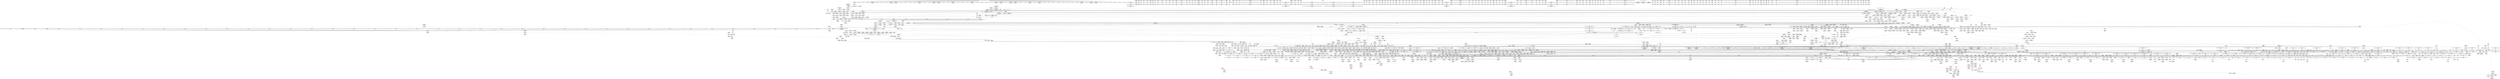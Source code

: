 digraph {
	CE0x5f21320 [shape=record,shape=Mrecord,label="{CE0x5f21320|i64*_getelementptr_inbounds_(_12_x_i64_,_12_x_i64_*___llvm_gcov_ctr31133,_i64_0,_i64_6)|*Constant*}"]
	CE0x5d3cfd0 [shape=record,shape=Mrecord,label="{CE0x5d3cfd0|tomoyo_init_request_info:tmp5|security/tomoyo/util.c,1004|*SummSink*}"]
	CE0x5feeed0 [shape=record,shape=Mrecord,label="{CE0x5feeed0|tomoyo_audit_unix_log:tmp4|security/tomoyo/network.c,405}"]
	CE0x50d8ef0 [shape=record,shape=Mrecord,label="{CE0x50d8ef0|0:_i8,_array:_GCRE_tomoyo_index2category_constant_39_x_i8_c_00_00_00_00_00_00_00_00_00_00_00_00_00_00_00_00_00_00_00_00_00_00_00_01_01_01_01_01_01_01_01_01_01_01_01_01_01_01_02_,_align_16:_elem_14::|security/tomoyo/util.c,983}"]
	CE0x787e3b0 [shape=record,shape=Mrecord,label="{CE0x787e3b0|rcu_lock_release21:tmp5|include/linux/rcupdate.h,423|*SummSink*}"]
	CE0x76d6080 [shape=record,shape=Mrecord,label="{CE0x76d6080|rcu_lock_release21:tmp2|*SummSink*}"]
	CE0x421a110 [shape=record,shape=Mrecord,label="{CE0x421a110|tomoyo_unix_entry:param28|security/tomoyo/network.c,568|*SummSink*}"]
	CE0x4f3bd30 [shape=record,shape=Mrecord,label="{CE0x4f3bd30|rcu_lock_acquire18:tmp4|include/linux/rcupdate.h,418|*SummSource*}"]
	CE0x767f1b0 [shape=record,shape=Mrecord,label="{CE0x767f1b0|128:_i8*,_1208:_%struct.file*,_:_CMRE_27,28_}"]
	CE0x4e0a270 [shape=record,shape=Mrecord,label="{CE0x4e0a270|tomoyo_const_part_length:tmp14|security/tomoyo/util.c,626|*SummSource*}"]
	CE0x4076910 [shape=record,shape=Mrecord,label="{CE0x4076910|i64_8|*Constant*}"]
	CE0x60d95d0 [shape=record,shape=Mrecord,label="{CE0x60d95d0|get_current:tmp1}"]
	CE0x5f9ab60 [shape=record,shape=Mrecord,label="{CE0x5f9ab60|i64*_getelementptr_inbounds_(_4_x_i64_,_4_x_i64_*___llvm_gcov_ctr4137,_i64_0,_i64_1)|*Constant*|*SummSink*}"]
	CE0x5c93450 [shape=record,shape=Mrecord,label="{CE0x5c93450|tomoyo_init_request_info:domain.addr.0}"]
	CE0x4e93250 [shape=record,shape=Mrecord,label="{CE0x4e93250|_ret_void,_!dbg_!38908|include/linux/rcupdate.h,419|*SummSink*}"]
	CE0x4076d50 [shape=record,shape=Mrecord,label="{CE0x4076d50|i64_7|*Constant*|*SummSource*}"]
	CE0x432bae0 [shape=record,shape=Mrecord,label="{CE0x432bae0|GLOBAL:kfree|*Constant*}"]
	CE0x615da30 [shape=record,shape=Mrecord,label="{CE0x615da30|0:_i8,_array:_GCRE_tomoyo_index2category_constant_39_x_i8_c_00_00_00_00_00_00_00_00_00_00_00_00_00_00_00_00_00_00_00_00_00_00_00_01_01_01_01_01_01_01_01_01_01_01_01_01_01_01_02_,_align_16:_elem_17::|security/tomoyo/util.c,983}"]
	CE0x500cfd0 [shape=record,shape=Mrecord,label="{CE0x500cfd0|rcu_lock_acquire18:bb|*SummSink*}"]
	CE0x78537a0 [shape=record,shape=Mrecord,label="{CE0x78537a0|tomoyo_init_request_info:tmp9|security/tomoyo/util.c,1006|*SummSink*}"]
	CE0x78f3c80 [shape=record,shape=Mrecord,label="{CE0x78f3c80|i32_1|*Constant*|*SummSource*}"]
	CE0x761a9e0 [shape=record,shape=Mrecord,label="{CE0x761a9e0|tomoyo_const_part_length:tmp41|security/tomoyo/util.c,644|*SummSource*}"]
	CE0x4d4eb00 [shape=record,shape=Mrecord,label="{CE0x4d4eb00|tomoyo_audit_unix_log:entry|*SummSource*}"]
	CE0x5e46380 [shape=record,shape=Mrecord,label="{CE0x5e46380|tomoyo_init_request_info:index|Function::tomoyo_init_request_info&Arg::index::}"]
	CE0x50d91a0 [shape=record,shape=Mrecord,label="{CE0x50d91a0|0:_i8,_array:_GCRE_tomoyo_index2category_constant_39_x_i8_c_00_00_00_00_00_00_00_00_00_00_00_00_00_00_00_00_00_00_00_00_00_00_00_01_01_01_01_01_01_01_01_01_01_01_01_01_01_01_02_,_align_16:_elem_15::|security/tomoyo/util.c,983}"]
	CE0x514b7b0 [shape=record,shape=Mrecord,label="{CE0x514b7b0|tomoyo_const_part_length:sw.epilog|*SummSource*}"]
	CE0x785afa0 [shape=record,shape=Mrecord,label="{CE0x785afa0|rcu_lock_acquire18:map|Function::rcu_lock_acquire18&Arg::map::}"]
	CE0x775d1c0 [shape=record,shape=Mrecord,label="{CE0x775d1c0|GLOBAL:__srcu_read_lock|*Constant*}"]
	CE0x4e2ec90 [shape=record,shape=Mrecord,label="{CE0x4e2ec90|tomoyo_read_unlock19:idx|Function::tomoyo_read_unlock19&Arg::idx::|*SummSource*}"]
	CE0x60d8d00 [shape=record,shape=Mrecord,label="{CE0x60d8d00|i32_1205|*Constant*}"]
	CE0x761a250 [shape=record,shape=Mrecord,label="{CE0x761a250|i64_24|*Constant*}"]
	CE0x5fee840 [shape=record,shape=Mrecord,label="{CE0x5fee840|tomoyo_audit_net_log:family|Function::tomoyo_audit_net_log&Arg::family::|*SummSource*}"]
	CE0x78ddb10 [shape=record,shape=Mrecord,label="{CE0x78ddb10|i64*_getelementptr_inbounds_(_31_x_i64_,_31_x_i64_*___llvm_gcov_ctr43150,_i64_0,_i64_3)|*Constant*|*SummSource*}"]
	CE0x769b9a0 [shape=record,shape=Mrecord,label="{CE0x769b9a0|__llvm_gcov_indirect_counter_increment114:predecessor|Function::__llvm_gcov_indirect_counter_increment114&Arg::predecessor::|*SummSink*}"]
	CE0x5d1e720 [shape=record,shape=Mrecord,label="{CE0x5d1e720|i64*_getelementptr_inbounds_(_22_x_i64_,_22_x_i64_*___llvm_gcov_ctr3840,_i64_0,_i64_0)|*Constant*|*SummSource*}"]
	CE0x5bcf330 [shape=record,shape=Mrecord,label="{CE0x5bcf330|tomoyo_const_part_length:tmp47|security/tomoyo/util.c,646|*SummSource*}"]
	CE0x5e9cc20 [shape=record,shape=Mrecord,label="{CE0x5e9cc20|rcu_lock_release21:bb|*SummSink*}"]
	CE0x5b02f00 [shape=record,shape=Mrecord,label="{CE0x5b02f00|i64*_getelementptr_inbounds_(_5_x_i64_,_5_x_i64_*___llvm_gcov_ctr28130,_i64_0,_i64_0)|*Constant*|*SummSink*}"]
	CE0x75dc100 [shape=record,shape=Mrecord,label="{CE0x75dc100|tomoyo_check_unix_address:tmp2|*LoadInst*|security/tomoyo/network.c,596|*SummSink*}"]
	CE0x42307c0 [shape=record,shape=Mrecord,label="{CE0x42307c0|tomoyo_unix_entry:arrayidx|security/tomoyo/network.c,546}"]
	CE0x500d8b0 [shape=record,shape=Mrecord,label="{CE0x500d8b0|GLOBAL:current_task|Global_var:current_task}"]
	CE0x4f5eb30 [shape=record,shape=Mrecord,label="{CE0x4f5eb30|i64*_getelementptr_inbounds_(_22_x_i64_,_22_x_i64_*___llvm_gcov_ctr3840,_i64_0,_i64_21)|*Constant*|*SummSink*}"]
	CE0x4da57d0 [shape=record,shape=Mrecord,label="{CE0x4da57d0|tomoyo_get_mode:tmp1|*SummSink*}"]
	CE0x5ce93b0 [shape=record,shape=Mrecord,label="{CE0x5ce93b0|tomoyo_init_request_info:tmp2|security/tomoyo/util.c,1003|*SummSink*}"]
	CE0x518c7e0 [shape=record,shape=Mrecord,label="{CE0x518c7e0|rcu_lock_acquire18:indirectgoto|*SummSink*}"]
	CE0x4ee4d80 [shape=record,shape=Mrecord,label="{CE0x4ee4d80|i64_18|*Constant*|*SummSink*}"]
	CE0x40ec910 [shape=record,shape=Mrecord,label="{CE0x40ec910|__llvm_gcov_indirect_counter_increment114:exit}"]
	CE0x4ebffc0 [shape=record,shape=Mrecord,label="{CE0x4ebffc0|tomoyo_unix_entry:sub|security/tomoyo/network.c,551|*SummSource*}"]
	CE0x5bc0bd0 [shape=record,shape=Mrecord,label="{CE0x5bc0bd0|tomoyo_init_request_info:tmp10|security/tomoyo/util.c,1006|*SummSink*}"]
	CE0x76925e0 [shape=record,shape=Mrecord,label="{CE0x76925e0|i64_13|*Constant*}"]
	CE0x43bb670 [shape=record,shape=Mrecord,label="{CE0x43bb670|tomoyo_init_request_info:tmp12|security/tomoyo/util.c,1010|*SummSource*}"]
	CE0x7853730 [shape=record,shape=Mrecord,label="{CE0x7853730|tomoyo_init_request_info:tmp9|security/tomoyo/util.c,1006|*SummSource*}"]
	CE0x600b640 [shape=record,shape=Mrecord,label="{CE0x600b640|rcu_lock_acquire18:__here|*SummSource*}"]
	CE0x41a0170 [shape=record,shape=Mrecord,label="{CE0x41a0170|tomoyo_unix_entry:tmp45|security/tomoyo/network.c,573}"]
	CE0x4108c80 [shape=record,shape=Mrecord,label="{CE0x4108c80|tomoyo_unix_entry:conv6|security/tomoyo/network.c,551|*SummSource*}"]
	CE0x60c9120 [shape=record,shape=Mrecord,label="{CE0x60c9120|tomoyo_audit_net_log:r|Function::tomoyo_audit_net_log&Arg::r::|*SummSource*}"]
	CE0x771c6d0 [shape=record,shape=Mrecord,label="{CE0x771c6d0|tomoyo_const_part_length:while.end|*SummSink*}"]
	CE0x42283c0 [shape=record,shape=Mrecord,label="{CE0x42283c0|tomoyo_unix_entry:if.else34}"]
	CE0x5df0b20 [shape=record,shape=Mrecord,label="{CE0x5df0b20|tomoyo_unix_entry:tobool19|security/tomoyo/network.c,560}"]
	CE0x76d7f20 [shape=record,shape=Mrecord,label="{CE0x76d7f20|tomoyo_unix_entry:tmp36|security/tomoyo/network.c,561|*SummSink*}"]
	CE0x40a67d0 [shape=record,shape=Mrecord,label="{CE0x40a67d0|24:_%struct.tomoyo_path_info*,_32:_i8,_33:_i8,_72:_i8,_:_SCMRE_25,26_}"]
	CE0x5b94c60 [shape=record,shape=Mrecord,label="{CE0x5b94c60|tomoyo_init_request_info:domain|Function::tomoyo_init_request_info&Arg::domain::}"]
	CE0x4e0a4c0 [shape=record,shape=Mrecord,label="{CE0x4e0a4c0|tomoyo_const_part_length:conv2|security/tomoyo/util.c,627}"]
	CE0x4f75f10 [shape=record,shape=Mrecord,label="{CE0x4f75f10|GLOBAL:tomoyo_read_unlock19|*Constant*|*SummSink*}"]
	CE0x4e21080 [shape=record,shape=Mrecord,label="{CE0x4e21080|tomoyo_domain:tmp10|security/tomoyo/common.h,1205|*SummSink*}"]
	CE0x75803a0 [shape=record,shape=Mrecord,label="{CE0x75803a0|tomoyo_unix_entry:tobool|security/tomoyo/network.c,548|*SummSource*}"]
	CE0x60c9210 [shape=record,shape=Mrecord,label="{CE0x60c9210|tomoyo_audit_net_log:r|Function::tomoyo_audit_net_log&Arg::r::|*SummSink*}"]
	CE0x4371330 [shape=record,shape=Mrecord,label="{CE0x4371330|GLOBAL:kfree|*Constant*|*SummSink*}"]
	CE0x5f75750 [shape=record,shape=Mrecord,label="{CE0x5f75750|tomoyo_const_part_length:tmp|*SummSink*}"]
	CE0x5f87720 [shape=record,shape=Mrecord,label="{CE0x5f87720|i64*_getelementptr_inbounds_(_12_x_i64_,_12_x_i64_*___llvm_gcov_ctr31133,_i64_0,_i64_11)|*Constant*|*SummSink*}"]
	CE0x4377f40 [shape=record,shape=Mrecord,label="{CE0x4377f40|i32_9|*Constant*}"]
	CE0x5c4edd0 [shape=record,shape=Mrecord,label="{CE0x5c4edd0|tomoyo_get_mode:and|security/tomoyo/util.c,987|*SummSink*}"]
	CE0x761a520 [shape=record,shape=Mrecord,label="{CE0x761a520|tomoyo_const_part_length:tmp40|security/tomoyo/util.c,644|*SummSource*}"]
	CE0x4193a30 [shape=record,shape=Mrecord,label="{CE0x4193a30|tomoyo_unix_entry:operation24|security/tomoyo/network.c,567|*SummSource*}"]
	CE0x4134b60 [shape=record,shape=Mrecord,label="{CE0x4134b60|24:_%struct.tomoyo_path_info*,_32:_i8,_33:_i8,_72:_i8,_:_SCMRE_72,73_|*MultipleSource*|security/tomoyo/network.c,544|security/tomoyo/network.c, 544|Function::tomoyo_init_request_info&Arg::r::|security/tomoyo/network.c,565}"]
	CE0x5da2f80 [shape=record,shape=Mrecord,label="{CE0x5da2f80|tomoyo_fill_path_info:name1|security/tomoyo/util.c,663}"]
	CE0x4da5ce0 [shape=record,shape=Mrecord,label="{CE0x4da5ce0|i64_0|*Constant*}"]
	CE0x7811f60 [shape=record,shape=Mrecord,label="{CE0x7811f60|tomoyo_domain:tmp23|security/tomoyo/common.h,1205|*SummSink*}"]
	CE0x4207610 [shape=record,shape=Mrecord,label="{CE0x4207610|tomoyo_const_part_length:incdec.ptr7|security/tomoyo/util.c,631}"]
	CE0x765c320 [shape=record,shape=Mrecord,label="{CE0x765c320|i8*_getelementptr_inbounds_(_25_x_i8_,_25_x_i8_*_.str12,_i32_0,_i32_0)|*Constant*|*SummSource*}"]
	CE0x51524d0 [shape=record,shape=Mrecord,label="{CE0x51524d0|tomoyo_unix_entry:if.end36|*SummSink*}"]
	CE0x5ca2e20 [shape=record,shape=Mrecord,label="{CE0x5ca2e20|i64*_getelementptr_inbounds_(_31_x_i64_,_31_x_i64_*___llvm_gcov_ctr43150,_i64_0,_i64_9)|*Constant*|*SummSource*}"]
	CE0x51b6f70 [shape=record,shape=Mrecord,label="{CE0x51b6f70|__llvm_gcov_indirect_counter_increment114:tmp6}"]
	CE0x4217290 [shape=record,shape=Mrecord,label="{CE0x4217290|24:_%struct.tomoyo_path_info*,_32:_i8,_33:_i8,_72:_i8,_:_SCMRE_32,33_}"]
	CE0x50486b0 [shape=record,shape=Mrecord,label="{CE0x50486b0|_call_void_mcount()_#3|*SummSink*}"]
	CE0x429ec70 [shape=record,shape=Mrecord,label="{CE0x429ec70|i64_5|*Constant*}"]
	CE0x76c7250 [shape=record,shape=Mrecord,label="{CE0x76c7250|i64*_getelementptr_inbounds_(_22_x_i64_,_22_x_i64_*___llvm_gcov_ctr3840,_i64_0,_i64_14)|*Constant*}"]
	CE0x5c54440 [shape=record,shape=Mrecord,label="{CE0x5c54440|tomoyo_unix_entry:if.end}"]
	CE0x76d7790 [shape=record,shape=Mrecord,label="{CE0x76d7790|i64*_getelementptr_inbounds_(_22_x_i64_,_22_x_i64_*___llvm_gcov_ctr3840,_i64_0,_i64_14)|*Constant*|*SummSink*}"]
	CE0x5d8ad80 [shape=record,shape=Mrecord,label="{CE0x5d8ad80|tomoyo_const_part_length:tmp24|security/tomoyo/util.c,640}"]
	CE0x60cebb0 [shape=record,shape=Mrecord,label="{CE0x60cebb0|tomoyo_domain:if.end|*SummSink*}"]
	CE0x5da3760 [shape=record,shape=Mrecord,label="{CE0x5da3760|i64*_getelementptr_inbounds_(_5_x_i64_,_5_x_i64_*___llvm_gcov_ctr28130,_i64_0,_i64_0)|*Constant*}"]
	CE0x436e370 [shape=record,shape=Mrecord,label="{CE0x436e370|_call_void_kfree(i8*_%call18)_#9,_!dbg_!38969|security/tomoyo/network.c,573|*SummSink*}"]
	CE0x42db1c0 [shape=record,shape=Mrecord,label="{CE0x42db1c0|tomoyo_const_part_length:add29|security/tomoyo/util.c,646|*SummSink*}"]
	CE0x5c51190 [shape=record,shape=Mrecord,label="{CE0x5c51190|tomoyo_const_part_length:tmp37|security/tomoyo/util.c,644|*SummSource*}"]
	CE0x4e935e0 [shape=record,shape=Mrecord,label="{CE0x4e935e0|tomoyo_domain:bb|*SummSink*}"]
	CE0x50be1c0 [shape=record,shape=Mrecord,label="{CE0x50be1c0|tomoyo_unix_entry:operation|security/tomoyo/network.c,546|*SummSource*}"]
	CE0x4d98610 [shape=record,shape=Mrecord,label="{CE0x4d98610|tomoyo_init_request_info:conv|security/tomoyo/util.c,1010|*SummSink*}"]
	CE0x40922b0 [shape=record,shape=Mrecord,label="{CE0x40922b0|rcu_lock_release21:__here|*SummSink*}"]
	CE0x4d961c0 [shape=record,shape=Mrecord,label="{CE0x4d961c0|i32_255|*Constant*}"]
	CE0x61216e0 [shape=record,shape=Mrecord,label="{CE0x61216e0|tomoyo_check_unix_address:bb|*SummSink*}"]
	CE0x77544c0 [shape=record,shape=Mrecord,label="{CE0x77544c0|128:_i8*,_1208:_%struct.file*,_:_CMRE_41,42_}"]
	CE0x78a7a50 [shape=record,shape=Mrecord,label="{CE0x78a7a50|tomoyo_domain:tmp8|security/tomoyo/common.h,1205|*SummSink*}"]
	CE0x787fcb0 [shape=record,shape=Mrecord,label="{CE0x787fcb0|tomoyo_unix_entry:tmp2|security/tomoyo/network.c,544}"]
	CE0x4f6ee30 [shape=record,shape=Mrecord,label="{CE0x4f6ee30|tomoyo_get_mode:index|Function::tomoyo_get_mode&Arg::index::|*SummSink*}"]
	CE0x4dc0e00 [shape=record,shape=Mrecord,label="{CE0x4dc0e00|tomoyo_fill_path_info:tmp6|security/tomoyo/util.c,667}"]
	CE0x4130af0 [shape=record,shape=Mrecord,label="{CE0x4130af0|GLOBAL:__llvm_gcov_indirect_counter_increment114|*Constant*|*SummSink*}"]
	CE0x5f07e10 [shape=record,shape=Mrecord,label="{CE0x5f07e10|i64*_getelementptr_inbounds_(_31_x_i64_,_31_x_i64_*___llvm_gcov_ctr43150,_i64_0,_i64_28)|*Constant*|*SummSource*}"]
	CE0x615ad80 [shape=record,shape=Mrecord,label="{CE0x615ad80|tomoyo_unix_entry:call3|security/tomoyo/network.c,548|*SummSink*}"]
	CE0x76b86c0 [shape=record,shape=Mrecord,label="{CE0x76b86c0|tomoyo_unix_entry:unix05|security/tomoyo/network.c,551|*SummSink*}"]
	CE0x5c1bfd0 [shape=record,shape=Mrecord,label="{CE0x5c1bfd0|rcu_lock_acquire18:tmp2|*SummSource*}"]
	CE0x5dbbdf0 [shape=record,shape=Mrecord,label="{CE0x5dbbdf0|tomoyo_audit_unix_log:tmp2|*SummSink*}"]
	CE0x788e570 [shape=record,shape=Mrecord,label="{CE0x788e570|GLOBAL:tomoyo_unix_entry|*Constant*|*SummSink*}"]
	CE0x5d93020 [shape=record,shape=Mrecord,label="{CE0x5d93020|i64**_getelementptr_inbounds_(_3_x_i64*_,_3_x_i64*_*___llvm_gcda_edge_table44,_i64_0,_i64_0)|*Constant*|*SummSink*}"]
	CE0x5f117f0 [shape=record,shape=Mrecord,label="{CE0x5f117f0|tomoyo_fill_path_info:frombool10|security/tomoyo/util.c,668|*SummSource*}"]
	CE0x41ac5d0 [shape=record,shape=Mrecord,label="{CE0x41ac5d0|24:_%struct.tomoyo_path_info*,_32:_i8,_33:_i8,_72:_i8,_:_SCMRE_46,47_}"]
	CE0x5c4eb20 [shape=record,shape=Mrecord,label="{CE0x5c4eb20|tomoyo_get_mode:and|security/tomoyo/util.c,987|*SummSource*}"]
	CE0x50a9b10 [shape=record,shape=Mrecord,label="{CE0x50a9b10|tomoyo_domain:call3|security/tomoyo/common.h,1205|*SummSource*}"]
	CE0x4084d60 [shape=record,shape=Mrecord,label="{CE0x4084d60|tomoyo_unix_entry:param25|security/tomoyo/network.c,567|*SummSink*}"]
	CE0x4ecf6c0 [shape=record,shape=Mrecord,label="{CE0x4ecf6c0|i64_17|*Constant*|*SummSink*}"]
	CE0x78ef0c0 [shape=record,shape=Mrecord,label="{CE0x78ef0c0|tomoyo_unix_entry:param_type|security/tomoyo/network.c,565|*SummSink*}"]
	CE0x5cd58f0 [shape=record,shape=Mrecord,label="{CE0x5cd58f0|tomoyo_get_mode:tmp1}"]
	CE0x5e49230 [shape=record,shape=Mrecord,label="{CE0x5e49230|tomoyo_get_mode:arrayidx8|security/tomoyo/util.c,983}"]
	CE0x7890f50 [shape=record,shape=Mrecord,label="{CE0x7890f50|tomoyo_const_part_length:tmp29|security/tomoyo/util.c,641|*SummSource*}"]
	CE0x7690960 [shape=record,shape=Mrecord,label="{CE0x7690960|tomoyo_get_mode:default_config|security/tomoyo/util.c,986|*SummSource*}"]
	CE0x7762aa0 [shape=record,shape=Mrecord,label="{CE0x7762aa0|128:_i8*,_1208:_%struct.file*,_:_CMRE_50,51_}"]
	CE0x43fcd80 [shape=record,shape=Mrecord,label="{CE0x43fcd80|0:_i8,_array:_GCR_tomoyo_unix2mac_internal_constant_6_x_4_x_i8_4_x_i8_zeroinitializer,_4_x_i8_c_1E_1F_00_,_4_x_i8_c_!_00_00_22_,_4_x_i8_zeroinitializer,_4_x_i8_zeroinitializer,_4_x_i8_c_#$%_00_,_align_16:_elem_2::|security/tomoyo/network.c,546}"]
	CE0x43f22f0 [shape=record,shape=Mrecord,label="{CE0x43f22f0|tomoyo_init_request_info:domain1|security/tomoyo/util.c,1006}"]
	CE0x6111f30 [shape=record,shape=Mrecord,label="{CE0x6111f30|i8*_getelementptr_inbounds_(_45_x_i8_,_45_x_i8_*_.str13,_i32_0,_i32_0)|*Constant*|*SummSink*}"]
	CE0x5f13610 [shape=record,shape=Mrecord,label="{CE0x5f13610|GLOBAL:full_name_hash|*Constant*|*SummSource*}"]
	CE0x5ef9a40 [shape=record,shape=Mrecord,label="{CE0x5ef9a40|tomoyo_fill_path_info:is_patterned|security/tomoyo/util.c,668|*SummSource*}"]
	CE0x4d24a50 [shape=record,shape=Mrecord,label="{CE0x4d24a50|tomoyo_get_mode:idxprom|security/tomoyo/util.c,981}"]
	CE0x5f20fc0 [shape=record,shape=Mrecord,label="{CE0x5f20fc0|tomoyo_domain:call|security/tomoyo/common.h,1205}"]
	CE0x51b65f0 [shape=record,shape=Mrecord,label="{CE0x51b65f0|i8*_undef|*Constant*|*SummSource*}"]
	CE0x78a7d10 [shape=record,shape=Mrecord,label="{CE0x78a7d10|__llvm_gcov_indirect_counter_increment114:counters|Function::__llvm_gcov_indirect_counter_increment114&Arg::counters::|*SummSink*}"]
	CE0x41b2fd0 [shape=record,shape=Mrecord,label="{CE0x41b2fd0|GLOBAL:tomoyo_audit_unix_log|*Constant*|*SummSource*}"]
	CE0x4d24c10 [shape=record,shape=Mrecord,label="{CE0x4d24c10|tomoyo_get_mode:idxprom|security/tomoyo/util.c,981|*SummSource*}"]
	CE0x60df300 [shape=record,shape=Mrecord,label="{CE0x60df300|tomoyo_read_lock16:entry|*SummSource*}"]
	CE0x4e33d80 [shape=record,shape=Mrecord,label="{CE0x4e33d80|tomoyo_unix_entry:unix0|security/tomoyo/network.c,550}"]
	CE0x78f3e00 [shape=record,shape=Mrecord,label="{CE0x78f3e00|_call_void_mcount()_#3}"]
	CE0x419fb00 [shape=record,shape=Mrecord,label="{CE0x419fb00|tomoyo_unix_entry:tmp44|security/tomoyo/network.c,572|*SummSource*}"]
	CE0x76a2290 [shape=record,shape=Mrecord,label="{CE0x76a2290|_call_void_lock_acquire(%struct.lockdep_map*_%map,_i32_0,_i32_0,_i32_2,_i32_0,_%struct.lockdep_map*_null,_i64_ptrtoint_(i8*_blockaddress(_rcu_lock_acquire18,_%__here)_to_i64))_#9,_!dbg_!38907|include/linux/rcupdate.h,418|*SummSink*}"]
	CE0x4230b10 [shape=record,shape=Mrecord,label="{CE0x4230b10|GLOBAL:tomoyo_unix2mac|Global_var:tomoyo_unix2mac|*SummSource*}"]
	CE0x5040530 [shape=record,shape=Mrecord,label="{CE0x5040530|rcu_lock_acquire18:tmp6|*SummSink*}"]
	CE0x60d9560 [shape=record,shape=Mrecord,label="{CE0x60d9560|i64_1|*Constant*}"]
	CE0x5df0840 [shape=record,shape=Mrecord,label="{CE0x5df0840|i8*_null|*Constant*|*SummSink*}"]
	CE0x419f700 [shape=record,shape=Mrecord,label="{CE0x419f700|tomoyo_unix_entry:tmp43|security/tomoyo/network.c,572|*SummSource*}"]
	CE0x765b930 [shape=record,shape=Mrecord,label="{CE0x765b930|srcu_read_lock17:bb|*SummSource*}"]
	CE0x5f759a0 [shape=record,shape=Mrecord,label="{CE0x5f759a0|tomoyo_domain:tmp2|*SummSink*}"]
	CE0x776cd90 [shape=record,shape=Mrecord,label="{CE0x776cd90|128:_i8*,_1208:_%struct.file*,_:_CMRE_56,64_|*MultipleSource*|security/tomoyo/common.h,1205|security/tomoyo/common.h,1205}"]
	CE0x421c580 [shape=record,shape=Mrecord,label="{CE0x421c580|0:_i8*,_array:_GCRE_tomoyo_proto_keyword_constant_6_x_i8*_i8*_getelementptr_inbounds_(_2_x_i8_,_2_x_i8_*_.str22,_i32_0,_i32_0),_i8*_getelementptr_inbounds_(_7_x_i8_,_7_x_i8_*_.str123,_i32_0,_i32_0),_i8*_getelementptr_inbounds_(_6_x_i8_,_6_x_i8_*_.str224,_i32_0,_i32_0),_i8*_getelementptr_inbounds_(_4_x_i8_,_4_x_i8_*_.str325,_i32_0,_i32_0),_i8*_getelementptr_inbounds_(_2_x_i8_,_2_x_i8_*_.str22,_i32_0,_i32_0),_i8*_getelementptr_inbounds_(_10_x_i8_,_10_x_i8_*_.str426,_i32_0,_i32_0)_,_align_16:_elem_2::|security/tomoyo/network.c,367}"]
	CE0x76e22d0 [shape=record,shape=Mrecord,label="{CE0x76e22d0|_call_void_mcount()_#3|*SummSource*}"]
	CE0x4ec0980 [shape=record,shape=Mrecord,label="{CE0x4ec0980|i64_5|*Constant*}"]
	CE0x5fdce60 [shape=record,shape=Mrecord,label="{CE0x5fdce60|__llvm_gcov_indirect_counter_increment114:tmp|*SummSource*}"]
	CE0x4e0bd30 [shape=record,shape=Mrecord,label="{CE0x4e0bd30|tomoyo_unix_entry:tmp26|security/tomoyo/network.c,556|*SummSource*}"]
	CE0x6011b50 [shape=record,shape=Mrecord,label="{CE0x6011b50|tomoyo_audit_net_log:tmp5|security/tomoyo/network.c,368}"]
	CE0x76e5e60 [shape=record,shape=Mrecord,label="{CE0x76e5e60|GLOBAL:tomoyo_fill_path_info|*Constant*}"]
	CE0x60c8ed0 [shape=record,shape=Mrecord,label="{CE0x60c8ed0|tomoyo_audit_net_log:entry|*SummSink*}"]
	CE0x5f554c0 [shape=record,shape=Mrecord,label="{CE0x5f554c0|tomoyo_const_part_length:lor.lhs.false23}"]
	CE0x5f9fab0 [shape=record,shape=Mrecord,label="{CE0x5f9fab0|tomoyo_unix_entry:tmp21|security/tomoyo/network.c,554|*SummSink*}"]
	CE0x5040130 [shape=record,shape=Mrecord,label="{CE0x5040130|i64*_getelementptr_inbounds_(_4_x_i64_,_4_x_i64_*___llvm_gcov_ctr4137,_i64_0,_i64_3)|*Constant*|*SummSource*}"]
	CE0x5c0b400 [shape=record,shape=Mrecord,label="{CE0x5c0b400|tomoyo_init_request_info:profile3|security/tomoyo/util.c,1008|*SummSink*}"]
	CE0x5f54ae0 [shape=record,shape=Mrecord,label="{CE0x5f54ae0|GLOBAL:__srcu_read_unlock|*Constant*|*SummSink*}"]
	CE0x4fd36e0 [shape=record,shape=Mrecord,label="{CE0x4fd36e0|tomoyo_get_mode:tmp6|security/tomoyo/util.c,978}"]
	CE0x76e8900 [shape=record,shape=Mrecord,label="{CE0x76e8900|tomoyo_check_unix_address:addr2|security/tomoyo/network.c,598}"]
	CE0x4397f60 [shape=record,shape=Mrecord,label="{CE0x4397f60|tomoyo_unix_entry:tmp50|security/tomoyo/network.c,576}"]
	CE0x5fcc2e0 [shape=record,shape=Mrecord,label="{CE0x5fcc2e0|i64*_getelementptr_inbounds_(_11_x_i64_,_11_x_i64_*___llvm_gcov_ctr54147,_i64_0,_i64_8)|*Constant*}"]
	CE0x4de1970 [shape=record,shape=Mrecord,label="{CE0x4de1970|i64*_getelementptr_inbounds_(_2_x_i64_,_2_x_i64_*___llvm_gcov_ctr3939,_i64_0,_i64_1)|*Constant*}"]
	CE0x4e0c280 [shape=record,shape=Mrecord,label="{CE0x4e0c280|tomoyo_unix_entry:if.end17}"]
	CE0x4f894a0 [shape=record,shape=Mrecord,label="{CE0x4f894a0|tomoyo_get_mode:tmp7|security/tomoyo/util.c,979}"]
	CE0x4247150 [shape=record,shape=Mrecord,label="{CE0x4247150|tomoyo_get_mode:conv5|security/tomoyo/util.c,983}"]
	CE0x788ea20 [shape=record,shape=Mrecord,label="{CE0x788ea20|tomoyo_unix_entry:entry}"]
	CE0x5f07f10 [shape=record,shape=Mrecord,label="{CE0x5f07f10|i64*_getelementptr_inbounds_(_31_x_i64_,_31_x_i64_*___llvm_gcov_ctr43150,_i64_0,_i64_28)|*Constant*|*SummSink*}"]
	CE0x764ac10 [shape=record,shape=Mrecord,label="{CE0x764ac10|128:_i8*,_1208:_%struct.file*,_:_CMRE_7,8_}"]
	CE0x61021e0 [shape=record,shape=Mrecord,label="{CE0x61021e0|_ret_void,_!dbg_!38908|include/linux/rcupdate.h,424|*SummSource*}"]
	CE0x61a5a80 [shape=record,shape=Mrecord,label="{CE0x61a5a80|rcu_lock_release21:tmp|*SummSink*}"]
	CE0x762aa50 [shape=record,shape=Mrecord,label="{CE0x762aa50|i64*_getelementptr_inbounds_(_2_x_i64_,_2_x_i64_*___llvm_gcov_ctr4632,_i64_0,_i64_1)|*Constant*}"]
	CE0x7753d40 [shape=record,shape=Mrecord,label="{CE0x7753d40|128:_i8*,_1208:_%struct.file*,_:_CMRE_35,36_}"]
	CE0x4ff3b60 [shape=record,shape=Mrecord,label="{CE0x4ff3b60|i64*_getelementptr_inbounds_(_5_x_i64_,_5_x_i64_*___llvm_gcov_ctr32134,_i64_0,_i64_3)|*Constant*|*SummSink*}"]
	CE0x4f89fa0 [shape=record,shape=Mrecord,label="{CE0x4f89fa0|GLOBAL:tomoyo_policy_loaded|Global_var:tomoyo_policy_loaded}"]
	CE0x5048430 [shape=record,shape=Mrecord,label="{CE0x5048430|_call_void_mcount()_#3}"]
	CE0x4d98840 [shape=record,shape=Mrecord,label="{CE0x4d98840|tomoyo_init_request_info:mode|security/tomoyo/util.c,1010}"]
	CE0x5f13a20 [shape=record,shape=Mrecord,label="{CE0x5f13a20|tomoyo_fill_path_info:hash|security/tomoyo/util.c,669|*SummSink*}"]
	CE0x5dabe00 [shape=record,shape=Mrecord,label="{CE0x5dabe00|tomoyo_fill_path_info:tmp2|*LoadInst*|security/tomoyo/util.c,663}"]
	CE0x5fbad10 [shape=record,shape=Mrecord,label="{CE0x5fbad10|tomoyo_unix_entry:tmp9|security/tomoyo/network.c,548|*SummSource*}"]
	CE0x5d08ad0 [shape=record,shape=Mrecord,label="{CE0x5d08ad0|i32_4|*Constant*}"]
	CE0x75f63e0 [shape=record,shape=Mrecord,label="{CE0x75f63e0|tomoyo_check_unix_address:tmp7|security/tomoyo/network.c,597|*SummSink*}"]
	CE0x5dc2da0 [shape=record,shape=Mrecord,label="{CE0x5dc2da0|tomoyo_fill_path_info:tmp8|security/tomoyo/util.c,667|*SummSource*}"]
	CE0x5d8a6c0 [shape=record,shape=Mrecord,label="{CE0x5d8a6c0|rcu_lock_release21:tmp}"]
	CE0x5d0f980 [shape=record,shape=Mrecord,label="{CE0x5d0f980|tomoyo_unix_entry:tobool12|security/tomoyo/network.c,556|*SummSink*}"]
	CE0x5f13960 [shape=record,shape=Mrecord,label="{CE0x5f13960|tomoyo_fill_path_info:hash|security/tomoyo/util.c,669|*SummSource*}"]
	CE0x41f6550 [shape=record,shape=Mrecord,label="{CE0x41f6550|tomoyo_const_part_length:lor.lhs.false}"]
	CE0x5f75930 [shape=record,shape=Mrecord,label="{CE0x5f75930|i64*_getelementptr_inbounds_(_11_x_i64_,_11_x_i64_*___llvm_gcov_ctr54147,_i64_0,_i64_1)|*Constant*|*SummSink*}"]
	CE0x6060da0 [shape=record,shape=Mrecord,label="{CE0x6060da0|tomoyo_audit_unix_log:tmp7|security/tomoyo/network.c,407|*SummSource*}"]
	CE0x41930f0 [shape=record,shape=Mrecord,label="{CE0x41930f0|tomoyo_unix_entry:protocol23|security/tomoyo/network.c,566|*SummSource*}"]
	CE0x5c51760 [shape=record,shape=Mrecord,label="{CE0x5c51760|tomoyo_const_part_length:tmp38|security/tomoyo/util.c,644|*SummSink*}"]
	CE0x418e8b0 [shape=record,shape=Mrecord,label="{CE0x418e8b0|tomoyo_unix_entry:tmp38|*LoadInst*|security/tomoyo/network.c,567|*SummSource*}"]
	CE0x5d8abb0 [shape=record,shape=Mrecord,label="{CE0x5d8abb0|i64**_getelementptr_inbounds_(_3_x_i64*_,_3_x_i64*_*___llvm_gcda_edge_table44,_i64_0,_i64_2)|*Constant*|*SummSink*}"]
	CE0x4ee4df0 [shape=record,shape=Mrecord,label="{CE0x4ee4df0|tomoyo_const_part_length:tmp25|security/tomoyo/util.c,641}"]
	CE0x40ee380 [shape=record,shape=Mrecord,label="{CE0x40ee380|_call_void_mcount()_#3}"]
	CE0x42a2e00 [shape=record,shape=Mrecord,label="{CE0x42a2e00|i64_5|*Constant*|*SummSource*}"]
	CE0x4d0dd40 [shape=record,shape=Mrecord,label="{CE0x4d0dd40|i64*_getelementptr_inbounds_(_31_x_i64_,_31_x_i64_*___llvm_gcov_ctr43150,_i64_0,_i64_0)|*Constant*|*SummSource*}"]
	CE0x5df5320 [shape=record,shape=Mrecord,label="{CE0x5df5320|0:_i8,_array:_GCR_tomoyo_unix2mac_internal_constant_6_x_4_x_i8_4_x_i8_zeroinitializer,_4_x_i8_c_1E_1F_00_,_4_x_i8_c_!_00_00_22_,_4_x_i8_zeroinitializer,_4_x_i8_zeroinitializer,_4_x_i8_c_#$%_00_,_align_16:_elem_4::|security/tomoyo/network.c,546}"]
	CE0x5ffa8e0 [shape=record,shape=Mrecord,label="{CE0x5ffa8e0|tomoyo_read_unlock19:tmp3|*SummSource*}"]
	CE0x60f3e90 [shape=record,shape=Mrecord,label="{CE0x60f3e90|tomoyo_domain:do.end|*SummSink*}"]
	CE0x41ac0f0 [shape=record,shape=Mrecord,label="{CE0x41ac0f0|24:_%struct.tomoyo_path_info*,_32:_i8,_33:_i8,_72:_i8,_:_SCMRE_43,44_}"]
	CE0x5c1bf60 [shape=record,shape=Mrecord,label="{CE0x5c1bf60|rcu_lock_acquire18:tmp2}"]
	CE0x76681f0 [shape=record,shape=Mrecord,label="{CE0x76681f0|COLLAPSED:_GCMRE___llvm_gcov_ctr3747_internal_global_6_x_i64_zeroinitializer:_elem_0:default:}"]
	CE0x4f1c750 [shape=record,shape=Mrecord,label="{CE0x4f1c750|tomoyo_audit_net_log:idxprom1|security/tomoyo/network.c,368|*SummSink*}"]
	CE0x4ee0360 [shape=record,shape=Mrecord,label="{CE0x4ee0360|tomoyo_unix_entry:len.0|*SummSource*}"]
	CE0x61870b0 [shape=record,shape=Mrecord,label="{CE0x61870b0|tomoyo_unix_entry:tmp30|*SummSource*}"]
	CE0x4085000 [shape=record,shape=Mrecord,label="{CE0x4085000|tomoyo_unix_entry:unix_network26|security/tomoyo/network.c,567|*SummSource*}"]
	CE0x764e140 [shape=record,shape=Mrecord,label="{CE0x764e140|i32_22|*Constant*|*SummSink*}"]
	CE0x5d1e090 [shape=record,shape=Mrecord,label="{CE0x5d1e090|tomoyo_init_request_info:tmp3|security/tomoyo/util.c,1004|*SummSource*}"]
	CE0x421c8c0 [shape=record,shape=Mrecord,label="{CE0x421c8c0|_call_void___llvm_gcov_indirect_counter_increment114(i32*___llvm_gcov_global_state_pred45,_i64**_getelementptr_inbounds_(_3_x_i64*_,_3_x_i64*_*___llvm_gcda_edge_table44,_i64_0,_i64_2)),_!dbg_!38930|security/tomoyo/util.c,640}"]
	CE0x5eb21c0 [shape=record,shape=Mrecord,label="{CE0x5eb21c0|tomoyo_const_part_length:conv|security/tomoyo/util.c,626|*SummSource*}"]
	CE0x4ecd050 [shape=record,shape=Mrecord,label="{CE0x4ecd050|i64*_getelementptr_inbounds_(_2_x_i64_,_2_x_i64_*___llvm_gcov_ctr53148,_i64_0,_i64_0)|*Constant*|*SummSink*}"]
	CE0x5da2ae0 [shape=record,shape=Mrecord,label="{CE0x5da2ae0|i64*_getelementptr_inbounds_(_2_x_i64_,_2_x_i64_*___llvm_gcov_ctr4533,_i64_0,_i64_1)|*Constant*|*SummSource*}"]
	CE0x4f649b0 [shape=record,shape=Mrecord,label="{CE0x4f649b0|tomoyo_unix_entry:error.1|*SummSink*}"]
	CE0x60599b0 [shape=record,shape=Mrecord,label="{CE0x60599b0|tomoyo_audit_unix_log:tmp6|security/tomoyo/network.c,407|*SummSink*}"]
	CE0x6087a10 [shape=record,shape=Mrecord,label="{CE0x6087a10|_call_void_mcount()_#3|*SummSink*}"]
	CE0x5f44750 [shape=record,shape=Mrecord,label="{CE0x5f44750|i1_true|*Constant*|*SummSource*}"]
	CE0x4f5e860 [shape=record,shape=Mrecord,label="{CE0x4f5e860|i64*_getelementptr_inbounds_(_22_x_i64_,_22_x_i64_*___llvm_gcov_ctr3840,_i64_0,_i64_21)|*Constant*}"]
	CE0x4ede0b0 [shape=record,shape=Mrecord,label="{CE0x4ede0b0|__llvm_gcov_indirect_counter_increment114:counter}"]
	CE0x7753880 [shape=record,shape=Mrecord,label="{CE0x7753880|128:_i8*,_1208:_%struct.file*,_:_CMRE_31,32_}"]
	CE0x40920e0 [shape=record,shape=Mrecord,label="{CE0x40920e0|rcu_lock_release21:__here}"]
	CE0x5c0ba40 [shape=record,shape=Mrecord,label="{CE0x5c0ba40|tomoyo_get_mode:index|Function::tomoyo_get_mode&Arg::index::}"]
	"CONST[source:1(input),value:2(dynamic)][purpose:{operation}][SrcIdx:6]"
	CE0x788e390 [shape=record,shape=Mrecord,label="{CE0x788e390|tomoyo_check_unix_address:call|security/tomoyo/network.c,600|*SummSource*}"]
	CE0x4ec0880 [shape=record,shape=Mrecord,label="{CE0x4ec0880|tomoyo_unix_entry:conv7|security/tomoyo/network.c,551|*SummSink*}"]
	CE0x4134820 [shape=record,shape=Mrecord,label="{CE0x4134820|24:_%struct.tomoyo_path_info*,_32:_i8,_33:_i8,_72:_i8,_:_SCMRE_63,64_}"]
	CE0x5d3c500 [shape=record,shape=Mrecord,label="{CE0x5d3c500|tomoyo_init_request_info:tmp1|*SummSink*}"]
	CE0x6021fb0 [shape=record,shape=Mrecord,label="{CE0x6021fb0|tomoyo_const_part_length:tmp51|security/tomoyo/util.c,651|*SummSource*}"]
	CE0x41421c0 [shape=record,shape=Mrecord,label="{CE0x41421c0|tomoyo_unix_entry:tmp39|security/tomoyo/network.c,570|*SummSink*}"]
	CE0x60396a0 [shape=record,shape=Mrecord,label="{CE0x60396a0|tomoyo_const_part_length:return|*SummSink*}"]
	CE0x613d180 [shape=record,shape=Mrecord,label="{CE0x613d180|0:_i8,_array:_GCRE_tomoyo_index2category_constant_39_x_i8_c_00_00_00_00_00_00_00_00_00_00_00_00_00_00_00_00_00_00_00_00_00_00_00_01_01_01_01_01_01_01_01_01_01_01_01_01_01_01_02_,_align_16:_elem_22::|security/tomoyo/util.c,983}"]
	CE0x761cea0 [shape=record,shape=Mrecord,label="{CE0x761cea0|_ret_%struct.task_struct*_%tmp4,_!dbg_!38905|./arch/x86/include/asm/current.h,14|*SummSource*}"]
	CE0x7891410 [shape=record,shape=Mrecord,label="{CE0x7891410|tomoyo_const_part_length:tmp30|security/tomoyo/util.c,641|*SummSource*}"]
	CE0x5cbbf60 [shape=record,shape=Mrecord,label="{CE0x5cbbf60|tomoyo_unix_entry:cmp|security/tomoyo/network.c,549|*SummSource*}"]
	CE0x78f36e0 [shape=record,shape=Mrecord,label="{CE0x78f36e0|tomoyo_unix_entry:tmp3|*LoadInst*|security/tomoyo/network.c,546|*SummSource*}"]
	CE0x7589570 [shape=record,shape=Mrecord,label="{CE0x7589570|i64*_getelementptr_inbounds_(_4_x_i64_,_4_x_i64_*___llvm_gcov_ctr4731,_i64_0,_i64_2)|*Constant*}"]
	CE0x4de9920 [shape=record,shape=Mrecord,label="{CE0x4de9920|tomoyo_const_part_length:if.end18}"]
	CE0x5cf9080 [shape=record,shape=Mrecord,label="{CE0x5cf9080|0:_i8*,_array:_GCRE_tomoyo_socket_keyword_external_constant_4_x_i8*_:_elem_1::|security/tomoyo/network.c,368}"]
	CE0x5c85700 [shape=record,shape=Mrecord,label="{CE0x5c85700|i32_4|*Constant*|*SummSource*}"]
	CE0x61e22d0 [shape=record,shape=Mrecord,label="{CE0x61e22d0|i64*_getelementptr_inbounds_(_11_x_i64_,_11_x_i64_*___llvm_gcov_ctr54147,_i64_0,_i64_10)|*Constant*}"]
	CE0x60001e0 [shape=record,shape=Mrecord,label="{CE0x60001e0|tomoyo_get_mode:tmp22|security/tomoyo/util.c,986|*SummSource*}"]
	CE0x78de260 [shape=record,shape=Mrecord,label="{CE0x78de260|tomoyo_const_part_length:tmp33|security/tomoyo/util.c,642}"]
	CE0x4112bc0 [shape=record,shape=Mrecord,label="{CE0x4112bc0|tomoyo_unix_entry:arrayidx|security/tomoyo/network.c,546|*SummSink*}"]
	CE0x3fa6c90 [shape=record,shape=Mrecord,label="{CE0x3fa6c90|tomoyo_fill_path_info:tmp4|security/tomoyo/util.c,667|*SummSink*}"]
	CE0x7699710 [shape=record,shape=Mrecord,label="{CE0x7699710|tomoyo_check_unix_address:tmp6|security/tomoyo/network.c,596|*SummSource*}"]
	CE0x765c420 [shape=record,shape=Mrecord,label="{CE0x765c420|i8*_getelementptr_inbounds_(_25_x_i8_,_25_x_i8_*_.str12,_i32_0,_i32_0)|*Constant*|*SummSink*}"]
	CE0x4ee6d40 [shape=record,shape=Mrecord,label="{CE0x4ee6d40|tomoyo_domain:tmp8|security/tomoyo/common.h,1205}"]
	CE0x4ff1770 [shape=record,shape=Mrecord,label="{CE0x4ff1770|tomoyo_unix_entry:tmp13|security/tomoyo/network.c,548}"]
	CE0x76dcf60 [shape=record,shape=Mrecord,label="{CE0x76dcf60|tomoyo_const_part_length:if.then|*SummSource*}"]
	CE0x5c67520 [shape=record,shape=Mrecord,label="{CE0x5c67520|tomoyo_unix_entry:tmp20|security/tomoyo/network.c,554|*SummSource*}"]
	CE0x76b8460 [shape=record,shape=Mrecord,label="{CE0x76b8460|tomoyo_unix_entry:unix05|security/tomoyo/network.c,551}"]
	CE0x4e0a160 [shape=record,shape=Mrecord,label="{CE0x4e0a160|GLOBAL:tomoyo_domain.__warned|Global_var:tomoyo_domain.__warned}"]
	CE0x42bee10 [shape=record,shape=Mrecord,label="{CE0x42bee10|tomoyo_audit_net_log:tmp2|*SummSink*}"]
	CE0x4085180 [shape=record,shape=Mrecord,label="{CE0x4085180|i32_2|*Constant*}"]
	CE0x40b9a50 [shape=record,shape=Mrecord,label="{CE0x40b9a50|i64_23|*Constant*}"]
	CE0x5cbc6f0 [shape=record,shape=Mrecord,label="{CE0x5cbc6f0|i64_4|*Constant*|*SummSink*}"]
	CE0x4d96070 [shape=record,shape=Mrecord,label="{CE0x4d96070|tomoyo_get_mode:conv|security/tomoyo/util.c,982|*SummSink*}"]
	CE0x764ad50 [shape=record,shape=Mrecord,label="{CE0x764ad50|128:_i8*,_1208:_%struct.file*,_:_CMRE_8,16_|*MultipleSource*|security/tomoyo/common.h,1205|security/tomoyo/common.h,1205}"]
	CE0x6052140 [shape=record,shape=Mrecord,label="{CE0x6052140|tomoyo_audit_unix_log:tmp5|security/tomoyo/network.c,406}"]
	CE0x43bbcc0 [shape=record,shape=Mrecord,label="{CE0x43bbcc0|tomoyo_init_request_info:call4|security/tomoyo/util.c,1010|*SummSink*}"]
	CE0x5d3cf10 [shape=record,shape=Mrecord,label="{CE0x5d3cf10|tomoyo_init_request_info:tmp5|security/tomoyo/util.c,1004|*SummSource*}"]
	CE0x6bcbde0 [shape=record,shape=Mrecord,label="{CE0x6bcbde0|tomoyo_unix_entry:tmp7|security/tomoyo/network.c,548}"]
	CE0x50a9010 [shape=record,shape=Mrecord,label="{CE0x50a9010|i64*_getelementptr_inbounds_(_11_x_i64_,_11_x_i64_*___llvm_gcov_ctr54147,_i64_0,_i64_10)|*Constant*|*SummSink*}"]
	CE0x5077e00 [shape=record,shape=Mrecord,label="{CE0x5077e00|tomoyo_audit_unix_log:tmp3|*SummSink*}"]
	CE0x5f21640 [shape=record,shape=Mrecord,label="{CE0x5f21640|i64*_getelementptr_inbounds_(_12_x_i64_,_12_x_i64_*___llvm_gcov_ctr31133,_i64_0,_i64_6)|*Constant*|*SummSource*}"]
	CE0x5f550d0 [shape=record,shape=Mrecord,label="{CE0x5f550d0|srcu_read_unlock20:dep_map|include/linux/srcu.h,236}"]
	CE0x50a9080 [shape=record,shape=Mrecord,label="{CE0x50a9080|tomoyo_domain:tmp19|security/tomoyo/common.h,1205|*SummSink*}"]
	CE0x5076440 [shape=record,shape=Mrecord,label="{CE0x5076440|tomoyo_read_lock16:call|security/tomoyo/common.h,1097}"]
	CE0x5c81e10 [shape=record,shape=Mrecord,label="{CE0x5c81e10|tomoyo_init_request_info:domain.addr.0|*SummSource*}"]
	CE0x603a630 [shape=record,shape=Mrecord,label="{CE0x603a630|tomoyo_audit_unix_log:param1|security/tomoyo/network.c,406}"]
	CE0x60d8d70 [shape=record,shape=Mrecord,label="{CE0x60d8d70|i32_1205|*Constant*|*SummSource*}"]
	CE0x784aac0 [shape=record,shape=Mrecord,label="{CE0x784aac0|get_current:tmp4|./arch/x86/include/asm/current.h,14}"]
	CE0x5dc2ee0 [shape=record,shape=Mrecord,label="{CE0x5dc2ee0|tomoyo_fill_path_info:tmp8|security/tomoyo/util.c,667|*SummSink*}"]
	CE0x518c590 [shape=record,shape=Mrecord,label="{CE0x518c590|rcu_lock_acquire18:bb}"]
	CE0x5fdd0b0 [shape=record,shape=Mrecord,label="{CE0x5fdd0b0|__llvm_gcov_indirect_counter_increment114:tmp1}"]
	CE0x75e5240 [shape=record,shape=Mrecord,label="{CE0x75e5240|tomoyo_const_part_length:tmp26|security/tomoyo/util.c,641|*SummSource*}"]
	CE0x40cbeb0 [shape=record,shape=Mrecord,label="{CE0x40cbeb0|24:_%struct.tomoyo_path_info*,_32:_i8,_33:_i8,_72:_i8,_:_SCMRE_58,59_}"]
	CE0x4fbcc20 [shape=record,shape=Mrecord,label="{CE0x4fbcc20|tomoyo_unix_entry:do.end}"]
	CE0x76e8e90 [shape=record,shape=Mrecord,label="{CE0x76e8e90|i32_1|*Constant*}"]
	CE0x6186f40 [shape=record,shape=Mrecord,label="{CE0x6186f40|tomoyo_unix_entry:tmp29|*SummSink*}"]
	CE0x5077d20 [shape=record,shape=Mrecord,label="{CE0x5077d20|tomoyo_audit_unix_log:tmp3|*SummSource*}"]
	CE0x761ca50 [shape=record,shape=Mrecord,label="{CE0x761ca50|GLOBAL:get_current|*Constant*|*SummSink*}"]
	CE0x76000c0 [shape=record,shape=Mrecord,label="{CE0x76000c0|i32_3|*Constant*|*SummSink*}"]
	CE0x5c938b0 [shape=record,shape=Mrecord,label="{CE0x5c938b0|tomoyo_unix_entry:if.then|*SummSink*}"]
	CE0x5d1c3e0 [shape=record,shape=Mrecord,label="{CE0x5d1c3e0|get_current:tmp2|*SummSource*}"]
	CE0x5eb1f40 [shape=record,shape=Mrecord,label="{CE0x5eb1f40|_call_void_mcount()_#3|*SummSource*}"]
	CE0x7887210 [shape=record,shape=Mrecord,label="{CE0x7887210|tomoyo_get_mode:if.then}"]
	CE0x5ffad30 [shape=record,shape=Mrecord,label="{CE0x5ffad30|_call_void_mcount()_#3|*SummSink*}"]
	CE0x76ad430 [shape=record,shape=Mrecord,label="{CE0x76ad430|0:_i8,_array:_GCRE_tomoyo_index2category_constant_39_x_i8_c_00_00_00_00_00_00_00_00_00_00_00_00_00_00_00_00_00_00_00_00_00_00_00_01_01_01_01_01_01_01_01_01_01_01_01_01_01_01_02_,_align_16:_elem_27::|security/tomoyo/util.c,983}"]
	CE0x50a9810 [shape=record,shape=Mrecord,label="{CE0x50a9810|tomoyo_domain:call3|security/tomoyo/common.h,1205}"]
	CE0x776ced0 [shape=record,shape=Mrecord,label="{CE0x776ced0|128:_i8*,_1208:_%struct.file*,_:_CMRE_64,72_|*MultipleSource*|security/tomoyo/common.h,1205|security/tomoyo/common.h,1205}"]
	CE0x4e34580 [shape=record,shape=Mrecord,label="{CE0x4e34580|tomoyo_unix_entry:tmp14|security/tomoyo/network.c,550}"]
	CE0x6028440 [shape=record,shape=Mrecord,label="{CE0x6028440|GLOBAL:tomoyo_read_lock16|*Constant*|*SummSource*}"]
	CE0x5ce9740 [shape=record,shape=Mrecord,label="{CE0x5ce9740|_ret_i32_%retval.0,_!dbg_!38957|security/tomoyo/util.c,652|*SummSink*}"]
	CE0x5c4e610 [shape=record,shape=Mrecord,label="{CE0x5c4e610|i32_3|*Constant*}"]
	CE0x4d63810 [shape=record,shape=Mrecord,label="{CE0x4d63810|tomoyo_unix_entry:tmp22|security/tomoyo/network.c,556|*SummSink*}"]
	CE0x4fd3d10 [shape=record,shape=Mrecord,label="{CE0x4fd3d10|tomoyo_const_part_length:entry}"]
	CE0x76bdf90 [shape=record,shape=Mrecord,label="{CE0x76bdf90|tomoyo_unix_entry:tmp32|security/tomoyo/network.c,560}"]
	CE0x4f440a0 [shape=record,shape=Mrecord,label="{CE0x4f440a0|i64*_getelementptr_inbounds_(_31_x_i64_,_31_x_i64_*___llvm_gcov_ctr43150,_i64_0,_i64_27)|*Constant*|*SummSource*}"]
	CE0x5cf9240 [shape=record,shape=Mrecord,label="{CE0x5cf9240|0:_i8*,_array:_GCRE_tomoyo_socket_keyword_external_constant_4_x_i8*_:_elem_2::|security/tomoyo/network.c,368}"]
	CE0x60c86f0 [shape=record,shape=Mrecord,label="{CE0x60c86f0|tomoyo_audit_unix_log:call|security/tomoyo/network.c,405|*SummSource*}"]
	CE0x4dd2f50 [shape=record,shape=Mrecord,label="{CE0x4dd2f50|_ret_%struct.tomoyo_domain_info*_%tmp23,_!dbg_!38929|security/tomoyo/common.h,1205|*SummSink*}"]
	CE0x762fe20 [shape=record,shape=Mrecord,label="{CE0x762fe20|tomoyo_unix_entry:tmp27|security/tomoyo/network.c,557|*SummSource*}"]
	CE0x421e860 [shape=record,shape=Mrecord,label="{CE0x421e860|tomoyo_unix_entry:if.end17|*SummSource*}"]
	CE0x5d0f0b0 [shape=record,shape=Mrecord,label="{CE0x5d0f0b0|i8_0|*Constant*|*SummSink*}"]
	CE0x5e721e0 [shape=record,shape=Mrecord,label="{CE0x5e721e0|tomoyo_const_part_length:tmp22|security/tomoyo/util.c,634|*SummSource*}"]
	CE0x78a7950 [shape=record,shape=Mrecord,label="{CE0x78a7950|tomoyo_domain:tobool1|security/tomoyo/common.h,1205}"]
	CE0x6050320 [shape=record,shape=Mrecord,label="{CE0x6050320|rcu_lock_acquire18:tmp|*SummSource*}"]
	CE0x4f44180 [shape=record,shape=Mrecord,label="{CE0x4f44180|tomoyo_const_part_length:tmp46|security/tomoyo/util.c,646|*SummSink*}"]
	CE0x5fa01f0 [shape=record,shape=Mrecord,label="{CE0x5fa01f0|tomoyo_check_unix_address:if.end|*SummSink*}"]
	CE0x4ecf5e0 [shape=record,shape=Mrecord,label="{CE0x4ecf5e0|tomoyo_unix_entry:cmp32|security/tomoyo/network.c,572|*SummSink*}"]
	CE0x5e48cb0 [shape=record,shape=Mrecord,label="{CE0x5e48cb0|tomoyo_get_mode:tmp17|security/tomoyo/util.c,983}"]
	CE0x5d44480 [shape=record,shape=Mrecord,label="{CE0x5d44480|tomoyo_unix_entry:tmp|*SummSink*}"]
	CE0x603ad30 [shape=record,shape=Mrecord,label="{CE0x603ad30|tomoyo_audit_unix_log:unix_network2|security/tomoyo/network.c,406|*SummSink*}"]
	CE0x5048a40 [shape=record,shape=Mrecord,label="{CE0x5048a40|tomoyo_read_lock16:call|security/tomoyo/common.h,1097|*SummSink*}"]
	CE0x5075f70 [shape=record,shape=Mrecord,label="{CE0x5075f70|GLOBAL:tomoyo_ss|Global_var:tomoyo_ss|*SummSource*}"]
	CE0x7887090 [shape=record,shape=Mrecord,label="{CE0x7887090|tomoyo_get_mode:if.end14|*SummSink*}"]
	CE0x4ff1620 [shape=record,shape=Mrecord,label="{CE0x4ff1620|tomoyo_unix_entry:tmp12|security/tomoyo/network.c,548|*SummSink*}"]
	CE0x5edeb40 [shape=record,shape=Mrecord,label="{CE0x5edeb40|tomoyo_fill_path_info:is_dir|security/tomoyo/util.c,667|*SummSource*}"]
	CE0x4f5ec10 [shape=record,shape=Mrecord,label="{CE0x4f5ec10|tomoyo_unix_entry:tmp51|security/tomoyo/network.c,577|*SummSink*}"]
	CE0x5cb1c00 [shape=record,shape=Mrecord,label="{CE0x5cb1c00|i32_5|*Constant*|*SummSink*}"]
	CE0x40610e0 [shape=record,shape=Mrecord,label="{CE0x40610e0|tomoyo_fill_path_info:tmp|*SummSource*}"]
	CE0x5c67440 [shape=record,shape=Mrecord,label="{CE0x5c67440|i64*_getelementptr_inbounds_(_22_x_i64_,_22_x_i64_*___llvm_gcov_ctr3840,_i64_0,_i64_7)|*Constant*|*SummSource*}"]
	CE0x5ea01e0 [shape=record,shape=Mrecord,label="{CE0x5ea01e0|tomoyo_fill_path_info:tmp12|security/tomoyo/util.c,667|*SummSource*}"]
	CE0x7753b00 [shape=record,shape=Mrecord,label="{CE0x7753b00|128:_i8*,_1208:_%struct.file*,_:_CMRE_33,34_}"]
	CE0x5f087c0 [shape=record,shape=Mrecord,label="{CE0x5f087c0|tomoyo_const_part_length:tmp49|security/tomoyo/util.c,649|*SummSink*}"]
	CE0x6002020 [shape=record,shape=Mrecord,label="{CE0x6002020|tomoyo_read_unlock19:bb|*SummSink*}"]
	CE0x75899e0 [shape=record,shape=Mrecord,label="{CE0x75899e0|rcu_lock_release21:indirectgoto|*SummSource*}"]
	CE0x51b6bb0 [shape=record,shape=Mrecord,label="{CE0x51b6bb0|get_current:bb|*SummSink*}"]
	CE0x4ff1140 [shape=record,shape=Mrecord,label="{CE0x4ff1140|tomoyo_unix_entry:tmp11|security/tomoyo/network.c,548|*SummSink*}"]
	CE0x783c830 [shape=record,shape=Mrecord,label="{CE0x783c830|_ret_i32_%conv6,_!dbg_!38926|security/tomoyo/util.c,1011|*SummSink*}"]
	CE0x5bdafd0 [shape=record,shape=Mrecord,label="{CE0x5bdafd0|COLLAPSED:_GCMRE___llvm_gcov_ctr32134_internal_global_5_x_i64_zeroinitializer:_elem_0:default:}"]
	CE0x4f89cc0 [shape=record,shape=Mrecord,label="{CE0x4f89cc0|_call_void_mcount()_#3}"]
	CE0x4378310 [shape=record,shape=Mrecord,label="{CE0x4378310|tomoyo_unix_entry:len.1}"]
	CE0x783c7c0 [shape=record,shape=Mrecord,label="{CE0x783c7c0|_ret_i32_%conv6,_!dbg_!38926|security/tomoyo/util.c,1011|*SummSource*}"]
	CE0x76643d0 [shape=record,shape=Mrecord,label="{CE0x76643d0|tomoyo_check_unix_address:addr_len|Function::tomoyo_check_unix_address&Arg::addr_len::|*SummSink*}"]
	CE0x60f37b0 [shape=record,shape=Mrecord,label="{CE0x60f37b0|0:_i8,_array:_GCRE_tomoyo_index2category_constant_39_x_i8_c_00_00_00_00_00_00_00_00_00_00_00_00_00_00_00_00_00_00_00_00_00_00_00_01_01_01_01_01_01_01_01_01_01_01_01_01_01_01_02_,_align_16:_elem_21::|security/tomoyo/util.c,983}"]
	CE0x767edf0 [shape=record,shape=Mrecord,label="{CE0x767edf0|128:_i8*,_1208:_%struct.file*,_:_CMRE_24,25_}"]
	CE0x5e9f640 [shape=record,shape=Mrecord,label="{CE0x5e9f640|tomoyo_fill_path_info:tmp10|*SummSink*}"]
	CE0x78e18e0 [shape=record,shape=Mrecord,label="{CE0x78e18e0|0:_i8,_array:_GCRE_tomoyo_index2category_constant_39_x_i8_c_00_00_00_00_00_00_00_00_00_00_00_00_00_00_00_00_00_00_00_00_00_00_00_01_01_01_01_01_01_01_01_01_01_01_01_01_01_01_02_,_align_16:_elem_33::|security/tomoyo/util.c,983}"]
	CE0x504b2c0 [shape=record,shape=Mrecord,label="{CE0x504b2c0|get_current:tmp3|*SummSink*}"]
	CE0x41e6180 [shape=record,shape=Mrecord,label="{CE0x41e6180|tomoyo_unix_entry:tmp37|*LoadInst*|security/tomoyo/network.c,566|*SummSource*}"]
	CE0x4152950 [shape=record,shape=Mrecord,label="{CE0x4152950|tomoyo_const_part_length:if.then5|*SummSink*}"]
	CE0x4e34720 [shape=record,shape=Mrecord,label="{CE0x4e34720|tomoyo_check_unix_address:if.end}"]
	CE0x75f9980 [shape=record,shape=Mrecord,label="{CE0x75f9980|tomoyo_check_unix_address:tmp9|security/tomoyo/network.c,598}"]
	CE0x41e5fb0 [shape=record,shape=Mrecord,label="{CE0x41e5fb0|tomoyo_unix_entry:tmp38|*LoadInst*|security/tomoyo/network.c,567}"]
	CE0x43bc230 [shape=record,shape=Mrecord,label="{CE0x43bc230|GLOBAL:tomoyo_get_mode|*Constant*|*SummSource*}"]
	CE0x4de11a0 [shape=record,shape=Mrecord,label="{CE0x4de11a0|tomoyo_read_lock16:bb}"]
	CE0x76be000 [shape=record,shape=Mrecord,label="{CE0x76be000|tomoyo_unix_entry:tmp32|security/tomoyo/network.c,560|*SummSource*}"]
	CE0x60ce930 [shape=record,shape=Mrecord,label="{CE0x60ce930|tomoyo_get_mode:call|security/tomoyo/util.c,980}"]
	CE0x42c51f0 [shape=record,shape=Mrecord,label="{CE0x42c51f0|0:_i8,_array:_GCRE_tomoyo_index2category_constant_39_x_i8_c_00_00_00_00_00_00_00_00_00_00_00_00_00_00_00_00_00_00_00_00_00_00_00_01_01_01_01_01_01_01_01_01_01_01_01_01_01_01_02_,_align_16:_elem_36::|security/tomoyo/util.c,983}"]
	CE0x4eba010 [shape=record,shape=Mrecord,label="{CE0x4eba010|i64*_getelementptr_inbounds_(_31_x_i64_,_31_x_i64_*___llvm_gcov_ctr43150,_i64_0,_i64_26)|*Constant*|*SummSink*}"]
	CE0x40b9e10 [shape=record,shape=Mrecord,label="{CE0x40b9e10|i64_22|*Constant*}"]
	CE0x50eeba0 [shape=record,shape=Mrecord,label="{CE0x50eeba0|i32_0|*Constant*}"]
	CE0x4152dd0 [shape=record,shape=Mrecord,label="{CE0x4152dd0|tomoyo_const_part_length:tmp15|security/tomoyo/util.c,627|*SummSource*}"]
	CE0x41ee8c0 [shape=record,shape=Mrecord,label="{CE0x41ee8c0|_call_void_mcount()_#3|*SummSource*}"]
	CE0x4fbc5f0 [shape=record,shape=Mrecord,label="{CE0x4fbc5f0|tomoyo_init_request_info:type|security/tomoyo/util.c,1009|*SummSource*}"]
	CE0x7690ab0 [shape=record,shape=Mrecord,label="{CE0x7690ab0|tomoyo_get_mode:tmp24|security/tomoyo/util.c,986}"]
	CE0x4e1b650 [shape=record,shape=Mrecord,label="{CE0x4e1b650|tomoyo_get_mode:tmp25|security/tomoyo/util.c,987|*SummSink*}"]
	CE0x5e9fcf0 [shape=record,shape=Mrecord,label="{CE0x5e9fcf0|tomoyo_fill_path_info:tmp11|security/tomoyo/util.c,667}"]
	CE0x4f43db0 [shape=record,shape=Mrecord,label="{CE0x4f43db0|tomoyo_const_part_length:tmp46|security/tomoyo/util.c,646|*SummSource*}"]
	CE0x75f6720 [shape=record,shape=Mrecord,label="{CE0x75f6720|tomoyo_check_unix_address:tmp8|security/tomoyo/network.c,597|*SummSource*}"]
	CE0x5fcc010 [shape=record,shape=Mrecord,label="{CE0x5fcc010|tomoyo_domain:tmp15|security/tomoyo/common.h,1205|*SummSource*}"]
	CE0x4f56420 [shape=record,shape=Mrecord,label="{CE0x4f56420|tomoyo_get_mode:idxprom6|security/tomoyo/util.c,983}"]
	CE0x76c0ff0 [shape=record,shape=Mrecord,label="{CE0x76c0ff0|i32_1|*Constant*|*SummSink*}"]
	CE0x5ce2670 [shape=record,shape=Mrecord,label="{CE0x5ce2670|tomoyo_const_part_length:if.end|*SummSink*}"]
	CE0x4270ae0 [shape=record,shape=Mrecord,label="{CE0x4270ae0|tomoyo_const_part_length:tmp23|security/tomoyo/util.c,634}"]
	CE0x42a0810 [shape=record,shape=Mrecord,label="{CE0x42a0810|tomoyo_unix_entry:call15|security/tomoyo/network.c,557}"]
	CE0x4f644c0 [shape=record,shape=Mrecord,label="{CE0x4f644c0|tomoyo_unix_entry:tmp50|security/tomoyo/network.c,576|*SummSource*}"]
	CE0x61771b0 [shape=record,shape=Mrecord,label="{CE0x61771b0|GLOBAL:lock_release|*Constant*}"]
	CE0x42a2e70 [shape=record,shape=Mrecord,label="{CE0x42a2e70|i64_5|*Constant*|*SummSink*}"]
	CE0x4e0a330 [shape=record,shape=Mrecord,label="{CE0x4e0a330|tomoyo_const_part_length:tmp14|security/tomoyo/util.c,626|*SummSink*}"]
	CE0x40ec810 [shape=record,shape=Mrecord,label="{CE0x40ec810|__llvm_gcov_indirect_counter_increment114:bb|*SummSink*}"]
	CE0x5d2f510 [shape=record,shape=Mrecord,label="{CE0x5d2f510|i64*_getelementptr_inbounds_(_22_x_i64_,_22_x_i64_*___llvm_gcov_ctr3840,_i64_0,_i64_0)|*Constant*|*SummSink*}"]
	CE0x42db100 [shape=record,shape=Mrecord,label="{CE0x42db100|tomoyo_const_part_length:add29|security/tomoyo/util.c,646|*SummSource*}"]
	CE0x600ba80 [shape=record,shape=Mrecord,label="{CE0x600ba80|tomoyo_const_part_length:tmp32|security/tomoyo/util.c,641}"]
	CE0x75dbd00 [shape=record,shape=Mrecord,label="{CE0x75dbd00|0:_i8,_1:_i8,_32:_i8*,_40:_i32,_:_CMR_1,2_|*MultipleSource*|Function::tomoyo_check_unix_address&Arg::address::|security/tomoyo/network.c,594}"]
	CE0x4e34320 [shape=record,shape=Mrecord,label="{CE0x4e34320|tomoyo_unix_entry:addr|security/tomoyo/network.c,550|*SummSource*}"]
	CE0x762ff90 [shape=record,shape=Mrecord,label="{CE0x762ff90|GLOBAL:strnlen|*Constant*}"]
	CE0x4eed510 [shape=record,shape=Mrecord,label="{CE0x4eed510|i64_9|*Constant*|*SummSink*}"]
	CE0x4e20ca0 [shape=record,shape=Mrecord,label="{CE0x4e20ca0|GLOBAL:__llvm_gcov_ctr31133|Global_var:__llvm_gcov_ctr31133|*SummSource*}"]
	CE0x603a800 [shape=record,shape=Mrecord,label="{CE0x603a800|tomoyo_audit_unix_log:param1|security/tomoyo/network.c,406|*SummSink*}"]
	CE0x4e1e3b0 [shape=record,shape=Mrecord,label="{CE0x4e1e3b0|tomoyo_const_part_length:tmp42|security/tomoyo/util.c,644|*SummSource*}"]
	CE0x41e6110 [shape=record,shape=Mrecord,label="{CE0x41e6110|tomoyo_unix_entry:tmp37|*LoadInst*|security/tomoyo/network.c,566}"]
	CE0x765e2e0 [shape=record,shape=Mrecord,label="{CE0x765e2e0|tomoyo_check_unix_address:cmp|security/tomoyo/network.c,596|*SummSink*}"]
	CE0x418e560 [shape=record,shape=Mrecord,label="{CE0x418e560|tomoyo_unix_entry:operation27|security/tomoyo/network.c,567|*SummSink*}"]
	CE0x6038a90 [shape=record,shape=Mrecord,label="{CE0x6038a90|srcu_read_unlock20:tmp|*SummSource*}"]
	CE0x78f2d70 [shape=record,shape=Mrecord,label="{CE0x78f2d70|tomoyo_check_unix_address:tmp13|security/tomoyo/network.c,601|*SummSource*}"]
	CE0x4f5ed90 [shape=record,shape=Mrecord,label="{CE0x4f5ed90|_call_void_tomoyo_read_unlock19(i32_%call)_#9,_!dbg_!38974|security/tomoyo/network.c,577}"]
	CE0x787ffc0 [shape=record,shape=Mrecord,label="{CE0x787ffc0|tomoyo_unix_entry:operation|security/tomoyo/network.c,546}"]
	CE0x5b02fe0 [shape=record,shape=Mrecord,label="{CE0x5b02fe0|COLLAPSED:_GCMRE___llvm_gcov_ctr28130_internal_global_5_x_i64_zeroinitializer:_elem_0:default:}"]
	CE0x787e620 [shape=record,shape=Mrecord,label="{CE0x787e620|_call_void_lock_release(%struct.lockdep_map*_%map,_i32_1,_i64_ptrtoint_(i8*_blockaddress(_rcu_lock_release21,_%__here)_to_i64))_#9,_!dbg_!38907|include/linux/rcupdate.h,423|*SummSource*}"]
	CE0x5f87660 [shape=record,shape=Mrecord,label="{CE0x5f87660|i64*_getelementptr_inbounds_(_12_x_i64_,_12_x_i64_*___llvm_gcov_ctr31133,_i64_0,_i64_11)|*Constant*|*SummSource*}"]
	CE0x61268b0 [shape=record,shape=Mrecord,label="{CE0x61268b0|i32_39|*Constant*|*SummSink*}"]
	CE0x4e52140 [shape=record,shape=Mrecord,label="{CE0x4e52140|tomoyo_fill_path_info:tmp1|*SummSource*}"]
	CE0x4d25030 [shape=record,shape=Mrecord,label="{CE0x4d25030|i64*_null|*Constant*|*SummSink*}"]
	CE0x5e096f0 [shape=record,shape=Mrecord,label="{CE0x5e096f0|VOIDTB_TE:_CE_6384,6388_|*MultipleSource*|security/tomoyo/util.c,1010|Function::tomoyo_get_mode&Arg::ns::}"]
	CE0x7753fc0 [shape=record,shape=Mrecord,label="{CE0x7753fc0|128:_i8*,_1208:_%struct.file*,_:_CMRE_37,38_}"]
	CE0x4e1be00 [shape=record,shape=Mrecord,label="{CE0x4e1be00|tomoyo_get_mode:tmp26|security/tomoyo/util.c,987|*SummSink*}"]
	CE0x5c0b130 [shape=record,shape=Mrecord,label="{CE0x5c0b130|i32_8|*Constant*}"]
	CE0x76004b0 [shape=record,shape=Mrecord,label="{CE0x76004b0|tomoyo_check_unix_address:sa_family|security/tomoyo/network.c,596}"]
	CE0x75db6a0 [shape=record,shape=Mrecord,label="{CE0x75db6a0|tomoyo_check_unix_address:tmp1|*SummSink*}"]
	CE0x420e570 [shape=record,shape=Mrecord,label="{CE0x420e570|i32_0|*Constant*}"]
	CE0x7605b00 [shape=record,shape=Mrecord,label="{CE0x7605b00|tomoyo_const_part_length:tmp11|security/tomoyo/util.c,626|*SummSink*}"]
	CE0x7853f70 [shape=record,shape=Mrecord,label="{CE0x7853f70|tomoyo_unix_entry:tmp18|security/tomoyo/network.c,553|*SummSink*}"]
	CE0x41b3040 [shape=record,shape=Mrecord,label="{CE0x41b3040|GLOBAL:tomoyo_audit_unix_log|*Constant*|*SummSink*}"]
	CE0x41ac290 [shape=record,shape=Mrecord,label="{CE0x41ac290|24:_%struct.tomoyo_path_info*,_32:_i8,_33:_i8,_72:_i8,_:_SCMRE_44,45_}"]
	CE0x7600330 [shape=record,shape=Mrecord,label="{CE0x7600330|tomoyo_check_unix_address:addr|Function::tomoyo_check_unix_address&Arg::addr::|*SummSink*}"]
	CE0x5c0b260 [shape=record,shape=Mrecord,label="{CE0x5c0b260|tomoyo_init_request_info:profile3|security/tomoyo/util.c,1008}"]
	CE0x4fbc830 [shape=record,shape=Mrecord,label="{CE0x4fbc830|tomoyo_init_request_info:ns|security/tomoyo/util.c,1010}"]
	CE0x785b0a0 [shape=record,shape=Mrecord,label="{CE0x785b0a0|rcu_lock_acquire18:map|Function::rcu_lock_acquire18&Arg::map::|*SummSource*}"]
	CE0x501d180 [shape=record,shape=Mrecord,label="{CE0x501d180|tomoyo_read_lock16:tmp1}"]
	CE0x765a5d0 [shape=record,shape=Mrecord,label="{CE0x765a5d0|tomoyo_check_unix_address:tmp11|security/tomoyo/network.c,598}"]
	CE0x5d92dc0 [shape=record,shape=Mrecord,label="{CE0x5d92dc0|i64**_getelementptr_inbounds_(_3_x_i64*_,_3_x_i64*_*___llvm_gcda_edge_table44,_i64_0,_i64_0)|*Constant*}"]
	CE0x500cd20 [shape=record,shape=Mrecord,label="{CE0x500cd20|i64*_getelementptr_inbounds_(_2_x_i64_,_2_x_i64_*___llvm_gcov_ctr4434,_i64_0,_i64_0)|*Constant*}"]
	CE0x4dd3280 [shape=record,shape=Mrecord,label="{CE0x4dd3280|tomoyo_audit_unix_log:param|security/tomoyo/network.c,405|*SummSource*}"]
	CE0x615b350 [shape=record,shape=Mrecord,label="{CE0x615b350|tomoyo_init_request_info:entry|*SummSource*}"]
	CE0x4153410 [shape=record,shape=Mrecord,label="{CE0x4153410|tomoyo_const_part_length:if.end28}"]
	CE0x7667ae0 [shape=record,shape=Mrecord,label="{CE0x7667ae0|tomoyo_check_unix_address:tmp11|security/tomoyo/network.c,598|*SummSink*}"]
	CE0x76bd740 [shape=record,shape=Mrecord,label="{CE0x76bd740|tomoyo_unix_entry:tmp31|security/tomoyo/network.c,560}"]
	CE0x764a990 [shape=record,shape=Mrecord,label="{CE0x764a990|128:_i8*,_1208:_%struct.file*,_:_CMRE_5,6_}"]
	CE0x5c0b320 [shape=record,shape=Mrecord,label="{CE0x5c0b320|tomoyo_init_request_info:profile3|security/tomoyo/util.c,1008|*SummSource*}"]
	CE0x766d210 [shape=record,shape=Mrecord,label="{CE0x766d210|srcu_read_lock17:tmp|*SummSink*}"]
	CE0x6bd4350 [shape=record,shape=Mrecord,label="{CE0x6bd4350|tomoyo_read_unlock19:tmp2|*SummSource*}"]
	CE0x7891060 [shape=record,shape=Mrecord,label="{CE0x7891060|tomoyo_const_part_length:tmp29|security/tomoyo/util.c,641|*SummSink*}"]
	CE0x765e640 [shape=record,shape=Mrecord,label="{CE0x765e640|i64*_getelementptr_inbounds_(_6_x_i64_,_6_x_i64_*___llvm_gcov_ctr3747,_i64_0,_i64_4)|*Constant*}"]
	CE0x60ce9a0 [shape=record,shape=Mrecord,label="{CE0x60ce9a0|tomoyo_get_mode:call|security/tomoyo/util.c,980|*SummSource*}"]
	CE0x78f3d50 [shape=record,shape=Mrecord,label="{CE0x78f3d50|tomoyo_check_unix_address:cmp|security/tomoyo/network.c,596}"]
	CE0x7831a40 [shape=record,shape=Mrecord,label="{CE0x7831a40|GLOBAL:__srcu_read_lock|*Constant*|*SummSink*}"]
	CE0x5077ea0 [shape=record,shape=Mrecord,label="{CE0x5077ea0|_call_void_mcount()_#3}"]
	CE0x5c1c370 [shape=record,shape=Mrecord,label="{CE0x5c1c370|i32_55|*Constant*}"]
	CE0x783cfc0 [shape=record,shape=Mrecord,label="{CE0x783cfc0|tomoyo_unix_entry:if.end35|*SummSink*}"]
	CE0x4d4e370 [shape=record,shape=Mrecord,label="{CE0x4d4e370|tomoyo_unix_entry:call31|security/tomoyo/network.c,571}"]
	CE0x5dab8d0 [shape=record,shape=Mrecord,label="{CE0x5dab8d0|tomoyo_audit_unix_log:tmp1}"]
	CE0x5fcbb70 [shape=record,shape=Mrecord,label="{CE0x5fcbb70|tomoyo_const_part_length:tmp13|security/tomoyo/util.c,626|*SummSink*}"]
	CE0x4e2ed80 [shape=record,shape=Mrecord,label="{CE0x4e2ed80|tomoyo_read_unlock19:idx|Function::tomoyo_read_unlock19&Arg::idx::|*SummSink*}"]
	CE0x4f754d0 [shape=record,shape=Mrecord,label="{CE0x4f754d0|tomoyo_fill_path_info:call|security/tomoyo/util.c,664}"]
	CE0x60a7930 [shape=record,shape=Mrecord,label="{CE0x60a7930|tomoyo_const_part_length:sw.bb}"]
	CE0x4237930 [shape=record,shape=Mrecord,label="{CE0x4237930|_call_void_mcount()_#3|*SummSink*}"]
	CE0x610d980 [shape=record,shape=Mrecord,label="{CE0x610d980|tomoyo_unix_entry:if.end36|*SummSource*}"]
	CE0x5d1c580 [shape=record,shape=Mrecord,label="{CE0x5d1c580|get_current:tmp}"]
	CE0x42a3600 [shape=record,shape=Mrecord,label="{CE0x42a3600|tomoyo_unix_entry:tmp17|security/tomoyo/network.c,553}"]
	CE0x76b8570 [shape=record,shape=Mrecord,label="{CE0x76b8570|tomoyo_unix_entry:unix05|security/tomoyo/network.c,551|*SummSource*}"]
	CE0x5bc09b0 [shape=record,shape=Mrecord,label="{CE0x5bc09b0|i32_47|*Constant*|*SummSink*}"]
	CE0x43bc100 [shape=record,shape=Mrecord,label="{CE0x43bc100|tomoyo_get_mode:entry}"]
	CE0x4dd3320 [shape=record,shape=Mrecord,label="{CE0x4dd3320|tomoyo_audit_unix_log:param|security/tomoyo/network.c,405|*SummSink*}"]
	CE0x429ef70 [shape=record,shape=Mrecord,label="{CE0x429ef70|tomoyo_get_mode:if.then2|*SummSource*}"]
	CE0x4e9a630 [shape=record,shape=Mrecord,label="{CE0x4e9a630|tomoyo_unix_entry:protocol|security/tomoyo/network.c,546}"]
	CE0x4e20aa0 [shape=record,shape=Mrecord,label="{CE0x4e20aa0|tomoyo_domain:tmp6|security/tomoyo/common.h,1205|*SummSink*}"]
	CE0x4eba080 [shape=record,shape=Mrecord,label="{CE0x4eba080|tomoyo_const_part_length:tmp44|security/tomoyo/util.c,645|*SummSink*}"]
	CE0x4d95c70 [shape=record,shape=Mrecord,label="{CE0x4d95c70|i64*_getelementptr_inbounds_(_2_x_i64_,_2_x_i64_*___llvm_gcov_ctr4434,_i64_0,_i64_1)|*Constant*|*SummSource*}"]
	CE0x5cf2870 [shape=record,shape=Mrecord,label="{CE0x5cf2870|GLOBAL:__llvm_gcov_indirect_counter_increment114|*Constant*}"]
	CE0x61774e0 [shape=record,shape=Mrecord,label="{CE0x61774e0|i64*_getelementptr_inbounds_(_4_x_i64_,_4_x_i64_*___llvm_gcov_ctr4731,_i64_0,_i64_3)|*Constant*}"]
	CE0x5e9fd60 [shape=record,shape=Mrecord,label="{CE0x5e9fd60|tomoyo_fill_path_info:tmp11|security/tomoyo/util.c,667|*SummSource*}"]
	CE0x4ec0440 [shape=record,shape=Mrecord,label="{CE0x4ec0440|tomoyo_unix_entry:conv7|security/tomoyo/network.c,551}"]
	CE0x4e2d390 [shape=record,shape=Mrecord,label="{CE0x4e2d390|tomoyo_init_request_info:mode5|security/tomoyo/util.c,1011|*SummSource*}"]
	CE0x6133100 [shape=record,shape=Mrecord,label="{CE0x6133100|GLOBAL:srcu_read_unlock20|*Constant*|*SummSource*}"]
	CE0x4060bd0 [shape=record,shape=Mrecord,label="{CE0x4060bd0|tomoyo_fill_path_info:bb|*SummSink*}"]
	CE0x4fa3460 [shape=record,shape=Mrecord,label="{CE0x4fa3460|tomoyo_unix_entry:tmp6|security/tomoyo/network.c,548|*SummSource*}"]
	CE0x51b6d40 [shape=record,shape=Mrecord,label="{CE0x51b6d40|rcu_lock_release21:indirectgoto|*SummSink*}"]
	CE0x76c6e00 [shape=record,shape=Mrecord,label="{CE0x76c6e00|tomoyo_unix_entry:tmp34|security/tomoyo/network.c,560|*SummSink*}"]
	CE0x4214c80 [shape=record,shape=Mrecord,label="{CE0x4214c80|tomoyo_unix_entry:unix_network29|security/tomoyo/network.c,568}"]
	CE0x5c3cc80 [shape=record,shape=Mrecord,label="{CE0x5c3cc80|tomoyo_fill_path_info:tmp3|security/tomoyo/util.c,667}"]
	CE0x60cec50 [shape=record,shape=Mrecord,label="{CE0x60cec50|tomoyo_domain:do.end}"]
	CE0x7607790 [shape=record,shape=Mrecord,label="{CE0x7607790|i32_92|*Constant*|*SummSink*}"]
	CE0x76def00 [shape=record,shape=Mrecord,label="{CE0x76def00|0:_i8*,_:_SCMRE_12,14_|*MultipleSource*|security/tomoyo/network.c, 561|security/tomoyo/network.c,563}"]
	CE0x4e0a6c0 [shape=record,shape=Mrecord,label="{CE0x4e0a6c0|tomoyo_domain:land.lhs.true}"]
	CE0x4247070 [shape=record,shape=Mrecord,label="{CE0x4247070|0:_i8,_array:_GCRE_tomoyo_index2category_constant_39_x_i8_c_00_00_00_00_00_00_00_00_00_00_00_00_00_00_00_00_00_00_00_00_00_00_00_01_01_01_01_01_01_01_01_01_01_01_01_01_01_01_02_,_align_16:_elem_1::|security/tomoyo/util.c,983}"]
	CE0x776fe70 [shape=record,shape=Mrecord,label="{CE0x776fe70|tomoyo_check_unix_address:tmp4|security/tomoyo/network.c,596}"]
	CE0x76c0f80 [shape=record,shape=Mrecord,label="{CE0x76c0f80|tomoyo_check_unix_address:conv|security/tomoyo/network.c,596|*SummSink*}"]
	CE0x518bcf0 [shape=record,shape=Mrecord,label="{CE0x518bcf0|i64*_getelementptr_inbounds_(_4_x_i64_,_4_x_i64_*___llvm_gcov_ctr4137,_i64_0,_i64_3)|*Constant*}"]
	CE0x7580290 [shape=record,shape=Mrecord,label="{CE0x7580290|tomoyo_unix_entry:tobool|security/tomoyo/network.c,548}"]
	CE0x6052810 [shape=record,shape=Mrecord,label="{CE0x6052810|tomoyo_audit_unix_log:param3|security/tomoyo/network.c,407}"]
	CE0x4ef48a0 [shape=record,shape=Mrecord,label="{CE0x4ef48a0|srcu_read_unlock20:tmp2}"]
	CE0x5e99af0 [shape=record,shape=Mrecord,label="{CE0x5e99af0|tomoyo_const_part_length:return|*SummSource*}"]
	CE0x4208280 [shape=record,shape=Mrecord,label="{CE0x4208280|i64_17|*Constant*}"]
	CE0x40cb9d0 [shape=record,shape=Mrecord,label="{CE0x40cb9d0|24:_%struct.tomoyo_path_info*,_32:_i8,_33:_i8,_72:_i8,_:_SCMRE_55,56_}"]
	CE0x5c82660 [shape=record,shape=Mrecord,label="{CE0x5c82660|tomoyo_unix_entry:if.then|*SummSource*}"]
	CE0x5ce76f0 [shape=record,shape=Mrecord,label="{CE0x5ce76f0|tomoyo_get_mode:tmp20|security/tomoyo/util.c,985}"]
	CE0x4eb9fa0 [shape=record,shape=Mrecord,label="{CE0x4eb9fa0|i64*_getelementptr_inbounds_(_31_x_i64_,_31_x_i64_*___llvm_gcov_ctr43150,_i64_0,_i64_26)|*Constant*|*SummSource*}"]
	CE0x5c824d0 [shape=record,shape=Mrecord,label="{CE0x5c824d0|tomoyo_fill_path_info:conv|security/tomoyo/util.c,664|*SummSink*}"]
	CE0x423ef30 [shape=record,shape=Mrecord,label="{CE0x423ef30|tomoyo_get_mode:if.end9|*SummSource*}"]
	CE0x7773af0 [shape=record,shape=Mrecord,label="{CE0x7773af0|128:_i8*,_1208:_%struct.file*,_:_CMRE_136,144_|*MultipleSource*|security/tomoyo/common.h,1205|security/tomoyo/common.h,1205}"]
	CE0x75f9610 [shape=record,shape=Mrecord,label="{CE0x75f9610|tomoyo_check_unix_address:bb}"]
	CE0x7600570 [shape=record,shape=Mrecord,label="{CE0x7600570|i64*_getelementptr_inbounds_(_6_x_i64_,_6_x_i64_*___llvm_gcov_ctr3747,_i64_0,_i64_3)|*Constant*|*SummSink*}"]
	CE0x6186e10 [shape=record,shape=Mrecord,label="{CE0x6186e10|i64*_getelementptr_inbounds_(_22_x_i64_,_22_x_i64_*___llvm_gcov_ctr3840,_i64_0,_i64_11)|*Constant*|*SummSource*}"]
	CE0x508c870 [shape=record,shape=Mrecord,label="{CE0x508c870|tomoyo_const_part_length:tmp21|security/tomoyo/util.c,631}"]
	CE0x4308660 [shape=record,shape=Mrecord,label="{CE0x4308660|i64_16|*Constant*|*SummSink*}"]
	CE0x4d7dee0 [shape=record,shape=Mrecord,label="{CE0x4d7dee0|tomoyo_domain:tmp1}"]
	CE0x61333b0 [shape=record,shape=Mrecord,label="{CE0x61333b0|_call_void_srcu_read_unlock20(%struct.srcu_struct*_tomoyo_ss,_i32_%idx)_#9,_!dbg_!38903|security/tomoyo/common.h,1109|*SummSink*}"]
	CE0x40763e0 [shape=record,shape=Mrecord,label="{CE0x40763e0|tomoyo_get_mode:conv10|security/tomoyo/util.c,985|*SummSink*}"]
	CE0x438f820 [shape=record,shape=Mrecord,label="{CE0x438f820|tomoyo_check_unix_address:entry}"]
	CE0x5e09140 [shape=record,shape=Mrecord,label="{CE0x5e09140|tomoyo_domain:call|security/tomoyo/common.h,1205|*SummSink*}"]
	CE0x4228320 [shape=record,shape=Mrecord,label="{CE0x4228320|tomoyo_unix_entry:if.end17|*SummSink*}"]
	CE0x5f76150 [shape=record,shape=Mrecord,label="{CE0x5f76150|tomoyo_domain:land.lhs.true2|*SummSink*}"]
	CE0x5e09580 [shape=record,shape=Mrecord,label="{CE0x5e09580|VOIDTB_TE:_CE_6376,6384_|*MultipleSource*|security/tomoyo/util.c,1010|Function::tomoyo_get_mode&Arg::ns::}"]
	CE0x43bbe40 [shape=record,shape=Mrecord,label="{CE0x43bbe40|GLOBAL:tomoyo_get_mode|*Constant*}"]
	CE0x75d3df0 [shape=record,shape=Mrecord,label="{CE0x75d3df0|_ret_void,_!dbg_!38907|include/linux/srcu.h,238}"]
	CE0x7811a10 [shape=record,shape=Mrecord,label="{CE0x7811a10|tomoyo_const_part_length:tmp10|security/tomoyo/util.c,626|*SummSource*}"]
	CE0x4e2f2c0 [shape=record,shape=Mrecord,label="{CE0x4e2f2c0|tomoyo_unix_entry:tmp53|security/tomoyo/network.c,579}"]
	CE0x5f114a0 [shape=record,shape=Mrecord,label="{CE0x5f114a0|tomoyo_fill_path_info:frombool10|security/tomoyo/util.c,668}"]
	CE0x42a0b40 [shape=record,shape=Mrecord,label="{CE0x42a0b40|tomoyo_unix_entry:call15|security/tomoyo/network.c,557|*SummSource*}"]
	CE0x421a450 [shape=record,shape=Mrecord,label="{CE0x421a450|tomoyo_unix_entry:address30|security/tomoyo/network.c,568|*SummSource*}"]
	CE0x438f780 [shape=record,shape=Mrecord,label="{CE0x438f780|tomoyo_check_unix_address:tmp2|*LoadInst*|security/tomoyo/network.c,596}"]
	CE0x61d08d0 [shape=record,shape=Mrecord,label="{CE0x61d08d0|0:_i8,_array:_GCRE_tomoyo_index2category_constant_39_x_i8_c_00_00_00_00_00_00_00_00_00_00_00_00_00_00_00_00_00_00_00_00_00_00_00_01_01_01_01_01_01_01_01_01_01_01_01_01_01_01_02_,_align_16:_elem_0::|security/tomoyo/util.c,983}"]
	CE0x75db800 [shape=record,shape=Mrecord,label="{CE0x75db800|i32_3|*Constant*}"]
	CE0x40cc050 [shape=record,shape=Mrecord,label="{CE0x40cc050|24:_%struct.tomoyo_path_info*,_32:_i8,_33:_i8,_72:_i8,_:_SCMRE_59,60_}"]
	CE0x4078740 [shape=record,shape=Mrecord,label="{CE0x4078740|i64_ptrtoint_(i8*_blockaddress(_rcu_lock_release21,_%__here)_to_i64)|*Constant*}"]
	CE0x78079f0 [shape=record,shape=Mrecord,label="{CE0x78079f0|i64_0|*Constant*|*SummSource*}"]
	CE0x420df60 [shape=record,shape=Mrecord,label="{CE0x420df60|GLOBAL:tomoyo_read_lock16|*Constant*}"]
	CE0x5c51ae0 [shape=record,shape=Mrecord,label="{CE0x5c51ae0|tomoyo_const_part_length:tmp39|security/tomoyo/util.c,644|*SummSink*}"]
	CE0x4e933b0 [shape=record,shape=Mrecord,label="{CE0x4e933b0|tomoyo_domain:bb|*SummSource*}"]
	CE0x421de20 [shape=record,shape=Mrecord,label="{CE0x421de20|tomoyo_unix_entry:arrayidx2|security/tomoyo/network.c,546|*SummSink*}"]
	CE0x787e920 [shape=record,shape=Mrecord,label="{CE0x787e920|rcu_lock_release21:bb|*SummSource*}"]
	CE0x762fe90 [shape=record,shape=Mrecord,label="{CE0x762fe90|tomoyo_unix_entry:tmp27|security/tomoyo/network.c,557|*SummSink*}"]
	CE0x4e70c20 [shape=record,shape=Mrecord,label="{CE0x4e70c20|tomoyo_get_mode:entry|*SummSource*}"]
	CE0x6186fb0 [shape=record,shape=Mrecord,label="{CE0x6186fb0|tomoyo_unix_entry:tmp30}"]
	CE0x4da2060 [shape=record,shape=Mrecord,label="{CE0x4da2060|tomoyo_audit_unix_log:tmp|*SummSink*}"]
	CE0x7630480 [shape=record,shape=Mrecord,label="{CE0x7630480|i64*_getelementptr_inbounds_(_6_x_i64_,_6_x_i64_*___llvm_gcov_ctr3747,_i64_0,_i64_0)|*Constant*}"]
	CE0x5ef9320 [shape=record,shape=Mrecord,label="{CE0x5ef9320|tomoyo_fill_path_info:conv7|security/tomoyo/util.c,668|*SummSink*}"]
	CE0x43f2190 [shape=record,shape=Mrecord,label="{CE0x43f2190|i32_2|*Constant*}"]
	CE0x6102600 [shape=record,shape=Mrecord,label="{CE0x6102600|i64*_getelementptr_inbounds_(_11_x_i64_,_11_x_i64_*___llvm_gcov_ctr54147,_i64_0,_i64_9)|*Constant*}"]
	CE0x600b260 [shape=record,shape=Mrecord,label="{CE0x600b260|__llvm_gcov_indirect_counter_increment114:entry|*SummSource*}"]
	CE0x5e46760 [shape=record,shape=Mrecord,label="{CE0x5e46760|_ret_i32_%conv6,_!dbg_!38926|security/tomoyo/util.c,1011}"]
	CE0x5d08fa0 [shape=record,shape=Mrecord,label="{CE0x5d08fa0|_call_void___llvm_gcov_indirect_counter_increment114(i32*___llvm_gcov_global_state_pred45,_i64**_getelementptr_inbounds_(_3_x_i64*_,_3_x_i64*_*___llvm_gcda_edge_table44,_i64_0,_i64_0)),_!dbg_!38954|security/tomoyo/util.c,649|*SummSink*}"]
	CE0x5bdb290 [shape=record,shape=Mrecord,label="{CE0x5bdb290|tomoyo_init_request_info:if.then|*SummSource*}"]
	CE0x42beda0 [shape=record,shape=Mrecord,label="{CE0x42beda0|tomoyo_audit_net_log:tmp2|*SummSource*}"]
	CE0x500d4e0 [shape=record,shape=Mrecord,label="{CE0x500d4e0|0:_i64*,_array:_GCR___llvm_gcda_edge_table44_internal_unnamed_addr_constant_3_x_i64*_i64*_getelementptr_inbounds_(_31_x_i64_,_31_x_i64_*___llvm_gcov_ctr43150,_i64_0,_i64_10),_i64*_getelementptr_inbounds_(_31_x_i64_,_31_x_i64_*___llvm_gcov_ctr43150,_i64_0,_i64_11),_i64*_getelementptr_inbounds_(_31_x_i64_,_31_x_i64_*___llvm_gcov_ctr43150,_i64_0,_i64_15)_:_elem_0::}"]
	CE0x504b180 [shape=record,shape=Mrecord,label="{CE0x504b180|get_current:tmp3}"]
	CE0x788e820 [shape=record,shape=Mrecord,label="{CE0x788e820|tomoyo_unix_entry:entry|*SummSource*}"]
	CE0x7580910 [shape=record,shape=Mrecord,label="{CE0x7580910|tomoyo_check_unix_address:tmp2|*LoadInst*|security/tomoyo/network.c,596|*SummSource*}"]
	CE0x5d3c490 [shape=record,shape=Mrecord,label="{CE0x5d3c490|tomoyo_init_request_info:tmp1|*SummSource*}"]
	CE0x6052580 [shape=record,shape=Mrecord,label="{CE0x6052580|tomoyo_audit_unix_log:tmp5|security/tomoyo/network.c,406|*SummSink*}"]
	CE0x4f5ef10 [shape=record,shape=Mrecord,label="{CE0x4f5ef10|tomoyo_unix_entry:tmp52|security/tomoyo/network.c,577}"]
	CE0x5ce78d0 [shape=record,shape=Mrecord,label="{CE0x5ce78d0|tomoyo_get_mode:tmp20|security/tomoyo/util.c,985|*SummSource*}"]
	CE0x43dd410 [shape=record,shape=Mrecord,label="{CE0x43dd410|tomoyo_unix_entry:if.else|*SummSource*}"]
	CE0x517d740 [shape=record,shape=Mrecord,label="{CE0x517d740|tomoyo_domain:tmp1|*SummSink*}"]
	CE0x4e87360 [shape=record,shape=Mrecord,label="{CE0x4e87360|i8_1|*Constant*|*SummSource*}"]
	CE0x6bdff70 [shape=record,shape=Mrecord,label="{CE0x6bdff70|tomoyo_const_part_length:bb}"]
	CE0x4de1af0 [shape=record,shape=Mrecord,label="{CE0x4de1af0|tomoyo_read_lock16:tmp1|*SummSink*}"]
	CE0x42a3670 [shape=record,shape=Mrecord,label="{CE0x42a3670|tomoyo_unix_entry:tmp17|security/tomoyo/network.c,553|*SummSource*}"]
	CE0x4e33ed0 [shape=record,shape=Mrecord,label="{CE0x4e33ed0|tomoyo_unix_entry:unix0|security/tomoyo/network.c,550|*SummSink*}"]
	CE0x4e2d4e0 [shape=record,shape=Mrecord,label="{CE0x4e2d4e0|tomoyo_init_request_info:mode5|security/tomoyo/util.c,1011|*SummSink*}"]
	CE0x4e2f160 [shape=record,shape=Mrecord,label="{CE0x4e2f160|_ret_void,_!dbg_!38904|security/tomoyo/common.h,1110|*SummSink*}"]
	CE0x5e49500 [shape=record,shape=Mrecord,label="{CE0x5e49500|tomoyo_get_mode:arrayidx8|security/tomoyo/util.c,983|*SummSource*}"]
	CE0x508c720 [shape=record,shape=Mrecord,label="{CE0x508c720|0:_i32,_:_GCMR___llvm_gcov_global_state_pred45_internal_unnamed_addr_global_i32_-1:_elem_0:default:}"]
	CE0x4f981d0 [shape=record,shape=Mrecord,label="{CE0x4f981d0|i32_8|*Constant*}"]
	CE0x4dd31e0 [shape=record,shape=Mrecord,label="{CE0x4dd31e0|tomoyo_audit_unix_log:param|security/tomoyo/network.c,405}"]
	CE0x78d9c30 [shape=record,shape=Mrecord,label="{CE0x78d9c30|tomoyo_const_part_length:tmp6|security/tomoyo/util.c,625}"]
	CE0x60f3d70 [shape=record,shape=Mrecord,label="{CE0x60f3d70|GLOBAL:tomoyo_profile|*Constant*|*SummSource*}"]
	CE0x4de8e20 [shape=record,shape=Mrecord,label="{CE0x4de8e20|rcu_lock_acquire18:tmp3|*SummSink*}"]
	CE0x764e460 [shape=record,shape=Mrecord,label="{CE0x764e460|tomoyo_domain:security|security/tomoyo/common.h,1205}"]
	CE0x60003b0 [shape=record,shape=Mrecord,label="{CE0x60003b0|i64*_getelementptr_inbounds_(_12_x_i64_,_12_x_i64_*___llvm_gcov_ctr31133,_i64_0,_i64_9)|*Constant*|*SummSource*}"]
	CE0x76e5ad0 [shape=record,shape=Mrecord,label="{CE0x76e5ad0|_call_void_tomoyo_fill_path_info(%struct.tomoyo_path_info*_%addr21)_#9,_!dbg_!38945|security/tomoyo/network.c,564|*SummSource*}"]
	CE0x6059880 [shape=record,shape=Mrecord,label="{CE0x6059880|tomoyo_audit_unix_log:tmp6|security/tomoyo/network.c,407|*SummSource*}"]
	CE0x4ecd350 [shape=record,shape=Mrecord,label="{CE0x4ecd350|tomoyo_const_part_length:tmp3|security/tomoyo/util.c,624}"]
	"CONST[source:1(input),value:2(dynamic)][purpose:{object}][SrcIdx:4]"
	CE0x5f8ccf0 [shape=record,shape=Mrecord,label="{CE0x5f8ccf0|tomoyo_fill_path_info:tmp13|*LoadInst*|security/tomoyo/util.c,668|*SummSource*}"]
	CE0x5df0600 [shape=record,shape=Mrecord,label="{CE0x5df0600|i64_12|*Constant*}"]
	CE0x43fd540 [shape=record,shape=Mrecord,label="{CE0x43fd540|tomoyo_unix_entry:address|Function::tomoyo_unix_entry&Arg::address::|*SummSink*}"]
	CE0x4e0b930 [shape=record,shape=Mrecord,label="{CE0x4e0b930|tomoyo_unix_entry:tmp25|security/tomoyo/network.c,556|*SummSource*}"]
	CE0x4090c00 [shape=record,shape=Mrecord,label="{CE0x4090c00|24:_%struct.tomoyo_path_info*,_32:_i8,_33:_i8,_72:_i8,_:_SCMRE_53,54_}"]
	CE0x4237370 [shape=record,shape=Mrecord,label="{CE0x4237370|tomoyo_get_mode:tobool|security/tomoyo/util.c,978}"]
	CE0x78d9b30 [shape=record,shape=Mrecord,label="{CE0x78d9b30|_call_void_rcu_lock_release21(%struct.lockdep_map*_%dep_map)_#9,_!dbg_!38905|include/linux/srcu.h,236}"]
	CE0x4e93090 [shape=record,shape=Mrecord,label="{CE0x4e93090|_ret_void,_!dbg_!38908|include/linux/rcupdate.h,419|*SummSource*}"]
	CE0x75d4120 [shape=record,shape=Mrecord,label="{CE0x75d4120|srcu_read_lock17:bb}"]
	CE0x5cbc3c0 [shape=record,shape=Mrecord,label="{CE0x5cbc3c0|i64_3|*Constant*|*SummSink*}"]
	CE0x5f98b20 [shape=record,shape=Mrecord,label="{CE0x5f98b20|tomoyo_audit_net_log:arrayidx|security/tomoyo/network.c,367|*SummSource*}"]
	CE0x5d33660 [shape=record,shape=Mrecord,label="{CE0x5d33660|i32_(%struct.tomoyo_request_info.524*,_i8*,_...)*_bitcast_(i32_(%struct.tomoyo_request_info*,_i8*,_...)*_tomoyo_supervisor_to_i32_(%struct.tomoyo_request_info.524*,_i8*,_...)*)|*Constant*}"]
	CE0x51b67c0 [shape=record,shape=Mrecord,label="{CE0x51b67c0|i64*_getelementptr_inbounds_(_2_x_i64_,_2_x_i64_*___llvm_gcov_ctr53148,_i64_0,_i64_0)|*Constant*}"]
	CE0x4dade60 [shape=record,shape=Mrecord,label="{CE0x4dade60|tomoyo_domain:tmp9|security/tomoyo/common.h,1205|*SummSource*}"]
	CE0x765e350 [shape=record,shape=Mrecord,label="{CE0x765e350|i64_2|*Constant*}"]
	CE0x61cfe30 [shape=record,shape=Mrecord,label="{CE0x61cfe30|0:_i8,_:_GCRE_tomoyo_policy_loaded_global_i8_0,_align_1:_elem_0:default:}"]
	CE0x5cd57f0 [shape=record,shape=Mrecord,label="{CE0x5cd57f0|tomoyo_get_mode:tmp|*SummSink*}"]
	CE0x5bc03d0 [shape=record,shape=Mrecord,label="{CE0x5bc03d0|tomoyo_fill_path_info:conv4|security/tomoyo/util.c,667|*SummSource*}"]
	CE0x60afb80 [shape=record,shape=Mrecord,label="{CE0x60afb80|i64*_getelementptr_inbounds_(_31_x_i64_,_31_x_i64_*___llvm_gcov_ctr43150,_i64_0,_i64_30)|*Constant*}"]
	CE0x4ec01e0 [shape=record,shape=Mrecord,label="{CE0x4ec01e0|tomoyo_unix_entry:sub|security/tomoyo/network.c,551|*SummSink*}"]
	CE0x3fa6980 [shape=record,shape=Mrecord,label="{CE0x3fa6980|COLLAPSED:_GCMRE___llvm_gcov_ctr54147_internal_global_11_x_i64_zeroinitializer:_elem_0:default:}"]
	CE0x76de340 [shape=record,shape=Mrecord,label="{CE0x76de340|tomoyo_unix_entry:name|security/tomoyo/network.c,563|*SummSource*}"]
	CE0x5f8c7d0 [shape=record,shape=Mrecord,label="{CE0x5f8c7d0|tomoyo_fill_path_info:const_len6|security/tomoyo/util.c,668|*SummSink*}"]
	CE0x4e20db0 [shape=record,shape=Mrecord,label="{CE0x4e20db0|GLOBAL:__llvm_gcov_ctr31133|Global_var:__llvm_gcov_ctr31133|*SummSink*}"]
	CE0x61bd8a0 [shape=record,shape=Mrecord,label="{CE0x61bd8a0|GLOBAL:tomoyo_index2category|Global_var:tomoyo_index2category}"]
	CE0x60284b0 [shape=record,shape=Mrecord,label="{CE0x60284b0|GLOBAL:tomoyo_read_lock16|*Constant*|*SummSink*}"]
	CE0x4eb9cb0 [shape=record,shape=Mrecord,label="{CE0x4eb9cb0|tomoyo_const_part_length:tmp44|security/tomoyo/util.c,645|*SummSource*}"]
	CE0x61332d0 [shape=record,shape=Mrecord,label="{CE0x61332d0|_call_void_srcu_read_unlock20(%struct.srcu_struct*_tomoyo_ss,_i32_%idx)_#9,_!dbg_!38903|security/tomoyo/common.h,1109|*SummSource*}"]
	CE0x6bd43c0 [shape=record,shape=Mrecord,label="{CE0x6bd43c0|tomoyo_read_unlock19:tmp2|*SummSink*}"]
	CE0x60c8c10 [shape=record,shape=Mrecord,label="{CE0x60c8c10|GLOBAL:tomoyo_audit_net_log|*Constant*|*SummSink*}"]
	"CONST[source:0(mediator),value:0(static)][purpose:{operation}][SnkIdx:3]"
	CE0x4da27b0 [shape=record,shape=Mrecord,label="{CE0x4da27b0|i64*_getelementptr_inbounds_(_2_x_i64_,_2_x_i64_*___llvm_gcov_ctr4533,_i64_0,_i64_1)|*Constant*}"]
	CE0x75a1710 [shape=record,shape=Mrecord,label="{CE0x75a1710|i32_78|*Constant*|*SummSource*}"]
	CE0x5048e00 [shape=record,shape=Mrecord,label="{CE0x5048e00|srcu_read_lock17:entry|*SummSource*}"]
	CE0x5fcbec0 [shape=record,shape=Mrecord,label="{CE0x5fcbec0|i1_true|*Constant*|*SummSink*}"]
	CE0x5d6b150 [shape=record,shape=Mrecord,label="{CE0x5d6b150|rcu_lock_acquire18:tmp5|include/linux/rcupdate.h,418}"]
	CE0x613d9f0 [shape=record,shape=Mrecord,label="{CE0x613d9f0|tomoyo_const_part_length:tmp17|security/tomoyo/util.c,627|*SummSink*}"]
	CE0x76bdc60 [shape=record,shape=Mrecord,label="{CE0x76bdc60|tomoyo_unix_entry:tmp31|security/tomoyo/network.c,560|*SummSource*}"]
	CE0x40cc530 [shape=record,shape=Mrecord,label="{CE0x40cc530|24:_%struct.tomoyo_path_info*,_32:_i8,_33:_i8,_72:_i8,_:_SCMRE_62,63_}"]
	CE0x76de490 [shape=record,shape=Mrecord,label="{CE0x76de490|tomoyo_unix_entry:name|security/tomoyo/network.c,563|*SummSink*}"]
	CE0x60c90b0 [shape=record,shape=Mrecord,label="{CE0x60c90b0|tomoyo_audit_net_log:r|Function::tomoyo_audit_net_log&Arg::r::}"]
	CE0x5e09510 [shape=record,shape=Mrecord,label="{CE0x5e09510|VOIDTB_TE:_CE_6368,6376_|*MultipleSource*|security/tomoyo/util.c,1010|Function::tomoyo_get_mode&Arg::ns::}"]
	CE0x432bbe0 [shape=record,shape=Mrecord,label="{CE0x432bbe0|tomoyo_unix_entry:tmp46|security/tomoyo/network.c,573}"]
	CE0x6bd46a0 [shape=record,shape=Mrecord,label="{CE0x6bd46a0|tomoyo_fill_path_info:land.rhs|*SummSink*}"]
	CE0x5fffba0 [shape=record,shape=Mrecord,label="{CE0x5fffba0|tomoyo_get_mode:tmp21|security/tomoyo/util.c,985|*SummSink*}"]
	CE0x4d0da40 [shape=record,shape=Mrecord,label="{CE0x4d0da40|tomoyo_const_part_length:if.then17|*SummSource*}"]
	CE0x5094b20 [shape=record,shape=Mrecord,label="{CE0x5094b20|tomoyo_init_request_info:profile2|security/tomoyo/util.c,1007|*SummSink*}"]
	CE0x41111d0 [shape=record,shape=Mrecord,label="{CE0x41111d0|tomoyo_unix_entry:protocol|security/tomoyo/network.c,546|*SummSource*}"]
	CE0x4d8c490 [shape=record,shape=Mrecord,label="{CE0x4d8c490|tomoyo_const_part_length:tmp52|security/tomoyo/util.c,652|*SummSink*}"]
	CE0x7692690 [shape=record,shape=Mrecord,label="{CE0x7692690|i64_13|*Constant*|*SummSource*}"]
	CE0x603b230 [shape=record,shape=Mrecord,label="{CE0x603b230|tomoyo_audit_unix_log:operation|security/tomoyo/network.c,406|*SummSink*}"]
	CE0x76ace90 [shape=record,shape=Mrecord,label="{CE0x76ace90|0:_i8,_array:_GCRE_tomoyo_index2category_constant_39_x_i8_c_00_00_00_00_00_00_00_00_00_00_00_00_00_00_00_00_00_00_00_00_00_00_00_01_01_01_01_01_01_01_01_01_01_01_01_01_01_01_02_,_align_16:_elem_25::|security/tomoyo/util.c,983}"]
	CE0x5e16bc0 [shape=record,shape=Mrecord,label="{CE0x5e16bc0|tomoyo_fill_path_info:cmp|security/tomoyo/util.c,667|*SummSource*}"]
	CE0x61d0010 [shape=record,shape=Mrecord,label="{CE0x61d0010|tomoyo_get_mode:tmp2|security/tomoyo/util.c,978}"]
	CE0x615d780 [shape=record,shape=Mrecord,label="{CE0x615d780|0:_i8,_array:_GCRE_tomoyo_index2category_constant_39_x_i8_c_00_00_00_00_00_00_00_00_00_00_00_00_00_00_00_00_00_00_00_00_00_00_00_01_01_01_01_01_01_01_01_01_01_01_01_01_01_01_02_,_align_16:_elem_16::|security/tomoyo/util.c,983}"]
	CE0x785a9f0 [shape=record,shape=Mrecord,label="{CE0x785a9f0|GLOBAL:rcu_lock_acquire18|*Constant*|*SummSource*}"]
	CE0x60ceb00 [shape=record,shape=Mrecord,label="{CE0x60ceb00|tomoyo_get_mode:call|security/tomoyo/util.c,980|*SummSink*}"]
	CE0x5cf8f00 [shape=record,shape=Mrecord,label="{CE0x5cf8f00|tomoyo_const_part_length:tmp9|security/tomoyo/util.c,626|*SummSource*}"]
	CE0x409ee50 [shape=record,shape=Mrecord,label="{CE0x409ee50|_call_void___llvm_gcov_indirect_counter_increment114(i32*___llvm_gcov_global_state_pred45,_i64**_getelementptr_inbounds_(_3_x_i64*_,_3_x_i64*_*___llvm_gcda_edge_table44,_i64_0,_i64_2)),_!dbg_!38930|security/tomoyo/util.c,640|*SummSink*}"]
	CE0x769a110 [shape=record,shape=Mrecord,label="{CE0x769a110|_call_void_mcount()_#3|*SummSink*}"]
	CE0x6125fc0 [shape=record,shape=Mrecord,label="{CE0x6125fc0|tomoyo_get_mode:mode.0|*SummSink*}"]
	CE0x7607b30 [shape=record,shape=Mrecord,label="{CE0x7607b30|tomoyo_const_part_length:cmp3|security/tomoyo/util.c,627|*SummSource*}"]
	"CONST[source:0(mediator),value:2(dynamic)][purpose:{subject}][SnkIdx:0]"
	CE0x5d0f1c0 [shape=record,shape=Mrecord,label="{CE0x5d0f1c0|i64_9|*Constant*}"]
	CE0x4d7df50 [shape=record,shape=Mrecord,label="{CE0x4d7df50|tomoyo_domain:tmp1|*SummSource*}"]
	CE0x7890ac0 [shape=record,shape=Mrecord,label="{CE0x7890ac0|srcu_read_unlock20:bb|*SummSource*}"]
	CE0x78a72a0 [shape=record,shape=Mrecord,label="{CE0x78a72a0|tomoyo_const_part_length:tmp4|security/tomoyo/util.c,624|*SummSink*}"]
	CE0x5ffaa70 [shape=record,shape=Mrecord,label="{CE0x5ffaa70|_call_void_mcount()_#3}"]
	CE0x4ff3f00 [shape=record,shape=Mrecord,label="{CE0x4ff3f00|_call_void_mcount()_#3|*SummSource*}"]
	CE0x613db40 [shape=record,shape=Mrecord,label="{CE0x613db40|tomoyo_const_part_length:tmp18|security/tomoyo/util.c,627}"]
	CE0x4378710 [shape=record,shape=Mrecord,label="{CE0x4378710|tomoyo_unix_entry:call18|security/tomoyo/network.c,559|*SummSource*}"]
	CE0x5f54db0 [shape=record,shape=Mrecord,label="{CE0x5f54db0|tomoyo_const_part_length:tmp9|security/tomoyo/util.c,626|*SummSink*}"]
	CE0x5d1cc70 [shape=record,shape=Mrecord,label="{CE0x5d1cc70|tomoyo_const_part_length:tmp29|security/tomoyo/util.c,641}"]
	CE0x4ede8b0 [shape=record,shape=Mrecord,label="{CE0x4ede8b0|tomoyo_const_part_length:if.then17}"]
	CE0x4d0e4e0 [shape=record,shape=Mrecord,label="{CE0x4d0e4e0|tomoyo_domain:tmp16|security/tomoyo/common.h,1205}"]
	CE0x4e1b7c0 [shape=record,shape=Mrecord,label="{CE0x4e1b7c0|tomoyo_get_mode:tmp26|security/tomoyo/util.c,987}"]
	CE0x5f4d7e0 [shape=record,shape=Mrecord,label="{CE0x5f4d7e0|tomoyo_domain:if.then|*SummSource*}"]
	CE0x5076010 [shape=record,shape=Mrecord,label="{CE0x5076010|GLOBAL:tomoyo_ss|Global_var:tomoyo_ss|*SummSink*}"]
	CE0x60499d0 [shape=record,shape=Mrecord,label="{CE0x60499d0|tomoyo_audit_net_log:call|security/tomoyo/network.c,366}"]
	CE0x4ecd510 [shape=record,shape=Mrecord,label="{CE0x4ecd510|tomoyo_const_part_length:tmp3|security/tomoyo/util.c,624|*SummSource*}"]
	CE0x501caf0 [shape=record,shape=Mrecord,label="{CE0x501caf0|tomoyo_read_lock16:tmp2}"]
	CE0x4edf980 [shape=record,shape=Mrecord,label="{CE0x4edf980|GLOBAL:strnlen|*Constant*|*SummSink*}"]
	CE0x4eed420 [shape=record,shape=Mrecord,label="{CE0x4eed420|i64_9|*Constant*|*SummSource*}"]
	CE0x5f119b0 [shape=record,shape=Mrecord,label="{CE0x5f119b0|tomoyo_fill_path_info:frombool10|security/tomoyo/util.c,668|*SummSink*}"]
	CE0x76c5530 [shape=record,shape=Mrecord,label="{CE0x76c5530|tomoyo_const_part_length:tmp30|security/tomoyo/util.c,641|*SummSink*}"]
	"CONST[source:0(mediator),value:0(static)][purpose:{operation}][SnkIdx:2]"
	CE0x775d040 [shape=record,shape=Mrecord,label="{CE0x775d040|srcu_read_lock17:call|include/linux/srcu.h,220|*SummSource*}"]
	CE0x775c7d0 [shape=record,shape=Mrecord,label="{CE0x775c7d0|srcu_read_lock17:tmp3|*SummSource*}"]
	CE0x5b02da0 [shape=record,shape=Mrecord,label="{CE0x5b02da0|i64*_getelementptr_inbounds_(_2_x_i64_,_2_x_i64_*___llvm_gcov_ctr4335,_i64_0,_i64_0)|*Constant*|*SummSource*}"]
	CE0x775cb50 [shape=record,shape=Mrecord,label="{CE0x775cb50|_call_void_mcount()_#3|*SummSource*}"]
	CE0x603a740 [shape=record,shape=Mrecord,label="{CE0x603a740|tomoyo_audit_unix_log:param1|security/tomoyo/network.c,406|*SummSource*}"]
	CE0x4edfbc0 [shape=record,shape=Mrecord,label="{CE0x4edfbc0|tomoyo_unix_entry:conv16|security/tomoyo/network.c,557}"]
	CE0x4fc9650 [shape=record,shape=Mrecord,label="{CE0x4fc9650|tomoyo_init_request_info:tmp6|security/tomoyo/util.c,1004|*SummSink*}"]
	CE0x5c518b0 [shape=record,shape=Mrecord,label="{CE0x5c518b0|tomoyo_const_part_length:tmp39|security/tomoyo/util.c,644}"]
	CE0x6bcbf30 [shape=record,shape=Mrecord,label="{CE0x6bcbf30|tomoyo_unix_entry:tmp7|security/tomoyo/network.c,548|*SummSink*}"]
	CE0x4f64940 [shape=record,shape=Mrecord,label="{CE0x4f64940|tomoyo_unix_entry:error.1|*SummSource*}"]
	CE0x432c040 [shape=record,shape=Mrecord,label="{CE0x432c040|tomoyo_unix_entry:tmp46|security/tomoyo/network.c,573|*SummSink*}"]
	CE0x5fef3a0 [shape=record,shape=Mrecord,label="{CE0x5fef3a0|tomoyo_audit_unix_log:tmp4|security/tomoyo/network.c,405|*SummSink*}"]
	CE0x75f4fd0 [shape=record,shape=Mrecord,label="{CE0x75f4fd0|tomoyo_check_unix_address:tmp5|security/tomoyo/network.c,596}"]
	CE0x5f99530 [shape=record,shape=Mrecord,label="{CE0x5f99530|tomoyo_domain:if.then|*SummSink*}"]
	CE0x5dac500 [shape=record,shape=Mrecord,label="{CE0x5dac500|tomoyo_fill_path_info:land.end|*SummSink*}"]
	CE0x518c9c0 [shape=record,shape=Mrecord,label="{CE0x518c9c0|i64*_getelementptr_inbounds_(_4_x_i64_,_4_x_i64_*___llvm_gcov_ctr4137,_i64_0,_i64_0)|*Constant*|*SummSource*}"]
	CE0x4ea3790 [shape=record,shape=Mrecord,label="{CE0x4ea3790|%struct.task_struct*_(%struct.task_struct**)*_asm_movq_%gs:$_1:P_,$0_,_r,im,_dirflag_,_fpsr_,_flags_|*SummSource*}"]
	CE0x75a1630 [shape=record,shape=Mrecord,label="{CE0x75a1630|i32_78|*Constant*}"]
	CE0x4f56760 [shape=record,shape=Mrecord,label="{CE0x4f56760|tomoyo_get_mode:add|security/tomoyo/util.c,984}"]
	CE0x4135370 [shape=record,shape=Mrecord,label="{CE0x4135370|24:_%struct.tomoyo_path_info*,_32:_i8,_33:_i8,_72:_i8,_:_SCMRE_75,76_|*MultipleSource*|security/tomoyo/network.c,544|security/tomoyo/network.c, 544|Function::tomoyo_init_request_info&Arg::r::|security/tomoyo/network.c,565}"]
	CE0x5fba620 [shape=record,shape=Mrecord,label="{CE0x5fba620|tomoyo_init_request_info:tmp4|security/tomoyo/util.c,1004|*SummSource*}"]
	CE0x4f1c860 [shape=record,shape=Mrecord,label="{CE0x4f1c860|GLOBAL:tomoyo_socket_keyword|Global_var:tomoyo_socket_keyword}"]
	CE0x5dbc0e0 [shape=record,shape=Mrecord,label="{CE0x5dbc0e0|tomoyo_audit_unix_log:tmp3}"]
	CE0x4108c10 [shape=record,shape=Mrecord,label="{CE0x4108c10|tomoyo_unix_entry:conv6|security/tomoyo/network.c,551}"]
	CE0x60ce030 [shape=record,shape=Mrecord,label="{CE0x60ce030|_call_void_lockdep_rcu_suspicious(i8*_getelementptr_inbounds_(_25_x_i8_,_25_x_i8_*_.str12,_i32_0,_i32_0),_i32_1205,_i8*_getelementptr_inbounds_(_45_x_i8_,_45_x_i8_*_.str13,_i32_0,_i32_0))_#9,_!dbg_!38917|security/tomoyo/common.h,1205|*SummSink*}"]
	CE0x7754240 [shape=record,shape=Mrecord,label="{CE0x7754240|128:_i8*,_1208:_%struct.file*,_:_CMRE_39,40_}"]
	CE0x4dc16b0 [shape=record,shape=Mrecord,label="{CE0x4dc16b0|tomoyo_unix_entry:tmp}"]
	CE0x4235dd0 [shape=record,shape=Mrecord,label="{CE0x4235dd0|i64_1|*Constant*}"]
	CE0x784aa20 [shape=record,shape=Mrecord,label="{CE0x784aa20|_call_void_mcount()_#3|*SummSink*}"]
	CE0x765bbc0 [shape=record,shape=Mrecord,label="{CE0x765bbc0|tomoyo_get_mode:tmp|*SummSource*}"]
	CE0x78e1950 [shape=record,shape=Mrecord,label="{CE0x78e1950|0:_i8,_array:_GCRE_tomoyo_index2category_constant_39_x_i8_c_00_00_00_00_00_00_00_00_00_00_00_00_00_00_00_00_00_00_00_00_00_00_00_01_01_01_01_01_01_01_01_01_01_01_01_01_01_01_02_,_align_16:_elem_38::|security/tomoyo/util.c,983}"]
	CE0x76b7eb0 [shape=record,shape=Mrecord,label="{CE0x76b7eb0|tomoyo_unix_entry:tmp14|security/tomoyo/network.c,550|*SummSink*}"]
	CE0x61869f0 [shape=record,shape=Mrecord,label="{CE0x61869f0|tomoyo_unix_entry:tmp29}"]
	CE0x6bcba10 [shape=record,shape=Mrecord,label="{CE0x6bcba10|i64_0|*Constant*}"]
	CE0x75f5040 [shape=record,shape=Mrecord,label="{CE0x75f5040|tomoyo_check_unix_address:tmp5|security/tomoyo/network.c,596|*SummSource*}"]
	CE0x604c070 [shape=record,shape=Mrecord,label="{CE0x604c070|tomoyo_unix_entry:tmp1}"]
	CE0x41e63f0 [shape=record,shape=Mrecord,label="{CE0x41e63f0|tomoyo_unix_entry:param|security/tomoyo/network.c,566}"]
	CE0x613dde0 [shape=record,shape=Mrecord,label="{CE0x613dde0|tomoyo_get_mode:if.then2}"]
	CE0x5eca290 [shape=record,shape=Mrecord,label="{CE0x5eca290|tomoyo_unix_entry:idxprom1|security/tomoyo/network.c,546|*SummSource*}"]
	CE0x785b190 [shape=record,shape=Mrecord,label="{CE0x785b190|rcu_lock_acquire18:map|Function::rcu_lock_acquire18&Arg::map::|*SummSink*}"]
	CE0x5c1c040 [shape=record,shape=Mrecord,label="{CE0x5c1c040|rcu_lock_acquire18:tmp2|*SummSink*}"]
	CE0x767ef30 [shape=record,shape=Mrecord,label="{CE0x767ef30|128:_i8*,_1208:_%struct.file*,_:_CMRE_25,26_}"]
	CE0x75d42b0 [shape=record,shape=Mrecord,label="{CE0x75d42b0|srcu_read_lock17:bb|*SummSink*}"]
	CE0x76be2b0 [shape=record,shape=Mrecord,label="{CE0x76be2b0|tomoyo_unix_entry:tmp33|security/tomoyo/network.c,560}"]
	CE0x5048d40 [shape=record,shape=Mrecord,label="{CE0x5048d40|srcu_read_lock17:entry}"]
	CE0x5b9f690 [shape=record,shape=Mrecord,label="{CE0x5b9f690|0:_i8,_1:_i8,_32:_i8*,_40:_i32,_:_CMR_16,24_|*MultipleSource*|Function::tomoyo_check_unix_address&Arg::address::|security/tomoyo/network.c,594}"]
	CE0x4fc9910 [shape=record,shape=Mrecord,label="{CE0x4fc9910|GLOBAL:__llvm_gcov_ctr28130|Global_var:__llvm_gcov_ctr28130|*SummSink*}"]
	CE0x769c120 [shape=record,shape=Mrecord,label="{CE0x769c120|tomoyo_const_part_length:while.end}"]
	CE0x4eed7d0 [shape=record,shape=Mrecord,label="{CE0x4eed7d0|i64_8|*Constant*|*SummSource*}"]
	CE0x5f9f650 [shape=record,shape=Mrecord,label="{CE0x5f9f650|tomoyo_unix_entry:tmp21|security/tomoyo/network.c,554}"]
	CE0x4e0bb90 [shape=record,shape=Mrecord,label="{CE0x4e0bb90|tomoyo_unix_entry:tmp26|security/tomoyo/network.c,556}"]
	CE0x4e213b0 [shape=record,shape=Mrecord,label="{CE0x4e213b0|tomoyo_domain:tmp11|security/tomoyo/common.h,1205|*SummSource*}"]
	CE0x78a7530 [shape=record,shape=Mrecord,label="{CE0x78a7530|tomoyo_const_part_length:tmp5|security/tomoyo/util.c,624|*SummSource*}"]
	CE0x5ca2b90 [shape=record,shape=Mrecord,label="{CE0x5ca2b90|tomoyo_const_part_length:tmp19|security/tomoyo/util.c,628|*SummSource*}"]
	CE0x5b17020 [shape=record,shape=Mrecord,label="{CE0x5b17020|tomoyo_init_request_info:r|Function::tomoyo_init_request_info&Arg::r::|*SummSink*}"]
	CE0x437d400 [shape=record,shape=Mrecord,label="{CE0x437d400|tomoyo_unix_entry:tmp48|security/tomoyo/network.c,575}"]
	CE0x42c4c90 [shape=record,shape=Mrecord,label="{CE0x42c4c90|0:_i8,_array:_GCRE_tomoyo_index2category_constant_39_x_i8_c_00_00_00_00_00_00_00_00_00_00_00_00_00_00_00_00_00_00_00_00_00_00_00_01_01_01_01_01_01_01_01_01_01_01_01_01_01_01_02_,_align_16:_elem_34::|security/tomoyo/util.c,983}"]
	CE0x4ff1b30 [shape=record,shape=Mrecord,label="{CE0x4ff1b30|i32_3|*Constant*}"]
	CE0x60501d0 [shape=record,shape=Mrecord,label="{CE0x60501d0|i64*_getelementptr_inbounds_(_4_x_i64_,_4_x_i64_*___llvm_gcov_ctr4137,_i64_0,_i64_0)|*Constant*|*SummSink*}"]
	CE0x5d3c6b0 [shape=record,shape=Mrecord,label="{CE0x5d3c6b0|_call_void_mcount()_#3}"]
	CE0x4fbcad0 [shape=record,shape=Mrecord,label="{CE0x4fbcad0|tomoyo_get_mode:profile|Function::tomoyo_get_mode&Arg::profile::|*SummSink*}"]
	CE0x5c0b960 [shape=record,shape=Mrecord,label="{CE0x5c0b960|tomoyo_init_request_info:type|security/tomoyo/util.c,1009}"]
	CE0x61e2420 [shape=record,shape=Mrecord,label="{CE0x61e2420|tomoyo_domain:tmp19|security/tomoyo/common.h,1205|*SummSource*}"]
	CE0x4f3b750 [shape=record,shape=Mrecord,label="{CE0x4f3b750|i32_51|*Constant*}"]
	CE0x4e1e5c0 [shape=record,shape=Mrecord,label="{CE0x4e1e5c0|tomoyo_const_part_length:tmp43|security/tomoyo/util.c,644}"]
	CE0x4de8d80 [shape=record,shape=Mrecord,label="{CE0x4de8d80|rcu_lock_acquire18:tmp3|*SummSource*}"]
	CE0x5d14c10 [shape=record,shape=Mrecord,label="{CE0x5d14c10|tomoyo_audit_net_log:protocol|Function::tomoyo_audit_net_log&Arg::protocol::|*SummSource*}"]
	CE0x5b39670 [shape=record,shape=Mrecord,label="{CE0x5b39670|rcu_lock_release21:tmp6|*SummSink*}"]
	CE0x5be8ac0 [shape=record,shape=Mrecord,label="{CE0x5be8ac0|tomoyo_unix_entry:if.then10}"]
	CE0x4308930 [shape=record,shape=Mrecord,label="{CE0x4308930|tomoyo_unix_entry:tmp41|security/tomoyo/network.c,572|*SummSource*}"]
	CE0x769ba60 [shape=record,shape=Mrecord,label="{CE0x769ba60|__llvm_gcov_indirect_counter_increment114:counters|Function::__llvm_gcov_indirect_counter_increment114&Arg::counters::}"]
	CE0x42db310 [shape=record,shape=Mrecord,label="{CE0x42db310|tomoyo_audit_net_log:tmp4|security/tomoyo/network.c,367|*SummSource*}"]
	CE0x5e090a0 [shape=record,shape=Mrecord,label="{CE0x5e090a0|tomoyo_domain:call|security/tomoyo/common.h,1205|*SummSource*}"]
	CE0x50402a0 [shape=record,shape=Mrecord,label="{CE0x50402a0|i64*_getelementptr_inbounds_(_4_x_i64_,_4_x_i64_*___llvm_gcov_ctr4137,_i64_0,_i64_3)|*Constant*|*SummSink*}"]
	CE0x4f89920 [shape=record,shape=Mrecord,label="{CE0x4f89920|i64_3|*Constant*}"]
	CE0x4092440 [shape=record,shape=Mrecord,label="{CE0x4092440|rcu_lock_release21:bb}"]
	CE0x4eaa6e0 [shape=record,shape=Mrecord,label="{CE0x4eaa6e0|get_current:tmp1|*SummSink*}"]
	CE0x4fbbff0 [shape=record,shape=Mrecord,label="{CE0x4fbbff0|tomoyo_init_request_info:tmp11|security/tomoyo/util.c,1007|*SummSource*}"]
	CE0x5d36230 [shape=record,shape=Mrecord,label="{CE0x5d36230|i64_1|*Constant*}"]
	CE0x4e2f450 [shape=record,shape=Mrecord,label="{CE0x4e2f450|tomoyo_unix_entry:tmp53|security/tomoyo/network.c,579|*SummSink*}"]
	CE0x42309d0 [shape=record,shape=Mrecord,label="{CE0x42309d0|GLOBAL:tomoyo_unix2mac|Global_var:tomoyo_unix2mac}"]
	CE0x7887500 [shape=record,shape=Mrecord,label="{CE0x7887500|tomoyo_get_mode:tmp4|security/tomoyo/util.c,978|*SummSink*}"]
	CE0x5dab9b0 [shape=record,shape=Mrecord,label="{CE0x5dab9b0|tomoyo_audit_unix_log:tmp1|*SummSink*}"]
	CE0x61bd2f0 [shape=record,shape=Mrecord,label="{CE0x61bd2f0|GLOBAL:tomoyo_proto_keyword|Global_var:tomoyo_proto_keyword|*SummSink*}"]
	CE0x42470e0 [shape=record,shape=Mrecord,label="{CE0x42470e0|0:_i8,_array:_GCRE_tomoyo_index2category_constant_39_x_i8_c_00_00_00_00_00_00_00_00_00_00_00_00_00_00_00_00_00_00_00_00_00_00_00_01_01_01_01_01_01_01_01_01_01_01_01_01_01_01_02_,_align_16:_elem_2::|security/tomoyo/util.c,983}"]
	CE0x6038a20 [shape=record,shape=Mrecord,label="{CE0x6038a20|COLLAPSED:_GCMRE___llvm_gcov_ctr4632_internal_global_2_x_i64_zeroinitializer:_elem_0:default:}"]
	CE0x4135030 [shape=record,shape=Mrecord,label="{CE0x4135030|24:_%struct.tomoyo_path_info*,_32:_i8,_33:_i8,_72:_i8,_:_SCMRE_74,75_|*MultipleSource*|security/tomoyo/network.c,544|security/tomoyo/network.c, 544|Function::tomoyo_init_request_info&Arg::r::|security/tomoyo/network.c,565}"]
	CE0x41083a0 [shape=record,shape=Mrecord,label="{CE0x41083a0|tomoyo_unix_entry:addr_len|security/tomoyo/network.c,551|*SummSink*}"]
	CE0x5bc0e90 [shape=record,shape=Mrecord,label="{CE0x5bc0e90|i32_0|*Constant*}"]
	CE0x40ba0e0 [shape=record,shape=Mrecord,label="{CE0x40ba0e0|tomoyo_const_part_length:tmp36|security/tomoyo/util.c,644|*SummSource*}"]
	CE0x60595f0 [shape=record,shape=Mrecord,label="{CE0x60595f0|tomoyo_audit_unix_log:address|security/tomoyo/network.c,407|*SummSink*}"]
	CE0x500d040 [shape=record,shape=Mrecord,label="{CE0x500d040|rcu_lock_acquire18:indirectgoto}"]
	CE0x4ff44c0 [shape=record,shape=Mrecord,label="{CE0x4ff44c0|tomoyo_init_request_info:tmp10|security/tomoyo/util.c,1006}"]
	CE0x775cbc0 [shape=record,shape=Mrecord,label="{CE0x775cbc0|_call_void_mcount()_#3|*SummSink*}"]
	CE0x4f3b330 [shape=record,shape=Mrecord,label="{CE0x4f3b330|i64*_getelementptr_inbounds_(_4_x_i64_,_4_x_i64_*___llvm_gcov_ctr4137,_i64_0,_i64_2)|*Constant*}"]
	CE0x4066830 [shape=record,shape=Mrecord,label="{CE0x4066830|0:_i8,_array:_GCRE_tomoyo_index2category_constant_39_x_i8_c_00_00_00_00_00_00_00_00_00_00_00_00_00_00_00_00_00_00_00_00_00_00_00_01_01_01_01_01_01_01_01_01_01_01_01_01_01_01_02_,_align_16:_elem_8::|security/tomoyo/util.c,983}"]
	CE0x75ffdd0 [shape=record,shape=Mrecord,label="{CE0x75ffdd0|tomoyo_check_unix_address:address|Function::tomoyo_check_unix_address&Arg::address::|*SummSource*}"]
	CE0x4ef4980 [shape=record,shape=Mrecord,label="{CE0x4ef4980|srcu_read_unlock20:tmp2|*SummSink*}"]
	CE0x4377e40 [shape=record,shape=Mrecord,label="{CE0x4377e40|tomoyo_unix_entry:buf.0|*SummSink*}"]
	CE0x4f6f0c0 [shape=record,shape=Mrecord,label="{CE0x4f6f0c0|_ret_i32_%retval.0,_!dbg_!38935|security/tomoyo/util.c,988|*SummSource*}"]
	CE0x5fdcda0 [shape=record,shape=Mrecord,label="{CE0x5fdcda0|__llvm_gcov_indirect_counter_increment114:tmp}"]
	CE0x7887770 [shape=record,shape=Mrecord,label="{CE0x7887770|tomoyo_audit_net_log:idxprom|security/tomoyo/network.c,367}"]
	CE0x518c180 [shape=record,shape=Mrecord,label="{CE0x518c180|%struct.lockdep_map*_null|*Constant*|*SummSink*}"]
	CE0x5d1c780 [shape=record,shape=Mrecord,label="{CE0x5d1c780|i64_20|*Constant*|*SummSource*}"]
	CE0x40908c0 [shape=record,shape=Mrecord,label="{CE0x40908c0|24:_%struct.tomoyo_path_info*,_32:_i8,_33:_i8,_72:_i8,_:_SCMRE_51,52_}"]
	CE0x61d05b0 [shape=record,shape=Mrecord,label="{CE0x61d05b0|rcu_lock_acquire18:tmp|*SummSink*}"]
	CE0x5c60a60 [shape=record,shape=Mrecord,label="{CE0x5c60a60|tomoyo_unix_entry:do.cond}"]
	CE0x421c980 [shape=record,shape=Mrecord,label="{CE0x421c980|_call_void___llvm_gcov_indirect_counter_increment114(i32*___llvm_gcov_global_state_pred45,_i64**_getelementptr_inbounds_(_3_x_i64*_,_3_x_i64*_*___llvm_gcda_edge_table44,_i64_0,_i64_2)),_!dbg_!38930|security/tomoyo/util.c,640|*SummSource*}"]
	CE0x7619f00 [shape=record,shape=Mrecord,label="{CE0x7619f00|i64_25|*Constant*|*SummSource*}"]
	CE0x5c0b6f0 [shape=record,shape=Mrecord,label="{CE0x5c0b6f0|i32_10|*Constant*}"]
	CE0x436e4c0 [shape=record,shape=Mrecord,label="{CE0x436e4c0|GLOBAL:kfree|*Constant*|*SummSource*}"]
	CE0x5f89f60 [shape=record,shape=Mrecord,label="{CE0x5f89f60|tomoyo_const_part_length:conv24|security/tomoyo/util.c,644|*SummSource*}"]
	CE0x60af730 [shape=record,shape=Mrecord,label="{CE0x60af730|tomoyo_const_part_length:tmp52|security/tomoyo/util.c,652}"]
	CE0x788e9b0 [shape=record,shape=Mrecord,label="{CE0x788e9b0|GLOBAL:tomoyo_unix_entry|*Constant*|*SummSource*}"]
	CE0x4e60110 [shape=record,shape=Mrecord,label="{CE0x4e60110|_call_void_tomoyo_read_unlock19(i32_%call)_#9,_!dbg_!38974|security/tomoyo/network.c,577|*SummSource*}"]
	CE0x6049f30 [shape=record,shape=Mrecord,label="{CE0x6049f30|tomoyo_const_part_length:conv14|security/tomoyo/util.c,641}"]
	CE0x76e19b0 [shape=record,shape=Mrecord,label="{CE0x76e19b0|tomoyo_check_unix_address:tmp5|security/tomoyo/network.c,596|*SummSink*}"]
	CE0x5d1cba0 [shape=record,shape=Mrecord,label="{CE0x5d1cba0|i64_19|*Constant*|*SummSink*}"]
	CE0x5d2d6f0 [shape=record,shape=Mrecord,label="{CE0x5d2d6f0|_call_void___srcu_read_unlock(%struct.srcu_struct*_%sp,_i32_%idx)_#9,_!dbg_!38906|include/linux/srcu.h,237|*SummSink*}"]
	CE0x5cb17b0 [shape=record,shape=Mrecord,label="{CE0x5cb17b0|_ret_void,_!dbg_!38929|security/tomoyo/util.c,670|*SummSource*}"]
	CE0x5f98dd0 [shape=record,shape=Mrecord,label="{CE0x5f98dd0|tomoyo_const_part_length:tmp18|security/tomoyo/util.c,627|*SummSink*}"]
	CE0x4397510 [shape=record,shape=Mrecord,label="{CE0x4397510|tomoyo_unix_entry:error.0|*SummSink*}"]
	CE0x5e994b0 [shape=record,shape=Mrecord,label="{CE0x5e994b0|tomoyo_const_part_length:tmp2|security/tomoyo/util.c,624}"]
	CE0x61d0770 [shape=record,shape=Mrecord,label="{CE0x61d0770|GLOBAL:tomoyo_index2category|Global_var:tomoyo_index2category|*SummSink*}"]
	CE0x78f2700 [shape=record,shape=Mrecord,label="{CE0x78f2700|tomoyo_check_unix_address:tmp12|security/tomoyo/network.c,601|*SummSource*}"]
	CE0x7690800 [shape=record,shape=Mrecord,label="{CE0x7690800|tomoyo_get_mode:default_config|security/tomoyo/util.c,986}"]
	CE0x4112b50 [shape=record,shape=Mrecord,label="{CE0x4112b50|tomoyo_unix_entry:arrayidx|security/tomoyo/network.c,546|*SummSource*}"]
	CE0x5f77450 [shape=record,shape=Mrecord,label="{CE0x5f77450|tomoyo_domain:tmp5|security/tomoyo/common.h,1205|*SummSink*}"]
	CE0x5b393e0 [shape=record,shape=Mrecord,label="{CE0x5b393e0|i64*_getelementptr_inbounds_(_4_x_i64_,_4_x_i64_*___llvm_gcov_ctr4731,_i64_0,_i64_3)|*Constant*|*SummSink*}"]
	CE0x501c820 [shape=record,shape=Mrecord,label="{CE0x501c820|i64*_getelementptr_inbounds_(_2_x_i64_,_2_x_i64_*___llvm_gcov_ctr3939,_i64_0,_i64_1)|*Constant*|*SummSink*}"]
	CE0x776d6d0 [shape=record,shape=Mrecord,label="{CE0x776d6d0|128:_i8*,_1208:_%struct.file*,_:_CMRE_96,104_|*MultipleSource*|security/tomoyo/common.h,1205|security/tomoyo/common.h,1205}"]
	CE0x40b9b80 [shape=record,shape=Mrecord,label="{CE0x40b9b80|i64_23|*Constant*|*SummSink*}"]
	CE0x4217770 [shape=record,shape=Mrecord,label="{CE0x4217770|24:_%struct.tomoyo_path_info*,_32:_i8,_33:_i8,_72:_i8,_:_SCMRE_35,36_}"]
	CE0x5ce7440 [shape=record,shape=Mrecord,label="{CE0x5ce7440|tomoyo_get_mode:tmp19|security/tomoyo/util.c,985|*SummSource*}"]
	CE0x76caf10 [shape=record,shape=Mrecord,label="{CE0x76caf10|tomoyo_check_unix_address:unix0|security/tomoyo/network.c,594}"]
	CE0x5cf98d0 [shape=record,shape=Mrecord,label="{CE0x5cf98d0|tomoyo_const_part_length:tmp34|security/tomoyo/util.c,642}"]
	CE0x7607670 [shape=record,shape=Mrecord,label="{CE0x7607670|tomoyo_get_mode:arrayidx|security/tomoyo/util.c,981}"]
	CE0x5f21470 [shape=record,shape=Mrecord,label="{CE0x5f21470|tomoyo_get_mode:tmp14|security/tomoyo/util.c,983|*SummSource*}"]
	CE0x5e16a80 [shape=record,shape=Mrecord,label="{CE0x5e16a80|i1_false|*Constant*}"]
	CE0x42a3270 [shape=record,shape=Mrecord,label="{CE0x42a3270|i64_6|*Constant*|*SummSink*}"]
	CE0x5f1e180 [shape=record,shape=Mrecord,label="{CE0x5f1e180|tomoyo_audit_net_log:operation|Function::tomoyo_audit_net_log&Arg::operation::}"]
	CE0x4f5e900 [shape=record,shape=Mrecord,label="{CE0x4f5e900|tomoyo_unix_entry:tmp51|security/tomoyo/network.c,577}"]
	CE0x4eaa930 [shape=record,shape=Mrecord,label="{CE0x4eaa930|tomoyo_const_part_length:if.end}"]
	CE0x7811920 [shape=record,shape=Mrecord,label="{CE0x7811920|tomoyo_const_part_length:tmp10|security/tomoyo/util.c,626}"]
	CE0x4e0ba40 [shape=record,shape=Mrecord,label="{CE0x4e0ba40|tomoyo_unix_entry:tmp25|security/tomoyo/network.c,556|*SummSink*}"]
	CE0x40dd990 [shape=record,shape=Mrecord,label="{CE0x40dd990|tomoyo_unix_entry:addr21|security/tomoyo/network.c, 561|*SummSource*}"]
	CE0x6050c30 [shape=record,shape=Mrecord,label="{CE0x6050c30|tomoyo_const_part_length:tmp28|security/tomoyo/util.c,641|*SummSource*}"]
	CE0x76c4f40 [shape=record,shape=Mrecord,label="{CE0x76c4f40|i64*_getelementptr_inbounds_(_31_x_i64_,_31_x_i64_*___llvm_gcov_ctr43150,_i64_0,_i64_4)|*Constant*|*SummSink*}"]
	CE0x5e726a0 [shape=record,shape=Mrecord,label="{CE0x5e726a0|i64_1|*Constant*}"]
	CE0x7649510 [shape=record,shape=Mrecord,label="{CE0x7649510|GLOBAL:__llvm_gcov_ctr3747|Global_var:__llvm_gcov_ctr3747|*SummSource*}"]
	CE0x5e61fd0 [shape=record,shape=Mrecord,label="{CE0x5e61fd0|rcu_lock_release21:tmp4|include/linux/rcupdate.h,423}"]
	CE0x5cb8ce0 [shape=record,shape=Mrecord,label="{CE0x5cb8ce0|tomoyo_get_mode:if.then13|*SummSource*}"]
	CE0x7629110 [shape=record,shape=Mrecord,label="{CE0x7629110|tomoyo_get_mode:conv|security/tomoyo/util.c,982}"]
	CE0x61866e0 [shape=record,shape=Mrecord,label="{CE0x61866e0|tomoyo_const_part_length:conv2|security/tomoyo/util.c,627|*SummSource*}"]
	CE0x5c85540 [shape=record,shape=Mrecord,label="{CE0x5c85540|i32_4|*Constant*}"]
	CE0x426b290 [shape=record,shape=Mrecord,label="{CE0x426b290|tomoyo_const_part_length:tmp35|security/tomoyo/util.c,643|*SummSink*}"]
	CE0x5e71cd0 [shape=record,shape=Mrecord,label="{CE0x5e71cd0|tomoyo_domain:tmp12|security/tomoyo/common.h,1205|*SummSource*}"]
	CE0x61e18f0 [shape=record,shape=Mrecord,label="{CE0x61e18f0|i64*_getelementptr_inbounds_(_11_x_i64_,_11_x_i64_*___llvm_gcov_ctr54147,_i64_0,_i64_9)|*Constant*|*SummSource*}"]
	CE0x5cf3340 [shape=record,shape=Mrecord,label="{CE0x5cf3340|tomoyo_const_part_length:while.cond|*SummSource*}"]
	CE0x426b100 [shape=record,shape=Mrecord,label="{CE0x426b100|tomoyo_const_part_length:tmp35|security/tomoyo/util.c,643|*SummSource*}"]
	CE0x5f9f960 [shape=record,shape=Mrecord,label="{CE0x5f9f960|tomoyo_unix_entry:tmp21|security/tomoyo/network.c,554|*SummSource*}"]
	CE0x5c85c60 [shape=record,shape=Mrecord,label="{CE0x5c85c60|i64*_getelementptr_inbounds_(_5_x_i64_,_5_x_i64_*___llvm_gcov_ctr32134,_i64_0,_i64_0)|*Constant*}"]
	CE0x4edfcc0 [shape=record,shape=Mrecord,label="{CE0x4edfcc0|tomoyo_unix_entry:conv16|security/tomoyo/network.c,557|*SummSource*}"]
	CE0x5d8a7a0 [shape=record,shape=Mrecord,label="{CE0x5d8a7a0|rcu_lock_release21:tmp|*SummSource*}"]
	CE0x5cb1cc0 [shape=record,shape=Mrecord,label="{CE0x5cb1cc0|24:_%struct.tomoyo_path_info*,_32:_i8,_33:_i8,_72:_i8,_:_SCMRE_0,8_|*MultipleSource*|security/tomoyo/network.c,544|security/tomoyo/network.c, 544|Function::tomoyo_init_request_info&Arg::r::|security/tomoyo/network.c,565}"]
	CE0x78a7360 [shape=record,shape=Mrecord,label="{CE0x78a7360|tomoyo_const_part_length:tmp5|security/tomoyo/util.c,624}"]
	CE0x4fa8760 [shape=record,shape=Mrecord,label="{CE0x4fa8760|COLLAPSED:_GCMRE___llvm_gcov_ctr3939_internal_global_2_x_i64_zeroinitializer:_elem_0:default:}"]
	CE0x61867a0 [shape=record,shape=Mrecord,label="{CE0x61867a0|tomoyo_const_part_length:conv2|security/tomoyo/util.c,627|*SummSink*}"]
	CE0x5bdb500 [shape=record,shape=Mrecord,label="{CE0x5bdb500|tomoyo_unix_entry:if.then20|*SummSource*}"]
	CE0x7811e50 [shape=record,shape=Mrecord,label="{CE0x7811e50|tomoyo_domain:tmp23|security/tomoyo/common.h,1205|*SummSource*}"]
	CE0x4e09af0 [shape=record,shape=Mrecord,label="{CE0x4e09af0|GLOBAL:tomoyo_profile|*Constant*|*SummSink*}"]
	CE0x4e86ce0 [shape=record,shape=Mrecord,label="{CE0x4e86ce0|i64_5|*Constant*}"]
	CE0x76ad180 [shape=record,shape=Mrecord,label="{CE0x76ad180|0:_i8,_array:_GCRE_tomoyo_index2category_constant_39_x_i8_c_00_00_00_00_00_00_00_00_00_00_00_00_00_00_00_00_00_00_00_00_00_00_00_01_01_01_01_01_01_01_01_01_01_01_01_01_01_01_02_,_align_16:_elem_26::|security/tomoyo/util.c,983}"]
	CE0x5e9fdd0 [shape=record,shape=Mrecord,label="{CE0x5e9fdd0|tomoyo_fill_path_info:tmp11|security/tomoyo/util.c,667|*SummSink*}"]
	CE0x4f3b940 [shape=record,shape=Mrecord,label="{CE0x4f3b940|i32_51|*Constant*|*SummSink*}"]
	CE0x765e8d0 [shape=record,shape=Mrecord,label="{CE0x765e8d0|i64*_getelementptr_inbounds_(_6_x_i64_,_6_x_i64_*___llvm_gcov_ctr3747,_i64_0,_i64_4)|*Constant*|*SummSink*}"]
	CE0x5d8a4c0 [shape=record,shape=Mrecord,label="{CE0x5d8a4c0|tomoyo_const_part_length:tmp8|security/tomoyo/util.c,626|*SummSource*}"]
	CE0x4fd4090 [shape=record,shape=Mrecord,label="{CE0x4fd4090|tomoyo_unix_entry:if.then13}"]
	CE0x5e46590 [shape=record,shape=Mrecord,label="{CE0x5e46590|tomoyo_init_request_info:index|Function::tomoyo_init_request_info&Arg::index::|*SummSink*}"]
	CE0x50787d0 [shape=record,shape=Mrecord,label="{CE0x50787d0|tomoyo_domain:tobool|security/tomoyo/common.h,1205}"]
	CE0x4e1b520 [shape=record,shape=Mrecord,label="{CE0x4e1b520|i64*_getelementptr_inbounds_(_12_x_i64_,_12_x_i64_*___llvm_gcov_ctr31133,_i64_0,_i64_10)|*Constant*|*SummSource*}"]
	CE0x5f87980 [shape=record,shape=Mrecord,label="{CE0x5f87980|tomoyo_get_mode:tmp28|security/tomoyo/util.c,988}"]
	CE0x60286e0 [shape=record,shape=Mrecord,label="{CE0x60286e0|tomoyo_check_unix_address:return|*SummSource*}"]
	CE0x6186bc0 [shape=record,shape=Mrecord,label="{CE0x6186bc0|i64*_getelementptr_inbounds_(_22_x_i64_,_22_x_i64_*___llvm_gcov_ctr3840,_i64_0,_i64_11)|*Constant*}"]
	CE0x40af260 [shape=record,shape=Mrecord,label="{CE0x40af260|24:_%struct.tomoyo_path_info*,_32:_i8,_33:_i8,_72:_i8,_:_SCMRE_76,77_|*MultipleSource*|security/tomoyo/network.c,544|security/tomoyo/network.c, 544|Function::tomoyo_init_request_info&Arg::r::|security/tomoyo/network.c,565}"]
	CE0x4ff4640 [shape=record,shape=Mrecord,label="{CE0x4ff4640|tomoyo_unix_entry:if.then13|*SummSource*}"]
	CE0x7811b10 [shape=record,shape=Mrecord,label="{CE0x7811b10|tomoyo_const_part_length:conv|security/tomoyo/util.c,626}"]
	CE0x5c53dd0 [shape=record,shape=Mrecord,label="{CE0x5c53dd0|i64_80|*Constant*}"]
	CE0x5d1bff0 [shape=record,shape=Mrecord,label="{CE0x5d1bff0|tomoyo_const_part_length:tmp2|security/tomoyo/util.c,624|*SummSink*}"]
	CE0x4dad640 [shape=record,shape=Mrecord,label="{CE0x4dad640|tomoyo_audit_net_log:idxprom|security/tomoyo/network.c,367|*SummSource*}"]
	CE0x4d0de50 [shape=record,shape=Mrecord,label="{CE0x4d0de50|VOIDTB_TE:_CE_2048,2096_|*MultipleSource*|security/tomoyo/util.c,1010|Function::tomoyo_get_mode&Arg::ns::}"]
	CE0x613d430 [shape=record,shape=Mrecord,label="{CE0x613d430|0:_i8,_array:_GCRE_tomoyo_index2category_constant_39_x_i8_c_00_00_00_00_00_00_00_00_00_00_00_00_00_00_00_00_00_00_00_00_00_00_00_01_01_01_01_01_01_01_01_01_01_01_01_01_01_01_02_,_align_16:_elem_23::|security/tomoyo/util.c,983}"]
	CE0x4ec09f0 [shape=record,shape=Mrecord,label="{CE0x4ec09f0|tomoyo_unix_entry:cmp8|security/tomoyo/network.c,553}"]
	CE0x42146a0 [shape=record,shape=Mrecord,label="{CE0x42146a0|i64*_getelementptr_inbounds_(_22_x_i64_,_22_x_i64_*___llvm_gcov_ctr3840,_i64_0,_i64_15)|*Constant*|*SummSource*}"]
	CE0x429eaf0 [shape=record,shape=Mrecord,label="{CE0x429eaf0|tomoyo_get_mode:tmp9|security/tomoyo/util.c,981}"]
	CE0x5f77250 [shape=record,shape=Mrecord,label="{CE0x5f77250|tomoyo_domain:tmp5|security/tomoyo/common.h,1205|*SummSource*}"]
	CE0x5c1c680 [shape=record,shape=Mrecord,label="{CE0x5c1c680|i32_55|*Constant*|*SummSource*}"]
	CE0x776cc50 [shape=record,shape=Mrecord,label="{CE0x776cc50|tomoyo_domain:tmp23|security/tomoyo/common.h,1205}"]
	CE0x61bdbc0 [shape=record,shape=Mrecord,label="{CE0x61bdbc0|tomoyo_get_mode:idxprom3|security/tomoyo/util.c,983|*SummSink*}"]
	CE0x76c6a00 [shape=record,shape=Mrecord,label="{CE0x76c6a00|tomoyo_unix_entry:tmp33|security/tomoyo/network.c,560|*SummSink*}"]
	CE0x5db1f30 [shape=record,shape=Mrecord,label="{CE0x5db1f30|tomoyo_fill_path_info:arrayidx|security/tomoyo/util.c,667|*SummSource*}"]
	CE0x5b39270 [shape=record,shape=Mrecord,label="{CE0x5b39270|i64*_getelementptr_inbounds_(_4_x_i64_,_4_x_i64_*___llvm_gcov_ctr4731,_i64_0,_i64_3)|*Constant*|*SummSource*}"]
	CE0x776d920 [shape=record,shape=Mrecord,label="{CE0x776d920|128:_i8*,_1208:_%struct.file*,_:_CMRE_112,120_|*MultipleSource*|security/tomoyo/common.h,1205|security/tomoyo/common.h,1205}"]
	CE0x6088600 [shape=record,shape=Mrecord,label="{CE0x6088600|tomoyo_const_part_length:cmp12|security/tomoyo/util.c,641}"]
	CE0x76174e0 [shape=record,shape=Mrecord,label="{CE0x76174e0|tomoyo_get_mode:tmp28|security/tomoyo/util.c,988|*SummSink*}"]
	CE0x4142000 [shape=record,shape=Mrecord,label="{CE0x4142000|tomoyo_unix_entry:tmp40|security/tomoyo/network.c,570}"]
	CE0x40852d0 [shape=record,shape=Mrecord,label="{CE0x40852d0|i32_2|*Constant*|*SummSource*}"]
	CE0x4378840 [shape=record,shape=Mrecord,label="{CE0x4378840|tomoyo_unix_entry:call18|security/tomoyo/network.c,559|*SummSink*}"]
	CE0x504a4b0 [shape=record,shape=Mrecord,label="{CE0x504a4b0|__llvm_gcov_indirect_counter_increment114:exit|*SummSink*}"]
	CE0x78540c0 [shape=record,shape=Mrecord,label="{CE0x78540c0|tomoyo_unix_entry:tmp19|security/tomoyo/network.c,553}"]
	CE0x75b17b0 [shape=record,shape=Mrecord,label="{CE0x75b17b0|srcu_read_unlock20:idx|Function::srcu_read_unlock20&Arg::idx::|*SummSource*}"]
	CE0x78f2770 [shape=record,shape=Mrecord,label="{CE0x78f2770|tomoyo_check_unix_address:tmp12|security/tomoyo/network.c,601|*SummSink*}"]
	CE0x787fdc0 [shape=record,shape=Mrecord,label="{CE0x787fdc0|tomoyo_unix_entry:tmp2|security/tomoyo/network.c,544|*SummSource*}"]
	CE0x5db1840 [shape=record,shape=Mrecord,label="{CE0x5db1840|tomoyo_read_unlock19:tmp|*SummSink*}"]
	CE0x60bf9b0 [shape=record,shape=Mrecord,label="{CE0x60bf9b0|i8*_getelementptr_inbounds_(_5_x_i8_,_5_x_i8_*_.str8,_i32_0,_i32_0)|*Constant*|*SummSink*}"]
	CE0x771c7d0 [shape=record,shape=Mrecord,label="{CE0x771c7d0|tomoyo_const_part_length:if.end6}"]
	CE0x50d8970 [shape=record,shape=Mrecord,label="{CE0x50d8970|tomoyo_const_part_length:filename.addr.0|*SummSource*}"]
	CE0x5c61c60 [shape=record,shape=Mrecord,label="{CE0x5c61c60|i64*_getelementptr_inbounds_(_5_x_i64_,_5_x_i64_*___llvm_gcov_ctr28130,_i64_0,_i64_3)|*Constant*}"]
	CE0x765a2b0 [shape=record,shape=Mrecord,label="{CE0x765a2b0|tomoyo_check_unix_address:tmp10|security/tomoyo/network.c,598|*SummSink*}"]
	CE0x60c8b00 [shape=record,shape=Mrecord,label="{CE0x60c8b00|GLOBAL:tomoyo_audit_net_log|*Constant*|*SummSource*}"]
	CE0x6021990 [shape=record,shape=Mrecord,label="{CE0x6021990|tomoyo_const_part_length:tmp50|security/tomoyo/util.c,651|*SummSource*}"]
	CE0x60bf940 [shape=record,shape=Mrecord,label="{CE0x60bf940|i8*_getelementptr_inbounds_(_5_x_i8_,_5_x_i8_*_.str8,_i32_0,_i32_0)|*Constant*|*SummSource*}"]
	CE0x5cb19b0 [shape=record,shape=Mrecord,label="{CE0x5cb19b0|i32_5|*Constant*}"]
	CE0x6027f20 [shape=record,shape=Mrecord,label="{CE0x6027f20|i64*_getelementptr_inbounds_(_6_x_i64_,_6_x_i64_*___llvm_gcov_ctr3747,_i64_0,_i64_3)|*Constant*|*SummSource*}"]
	CE0x5d2ccc0 [shape=record,shape=Mrecord,label="{CE0x5d2ccc0|rcu_lock_acquire18:tmp1}"]
	CE0x5e48c00 [shape=record,shape=Mrecord,label="{CE0x5e48c00|tomoyo_get_mode:add|security/tomoyo/util.c,984|*SummSource*}"]
	CE0x4d1f5d0 [shape=record,shape=Mrecord,label="{CE0x4d1f5d0|GLOBAL:tomoyo_domain.__warned|Global_var:tomoyo_domain.__warned|*SummSource*}"]
	CE0x4e92ae0 [shape=record,shape=Mrecord,label="{CE0x4e92ae0|srcu_read_lock17:dep_map|include/linux/srcu.h,222|*SummSink*}"]
	CE0x500cb90 [shape=record,shape=Mrecord,label="{CE0x500cb90|tomoyo_audit_net_log:bb|*SummSink*}"]
	CE0x767f070 [shape=record,shape=Mrecord,label="{CE0x767f070|128:_i8*,_1208:_%struct.file*,_:_CMRE_26,27_}"]
	CE0x75a18c0 [shape=record,shape=Mrecord,label="{CE0x75a18c0|COLLAPSED:_GCRE_current_task_external_global_%struct.task_struct*:_elem_0::|security/tomoyo/common.h,1205}"]
	CE0x60af470 [shape=record,shape=Mrecord,label="{CE0x60af470|tomoyo_const_part_length:retval.0}"]
	CE0x4f6f500 [shape=record,shape=Mrecord,label="{CE0x4f6f500|tomoyo_get_mode:profile|Function::tomoyo_get_mode&Arg::profile::|*SummSource*}"]
	CE0x6001c00 [shape=record,shape=Mrecord,label="{CE0x6001c00|tomoyo_audit_net_log:operation|Function::tomoyo_audit_net_log&Arg::operation::|*SummSource*}"]
	CE0x4076ea0 [shape=record,shape=Mrecord,label="{CE0x4076ea0|tomoyo_get_mode:tmp19|security/tomoyo/util.c,985}"]
	CE0x4208210 [shape=record,shape=Mrecord,label="{CE0x4208210|tomoyo_const_part_length:cmp12|security/tomoyo/util.c,641|*SummSink*}"]
	CE0x6087f60 [shape=record,shape=Mrecord,label="{CE0x6087f60|__llvm_gcov_indirect_counter_increment114:tmp2}"]
	CE0x60590f0 [shape=record,shape=Mrecord,label="{CE0x60590f0|tomoyo_audit_unix_log:unix_network4|security/tomoyo/network.c,407|*SummSink*}"]
	CE0x5f779a0 [shape=record,shape=Mrecord,label="{CE0x5f779a0|tomoyo_domain:tmp13|security/tomoyo/common.h,1205|*SummSource*}"]
	CE0x76c5470 [shape=record,shape=Mrecord,label="{CE0x76c5470|VOIDTB_TE_array:_GCE_.str9_private_unnamed_addr_constant_21_x_i8_c_network_%s_%s_%s_%s_0A_00_,_align_1:_elem_0:default:}"]
	CE0x7551f90 [shape=record,shape=Mrecord,label="{CE0x7551f90|i64*_getelementptr_inbounds_(_2_x_i64_,_2_x_i64_*___llvm_gcov_ctr4434,_i64_0,_i64_0)|*Constant*|*SummSource*}"]
	CE0x42375e0 [shape=record,shape=Mrecord,label="{CE0x42375e0|_call_void_mcount()_#3}"]
	CE0x4ee71b0 [shape=record,shape=Mrecord,label="{CE0x4ee71b0|tomoyo_domain:land.lhs.true|*SummSource*}"]
	CE0x764e3f0 [shape=record,shape=Mrecord,label="{CE0x764e3f0|128:_i8*,_1208:_%struct.file*,_:_CMRE_0,1_}"]
	CE0x4f3b870 [shape=record,shape=Mrecord,label="{CE0x4f3b870|i32_51|*Constant*|*SummSource*}"]
	CE0x5c544e0 [shape=record,shape=Mrecord,label="{CE0x5c544e0|tomoyo_unix_entry:if.end|*SummSource*}"]
	CE0x78116b0 [shape=record,shape=Mrecord,label="{CE0x78116b0|VOIDTB_TE:_CE_2272,6368_|*MultipleSource*|security/tomoyo/util.c,1010|Function::tomoyo_get_mode&Arg::ns::}"]
	CE0x6125d60 [shape=record,shape=Mrecord,label="{CE0x6125d60|tomoyo_get_mode:mode.0|*SummSource*}"]
	CE0x5cc0f40 [shape=record,shape=Mrecord,label="{CE0x5cc0f40|_call_void___srcu_read_unlock(%struct.srcu_struct*_%sp,_i32_%idx)_#9,_!dbg_!38906|include/linux/srcu.h,237}"]
	CE0x4eed660 [shape=record,shape=Mrecord,label="{CE0x4eed660|tomoyo_unix_entry:tmp23|security/tomoyo/network.c,556|*SummSink*}"]
	CE0x4193500 [shape=record,shape=Mrecord,label="{CE0x4193500|tomoyo_unix_entry:protocol23|security/tomoyo/network.c,566|*SummSink*}"]
	CE0x76ecf60 [shape=record,shape=Mrecord,label="{CE0x76ecf60|GLOBAL:tomoyo_fill_path_info|*Constant*|*SummSink*}"]
	CE0x4397860 [shape=record,shape=Mrecord,label="{CE0x4397860|i64*_getelementptr_inbounds_(_22_x_i64_,_22_x_i64_*___llvm_gcov_ctr3840,_i64_0,_i64_20)|*Constant*}"]
	CE0x5cc1980 [shape=record,shape=Mrecord,label="{CE0x5cc1980|tomoyo_const_part_length:cmp21|security/tomoyo/util.c,644}"]
	CE0x5f98d10 [shape=record,shape=Mrecord,label="{CE0x5f98d10|tomoyo_const_part_length:tmp18|security/tomoyo/util.c,627|*SummSource*}"]
	CE0x4d98930 [shape=record,shape=Mrecord,label="{CE0x4d98930|tomoyo_init_request_info:mode|security/tomoyo/util.c,1010|*SummSource*}"]
	CE0x76ed160 [shape=record,shape=Mrecord,label="{CE0x76ed160|tomoyo_fill_path_info:entry|*SummSource*}"]
	CE0x4d8c5f0 [shape=record,shape=Mrecord,label="{CE0x4d8c5f0|tomoyo_const_part_length:tmp53|security/tomoyo/util.c,652}"]
	CE0x61bd6f0 [shape=record,shape=Mrecord,label="{CE0x61bd6f0|tomoyo_const_part_length:cmp|security/tomoyo/util.c,626|*SummSource*}"]
	CE0x5c85cd0 [shape=record,shape=Mrecord,label="{CE0x5c85cd0|i64*_getelementptr_inbounds_(_5_x_i64_,_5_x_i64_*___llvm_gcov_ctr32134,_i64_0,_i64_0)|*Constant*|*SummSource*}"]
	CE0x43dccd0 [shape=record,shape=Mrecord,label="{CE0x43dccd0|_ret_i32_%call,_!dbg_!38907|include/linux/srcu.h,223|*SummSink*}"]
	CE0x5ce92e0 [shape=record,shape=Mrecord,label="{CE0x5ce92e0|tomoyo_init_request_info:tmp2|security/tomoyo/util.c,1003|*SummSource*}"]
	CE0x5fbaab0 [shape=record,shape=Mrecord,label="{CE0x5fbaab0|tomoyo_unix_entry:tmp9|security/tomoyo/network.c,548}"]
	CE0x4dd2c40 [shape=record,shape=Mrecord,label="{CE0x4dd2c40|tomoyo_domain:entry|*SummSink*}"]
	CE0x60af120 [shape=record,shape=Mrecord,label="{CE0x60af120|tomoyo_const_part_length:tmp51|security/tomoyo/util.c,651|*SummSink*}"]
	CE0x776ff50 [shape=record,shape=Mrecord,label="{CE0x776ff50|tomoyo_check_unix_address:tmp4|security/tomoyo/network.c,596|*SummSink*}"]
	CE0x42c4f40 [shape=record,shape=Mrecord,label="{CE0x42c4f40|0:_i8,_array:_GCRE_tomoyo_index2category_constant_39_x_i8_c_00_00_00_00_00_00_00_00_00_00_00_00_00_00_00_00_00_00_00_00_00_00_00_01_01_01_01_01_01_01_01_01_01_01_01_01_01_01_02_,_align_16:_elem_35::|security/tomoyo/util.c,983}"]
	CE0x5ef9820 [shape=record,shape=Mrecord,label="{CE0x5ef9820|tomoyo_fill_path_info:is_patterned|security/tomoyo/util.c,668}"]
	CE0x40b9d10 [shape=record,shape=Mrecord,label="{CE0x40b9d10|tomoyo_const_part_length:tmp37|security/tomoyo/util.c,644}"]
	CE0x5040820 [shape=record,shape=Mrecord,label="{CE0x5040820|rcu_lock_acquire18:tmp7}"]
	CE0x4ea3a10 [shape=record,shape=Mrecord,label="{CE0x4ea3a10|i64*_getelementptr_inbounds_(_2_x_i64_,_2_x_i64_*___llvm_gcov_ctr53148,_i64_0,_i64_1)|*Constant*|*SummSource*}"]
	CE0x5f4ccc0 [shape=record,shape=Mrecord,label="{CE0x5f4ccc0|tomoyo_get_mode:tmp6|security/tomoyo/util.c,978|*SummSource*}"]
	CE0x75f6000 [shape=record,shape=Mrecord,label="{CE0x75f6000|0:_i8,_1:_i8,_32:_i8*,_40:_i32,_:_CMR_8,10_|*MultipleSource*|Function::tomoyo_check_unix_address&Arg::address::|security/tomoyo/network.c,594}"]
	CE0x76c5980 [shape=record,shape=Mrecord,label="{CE0x76c5980|tomoyo_const_part_length:tmp31|security/tomoyo/util.c,641|*SummSource*}"]
	CE0x7659b40 [shape=record,shape=Mrecord,label="{CE0x7659b40|tomoyo_check_unix_address:tmp}"]
	CE0x7773730 [shape=record,shape=Mrecord,label="{CE0x7773730|128:_i8*,_1208:_%struct.file*,_:_CMRE_120,128_|*MultipleSource*|security/tomoyo/common.h,1205|security/tomoyo/common.h,1205}"]
	CE0x6177430 [shape=record,shape=Mrecord,label="{CE0x6177430|GLOBAL:lock_release|*Constant*|*SummSource*}"]
	CE0x4e603e0 [shape=record,shape=Mrecord,label="{CE0x4e603e0|GLOBAL:tomoyo_read_unlock19|*Constant*}"]
	CE0x432bef0 [shape=record,shape=Mrecord,label="{CE0x432bef0|tomoyo_unix_entry:tmp46|security/tomoyo/network.c,573|*SummSource*}"]
	CE0x7762460 [shape=record,shape=Mrecord,label="{CE0x7762460|128:_i8*,_1208:_%struct.file*,_:_CMRE_45,46_}"]
	CE0x422e920 [shape=record,shape=Mrecord,label="{CE0x422e920|tomoyo_const_part_length:incdec.ptr|security/tomoyo/util.c,626|*SummSink*}"]
	CE0x782fba0 [shape=record,shape=Mrecord,label="{CE0x782fba0|tomoyo_check_unix_address:if.then|*SummSource*}"]
	CE0x5fcb6f0 [shape=record,shape=Mrecord,label="{CE0x5fcb6f0|tomoyo_get_mode:tmp14|security/tomoyo/util.c,983}"]
	CE0x5c53e90 [shape=record,shape=Mrecord,label="{CE0x5c53e90|i64_80|*Constant*|*SummSource*}"]
	CE0x5c4e930 [shape=record,shape=Mrecord,label="{CE0x5c4e930|tomoyo_get_mode:conv15|security/tomoyo/util.c,987|*SummSink*}"]
	CE0x5e46520 [shape=record,shape=Mrecord,label="{CE0x5e46520|tomoyo_init_request_info:index|Function::tomoyo_init_request_info&Arg::index::|*SummSource*}"]
	CE0x76ece60 [shape=record,shape=Mrecord,label="{CE0x76ece60|GLOBAL:tomoyo_fill_path_info|*Constant*|*SummSource*}"]
	CE0x4da2520 [shape=record,shape=Mrecord,label="{CE0x4da2520|tomoyo_read_unlock19:tmp1|*SummSource*}"]
	CE0x50e7ae0 [shape=record,shape=Mrecord,label="{CE0x50e7ae0|i32_(%struct.tomoyo_request_info.524*,_i8*,_...)*_bitcast_(i32_(%struct.tomoyo_request_info*,_i8*,_...)*_tomoyo_supervisor_to_i32_(%struct.tomoyo_request_info.524*,_i8*,_...)*)|*Constant*|*SummSource*}"]
	CE0x40a6ea0 [shape=record,shape=Mrecord,label="{CE0x40a6ea0|24:_%struct.tomoyo_path_info*,_32:_i8,_33:_i8,_72:_i8,_:_SCMRE_29,30_}"]
	CE0x4e99fb0 [shape=record,shape=Mrecord,label="{CE0x4e99fb0|_ret_i32_%call,_!dbg_!38902|security/tomoyo/common.h,1097|*SummSink*}"]
	CE0x783c930 [shape=record,shape=Mrecord,label="{CE0x783c930|tomoyo_unix_entry:cmp|security/tomoyo/network.c,549|*SummSink*}"]
	CE0x5ef9480 [shape=record,shape=Mrecord,label="{CE0x5ef9480|tomoyo_fill_path_info:cmp8|security/tomoyo/util.c,668}"]
	CE0x5c92dc0 [shape=record,shape=Mrecord,label="{CE0x5c92dc0|tomoyo_init_request_info:tmp8|security/tomoyo/util.c,1005|*SummSource*}"]
	CE0x7667920 [shape=record,shape=Mrecord,label="{CE0x7667920|tomoyo_check_unix_address:tmp11|security/tomoyo/network.c,598|*SummSource*}"]
	CE0x600bcb0 [shape=record,shape=Mrecord,label="{CE0x600bcb0|tomoyo_const_part_length:tmp32|security/tomoyo/util.c,641|*SummSource*}"]
	CE0x4fd3e40 [shape=record,shape=Mrecord,label="{CE0x4fd3e40|tomoyo_const_part_length:entry|*SummSource*}"]
	CE0x5dc3060 [shape=record,shape=Mrecord,label="{CE0x5dc3060|i32_1|*Constant*}"]
	CE0x75a16a0 [shape=record,shape=Mrecord,label="{CE0x75a16a0|i32_78|*Constant*|*SummSink*}"]
	CE0x77626e0 [shape=record,shape=Mrecord,label="{CE0x77626e0|128:_i8*,_1208:_%struct.file*,_:_CMRE_47,48_}"]
	CE0x41e62c0 [shape=record,shape=Mrecord,label="{CE0x41e62c0|tomoyo_unix_entry:unix_network|security/tomoyo/network.c,566}"]
	CE0x4da5a80 [shape=record,shape=Mrecord,label="{CE0x4da5a80|GLOBAL:__llvm_gcov_ctr54147|Global_var:__llvm_gcov_ctr54147}"]
	CE0x40de350 [shape=record,shape=Mrecord,label="{CE0x40de350|tomoyo_unix_entry:tmp1|*SummSource*}"]
	CE0x75e4fb0 [shape=record,shape=Mrecord,label="{CE0x75e4fb0|srcu_read_unlock20:tmp|*SummSink*}"]
	CE0x4e2cfb0 [shape=record,shape=Mrecord,label="{CE0x4e2cfb0|tomoyo_init_request_info:mode|security/tomoyo/util.c,1010|*SummSink*}"]
	CE0x766cfc0 [shape=record,shape=Mrecord,label="{CE0x766cfc0|tomoyo_get_mode:return|*SummSink*}"]
	CE0x40b9ac0 [shape=record,shape=Mrecord,label="{CE0x40b9ac0|i64_23|*Constant*|*SummSource*}"]
	CE0x409ebc0 [shape=record,shape=Mrecord,label="{CE0x409ebc0|GLOBAL:rcu_lock_release21|*Constant*|*SummSink*}"]
	CE0x4d1f730 [shape=record,shape=Mrecord,label="{CE0x4d1f730|GLOBAL:tomoyo_domain.__warned|Global_var:tomoyo_domain.__warned|*SummSink*}"]
	CE0x4fa87d0 [shape=record,shape=Mrecord,label="{CE0x4fa87d0|tomoyo_read_lock16:tmp|*SummSource*}"]
	CE0x5c81f50 [shape=record,shape=Mrecord,label="{CE0x5c81f50|i64*_getelementptr_inbounds_(_5_x_i64_,_5_x_i64_*___llvm_gcov_ctr32134,_i64_0,_i64_4)|*Constant*|*SummSource*}"]
	CE0x6021bf0 [shape=record,shape=Mrecord,label="{CE0x6021bf0|i64*_getelementptr_inbounds_(_31_x_i64_,_31_x_i64_*___llvm_gcov_ctr43150,_i64_0,_i64_29)|*Constant*|*SummSource*}"]
	CE0x5e996d0 [shape=record,shape=Mrecord,label="{CE0x5e996d0|__llvm_gcov_indirect_counter_increment114:tmp3}"]
	CE0x4214240 [shape=record,shape=Mrecord,label="{CE0x4214240|tomoyo_unix_entry:tmp39|security/tomoyo/network.c,570|*SummSource*}"]
	CE0x4092150 [shape=record,shape=Mrecord,label="{CE0x4092150|rcu_lock_release21:__here|*SummSource*}"]
	CE0x4076f10 [shape=record,shape=Mrecord,label="{CE0x4076f10|i64_7|*Constant*|*SummSink*}"]
	CE0x5db1380 [shape=record,shape=Mrecord,label="{CE0x5db1380|tomoyo_fill_path_info:const_len|security/tomoyo/util.c,666|*SummSink*}"]
	CE0x3fa6de0 [shape=record,shape=Mrecord,label="{CE0x3fa6de0|tomoyo_fill_path_info:tmp5|security/tomoyo/util.c,667}"]
	CE0x5d1c830 [shape=record,shape=Mrecord,label="{CE0x5d1c830|i64_20|*Constant*|*SummSink*}"]
	CE0x5fdc8a0 [shape=record,shape=Mrecord,label="{CE0x5fdc8a0|i64*_getelementptr_inbounds_(_12_x_i64_,_12_x_i64_*___llvm_gcov_ctr31133,_i64_0,_i64_3)|*Constant*|*SummSink*}"]
	CE0x5ca28b0 [shape=record,shape=Mrecord,label="{CE0x5ca28b0|tomoyo_domain:tmp22|security/tomoyo/common.h,1205|*SummSource*}"]
	CE0x50be070 [shape=record,shape=Mrecord,label="{CE0x50be070|tomoyo_unix_entry:operation|security/tomoyo/network.c,546|*SummSink*}"]
	CE0x7580010 [shape=record,shape=Mrecord,label="{CE0x7580010|i64_2|*Constant*}"]
	CE0x60f3500 [shape=record,shape=Mrecord,label="{CE0x60f3500|0:_i8,_array:_GCRE_tomoyo_index2category_constant_39_x_i8_c_00_00_00_00_00_00_00_00_00_00_00_00_00_00_00_00_00_00_00_00_00_00_00_01_01_01_01_01_01_01_01_01_01_01_01_01_01_01_02_,_align_16:_elem_20::|security/tomoyo/util.c,983}"]
	CE0x419f810 [shape=record,shape=Mrecord,label="{CE0x419f810|tomoyo_unix_entry:tmp43|security/tomoyo/network.c,572|*SummSink*}"]
	CE0x4f75f80 [shape=record,shape=Mrecord,label="{CE0x4f75f80|tomoyo_read_unlock19:entry|*SummSource*}"]
	CE0x51b7260 [shape=record,shape=Mrecord,label="{CE0x51b7260|__llvm_gcov_indirect_counter_increment114:tmp6|*SummSource*}"]
	CE0x5dd6750 [shape=record,shape=Mrecord,label="{CE0x5dd6750|tomoyo_read_unlock19:tmp|*SummSource*}"]
	CE0x767f430 [shape=record,shape=Mrecord,label="{CE0x767f430|128:_i8*,_1208:_%struct.file*,_:_CMRE_29,30_}"]
	CE0x50404c0 [shape=record,shape=Mrecord,label="{CE0x50404c0|rcu_lock_acquire18:tmp6|*SummSource*}"]
	CE0x5cd50b0 [shape=record,shape=Mrecord,label="{CE0x5cd50b0|tomoyo_get_mode:tmp13|security/tomoyo/util.c,982}"]
	CE0x4d1ff10 [shape=record,shape=Mrecord,label="{CE0x4d1ff10|tomoyo_init_request_info:conv6|security/tomoyo/util.c,1011|*SummSink*}"]
	CE0x421e340 [shape=record,shape=Mrecord,label="{CE0x421e340|tomoyo_unix_entry:tmp5|security/tomoyo/network.c,546|*SummSink*}"]
	CE0x75dd4c0 [shape=record,shape=Mrecord,label="{CE0x75dd4c0|__llvm_gcov_indirect_counter_increment114:tmp5|*SummSink*}"]
	CE0x5bdb380 [shape=record,shape=Mrecord,label="{CE0x5bdb380|tomoyo_init_request_info:bb}"]
	CE0x5da2ca0 [shape=record,shape=Mrecord,label="{CE0x5da2ca0|i64*_getelementptr_inbounds_(_2_x_i64_,_2_x_i64_*___llvm_gcov_ctr4533,_i64_0,_i64_1)|*Constant*|*SummSink*}"]
	CE0x4378380 [shape=record,shape=Mrecord,label="{CE0x4378380|tomoyo_unix_entry:len.1|*SummSource*}"]
	CE0x771bca0 [shape=record,shape=Mrecord,label="{CE0x771bca0|srcu_read_unlock20:tmp3|*SummSink*}"]
	CE0x5c61b10 [shape=record,shape=Mrecord,label="{CE0x5c61b10|tomoyo_fill_path_info:tmp6|security/tomoyo/util.c,667|*SummSink*}"]
	CE0x40767c0 [shape=record,shape=Mrecord,label="{CE0x40767c0|tomoyo_get_mode:cmp11|security/tomoyo/util.c,985|*SummSink*}"]
	CE0x432b9e0 [shape=record,shape=Mrecord,label="{CE0x432b9e0|tomoyo_unix_entry:tmp45|security/tomoyo/network.c,573|*SummSink*}"]
	CE0x782f610 [shape=record,shape=Mrecord,label="{CE0x782f610|%struct.tomoyo_domain_info*_null|*Constant*|*SummSource*}"]
	CE0x78f3670 [shape=record,shape=Mrecord,label="{CE0x78f3670|tomoyo_unix_entry:tmp3|*LoadInst*|security/tomoyo/network.c,546}"]
	CE0x4308c60 [shape=record,shape=Mrecord,label="{CE0x4308c60|tomoyo_unix_entry:tmp42|security/tomoyo/network.c,572}"]
	CE0x775c670 [shape=record,shape=Mrecord,label="{CE0x775c670|srcu_read_lock17:tmp3}"]
	CE0x436e260 [shape=record,shape=Mrecord,label="{CE0x436e260|_call_void_kfree(i8*_%call18)_#9,_!dbg_!38969|security/tomoyo/network.c,573|*SummSource*}"]
	CE0x4eba770 [shape=record,shape=Mrecord,label="{CE0x4eba770|tomoyo_const_part_length:tmp45|security/tomoyo/util.c,645|*SummSink*}"]
	CE0x5d1c370 [shape=record,shape=Mrecord,label="{CE0x5d1c370|get_current:tmp2}"]
	CE0x5c3f0e0 [shape=record,shape=Mrecord,label="{CE0x5c3f0e0|tomoyo_unix_entry:do.body|*SummSink*}"]
	CE0x5f89c10 [shape=record,shape=Mrecord,label="{CE0x5f89c10|tomoyo_const_part_length:conv24|security/tomoyo/util.c,644}"]
	CE0x5bdaa90 [shape=record,shape=Mrecord,label="{CE0x5bdaa90|tomoyo_fill_path_info:tmp1}"]
	CE0x615aed0 [shape=record,shape=Mrecord,label="{CE0x615aed0|i32_(%struct.tomoyo_request_info.524*,_%struct.tomoyo_domain_info*,_i8)*_bitcast_(i32_(%struct.tomoyo_request_info*,_%struct.tomoyo_domain_info*,_i8)*_tomoyo_init_request_info_to_i32_(%struct.tomoyo_request_info.524*,_%struct.tomoyo_domain_info*,_i8)*)|*Constant*|*SummSource*}"]
	CE0x4d634e0 [shape=record,shape=Mrecord,label="{CE0x4d634e0|tomoyo_unix_entry:tmp22|security/tomoyo/network.c,556}"]
	CE0x7822de0 [shape=record,shape=Mrecord,label="{CE0x7822de0|tomoyo_check_unix_address:unix0|security/tomoyo/network.c,594|*SummSource*}"]
	CE0x7853e60 [shape=record,shape=Mrecord,label="{CE0x7853e60|tomoyo_unix_entry:tmp18|security/tomoyo/network.c,553|*SummSource*}"]
	CE0x600b1f0 [shape=record,shape=Mrecord,label="{CE0x600b1f0|__llvm_gcov_indirect_counter_increment114:entry}"]
	CE0x5de53d0 [shape=record,shape=Mrecord,label="{CE0x5de53d0|i64*_getelementptr_inbounds_(_5_x_i64_,_5_x_i64_*___llvm_gcov_ctr28130,_i64_0,_i64_3)|*Constant*|*SummSink*}"]
	CE0x5c61a00 [shape=record,shape=Mrecord,label="{CE0x5c61a00|tomoyo_fill_path_info:tmp6|security/tomoyo/util.c,667|*SummSource*}"]
	CE0x78f2be0 [shape=record,shape=Mrecord,label="{CE0x78f2be0|tomoyo_check_unix_address:tmp13|security/tomoyo/network.c,601}"]
	CE0x5bdb440 [shape=record,shape=Mrecord,label="{CE0x5bdb440|tomoyo_init_request_info:bb|*SummSource*}"]
	CE0x75dd360 [shape=record,shape=Mrecord,label="{CE0x75dd360|__llvm_gcov_indirect_counter_increment114:tmp5|*SummSource*}"]
	CE0x4e1ea40 [shape=record,shape=Mrecord,label="{CE0x4e1ea40|tomoyo_const_part_length:tmp44|security/tomoyo/util.c,645}"]
	CE0x5c53f80 [shape=record,shape=Mrecord,label="{CE0x5c53f80|i64_2|*Constant*}"]
	CE0x6be0170 [shape=record,shape=Mrecord,label="{CE0x6be0170|i64*_getelementptr_inbounds_(_11_x_i64_,_11_x_i64_*___llvm_gcov_ctr54147,_i64_0,_i64_0)|*Constant*|*SummSink*}"]
	CE0x4de1390 [shape=record,shape=Mrecord,label="{CE0x4de1390|tomoyo_read_lock16:bb|*SummSink*}"]
	CE0x61bda70 [shape=record,shape=Mrecord,label="{CE0x61bda70|tomoyo_get_mode:idxprom3|security/tomoyo/util.c,983|*SummSource*}"]
	CE0x7773eb0 [shape=record,shape=Mrecord,label="{CE0x7773eb0|128:_i8*,_1208:_%struct.file*,_:_CMRE_152,160_|*MultipleSource*|security/tomoyo/common.h,1205|security/tomoyo/common.h,1205}"]
	CE0x5e9fab0 [shape=record,shape=Mrecord,label="{CE0x5e9fab0|i64*_getelementptr_inbounds_(_5_x_i64_,_5_x_i64_*___llvm_gcov_ctr28130,_i64_0,_i64_4)|*Constant*|*SummSink*}"]
	CE0x7890b30 [shape=record,shape=Mrecord,label="{CE0x7890b30|srcu_read_unlock20:bb|*SummSink*}"]
	CE0x7699870 [shape=record,shape=Mrecord,label="{CE0x7699870|tomoyo_check_unix_address:tmp6|security/tomoyo/network.c,596|*SummSink*}"]
	CE0x518bff0 [shape=record,shape=Mrecord,label="{CE0x518bff0|%struct.lockdep_map*_null|*Constant*|*SummSource*}"]
	CE0x4dc0d40 [shape=record,shape=Mrecord,label="{CE0x4dc0d40|tomoyo_fill_path_info:tmp5|security/tomoyo/util.c,667|*SummSink*}"]
	CE0x6088440 [shape=record,shape=Mrecord,label="{CE0x6088440|tomoyo_const_part_length:conv11|security/tomoyo/util.c,641|*SummSink*}"]
	CE0x7664cb0 [shape=record,shape=Mrecord,label="{CE0x7664cb0|tomoyo_check_unix_address:unix0|security/tomoyo/network.c,594|*SummSink*}"]
	CE0x4ff1510 [shape=record,shape=Mrecord,label="{CE0x4ff1510|tomoyo_unix_entry:tmp12|security/tomoyo/network.c,548|*SummSource*}"]
	CE0x5e71a20 [shape=record,shape=Mrecord,label="{CE0x5e71a20|tomoyo_domain:tmp11|security/tomoyo/common.h,1205|*SummSink*}"]
	CE0x4e70d00 [shape=record,shape=Mrecord,label="{CE0x4e70d00|tomoyo_get_mode:ns|Function::tomoyo_get_mode&Arg::ns::}"]
	CE0x5d35f00 [shape=record,shape=Mrecord,label="{CE0x5d35f00|GLOBAL:tomoyo_const_part_length|*Constant*}"]
	CE0x6002400 [shape=record,shape=Mrecord,label="{CE0x6002400|tomoyo_read_unlock19:bb}"]
	CE0x761a330 [shape=record,shape=Mrecord,label="{CE0x761a330|i64_24|*Constant*|*SummSink*}"]
	CE0x5075c80 [shape=record,shape=Mrecord,label="{CE0x5075c80|GLOBAL:tomoyo_ss|Global_var:tomoyo_ss}"]
	CE0x75a1ac0 [shape=record,shape=Mrecord,label="{CE0x75a1ac0|tomoyo_domain:cred|security/tomoyo/common.h,1205|*SummSink*}"]
	CE0x5040230 [shape=record,shape=Mrecord,label="{CE0x5040230|rcu_lock_acquire18:tmp6}"]
	CE0x4f1c1c0 [shape=record,shape=Mrecord,label="{CE0x4f1c1c0|i32_0|*Constant*}"]
	CE0x4e521b0 [shape=record,shape=Mrecord,label="{CE0x4e521b0|tomoyo_fill_path_info:tmp1|*SummSink*}"]
	CE0x75dd0e0 [shape=record,shape=Mrecord,label="{CE0x75dd0e0|tomoyo_get_mode:tmp11|security/tomoyo/util.c,982|*SummSink*}"]
	CE0x78b2440 [shape=record,shape=Mrecord,label="{CE0x78b2440|tomoyo_const_part_length:tmp}"]
	CE0x768adb0 [shape=record,shape=Mrecord,label="{CE0x768adb0|i64*_getelementptr_inbounds_(_2_x_i64_,_2_x_i64_*___llvm_gcov_ctr4038,_i64_0,_i64_1)|*Constant*|*SummSink*}"]
	CE0x5f4d440 [shape=record,shape=Mrecord,label="{CE0x5f4d440|tomoyo_get_mode:tmp7|security/tomoyo/util.c,979|*SummSink*}"]
	CE0x615e3b0 [shape=record,shape=Mrecord,label="{CE0x615e3b0|tomoyo_get_mode:bb|*SummSource*}"]
	CE0x4d8cc40 [shape=record,shape=Mrecord,label="{CE0x4d8cc40|tomoyo_const_part_length:tmp53|security/tomoyo/util.c,652|*SummSink*}"]
	CE0x5cf93a0 [shape=record,shape=Mrecord,label="{CE0x5cf93a0|0:_i8*,_array:_GCRE_tomoyo_socket_keyword_external_constant_4_x_i8*_:_elem_3::|security/tomoyo/network.c,368}"]
	CE0x5f136d0 [shape=record,shape=Mrecord,label="{CE0x5f136d0|GLOBAL:full_name_hash|*Constant*|*SummSink*}"]
	CE0x40853d0 [shape=record,shape=Mrecord,label="{CE0x40853d0|tomoyo_unix_entry:operation27|security/tomoyo/network.c,567}"]
	CE0x4d0e390 [shape=record,shape=Mrecord,label="{CE0x4d0e390|i64*_getelementptr_inbounds_(_11_x_i64_,_11_x_i64_*___llvm_gcov_ctr54147,_i64_0,_i64_8)|*Constant*|*SummSource*}"]
	CE0x4ff18d0 [shape=record,shape=Mrecord,label="{CE0x4ff18d0|tomoyo_unix_entry:tmp13|security/tomoyo/network.c,548|*SummSource*}"]
	CE0x5bc05d0 [shape=record,shape=Mrecord,label="{CE0x5bc05d0|i32_47|*Constant*}"]
	CE0x4fbc130 [shape=record,shape=Mrecord,label="{CE0x4fbc130|tomoyo_init_request_info:tmp11|security/tomoyo/util.c,1007|*SummSink*}"]
	CE0x5d36110 [shape=record,shape=Mrecord,label="{CE0x5d36110|GLOBAL:tomoyo_const_part_length|*Constant*|*SummSink*}"]
	CE0x76494a0 [shape=record,shape=Mrecord,label="{CE0x76494a0|GLOBAL:__llvm_gcov_ctr3747|Global_var:__llvm_gcov_ctr3747}"]
	CE0x4fa3b80 [shape=record,shape=Mrecord,label="{CE0x4fa3b80|tomoyo_unix_entry:bb}"]
	CE0x5c67720 [shape=record,shape=Mrecord,label="{CE0x5c67720|tomoyo_check_unix_address:if.end|*SummSource*}"]
	CE0x5fba460 [shape=record,shape=Mrecord,label="{CE0x5fba460|i64_0|*Constant*}"]
	CE0x4e0a010 [shape=record,shape=Mrecord,label="{CE0x4e0a010|tomoyo_domain:tmp7|security/tomoyo/common.h,1205|*SummSink*}"]
	CE0x4ee4e60 [shape=record,shape=Mrecord,label="{CE0x4ee4e60|tomoyo_const_part_length:tmp25|security/tomoyo/util.c,641|*SummSource*}"]
	CE0x5e98db0 [shape=record,shape=Mrecord,label="{CE0x5e98db0|GLOBAL:__srcu_read_unlock|*Constant*}"]
	CE0x4d984c0 [shape=record,shape=Mrecord,label="{CE0x4d984c0|i32_9|*Constant*}"]
	CE0x427c990 [shape=record,shape=Mrecord,label="{CE0x427c990|i32_9|*Constant*}"]
	CE0x78b2380 [shape=record,shape=Mrecord,label="{CE0x78b2380|tomoyo_const_part_length:if.end6|*SummSink*}"]
	CE0x78a7ca0 [shape=record,shape=Mrecord,label="{CE0x78a7ca0|i64**_getelementptr_inbounds_(_3_x_i64*_,_3_x_i64*_*___llvm_gcda_edge_table44,_i64_0,_i64_1)|*Constant*|*SummSink*}"]
	CE0x50a93f0 [shape=record,shape=Mrecord,label="{CE0x50a93f0|tomoyo_domain:tmp20|security/tomoyo/common.h,1205|*SummSink*}"]
	CE0x50e7580 [shape=record,shape=Mrecord,label="{CE0x50e7580|_call_void___llvm_gcov_indirect_counter_increment114(i32*___llvm_gcov_global_state_pred45,_i64**_getelementptr_inbounds_(_3_x_i64*_,_3_x_i64*_*___llvm_gcda_edge_table44,_i64_0,_i64_1)),_!dbg_!38927|security/tomoyo/util.c,634|*SummSource*}"]
	CE0x60a7500 [shape=record,shape=Mrecord,label="{CE0x60a7500|__llvm_gcov_indirect_counter_increment114:bb}"]
	CE0x420e1f0 [shape=record,shape=Mrecord,label="{CE0x420e1f0|tomoyo_unix_entry:call|security/tomoyo/network.c,543|*SummSource*}"]
	CE0x5c3c930 [shape=record,shape=Mrecord,label="{CE0x5c3c930|tomoyo_fill_path_info:tobool|security/tomoyo/util.c,667|*SummSink*}"]
	CE0x421a300 [shape=record,shape=Mrecord,label="{CE0x421a300|tomoyo_unix_entry:address30|security/tomoyo/network.c,568}"]
	CE0x4090a60 [shape=record,shape=Mrecord,label="{CE0x4090a60|24:_%struct.tomoyo_path_info*,_32:_i8,_33:_i8,_72:_i8,_:_SCMRE_52,53_}"]
	CE0x422e3f0 [shape=record,shape=Mrecord,label="{CE0x422e3f0|tomoyo_audit_net_log:tmp4|security/tomoyo/network.c,367}"]
	CE0x76e5740 [shape=record,shape=Mrecord,label="{CE0x76e5740|0:_i8*,_:_SCMRE_15,16_|*MultipleSource*|security/tomoyo/network.c, 561|security/tomoyo/network.c,563}"]
	CE0x6133540 [shape=record,shape=Mrecord,label="{CE0x6133540|srcu_read_unlock20:entry|*SummSink*}"]
	CE0x6be0100 [shape=record,shape=Mrecord,label="{CE0x6be0100|i64*_getelementptr_inbounds_(_11_x_i64_,_11_x_i64_*___llvm_gcov_ctr54147,_i64_0,_i64_0)|*Constant*|*SummSource*}"]
	CE0x406f410 [shape=record,shape=Mrecord,label="{CE0x406f410|tomoyo_check_unix_address:retval.0|*SummSink*}"]
	CE0x42465b0 [shape=record,shape=Mrecord,label="{CE0x42465b0|tomoyo_audit_net_log:arrayidx|security/tomoyo/network.c,367|*SummSink*}"]
	CE0x6126a00 [shape=record,shape=Mrecord,label="{CE0x6126a00|tomoyo_get_mode:add|security/tomoyo/util.c,984|*SummSink*}"]
	CE0x5e94ef0 [shape=record,shape=Mrecord,label="{CE0x5e94ef0|rcu_lock_release21:tmp7}"]
	CE0x4e211d0 [shape=record,shape=Mrecord,label="{CE0x4e211d0|tomoyo_domain:tmp11|security/tomoyo/common.h,1205}"]
	CE0x767f570 [shape=record,shape=Mrecord,label="{CE0x767f570|128:_i8*,_1208:_%struct.file*,_:_CMRE_30,31_}"]
	CE0x5d43c60 [shape=record,shape=Mrecord,label="{CE0x5d43c60|GLOBAL:tomoyo_domain|*Constant*|*SummSource*}"]
	CE0x7773910 [shape=record,shape=Mrecord,label="{CE0x7773910|128:_i8*,_1208:_%struct.file*,_:_CMRE_128,136_|*MultipleSource*|security/tomoyo/common.h,1205|security/tomoyo/common.h,1205}"]
	CE0x78ddde0 [shape=record,shape=Mrecord,label="{CE0x78ddde0|tomoyo_const_part_length:tmp7|security/tomoyo/util.c,625}"]
	CE0x5de5bc0 [shape=record,shape=Mrecord,label="{CE0x5de5bc0|tomoyo_fill_path_info:tmp7|security/tomoyo/util.c,667}"]
	CE0x75b1070 [shape=record,shape=Mrecord,label="{CE0x75b1070|srcu_read_unlock20:sp|Function::srcu_read_unlock20&Arg::sp::}"]
	CE0x75e4a20 [shape=record,shape=Mrecord,label="{CE0x75e4a20|_ret_void|*SummSink*}"]
	CE0x775d0e0 [shape=record,shape=Mrecord,label="{CE0x775d0e0|srcu_read_lock17:call|include/linux/srcu.h,220|*SummSink*}"]
	CE0x42a0540 [shape=record,shape=Mrecord,label="{CE0x42a0540|tomoyo_unix_entry:conv14|security/tomoyo/network.c,557}"]
	CE0x4217ab0 [shape=record,shape=Mrecord,label="{CE0x4217ab0|24:_%struct.tomoyo_path_info*,_32:_i8,_33:_i8,_72:_i8,_:_SCMRE_37,38_}"]
	CE0x788e400 [shape=record,shape=Mrecord,label="{CE0x788e400|tomoyo_check_unix_address:call|security/tomoyo/network.c,600|*SummSink*}"]
	CE0x5c53810 [shape=record,shape=Mrecord,label="{CE0x5c53810|_call_void_mcount()_#3|*SummSource*}"]
	CE0x421c0a0 [shape=record,shape=Mrecord,label="{CE0x421c0a0|tomoyo_const_part_length:add|security/tomoyo/util.c,634|*SummSink*}"]
	CE0x60a78a0 [shape=record,shape=Mrecord,label="{CE0x60a78a0|get_current:tmp|*SummSink*}"]
	CE0x4e2efc0 [shape=record,shape=Mrecord,label="{CE0x4e2efc0|_ret_void,_!dbg_!38904|security/tomoyo/common.h,1110}"]
	CE0x5c53c20 [shape=record,shape=Mrecord,label="{CE0x5c53c20|i8_0|*Constant*}"]
	CE0x61d0700 [shape=record,shape=Mrecord,label="{CE0x61d0700|GLOBAL:tomoyo_index2category|Global_var:tomoyo_index2category|*SummSource*}"]
	CE0x41f5e70 [shape=record,shape=Mrecord,label="{CE0x41f5e70|tomoyo_const_part_length:tmp34|security/tomoyo/util.c,642|*SummSink*}"]
	CE0x7887c50 [shape=record,shape=Mrecord,label="{CE0x7887c50|COLLAPSED:_GCMRE___llvm_gcov_ctr31133_internal_global_12_x_i64_zeroinitializer:_elem_0:default:}"]
	CE0x4ee6620 [shape=record,shape=Mrecord,label="{CE0x4ee6620|tomoyo_domain:tmp4|security/tomoyo/common.h,1205|*SummSink*}"]
	CE0x75f9910 [shape=record,shape=Mrecord,label="{CE0x75f9910|tomoyo_check_unix_address:tmp9|security/tomoyo/network.c,598|*SummSink*}"]
	CE0x783d300 [shape=record,shape=Mrecord,label="{CE0x783d300|tomoyo_unix_entry:if.end35}"]
	CE0x4ec5a50 [shape=record,shape=Mrecord,label="{CE0x4ec5a50|tomoyo_audit_unix_log:entry|*SummSink*}"]
	CE0x76d6210 [shape=record,shape=Mrecord,label="{CE0x76d6210|i64_20|*Constant*}"]
	CE0x5df0be0 [shape=record,shape=Mrecord,label="{CE0x5df0be0|tomoyo_unix_entry:tobool19|security/tomoyo/network.c,560|*SummSource*}"]
	CE0x4235320 [shape=record,shape=Mrecord,label="{CE0x4235320|tomoyo_const_part_length:conv8|security/tomoyo/util.c,632|*SummSink*}"]
	CE0x5cb8d80 [shape=record,shape=Mrecord,label="{CE0x5cb8d80|tomoyo_get_mode:if.then13|*SummSink*}"]
	CE0x76ad6e0 [shape=record,shape=Mrecord,label="{CE0x76ad6e0|0:_i8,_array:_GCRE_tomoyo_index2category_constant_39_x_i8_c_00_00_00_00_00_00_00_00_00_00_00_00_00_00_00_00_00_00_00_00_00_00_00_01_01_01_01_01_01_01_01_01_01_01_01_01_01_01_02_,_align_16:_elem_28::|security/tomoyo/util.c,983}"]
	CE0x5d1e660 [shape=record,shape=Mrecord,label="{CE0x5d1e660|tomoyo_get_mode:if.then|*SummSink*}"]
	CE0x5bc04e0 [shape=record,shape=Mrecord,label="{CE0x5bc04e0|tomoyo_fill_path_info:conv4|security/tomoyo/util.c,667|*SummSink*}"]
	CE0x75b1880 [shape=record,shape=Mrecord,label="{CE0x75b1880|srcu_read_unlock20:idx|Function::srcu_read_unlock20&Arg::idx::|*SummSink*}"]
	CE0x517d610 [shape=record,shape=Mrecord,label="{CE0x517d610|tomoyo_domain:tmp2}"]
	CE0x5c141f0 [shape=record,shape=Mrecord,label="{CE0x5c141f0|40:_%struct.tomoyo_policy_namespace*,_48:_i8,_:_GCRE_tomoyo_kernel_domain_external_global_%struct.tomoyo_domain_info_48,49_|*MultipleSource*|security/tomoyo/util.c,1005|security/tomoyo/util.c,1007|Function::tomoyo_init_request_info&Arg::domain::}"]
	CE0x76c7520 [shape=record,shape=Mrecord,label="{CE0x76c7520|i64*_getelementptr_inbounds_(_22_x_i64_,_22_x_i64_*___llvm_gcov_ctr3840,_i64_0,_i64_14)|*Constant*|*SummSource*}"]
	CE0x5cf9780 [shape=record,shape=Mrecord,label="{CE0x5cf9780|i64*_getelementptr_inbounds_(_31_x_i64_,_31_x_i64_*___llvm_gcov_ctr43150,_i64_0,_i64_21)|*Constant*|*SummSource*}"]
	CE0x50a90f0 [shape=record,shape=Mrecord,label="{CE0x50a90f0|tomoyo_domain:tmp20|security/tomoyo/common.h,1205}"]
	CE0x4e9aaa0 [shape=record,shape=Mrecord,label="{CE0x4e9aaa0|tomoyo_unix_entry:if.end36}"]
	CE0x4e1b3b0 [shape=record,shape=Mrecord,label="{CE0x4e1b3b0|tomoyo_get_mode:tmp25|security/tomoyo/util.c,987|*SummSource*}"]
	CE0x4ecd660 [shape=record,shape=Mrecord,label="{CE0x4ecd660|tomoyo_const_part_length:tmp4|security/tomoyo/util.c,624}"]
	CE0x762f9a0 [shape=record,shape=Mrecord,label="{CE0x762f9a0|tomoyo_unix_entry:tmp27|security/tomoyo/network.c,557}"]
	CE0x4ee4f30 [shape=record,shape=Mrecord,label="{CE0x4ee4f30|tomoyo_const_part_length:tmp25|security/tomoyo/util.c,641|*SummSink*}"]
	CE0x768ab10 [shape=record,shape=Mrecord,label="{CE0x768ab10|srcu_read_lock17:tmp1|*SummSink*}"]
	CE0x5f77d50 [shape=record,shape=Mrecord,label="{CE0x5f77d50|tomoyo_domain:tmp14|security/tomoyo/common.h,1205}"]
	CE0x4de1510 [shape=record,shape=Mrecord,label="{CE0x4de1510|i64*_getelementptr_inbounds_(_2_x_i64_,_2_x_i64_*___llvm_gcov_ctr3939,_i64_0,_i64_0)|*Constant*}"]
	CE0x4fa3310 [shape=record,shape=Mrecord,label="{CE0x4fa3310|tomoyo_unix_entry:tmp6|security/tomoyo/network.c,548|*SummSink*}"]
	CE0x5cd5550 [shape=record,shape=Mrecord,label="{CE0x5cd5550|_call_void_lock_release(%struct.lockdep_map*_%map,_i32_1,_i64_ptrtoint_(i8*_blockaddress(_rcu_lock_release21,_%__here)_to_i64))_#9,_!dbg_!38907|include/linux/rcupdate.h,423}"]
	CE0x4e1b5e0 [shape=record,shape=Mrecord,label="{CE0x4e1b5e0|i64*_getelementptr_inbounds_(_12_x_i64_,_12_x_i64_*___llvm_gcov_ctr31133,_i64_0,_i64_10)|*Constant*|*SummSink*}"]
	CE0x4eddf10 [shape=record,shape=Mrecord,label="{CE0x4eddf10|tomoyo_const_part_length:inc|security/tomoyo/util.c,628|*SummSink*}"]
	CE0x5c3cfd0 [shape=record,shape=Mrecord,label="{CE0x5c3cfd0|tomoyo_init_request_info:tmp7|security/tomoyo/util.c,1005|*SummSource*}"]
	CE0x4daded0 [shape=record,shape=Mrecord,label="{CE0x4daded0|tomoyo_domain:tmp9|security/tomoyo/common.h,1205|*SummSink*}"]
	CE0x768a990 [shape=record,shape=Mrecord,label="{CE0x768a990|i64*_getelementptr_inbounds_(_2_x_i64_,_2_x_i64_*___llvm_gcov_ctr4038,_i64_0,_i64_1)|*Constant*}"]
	CE0x5ce7140 [shape=record,shape=Mrecord,label="{CE0x5ce7140|tomoyo_get_mode:tmp18|security/tomoyo/util.c,985|*SummSink*}"]
	CE0x5d6b260 [shape=record,shape=Mrecord,label="{CE0x5d6b260|rcu_lock_acquire18:tmp5|include/linux/rcupdate.h,418|*SummSource*}"]
	CE0x518b9b0 [shape=record,shape=Mrecord,label="{CE0x518b9b0|GLOBAL:lock_acquire|*Constant*|*SummSink*}"]
	CE0x762ab50 [shape=record,shape=Mrecord,label="{CE0x762ab50|i64*_getelementptr_inbounds_(_2_x_i64_,_2_x_i64_*___llvm_gcov_ctr4632,_i64_0,_i64_1)|*Constant*|*SummSource*}"]
	CE0x5d8a730 [shape=record,shape=Mrecord,label="{CE0x5d8a730|COLLAPSED:_GCMRE___llvm_gcov_ctr4731_internal_global_4_x_i64_zeroinitializer:_elem_0:default:}"]
	CE0x6000090 [shape=record,shape=Mrecord,label="{CE0x6000090|i64*_getelementptr_inbounds_(_12_x_i64_,_12_x_i64_*___llvm_gcov_ctr31133,_i64_0,_i64_9)|*Constant*}"]
	CE0x508d120 [shape=record,shape=Mrecord,label="{CE0x508d120|tomoyo_const_part_length:tmp24|security/tomoyo/util.c,640|*SummSink*}"]
	CE0x5f8ce20 [shape=record,shape=Mrecord,label="{CE0x5f8ce20|tomoyo_fill_path_info:tmp13|*LoadInst*|security/tomoyo/util.c,668|*SummSink*}"]
	CE0x4d1fa00 [shape=record,shape=Mrecord,label="{CE0x4d1fa00|tomoyo_fill_path_info:arrayidx|security/tomoyo/util.c,667|*SummSink*}"]
	CE0x4e52340 [shape=record,shape=Mrecord,label="{CE0x4e52340|_call_void_mcount()_#3}"]
	CE0x76c56c0 [shape=record,shape=Mrecord,label="{CE0x76c56c0|tomoyo_const_part_length:tmp31|security/tomoyo/util.c,641}"]
	CE0x5d43fc0 [shape=record,shape=Mrecord,label="{CE0x5d43fc0|tomoyo_domain:entry|*SummSource*}"]
	CE0x5df59a0 [shape=record,shape=Mrecord,label="{CE0x5df59a0|tomoyo_fill_path_info:call|security/tomoyo/util.c,664|*SummSource*}"]
	CE0x5cb1b40 [shape=record,shape=Mrecord,label="{CE0x5cb1b40|i32_5|*Constant*|*SummSource*}"]
	CE0x5dd66e0 [shape=record,shape=Mrecord,label="{CE0x5dd66e0|COLLAPSED:_GCMRE___llvm_gcov_ctr4533_internal_global_2_x_i64_zeroinitializer:_elem_0:default:}"]
	CE0x423f410 [shape=record,shape=Mrecord,label="{CE0x423f410|tomoyo_get_mode:if.end9|*SummSink*}"]
	CE0x5f9a920 [shape=record,shape=Mrecord,label="{CE0x5f9a920|rcu_lock_acquire18:tmp1|*SummSink*}"]
	CE0x600b980 [shape=record,shape=Mrecord,label="{CE0x600b980|tomoyo_const_part_length:tmp31|security/tomoyo/util.c,641|*SummSink*}"]
	CE0x764b360 [shape=record,shape=Mrecord,label="{CE0x764b360|128:_i8*,_1208:_%struct.file*,_:_CMRE_21,22_}"]
	CE0x42a05b0 [shape=record,shape=Mrecord,label="{CE0x42a05b0|tomoyo_unix_entry:conv14|security/tomoyo/network.c,557|*SummSource*}"]
	CE0x615e010 [shape=record,shape=Mrecord,label="{CE0x615e010|tomoyo_audit_net_log:tmp1|*SummSource*}"]
	CE0x767ed00 [shape=record,shape=Mrecord,label="{CE0x767ed00|128:_i8*,_1208:_%struct.file*,_:_CMRE_23,24_}"]
	CE0x761cd00 [shape=record,shape=Mrecord,label="{CE0x761cd00|get_current:entry|*SummSource*}"]
	CE0x432b970 [shape=record,shape=Mrecord,label="{CE0x432b970|tomoyo_unix_entry:tmp45|security/tomoyo/network.c,573|*SummSource*}"]
	CE0x775c840 [shape=record,shape=Mrecord,label="{CE0x775c840|srcu_read_lock17:tmp3|*SummSink*}"]
	CE0x75e4b10 [shape=record,shape=Mrecord,label="{CE0x75e4b10|tomoyo_const_part_length:tmp22|security/tomoyo/util.c,634}"]
	CE0x42141d0 [shape=record,shape=Mrecord,label="{CE0x42141d0|i64*_getelementptr_inbounds_(_22_x_i64_,_22_x_i64_*___llvm_gcov_ctr3840,_i64_0,_i64_15)|*Constant*|*SummSink*}"]
	CE0x5df5b60 [shape=record,shape=Mrecord,label="{CE0x5df5b60|tomoyo_fill_path_info:call|security/tomoyo/util.c,664|*SummSink*}"]
	CE0x615dfa0 [shape=record,shape=Mrecord,label="{CE0x615dfa0|tomoyo_audit_net_log:tmp1}"]
	CE0x765bb50 [shape=record,shape=Mrecord,label="{CE0x765bb50|i64*_getelementptr_inbounds_(_12_x_i64_,_12_x_i64_*___llvm_gcov_ctr31133,_i64_0,_i64_0)|*Constant*|*SummSink*}"]
	CE0x75db750 [shape=record,shape=Mrecord,label="{CE0x75db750|tomoyo_check_unix_address:bb|*SummSource*}"]
	CE0x4076f80 [shape=record,shape=Mrecord,label="{CE0x4076f80|tomoyo_get_mode:tmp18|security/tomoyo/util.c,985}"]
	CE0x5db1c60 [shape=record,shape=Mrecord,label="{CE0x5db1c60|tomoyo_fill_path_info:idxprom|security/tomoyo/util.c,667|*SummSource*}"]
	CE0x5d2d760 [shape=record,shape=Mrecord,label="{CE0x5d2d760|rcu_lock_acquire18:__here}"]
	CE0x418e420 [shape=record,shape=Mrecord,label="{CE0x418e420|tomoyo_unix_entry:protocol22|security/tomoyo/network.c,566}"]
	CE0x5ffae20 [shape=record,shape=Mrecord,label="{CE0x5ffae20|GLOBAL:srcu_read_unlock20|*Constant*}"]
	CE0x7754380 [shape=record,shape=Mrecord,label="{CE0x7754380|128:_i8*,_1208:_%struct.file*,_:_CMRE_40,41_}"]
	CE0x76900e0 [shape=record,shape=Mrecord,label="{CE0x76900e0|tomoyo_get_mode:tmp23|security/tomoyo/util.c,986|*SummSink*}"]
	CE0x76a2080 [shape=record,shape=Mrecord,label="{CE0x76a2080|i64**_getelementptr_inbounds_(_3_x_i64*_,_3_x_i64*_*___llvm_gcda_edge_table44,_i64_0,_i64_1)|*Constant*}"]
	CE0x4d98100 [shape=record,shape=Mrecord,label="{CE0x4d98100|_call_void_mcount()_#3|*SummSource*}"]
	CE0x4ea3870 [shape=record,shape=Mrecord,label="{CE0x4ea3870|i32_-1|*Constant*}"]
	CE0x7853c70 [shape=record,shape=Mrecord,label="{CE0x7853c70|tomoyo_unix_entry:tmp18|security/tomoyo/network.c,553}"]
	CE0x6bd3a80 [shape=record,shape=Mrecord,label="{CE0x6bd3a80|tomoyo_const_part_length:bb|*SummSource*}"]
	CE0x6021e30 [shape=record,shape=Mrecord,label="{CE0x6021e30|tomoyo_const_part_length:tmp51|security/tomoyo/util.c,651}"]
	CE0x6102490 [shape=record,shape=Mrecord,label="{CE0x6102490|tomoyo_domain:tmp17|security/tomoyo/common.h,1205}"]
	CE0x421e280 [shape=record,shape=Mrecord,label="{CE0x421e280|tomoyo_unix_entry:tmp5|security/tomoyo/network.c,546|*SummSource*}"]
	CE0x5c82460 [shape=record,shape=Mrecord,label="{CE0x5c82460|tomoyo_fill_path_info:conv|security/tomoyo/util.c,664|*SummSource*}"]
	CE0x5094980 [shape=record,shape=Mrecord,label="{CE0x5094980|tomoyo_init_request_info:profile2|security/tomoyo/util.c,1007}"]
	CE0x78908c0 [shape=record,shape=Mrecord,label="{CE0x78908c0|tomoyo_const_part_length:tmp6|security/tomoyo/util.c,625|*SummSource*}"]
	CE0x4371990 [shape=record,shape=Mrecord,label="{CE0x4371990|i64*_getelementptr_inbounds_(_22_x_i64_,_22_x_i64_*___llvm_gcov_ctr3840,_i64_0,_i64_19)|*Constant*|*SummSink*}"]
	CE0x4e2eb70 [shape=record,shape=Mrecord,label="{CE0x4e2eb70|tomoyo_read_unlock19:idx|Function::tomoyo_read_unlock19&Arg::idx::}"]
	CE0x5d2d1c0 [shape=record,shape=Mrecord,label="{CE0x5d2d1c0|tomoyo_const_part_length:tobool|security/tomoyo/util.c,624|*SummSource*}"]
	CE0x5df0ca0 [shape=record,shape=Mrecord,label="{CE0x5df0ca0|tomoyo_unix_entry:tobool19|security/tomoyo/network.c,560|*SummSink*}"]
	CE0x7773cd0 [shape=record,shape=Mrecord,label="{CE0x7773cd0|128:_i8*,_1208:_%struct.file*,_:_CMRE_144,152_|*MultipleSource*|security/tomoyo/common.h,1205|security/tomoyo/common.h,1205}"]
	CE0x5bdaea0 [shape=record,shape=Mrecord,label="{CE0x5bdaea0|i64*_getelementptr_inbounds_(_5_x_i64_,_5_x_i64_*___llvm_gcov_ctr32134,_i64_0,_i64_0)|*Constant*|*SummSink*}"]
	CE0x4214520 [shape=record,shape=Mrecord,label="{CE0x4214520|tomoyo_unix_entry:param28|security/tomoyo/network.c,568|*SummSource*}"]
	CE0x61e19d0 [shape=record,shape=Mrecord,label="{CE0x61e19d0|tomoyo_domain:tmp17|security/tomoyo/common.h,1205|*SummSink*}"]
	CE0x5d43a60 [shape=record,shape=Mrecord,label="{CE0x5d43a60|tomoyo_const_part_length:filename|Function::tomoyo_const_part_length&Arg::filename::|*SummSource*}"]
	CE0x4d1fea0 [shape=record,shape=Mrecord,label="{CE0x4d1fea0|tomoyo_init_request_info:conv6|security/tomoyo/util.c,1011|*SummSource*}"]
	CE0x5cc1c00 [shape=record,shape=Mrecord,label="{CE0x5cc1c00|tomoyo_const_part_length:cmp21|security/tomoyo/util.c,644|*SummSink*}"]
	CE0x429e650 [shape=record,shape=Mrecord,label="{CE0x429e650|tomoyo_audit_net_log:tmp3|*SummSink*}"]
	CE0x5bdb040 [shape=record,shape=Mrecord,label="{CE0x5bdb040|tomoyo_init_request_info:tmp|*SummSource*}"]
	CE0x4fa8b70 [shape=record,shape=Mrecord,label="{CE0x4fa8b70|tomoyo_unix_entry:if.else34|*SummSink*}"]
	CE0x5f9fe50 [shape=record,shape=Mrecord,label="{CE0x5f9fe50|tomoyo_unix_entry:arrayidx11|security/tomoyo/network.c,556|*SummSource*}"]
	CE0x4270920 [shape=record,shape=Mrecord,label="{CE0x4270920|i64*_getelementptr_inbounds_(_31_x_i64_,_31_x_i64_*___llvm_gcov_ctr43150,_i64_0,_i64_16)|*Constant*|*SummSource*}"]
	CE0x76c7360 [shape=record,shape=Mrecord,label="{CE0x76c7360|tomoyo_unix_entry:tmp35|security/tomoyo/network.c,561}"]
	CE0x4da29d0 [shape=record,shape=Mrecord,label="{CE0x4da29d0|tomoyo_fill_path_info:land.end|*SummSource*}"]
	CE0x42371d0 [shape=record,shape=Mrecord,label="{CE0x42371d0|tomoyo_get_mode:tmp2|security/tomoyo/util.c,978|*SummSink*}"]
	CE0x5f43da0 [shape=record,shape=Mrecord,label="{CE0x5f43da0|tomoyo_audit_net_log:tmp|*SummSink*}"]
	CE0x504a570 [shape=record,shape=Mrecord,label="{CE0x504a570|__llvm_gcov_indirect_counter_increment114:bb4}"]
	CE0x43dcb80 [shape=record,shape=Mrecord,label="{CE0x43dcb80|_ret_i32_%call,_!dbg_!38907|include/linux/srcu.h,223|*SummSource*}"]
	CE0x4377fb0 [shape=record,shape=Mrecord,label="{CE0x4377fb0|i32_9|*Constant*|*SummSource*}"]
	CE0x764ae90 [shape=record,shape=Mrecord,label="{CE0x764ae90|128:_i8*,_1208:_%struct.file*,_:_CMRE_16,20_|*MultipleSource*|security/tomoyo/common.h,1205|security/tomoyo/common.h,1205}"]
	CE0x50d8c40 [shape=record,shape=Mrecord,label="{CE0x50d8c40|0:_i8,_array:_GCRE_tomoyo_index2category_constant_39_x_i8_c_00_00_00_00_00_00_00_00_00_00_00_00_00_00_00_00_00_00_00_00_00_00_00_01_01_01_01_01_01_01_01_01_01_01_01_01_01_01_02_,_align_16:_elem_13::|security/tomoyo/util.c,983}"]
	CE0x4fc9c90 [shape=record,shape=Mrecord,label="{CE0x4fc9c90|GLOBAL:tomoyo_domain|*Constant*}"]
	CE0x5076240 [shape=record,shape=Mrecord,label="{CE0x5076240|srcu_read_lock17:sp|Function::srcu_read_lock17&Arg::sp::|*SummSource*}"]
	CE0x7659e00 [shape=record,shape=Mrecord,label="{CE0x7659e00|VOIDTB_TE:_GIE_Function_Attrs:_noredzone_nounwind_optsize_define_internal_zeroext_i1_tomoyo_check_path2_acl(%struct.tomoyo_request_info*_%r,_%struct.tomoyo_acl_info*_%ptr)_#0_entry:_%tmp_load_i64,_i64*_getelementptr_inbounds_(_7_x_i64_,_7_x_i64_*___llvm_gcov_ctr38,_i64_0,_i64_0)_%tmp1_add_i64_%tmp,_1_store_i64_%tmp1,_i64*_getelementptr_inbounds_(_7_x_i64_,_7_x_i64_*___llvm_gcov_ctr38,_i64_0,_i64_0)_br_label_%bb_bb:_preds_%entry_call_void_mcount()_#3_call_void_llvm.dbg.value(metadata_%struct.tomoyo_request_info*_%r,_i64_0,_metadata_!8419,_metadata_!38901),_!dbg_!39766_call_void_llvm.dbg.value(metadata_%struct.tomoyo_acl_info*_%ptr,_i64_0,_metadata_!8420,_metadata_!38901),_!dbg_!39767_call_void_llvm.dbg.value(metadata_%struct.tomoyo_acl_info*_%ptr,_i64_0,_metadata_!8422,_metadata_!38901),_!dbg_!39768_%tmp2_bitcast_%struct.tomoyo_acl_info*_%ptr_to_i8*,_!dbg_!39769_%add.ptr_getelementptr_i8,_i8*_%tmp2,_i64_0,_!dbg_!39770_%tmp3_bitcast_i8*_%add.ptr_to_%struct.tomoyo_path2_acl*,_!dbg_!39771_call_void_llvm.dbg.value(metadata_%struct.tomoyo_path2_acl*_%tmp3,_i64_0,_metadata_!8421,_metadata_!38901),_!dbg_!39772_%perm_getelementptr_inbounds_%struct.tomoyo_path2_acl,_%struct.tomoyo_path2_acl*_%tmp3,_i32_0,_i32_1,_!dbg_!39773_%tmp4_load_i8,_i8*_%perm,_align_1,_!dbg_!39773_%conv_zext_i8_%tmp4_to_i32,_!dbg_!39774_%param_getelementptr_inbounds_%struct.tomoyo_request_info,_%struct.tomoyo_request_info*_%r,_i32_0,_i32_3,_!dbg_!39775_%path2_bitcast_%union.anon.91*_%param_to_%struct.anon.92*,_!dbg_!39776_%operation_getelementptr_inbounds_%struct.anon.92,_%struct.anon.92*_%path2,_i32_0,_i32_2,_!dbg_!39777_%tmp5_load_i8,_i8*_%operation,_align_1,_!dbg_!39777_%conv1_zext_i8_%tmp5_to_i32,_!dbg_!39778_%shl_shl_i32_1,_%conv1,_!dbg_!39779_%and_and_i32_%conv,_%shl,_!dbg_!39780_%tobool_icmp_ne_i32_%and,_0,_!dbg_!39780_%tmp6_select_i1_%tobool,_i64_1,_i64_2,_!dbg_!39781_%tmp7_getelementptr_inbounds_7_x_i64_,_7_x_i64_*___llvm_gcov_ctr38,_i64_0,_i64_%tmp6,_!dbg_!39781_%tmp8_load_i64,_i64*_%tmp7,_!dbg_!39781_%tmp9_add_i64_%tmp8,_1,_!dbg_!39781_store_i64_%tmp9,_i64*_%tmp7,_!dbg_!39781_br_i1_%tobool,_label_%land.lhs.true,_label_%land.end,_!dbg_!39781_land.lhs.true:_preds_%bb_%param2_getelementptr_inbounds_%struct.tomoyo_request_info,_%struct.tomoyo_request_info*_%r,_i32_0,_i32_3,_!dbg_!39782_%path23_bitcast_%union.anon.91*_%param2_to_%struct.anon.92*,_!dbg_!39783_%filename1_getelementptr_inbounds_%struct.anon.92,_%struct.anon.92*_%path23,_i32_0,_i32_0,_!dbg_!39784_%tmp10_load_%struct.tomoyo_path_info*,_%struct.tomoyo_path_info**_%filename1,_align_8,_!dbg_!39784_%name1_getelementptr_inbounds_%struct.tomoyo_path2_acl,_%struct.tomoyo_path2_acl*_%tmp3,_i32_0,_i32_2,_!dbg_!39785_%call_call_%struct.tomoyo_path_info*_tomoyo_compare_name_union(%struct.tomoyo_path_info*_%tmp10,_%struct.tomoyo_name_union*_%name1)_#9,_!dbg_!39786_%tobool4_icmp_ne_%struct.tomoyo_path_info*_%call,_null,_!dbg_!39786_%tmp11_select_i1_%tobool4,_i64_3,_i64_4,_!dbg_!39787_%tmp12_getelementptr_inbounds_7_x_i64_,_7_x_i64_*___llvm_gcov_ctr38,_i64_0,_i64_%tmp11,_!dbg_!39787_%tmp13_load_i64,_i64*_%tmp12,_!dbg_!39787_%tmp14_add_i64_%tmp13,_1,_!dbg_!39787_store_i64_%tmp14,_i64*_%tmp12,_!dbg_!39787_br_i1_%tobool4,_label_%land.rhs,_label_%land.end,_!dbg_!39787_land.rhs:_preds_%land.lhs.true_%tmp15_load_i64,_i64*_getelementptr_inbounds_(_7_x_i64_,_7_x_i64_*___llvm_gcov_ctr38,_i64_0,_i64_5),_!dbg_!39788_%tmp16_add_i64_%tmp15,_1,_!dbg_!39788_store_i64_%tmp16,_i64*_getelementptr_inbounds_(_7_x_i64_,_7_x_i64_*___llvm_gcov_ctr38,_i64_0,_i64_5),_!dbg_!39788_%param5_getelementptr_inbounds_%struct.tomoyo_request_info,_%struct.tomoyo_request_info*_%r,_i32_0,_i32_3,_!dbg_!39790_%path26_bitcast_%union.anon.91*_%param5_to_%struct.anon.92*,_!dbg_!39791_%filename2_getelementptr_inbounds_%struct.anon.92,_%struct.anon.92*_%path26,_i32_0,_i32_1,_!dbg_!39792_%tmp17_load_%struct.tomoyo_path_info*,_%struct.tomoyo_path_info**_%filename2,_align_8,_!dbg_!39792_%name2_getelementptr_inbounds_%struct.tomoyo_path2_acl,_%struct.tomoyo_path2_acl*_%tmp3,_i32_0,_i32_3,_!dbg_!39793_%call7_call_%struct.tomoyo_path_info*_tomoyo_compare_name_union(%struct.tomoyo_path_info*_%tmp17,_%struct.tomoyo_name_union*_%name2)_#9,_!dbg_!39794_%tobool8_icmp_ne_%struct.tomoyo_path_info*_%call7,_null,_!dbg_!39787_br_label_%land.end_land.end:_preds_%land.rhs,_%land.lhs.true,_%bb_%tmp18_phi_i1_false,_%land.lhs.true_,_false,_%bb_,_%tobool8,_%land.rhs_%tmp19_load_i64,_i64*_getelementptr_inbounds_(_7_x_i64_,_7_x_i64_*___llvm_gcov_ctr38,_i64_0,_i64_6),_!dbg_!39795_%tmp20_add_i64_%tmp19,_1,_!dbg_!39795_store_i64_%tmp20,_i64*_getelementptr_inbounds_(_7_x_i64_,_7_x_i64_*___llvm_gcov_ctr38,_i64_0,_i64_6),_!dbg_!39795_ret_i1_%tmp18,_!dbg_!39795_0,2_|*MultipleSource*|Function::tomoyo_check_unix_address&Arg::addr::|security/tomoyo/network.c,596}"]
	CE0x43dd0a0 [shape=record,shape=Mrecord,label="{CE0x43dd0a0|tomoyo_init_request_info:if.end}"]
	CE0x766ce50 [shape=record,shape=Mrecord,label="{CE0x766ce50|GLOBAL:tomoyo_policy_loaded|Global_var:tomoyo_policy_loaded|*SummSink*}"]
	CE0x6059290 [shape=record,shape=Mrecord,label="{CE0x6059290|tomoyo_audit_unix_log:address|security/tomoyo/network.c,407}"]
	CE0x4270a00 [shape=record,shape=Mrecord,label="{CE0x4270a00|tomoyo_const_part_length:tmp22|security/tomoyo/util.c,634|*SummSink*}"]
	CE0x603b070 [shape=record,shape=Mrecord,label="{CE0x603b070|tomoyo_audit_unix_log:operation|security/tomoyo/network.c,406|*SummSource*}"]
	CE0x5c85250 [shape=record,shape=Mrecord,label="{CE0x5c85250|tomoyo_init_request_info:domain1|security/tomoyo/util.c,1006|*SummSink*}"]
	CE0x5c3e690 [shape=record,shape=Mrecord,label="{CE0x5c3e690|i64*_getelementptr_inbounds_(_5_x_i64_,_5_x_i64_*___llvm_gcov_ctr32134,_i64_0,_i64_4)|*Constant*|*SummSink*}"]
	CE0x42a31d0 [shape=record,shape=Mrecord,label="{CE0x42a31d0|i64_6|*Constant*|*SummSource*}"]
	CE0x615b200 [shape=record,shape=Mrecord,label="{CE0x615b200|tomoyo_init_request_info:entry}"]
	CE0x5ce2510 [shape=record,shape=Mrecord,label="{CE0x5ce2510|0:_i8*,_array:_GCRE_tomoyo_socket_keyword_external_constant_4_x_i8*_:_elem_0::|security/tomoyo/network.c,368}"]
	CE0x7607a90 [shape=record,shape=Mrecord,label="{CE0x7607a90|tomoyo_const_part_length:cmp3|security/tomoyo/util.c,627}"]
	"CONST[source:2(external),value:2(dynamic)][purpose:{subject}][SrcIdx:7]"
	CE0x4112e80 [shape=record,shape=Mrecord,label="{CE0x4112e80|0:_i8,_array:_GCR_tomoyo_unix2mac_internal_constant_6_x_4_x_i8_4_x_i8_zeroinitializer,_4_x_i8_c_1E_1F_00_,_4_x_i8_c_!_00_00_22_,_4_x_i8_zeroinitializer,_4_x_i8_zeroinitializer,_4_x_i8_c_#$%_00_,_align_16:_elem_1::|security/tomoyo/network.c,546}"]
	CE0x76be160 [shape=record,shape=Mrecord,label="{CE0x76be160|tomoyo_unix_entry:tmp32|security/tomoyo/network.c,560|*SummSink*}"]
	CE0x5dd6960 [shape=record,shape=Mrecord,label="{CE0x5dd6960|tomoyo_fill_path_info:tmp3|security/tomoyo/util.c,667|*SummSource*}"]
	CE0x4fc9590 [shape=record,shape=Mrecord,label="{CE0x4fc9590|tomoyo_init_request_info:tmp6|security/tomoyo/util.c,1004|*SummSource*}"]
	CE0x604a340 [shape=record,shape=Mrecord,label="{CE0x604a340|tomoyo_const_part_length:conv14|security/tomoyo/util.c,641|*SummSink*}"]
	CE0x77625a0 [shape=record,shape=Mrecord,label="{CE0x77625a0|128:_i8*,_1208:_%struct.file*,_:_CMRE_46,47_}"]
	CE0x764e9d0 [shape=record,shape=Mrecord,label="{CE0x764e9d0|128:_i8*,_1208:_%struct.file*,_:_CMRE_52,56_|*MultipleSource*|security/tomoyo/common.h,1205|security/tomoyo/common.h,1205}"]
	CE0x4214310 [shape=record,shape=Mrecord,label="{CE0x4214310|_call_void_bitcast_(void_(%struct.tomoyo_request_info*,_i1_(%struct.tomoyo_request_info*,_%struct.tomoyo_acl_info*)*)*_tomoyo_check_acl_to_void_(%struct.tomoyo_request_info.524*,_i1_(%struct.tomoyo_request_info.524*,_%struct.tomoyo_acl_info*)*)*)(%struct.tomoyo_request_info.524*_%r,_i1_(%struct.tomoyo_request_info.524*,_%struct.tomoyo_acl_info*)*_tomoyo_check_unix_acl)_#9,_!dbg_!38963|security/tomoyo/network.c,570}"]
	CE0x762ace0 [shape=record,shape=Mrecord,label="{CE0x762ace0|i64*_getelementptr_inbounds_(_2_x_i64_,_2_x_i64_*___llvm_gcov_ctr4632,_i64_0,_i64_1)|*Constant*|*SummSink*}"]
	CE0x5c81da0 [shape=record,shape=Mrecord,label="{CE0x5c81da0|tomoyo_init_request_info:domain.addr.0|*SummSink*}"]
	CE0x4270310 [shape=record,shape=Mrecord,label="{CE0x4270310|tomoyo_const_part_length:incdec.ptr19|security/tomoyo/util.c,643}"]
	CE0x5f4cbb0 [shape=record,shape=Mrecord,label="{CE0x5f4cbb0|tomoyo_get_mode:tmp5|security/tomoyo/util.c,978|*SummSink*}"]
	CE0x61e1a40 [shape=record,shape=Mrecord,label="{CE0x61e1a40|tomoyo_domain:tmp18|security/tomoyo/common.h,1205}"]
	CE0x4270090 [shape=record,shape=Mrecord,label="{CE0x4270090|tomoyo_const_part_length:len.0|*SummSource*}"]
	CE0x4ea9cf0 [shape=record,shape=Mrecord,label="{CE0x4ea9cf0|tomoyo_const_part_length:tmp20|security/tomoyo/util.c,628}"]
	CE0x4397b80 [shape=record,shape=Mrecord,label="{CE0x4397b80|i64*_getelementptr_inbounds_(_22_x_i64_,_22_x_i64_*___llvm_gcov_ctr3840,_i64_0,_i64_20)|*Constant*|*SummSink*}"]
	CE0x75b0dd0 [shape=record,shape=Mrecord,label="{CE0x75b0dd0|srcu_read_unlock20:entry|*SummSource*}"]
	CE0x4f3b1d0 [shape=record,shape=Mrecord,label="{CE0x4f3b1d0|_call_void_mcount()_#3|*SummSource*}"]
	CE0x60a6f40 [shape=record,shape=Mrecord,label="{CE0x60a6f40|i64*_getelementptr_inbounds_(_4_x_i64_,_4_x_i64_*___llvm_gcov_ctr4137,_i64_0,_i64_1)|*Constant*}"]
	CE0x61ba950 [shape=record,shape=Mrecord,label="{CE0x61ba950|tomoyo_get_mode:tmp9|security/tomoyo/util.c,981|*SummSource*}"]
	CE0x43fd450 [shape=record,shape=Mrecord,label="{CE0x43fd450|tomoyo_unix_entry:address|Function::tomoyo_unix_entry&Arg::address::|*SummSource*}"]
	CE0x7600200 [shape=record,shape=Mrecord,label="{CE0x7600200|i32_0|*Constant*|*SummSource*}"]
	CE0x615e450 [shape=record,shape=Mrecord,label="{CE0x615e450|tomoyo_get_mode:bb|*SummSink*}"]
	CE0x4e0be40 [shape=record,shape=Mrecord,label="{CE0x4e0be40|tomoyo_unix_entry:tmp26|security/tomoyo/network.c,556|*SummSink*}"]
	CE0x4e86df0 [shape=record,shape=Mrecord,label="{CE0x4e86df0|tomoyo_domain:tmp9|security/tomoyo/common.h,1205}"]
	CE0x5cd5720 [shape=record,shape=Mrecord,label="{CE0x5cd5720|rcu_lock_release21:tmp5|include/linux/rcupdate.h,423|*SummSource*}"]
	CE0x4090720 [shape=record,shape=Mrecord,label="{CE0x4090720|24:_%struct.tomoyo_path_info*,_32:_i8,_33:_i8,_72:_i8,_:_SCMRE_50,51_}"]
	CE0x5c670a0 [shape=record,shape=Mrecord,label="{CE0x5c670a0|tomoyo_unix_entry:tmp20|security/tomoyo/network.c,554}"]
	CE0x427bfe0 [shape=record,shape=Mrecord,label="{CE0x427bfe0|rcu_lock_acquire18:entry|*SummSource*}"]
	CE0x5e62880 [shape=record,shape=Mrecord,label="{CE0x5e62880|__llvm_gcov_indirect_counter_increment114:pred}"]
	CE0x4ec6000 [shape=record,shape=Mrecord,label="{CE0x4ec6000|_ret_i32_%call,_!dbg_!38914|security/tomoyo/network.c,405|*SummSource*}"]
	CE0x42a30d0 [shape=record,shape=Mrecord,label="{CE0x42a30d0|i64_6|*Constant*}"]
	CE0x76076e0 [shape=record,shape=Mrecord,label="{CE0x76076e0|tomoyo_get_mode:arrayidx|security/tomoyo/util.c,981|*SummSource*}"]
	CE0x4d96780 [shape=record,shape=Mrecord,label="{CE0x4d96780|tomoyo_get_mode:if.then13}"]
	CE0x4f89eb0 [shape=record,shape=Mrecord,label="{CE0x4f89eb0|_call_void_mcount()_#3|*SummSink*}"]
	CE0x418de00 [shape=record,shape=Mrecord,label="{CE0x418de00|i8_6|*Constant*|*SummSink*}"]
	CE0x42a0c50 [shape=record,shape=Mrecord,label="{CE0x42a0c50|tomoyo_unix_entry:call15|security/tomoyo/network.c,557|*SummSink*}"]
	CE0x4f43c20 [shape=record,shape=Mrecord,label="{CE0x4f43c20|i64*_getelementptr_inbounds_(_31_x_i64_,_31_x_i64_*___llvm_gcov_ctr43150,_i64_0,_i64_27)|*Constant*}"]
	CE0x419fc10 [shape=record,shape=Mrecord,label="{CE0x419fc10|tomoyo_unix_entry:tmp44|security/tomoyo/network.c,572|*SummSink*}"]
	CE0x5ede8d0 [shape=record,shape=Mrecord,label="{CE0x5ede8d0|tomoyo_fill_path_info:is_dir|security/tomoyo/util.c,667}"]
	CE0x5c66f90 [shape=record,shape=Mrecord,label="{CE0x5c66f90|i64*_getelementptr_inbounds_(_22_x_i64_,_22_x_i64_*___llvm_gcov_ctr3840,_i64_0,_i64_7)|*Constant*}"]
	CE0x4e0b700 [shape=record,shape=Mrecord,label="{CE0x4e0b700|tomoyo_unix_entry:tmp25|security/tomoyo/network.c,556}"]
	CE0x61022e0 [shape=record,shape=Mrecord,label="{CE0x61022e0|_ret_void,_!dbg_!38908|include/linux/rcupdate.h,424|*SummSink*}"]
	CE0x5fbde20 [shape=record,shape=Mrecord,label="{CE0x5fbde20|tomoyo_get_mode:tmp17|security/tomoyo/util.c,983|*SummSource*}"]
	CE0x768a7a0 [shape=record,shape=Mrecord,label="{CE0x768a7a0|srcu_read_lock17:tmp1|*SummSource*}"]
	CE0x4235470 [shape=record,shape=Mrecord,label="{CE0x4235470|i32_50|*Constant*}"]
	CE0x501cec0 [shape=record,shape=Mrecord,label="{CE0x501cec0|tomoyo_read_lock16:tmp3}"]
	CE0x61262e0 [shape=record,shape=Mrecord,label="{CE0x61262e0|tomoyo_get_mode:conv10|security/tomoyo/util.c,985}"]
	CE0x4f98310 [shape=record,shape=Mrecord,label="{CE0x4f98310|i32_8|*Constant*|*SummSink*}"]
	CE0x423e820 [shape=record,shape=Mrecord,label="{CE0x423e820|0:_i8,_array:_GCRE_tomoyo_index2category_constant_39_x_i8_c_00_00_00_00_00_00_00_00_00_00_00_00_00_00_00_00_00_00_00_00_00_00_00_01_01_01_01_01_01_01_01_01_01_01_01_01_01_01_02_,_align_16:_elem_11::|security/tomoyo/util.c,983}"]
	CE0x4e92b50 [shape=record,shape=Mrecord,label="{CE0x4e92b50|srcu_read_lock17:dep_map|include/linux/srcu.h,222|*SummSource*}"]
	CE0x5cb18b0 [shape=record,shape=Mrecord,label="{CE0x5cb18b0|_ret_void,_!dbg_!38929|security/tomoyo/util.c,670|*SummSink*}"]
	CE0x427c050 [shape=record,shape=Mrecord,label="{CE0x427c050|rcu_lock_acquire18:entry|*SummSink*}"]
	CE0x422e2a0 [shape=record,shape=Mrecord,label="{CE0x422e2a0|0:_i8*,_array:_GCRE_tomoyo_proto_keyword_constant_6_x_i8*_i8*_getelementptr_inbounds_(_2_x_i8_,_2_x_i8_*_.str22,_i32_0,_i32_0),_i8*_getelementptr_inbounds_(_7_x_i8_,_7_x_i8_*_.str123,_i32_0,_i32_0),_i8*_getelementptr_inbounds_(_6_x_i8_,_6_x_i8_*_.str224,_i32_0,_i32_0),_i8*_getelementptr_inbounds_(_4_x_i8_,_4_x_i8_*_.str325,_i32_0,_i32_0),_i8*_getelementptr_inbounds_(_2_x_i8_,_2_x_i8_*_.str22,_i32_0,_i32_0),_i8*_getelementptr_inbounds_(_10_x_i8_,_10_x_i8_*_.str426,_i32_0,_i32_0)_,_align_16:_elem_4::|security/tomoyo/network.c,367}"]
	CE0x60c0200 [shape=record,shape=Mrecord,label="{CE0x60c0200|tomoyo_audit_net_log:address|Function::tomoyo_audit_net_log&Arg::address::|*SummSink*}"]
	CE0x40cc390 [shape=record,shape=Mrecord,label="{CE0x40cc390|24:_%struct.tomoyo_path_info*,_32:_i8,_33:_i8,_72:_i8,_:_SCMRE_61,62_}"]
	CE0x78e1630 [shape=record,shape=Mrecord,label="{CE0x78e1630|0:_i8,_array:_GCRE_tomoyo_index2category_constant_39_x_i8_c_00_00_00_00_00_00_00_00_00_00_00_00_00_00_00_00_00_00_00_00_00_00_00_01_01_01_01_01_01_01_01_01_01_01_01_01_01_01_02_,_align_16:_elem_32::|security/tomoyo/util.c,983}"]
	CE0x5d14aa0 [shape=record,shape=Mrecord,label="{CE0x5d14aa0|tomoyo_audit_unix_log:protocol|security/tomoyo/network.c,405}"]
	CE0x5c92f40 [shape=record,shape=Mrecord,label="{CE0x5c92f40|tomoyo_init_request_info:tmp8|security/tomoyo/util.c,1005|*SummSink*}"]
	CE0x60dfa60 [shape=record,shape=Mrecord,label="{CE0x60dfa60|tomoyo_unix_entry:tmp4|*LoadInst*|security/tomoyo/network.c,546}"]
	CE0x762fdb0 [shape=record,shape=Mrecord,label="{CE0x762fdb0|i64*_getelementptr_inbounds_(_22_x_i64_,_22_x_i64_*___llvm_gcov_ctr3840,_i64_0,_i64_10)|*Constant*|*SummSink*}"]
	CE0x4192fa0 [shape=record,shape=Mrecord,label="{CE0x4192fa0|tomoyo_unix_entry:protocol23|security/tomoyo/network.c,566}"]
	CE0x4fc9fc0 [shape=record,shape=Mrecord,label="{CE0x4fc9fc0|tomoyo_unix_entry:do.end|*SummSink*}"]
	CE0x5048270 [shape=record,shape=Mrecord,label="{CE0x5048270|tomoyo_read_lock16:tmp3|*SummSource*}"]
	CE0x61ba800 [shape=record,shape=Mrecord,label="{CE0x61ba800|tomoyo_get_mode:arrayidx|security/tomoyo/util.c,981|*SummSink*}"]
	CE0x40dd830 [shape=record,shape=Mrecord,label="{CE0x40dd830|tomoyo_unix_entry:addr21|security/tomoyo/network.c, 561}"]
	CE0x5d2ecf0 [shape=record,shape=Mrecord,label="{CE0x5d2ecf0|tomoyo_const_part_length:filename|Function::tomoyo_const_part_length&Arg::filename::|*SummSink*}"]
	CE0x78873a0 [shape=record,shape=Mrecord,label="{CE0x78873a0|tomoyo_get_mode:tmp4|security/tomoyo/util.c,978|*SummSource*}"]
	CE0x7617050 [shape=record,shape=Mrecord,label="{CE0x7617050|tomoyo_get_mode:tmp28|security/tomoyo/util.c,988|*SummSource*}"]
	CE0x504a700 [shape=record,shape=Mrecord,label="{CE0x504a700|__llvm_gcov_indirect_counter_increment114:exit|*SummSource*}"]
	CE0x5d357e0 [shape=record,shape=Mrecord,label="{CE0x5d357e0|tomoyo_init_request_info:call|security/tomoyo/util.c,1005}"]
	CE0x406f2b0 [shape=record,shape=Mrecord,label="{CE0x406f2b0|tomoyo_check_unix_address:retval.0|*SummSource*}"]
	CE0x604ba30 [shape=record,shape=Mrecord,label="{CE0x604ba30|tomoyo_unix_entry:arrayidx2|security/tomoyo/network.c,546|*SummSource*}"]
	CE0x761c940 [shape=record,shape=Mrecord,label="{CE0x761c940|GLOBAL:get_current|*Constant*|*SummSource*}"]
	CE0x6be7a90 [shape=record,shape=Mrecord,label="{CE0x6be7a90|tomoyo_unix_entry:tmp16|security/tomoyo/network.c,553|*SummSource*}"]
	CE0x7854220 [shape=record,shape=Mrecord,label="{CE0x7854220|tomoyo_unix_entry:tmp19|security/tomoyo/network.c,553|*SummSource*}"]
	CE0x5c4eab0 [shape=record,shape=Mrecord,label="{CE0x5c4eab0|tomoyo_get_mode:and|security/tomoyo/util.c,987}"]
	CE0x61e1960 [shape=record,shape=Mrecord,label="{CE0x61e1960|i64*_getelementptr_inbounds_(_11_x_i64_,_11_x_i64_*___llvm_gcov_ctr54147,_i64_0,_i64_9)|*Constant*|*SummSink*}"]
	CE0x42bef60 [shape=record,shape=Mrecord,label="{CE0x42bef60|tomoyo_audit_net_log:tmp3}"]
	CE0x5de5e90 [shape=record,shape=Mrecord,label="{CE0x5de5e90|tomoyo_fill_path_info:tmp8|security/tomoyo/util.c,667}"]
	CE0x5c1c2d0 [shape=record,shape=Mrecord,label="{CE0x5c1c2d0|rcu_lock_acquire18:tmp3}"]
	CE0x5d2f170 [shape=record,shape=Mrecord,label="{CE0x5d2f170|GLOBAL:__llvm_gcov_ctr32134|Global_var:__llvm_gcov_ctr32134|*SummSource*}"]
	CE0x5d1e500 [shape=record,shape=Mrecord,label="{CE0x5d1e500|tomoyo_get_mode:if.then|*SummSource*}"]
	CE0x6102670 [shape=record,shape=Mrecord,label="{CE0x6102670|tomoyo_domain:tmp17|security/tomoyo/common.h,1205|*SummSource*}"]
	CE0x40cc1f0 [shape=record,shape=Mrecord,label="{CE0x40cc1f0|24:_%struct.tomoyo_path_info*,_32:_i8,_33:_i8,_72:_i8,_:_SCMRE_60,61_}"]
	CE0x6101f40 [shape=record,shape=Mrecord,label="{CE0x6101f40|rcu_lock_release21:map|Function::rcu_lock_release21&Arg::map::|*SummSink*}"]
	CE0x7765120 [shape=record,shape=Mrecord,label="{CE0x7765120|GLOBAL:__llvm_gcov_ctr3747|Global_var:__llvm_gcov_ctr3747|*SummSink*}"]
	CE0x78f2ed0 [shape=record,shape=Mrecord,label="{CE0x78f2ed0|tomoyo_check_unix_address:tmp13|security/tomoyo/network.c,601|*SummSink*}"]
	CE0x5eb2000 [shape=record,shape=Mrecord,label="{CE0x5eb2000|tomoyo_const_part_length:tmp10|security/tomoyo/util.c,626|*SummSink*}"]
	CE0x5f98ab0 [shape=record,shape=Mrecord,label="{CE0x5f98ab0|tomoyo_audit_net_log:arrayidx|security/tomoyo/network.c,367}"]
	CE0x76e5a60 [shape=record,shape=Mrecord,label="{CE0x76e5a60|_call_void_tomoyo_fill_path_info(%struct.tomoyo_path_info*_%addr21)_#9,_!dbg_!38945|security/tomoyo/network.c,564|*SummSink*}"]
	CE0x60508b0 [shape=record,shape=Mrecord,label="{CE0x60508b0|tomoyo_const_part_length:tmp27|security/tomoyo/util.c,641|*SummSink*}"]
	CE0x76d7870 [shape=record,shape=Mrecord,label="{CE0x76d7870|tomoyo_unix_entry:tmp35|security/tomoyo/network.c,561|*SummSink*}"]
	CE0x4101fe0 [shape=record,shape=Mrecord,label="{CE0x4101fe0|i64*_getelementptr_inbounds_(_4_x_i64_,_4_x_i64_*___llvm_gcov_ctr4731,_i64_0,_i64_0)|*Constant*|*SummSource*}"]
	CE0x761d120 [shape=record,shape=Mrecord,label="{CE0x761d120|_ret_%struct.task_struct*_%tmp4,_!dbg_!38905|./arch/x86/include/asm/current.h,14|*SummSink*}"]
	CE0x4108ed0 [shape=record,shape=Mrecord,label="{CE0x4108ed0|i64*_getelementptr_inbounds_(_6_x_i64_,_6_x_i64_*___llvm_gcov_ctr3747,_i64_0,_i64_0)|*Constant*|*SummSource*}"]
	CE0x4214b20 [shape=record,shape=Mrecord,label="{CE0x4214b20|i32_2|*Constant*|*SummSink*}"]
	CE0x60ce430 [shape=record,shape=Mrecord,label="{CE0x60ce430|GLOBAL:lockdep_rcu_suspicious|*Constant*}"]
	CE0x771bd90 [shape=record,shape=Mrecord,label="{CE0x771bd90|_call_void_mcount()_#3}"]
	CE0x5be5560 [shape=record,shape=Mrecord,label="{CE0x5be5560|tomoyo_unix_entry:if.then20|*SummSink*}"]
	CE0x61e1ec0 [shape=record,shape=Mrecord,label="{CE0x61e1ec0|tomoyo_domain:tmp19|security/tomoyo/common.h,1205}"]
	CE0x41f5a20 [shape=record,shape=Mrecord,label="{CE0x41f5a20|tomoyo_const_part_length:tmp34|security/tomoyo/util.c,642|*SummSource*}"]
	CE0x775ccf0 [shape=record,shape=Mrecord,label="{CE0x775ccf0|srcu_read_lock17:call|include/linux/srcu.h,220}"]
	CE0x4ec6230 [shape=record,shape=Mrecord,label="{CE0x4ec6230|i64_17|*Constant*}"]
	CE0x7649ea0 [shape=record,shape=Mrecord,label="{CE0x7649ea0|tomoyo_check_unix_address:addr_len3|security/tomoyo/network.c,599|*SummSource*}"]
	CE0x6050a00 [shape=record,shape=Mrecord,label="{CE0x6050a00|tomoyo_const_part_length:tmp28|security/tomoyo/util.c,641}"]
	CE0x60c8950 [shape=record,shape=Mrecord,label="{CE0x60c8950|GLOBAL:tomoyo_audit_net_log|*Constant*}"]
	CE0x5d6aec0 [shape=record,shape=Mrecord,label="{CE0x5d6aec0|GLOBAL:__llvm_gcov_ctr43150|Global_var:__llvm_gcov_ctr43150|*SummSink*}"]
	CE0x4076630 [shape=record,shape=Mrecord,label="{CE0x4076630|tomoyo_get_mode:cmp11|security/tomoyo/util.c,985|*SummSource*}"]
	CE0x43085b0 [shape=record,shape=Mrecord,label="{CE0x43085b0|i64_16|*Constant*|*SummSource*}"]
	CE0x5f11c60 [shape=record,shape=Mrecord,label="{CE0x5f11c60|tomoyo_fill_path_info:call11|security/tomoyo/util.c,669|*SummSource*}"]
	CE0x5fbe0a0 [shape=record,shape=Mrecord,label="{CE0x5fbe0a0|tomoyo_get_mode:mode.0}"]
	CE0x4308e30 [shape=record,shape=Mrecord,label="{CE0x4308e30|tomoyo_unix_entry:tmp42|security/tomoyo/network.c,572|*SummSink*}"]
	CE0x5c81c00 [shape=record,shape=Mrecord,label="{CE0x5c81c00|COLLAPSED:_GCMRE___llvm_gcov_ctr4335_internal_global_2_x_i64_zeroinitializer:_elem_0:default:}"]
	CE0x5f89b10 [shape=record,shape=Mrecord,label="{CE0x5f89b10|tomoyo_const_part_length:tmp39|security/tomoyo/util.c,644|*SummSource*}"]
	CE0x41ee6e0 [shape=record,shape=Mrecord,label="{CE0x41ee6e0|_call_void_mcount()_#3}"]
	CE0x4d24dd0 [shape=record,shape=Mrecord,label="{CE0x4d24dd0|tomoyo_get_mode:idxprom|security/tomoyo/util.c,981|*SummSink*}"]
	CE0x5c513e0 [shape=record,shape=Mrecord,label="{CE0x5c513e0|tomoyo_const_part_length:tmp38|security/tomoyo/util.c,644}"]
	CE0x514b660 [shape=record,shape=Mrecord,label="{CE0x514b660|tomoyo_const_part_length:if.then27|*SummSource*}"]
	CE0x76d6380 [shape=record,shape=Mrecord,label="{CE0x76d6380|tomoyo_const_part_length:cmp15|security/tomoyo/util.c,641|*SummSource*}"]
	CE0x4fd3b00 [shape=record,shape=Mrecord,label="{CE0x4fd3b00|tomoyo_init_request_info:tmp1}"]
	CE0x4d7d9b0 [shape=record,shape=Mrecord,label="{CE0x4d7d9b0|tomoyo_const_part_length:filename.addr.0|*SummSink*}"]
	CE0x771bc00 [shape=record,shape=Mrecord,label="{CE0x771bc00|srcu_read_unlock20:tmp3|*SummSource*}"]
	CE0x784b790 [shape=record,shape=Mrecord,label="{CE0x784b790|rcu_lock_release21:tmp3|*SummSink*}"]
	CE0x4d7d660 [shape=record,shape=Mrecord,label="{CE0x4d7d660|tomoyo_domain:do.body}"]
	CE0x40cbb70 [shape=record,shape=Mrecord,label="{CE0x40cbb70|24:_%struct.tomoyo_path_info*,_32:_i8,_33:_i8,_72:_i8,_:_SCMRE_56,57_}"]
	CE0x437d280 [shape=record,shape=Mrecord,label="{CE0x437d280|i32_-12|*Constant*}"]
	CE0x5cc1410 [shape=record,shape=Mrecord,label="{CE0x5cc1410|tomoyo_const_part_length:conv20|security/tomoyo/util.c,644}"]
	CE0x40a6d90 [shape=record,shape=Mrecord,label="{CE0x40a6d90|24:_%struct.tomoyo_path_info*,_32:_i8,_33:_i8,_72:_i8,_:_SCMRE_28,29_}"]
	CE0x7831cb0 [shape=record,shape=Mrecord,label="{CE0x7831cb0|0:_i32,_8:_%struct.srcu_struct_array*,_16:_i32,_20:_i32,_24:_i32,_32:_i8*,_40:_%struct.lock_class_key*,_48:_2_x_%struct.lock_class*_,_64:_i8*,_72:_i32,_80:_i64,_88:_i8,_96:_%struct.callback_head*,_104:_%struct.callback_head**,_112:_%struct.callback_head*,_120:_%struct.callback_head**,_128:_%struct.callback_head*,_136:_%struct.callback_head**,_144:_%struct.callback_head*,_152:_%struct.callback_head**,_160:_i64,_168:_%struct.list_head*,_176:_%struct.list_head*,_184:_void_(%struct.work_struct*)*,_192:_%struct.lock_class_key*,_200:_2_x_%struct.lock_class*_,_216:_i8*,_224:_i32,_232:_i64,_240:_%struct.list_head*,_248:_%struct.list_head*,_256:_i64,_264:_%struct.tvec_base*,_272:_void_(i64)*,_280:_i64,_288:_i32,_292:_i32,_296:_i8*,_304:_16_x_i8_,_320:_%struct.lock_class_key*,_328:_2_x_%struct.lock_class*_,_344:_i8*,_352:_i32,_360:_i64,_368:_%struct.workqueue_struct*,_376:_i32,_384:_%struct.lock_class_key*,_392:_2_x_%struct.lock_class*_,_408:_i8*,_416:_i32,_424:_i64,_:_GCE_tomoyo_ss_global_%struct.srcu_struct_i32_-300,_%struct.srcu_struct_array*_tomoyo_ss_srcu_array,_%struct.spinlock_%union.anon.14_%struct.raw_spinlock_%struct.arch_spinlock_zeroinitializer,_i32_-559067475,_i32_-1,_i8*_inttoptr_(i64_-1_to_i8*),_%struct.lockdep_map_%struct.lock_class_key*_null,_2_x_%struct.lock_class*_zeroinitializer,_i8*_getelementptr_inbounds_(_21_x_i8_,_21_x_i8_*_.str171,_i32_0,_i32_0),_i32_0,_i64_0_,_i8_0,_%struct.rcu_batch_%struct.callback_head*_null,_%struct.callback_head**_bitcast_(i8*_getelementptr_(i8,_i8*_bitcast_(%struct.srcu_struct*_tomoyo_ss_to_i8*),_i64_96)_to_%struct.callback_head**)_,_%struct.rcu_batch_%struct.callback_head*_null,_%struct.callback_head**_bitcast_(i8*_getelementptr_(i8,_i8*_bitcast_(%struct.srcu_struct*_tomoyo_ss_to_i8*),_i64_112)_to_%struct.callback_head**)_,_%struct.rcu_batch_%struct.callback_head*_null,_%struct.callback_head**_bitcast_(i8*_getelementptr_(i8,_i8*_bitcast_(%struct.srcu_struct*_tomoyo_ss_to_i8*),_i64_128)_to_%struct.callback_head**)_,_%struct.rcu_batch_%struct.callback_head*_null,_%struct.callback_head**_bitcast_(i8*_getelementptr_(i8,_i8*_bitcast_(%struct.srcu_struct*_tomoyo_ss_to_i8*),_i64_144)_to_%struct.callback_head**)_,_%struct.delayed_work_%struct.work_struct_%struct.atomic64_t_i64_137438953424_,_%struct.list_head_%struct.list_head*_bitcast_(i8*_getelementptr_(i8,_i8*_bitcast_(%struct.srcu_struct*_tomoyo_ss_to_i8*),_i64_168)_to_%struct.list_head*),_%struct.list_head*_bitcast_(i8*_getelementptr_(i8,_i8*_bitcast_(%struct.srcu_struct*_tomoyo_ss_to_i8*),_i64_168)_to_%struct.list_head*)_,_void_(%struct.work_struct*)*_process_srcu,_%struct.lockdep_map_%struct.lock_class_key*_bitcast_(i8*_getelementptr_(i8,_i8*_bitcast_(%struct.srcu_struct*_tomoyo_ss_to_i8*),_i64_160)_to_%struct.lock_class_key*),_2_x_%struct.lock_class*_zeroinitializer,_i8*_getelementptr_inbounds_(_22_x_i8_,_22_x_i8_*_.str1172,_i32_0,_i32_0),_i32_0,_i64_0_,_%struct.timer_list_%struct.list_head_%struct.list_head*_null,_%struct.list_head*_inttoptr_(i64_1953723489_to_%struct.list_head*)_,_i64_0,_%struct.tvec_base*_bitcast_(i8*_getelementptr_(i8,_i8*_bitcast_(%struct.tvec_base*_boot_tvec_bases_to_i8*),_i64_2)_to_%struct.tvec_base*),_void_(i64)*_delayed_work_timer_fn,_i64_ptrtoint_(i8*_getelementptr_(i8,_i8*_bitcast_(%struct.srcu_struct*_tomoyo_ss_to_i8*),_i64_160)_to_i64),_i32_-1,_i32_0,_i8*_null,_16_x_i8_zeroinitializer,_%struct.lockdep_map_%struct.lock_class_key*_bitcast_(_29_x_i8_*_.str2173_to_%struct.lock_class_key*),_2_x_%struct.lock_class*_zeroinitializer,_i8*_getelementptr_inbounds_(_29_x_i8_,_29_x_i8_*_.str2173,_i32_0,_i32_0),_i32_0,_i64_0_,_%struct.workqueue_struct*_null,_i32_0_,_%struct.lockdep_map_%struct.lock_class_key*_null,_2_x_%struct.lock_class*_zeroinitializer,_i8*_getelementptr_inbounds_(_10_x_i8_,_10_x_i8_*_.str3174,_i32_0,_i32_0),_i32_0,_i64_0_,_align_8:_elem_0:default:}"]
	CE0x4d0e470 [shape=record,shape=Mrecord,label="{CE0x4d0e470|tomoyo_domain:tmp15|security/tomoyo/common.h,1205|*SummSink*}"]
	CE0x75f99f0 [shape=record,shape=Mrecord,label="{CE0x75f99f0|tomoyo_check_unix_address:tmp9|security/tomoyo/network.c,598|*SummSource*}"]
	CE0x5cbc2b0 [shape=record,shape=Mrecord,label="{CE0x5cbc2b0|i64_3|*Constant*|*SummSource*}"]
	CE0x603ac00 [shape=record,shape=Mrecord,label="{CE0x603ac00|tomoyo_audit_unix_log:unix_network2|security/tomoyo/network.c,406|*SummSource*}"]
	CE0x4378140 [shape=record,shape=Mrecord,label="{CE0x4378140|i32_9|*Constant*|*SummSink*}"]
	CE0x4e09d30 [shape=record,shape=Mrecord,label="{CE0x4e09d30|VOIDTB_TE:_CE_0,2048_|*MultipleSource*|security/tomoyo/util.c,1010|Function::tomoyo_get_mode&Arg::ns::}"]
	CE0x4f3b240 [shape=record,shape=Mrecord,label="{CE0x4f3b240|_call_void_mcount()_#3|*SummSink*}"]
	CE0x51523a0 [shape=record,shape=Mrecord,label="{CE0x51523a0|i64*_getelementptr_inbounds_(_2_x_i64_,_2_x_i64_*___llvm_gcov_ctr4038,_i64_0,_i64_0)|*Constant*|*SummSource*}"]
	CE0x41abf50 [shape=record,shape=Mrecord,label="{CE0x41abf50|24:_%struct.tomoyo_path_info*,_32:_i8,_33:_i8,_72:_i8,_:_SCMRE_42,43_}"]
	CE0x5ef9b50 [shape=record,shape=Mrecord,label="{CE0x5ef9b50|tomoyo_fill_path_info:is_patterned|security/tomoyo/util.c,668|*SummSink*}"]
	CE0x5d14df0 [shape=record,shape=Mrecord,label="{CE0x5d14df0|_call_void_mcount()_#3|*SummSource*}"]
	CE0x76dec30 [shape=record,shape=Mrecord,label="{CE0x76dec30|0:_i8*,_:_SCMRE_8,12_|*MultipleSource*|security/tomoyo/network.c, 561|security/tomoyo/network.c,563}"]
	CE0x40ddb40 [shape=record,shape=Mrecord,label="{CE0x40ddb40|tomoyo_unix_entry:addr21|security/tomoyo/network.c, 561|*SummSink*}"]
	CE0x5ca24f0 [shape=record,shape=Mrecord,label="{CE0x5ca24f0|128:_i8*,_1208:_%struct.file*,_:_CMRE_168,176_|*MultipleSource*|security/tomoyo/common.h,1205|security/tomoyo/common.h,1205}"]
	CE0x7753e80 [shape=record,shape=Mrecord,label="{CE0x7753e80|128:_i8*,_1208:_%struct.file*,_:_CMRE_36,37_}"]
	CE0x757fce0 [shape=record,shape=Mrecord,label="{CE0x757fce0|tomoyo_unix_entry:conv|security/tomoyo/network.c,548}"]
	CE0x4dc0e90 [shape=record,shape=Mrecord,label="{CE0x4dc0e90|tomoyo_init_request_info:tmp7|security/tomoyo/util.c,1005|*SummSink*}"]
	CE0x6012240 [shape=record,shape=Mrecord,label="{CE0x6012240|i64_18|*Constant*|*SummSource*}"]
	CE0x4ff3fa0 [shape=record,shape=Mrecord,label="{CE0x4ff3fa0|_call_void_mcount()_#3|*SummSink*}"]
	CE0x5c14ba0 [shape=record,shape=Mrecord,label="{CE0x5c14ba0|tomoyo_unix_entry:if.then10|*SummSink*}"]
	CE0x4ee03d0 [shape=record,shape=Mrecord,label="{CE0x4ee03d0|tomoyo_unix_entry:len.0|*SummSink*}"]
	CE0x4e98ab0 [shape=record,shape=Mrecord,label="{CE0x4e98ab0|tomoyo_get_mode:tmp25|security/tomoyo/util.c,987}"]
	CE0x5f776c0 [shape=record,shape=Mrecord,label="{CE0x5f776c0|tomoyo_const_part_length:sw.epilog|*SummSink*}"]
	CE0x5d1cb30 [shape=record,shape=Mrecord,label="{CE0x5d1cb30|i64_19|*Constant*|*SummSource*}"]
	CE0x5f9aec0 [shape=record,shape=Mrecord,label="{CE0x5f9aec0|tomoyo_domain:tmp2|*SummSource*}"]
	CE0x76007b0 [shape=record,shape=Mrecord,label="{CE0x76007b0|tomoyo_check_unix_address:tmp7|security/tomoyo/network.c,597|*SummSource*}"]
	CE0x5fba870 [shape=record,shape=Mrecord,label="{CE0x5fba870|tomoyo_unix_entry:tmp8|security/tomoyo/network.c,548}"]
	CE0x5d2f2f0 [shape=record,shape=Mrecord,label="{CE0x5d2f2f0|tomoyo_init_request_info:tmp4|security/tomoyo/util.c,1004}"]
	CE0x4fd3fd0 [shape=record,shape=Mrecord,label="{CE0x4fd3fd0|tomoyo_const_part_length:entry|*SummSink*}"]
	CE0x782f280 [shape=record,shape=Mrecord,label="{CE0x782f280|tomoyo_init_request_info:r|Function::tomoyo_init_request_info&Arg::r::}"]
	CE0x5b30b60 [shape=record,shape=Mrecord,label="{CE0x5b30b60|i8_1|*Constant*}"]
	CE0x764e080 [shape=record,shape=Mrecord,label="{CE0x764e080|i32_22|*Constant*|*SummSource*}"]
	CE0x429eed0 [shape=record,shape=Mrecord,label="{CE0x429eed0|i64_6|*Constant*}"]
	CE0x6021c60 [shape=record,shape=Mrecord,label="{CE0x6021c60|i64*_getelementptr_inbounds_(_31_x_i64_,_31_x_i64_*___llvm_gcov_ctr43150,_i64_0,_i64_29)|*Constant*|*SummSink*}"]
	CE0x43fd200 [shape=record,shape=Mrecord,label="{CE0x43fd200|_ret_i32_%error.1,_!dbg_!38975|security/tomoyo/network.c,579}"]
	CE0x4090240 [shape=record,shape=Mrecord,label="{CE0x4090240|24:_%struct.tomoyo_path_info*,_32:_i8,_33:_i8,_72:_i8,_:_SCMRE_47,48_}"]
	CE0x5c4e680 [shape=record,shape=Mrecord,label="{CE0x5c4e680|tomoyo_get_mode:conv15|security/tomoyo/util.c,987}"]
	CE0x6111e70 [shape=record,shape=Mrecord,label="{CE0x6111e70|i8*_getelementptr_inbounds_(_45_x_i8_,_45_x_i8_*_.str13,_i32_0,_i32_0)|*Constant*|*SummSource*}"]
	CE0x43fd3b0 [shape=record,shape=Mrecord,label="{CE0x43fd3b0|tomoyo_unix_entry:address|Function::tomoyo_unix_entry&Arg::address::}"]
	CE0x5f770f0 [shape=record,shape=Mrecord,label="{CE0x5f770f0|tomoyo_domain:tmp5|security/tomoyo/common.h,1205}"]
	CE0x406eea0 [shape=record,shape=Mrecord,label="{CE0x406eea0|tomoyo_unix_entry:r|security/tomoyo/network.c, 544}"]
	CE0x7659ca0 [shape=record,shape=Mrecord,label="{CE0x7659ca0|i64*_getelementptr_inbounds_(_6_x_i64_,_6_x_i64_*___llvm_gcov_ctr3747,_i64_0,_i64_0)|*Constant*|*SummSink*}"]
	CE0x6087b50 [shape=record,shape=Mrecord,label="{CE0x6087b50|i8*_null|*Constant*}"]
	CE0x40c1e50 [shape=record,shape=Mrecord,label="{CE0x40c1e50|tomoyo_const_part_length:bb|*SummSink*}"]
	CE0x6060930 [shape=record,shape=Mrecord,label="{CE0x6060930|tomoyo_audit_unix_log:name|security/tomoyo/network.c,407|*SummSource*}"]
	CE0x6060b90 [shape=record,shape=Mrecord,label="{CE0x6060b90|tomoyo_audit_unix_log:tmp7|security/tomoyo/network.c,407}"]
	CE0x5d6b3b0 [shape=record,shape=Mrecord,label="{CE0x5d6b3b0|rcu_lock_acquire18:tmp5|include/linux/rcupdate.h,418|*SummSink*}"]
	CE0x7716fd0 [shape=record,shape=Mrecord,label="{CE0x7716fd0|i64*_getelementptr_inbounds_(_6_x_i64_,_6_x_i64_*___llvm_gcov_ctr3747,_i64_0,_i64_4)|*Constant*|*SummSource*}"]
	CE0x4ec6070 [shape=record,shape=Mrecord,label="{CE0x4ec6070|_ret_i32_%call,_!dbg_!38914|security/tomoyo/network.c,405|*SummSink*}"]
	CE0x5c3ccf0 [shape=record,shape=Mrecord,label="{CE0x5c3ccf0|tomoyo_init_request_info:tobool|security/tomoyo/util.c,1004|*SummSource*}"]
	CE0x4d0e400 [shape=record,shape=Mrecord,label="{CE0x4d0e400|i64*_getelementptr_inbounds_(_11_x_i64_,_11_x_i64_*___llvm_gcov_ctr54147,_i64_0,_i64_8)|*Constant*|*SummSink*}"]
	CE0x4207bc0 [shape=record,shape=Mrecord,label="{CE0x4207bc0|GLOBAL:current_task|Global_var:current_task|*SummSource*}"]
	CE0x761a2c0 [shape=record,shape=Mrecord,label="{CE0x761a2c0|i64_24|*Constant*|*SummSource*}"]
	CE0x757fec0 [shape=record,shape=Mrecord,label="{CE0x757fec0|tomoyo_unix_entry:conv|security/tomoyo/network.c,548|*SummSink*}"]
	CE0x4235a80 [shape=record,shape=Mrecord,label="{CE0x4235a80|i64_ptrtoint_(i8*_blockaddress(_rcu_lock_acquire18,_%__here)_to_i64)|*Constant*}"]
	CE0x5e9f580 [shape=record,shape=Mrecord,label="{CE0x5e9f580|tomoyo_fill_path_info:tmp10|*SummSource*}"]
	CE0x5e16750 [shape=record,shape=Mrecord,label="{CE0x5e16750|tomoyo_get_mode:tmp12|security/tomoyo/util.c,982|*SummSource*}"]
	CE0x75f5d80 [shape=record,shape=Mrecord,label="{CE0x75f5d80|tomoyo_check_unix_address:entry|*SummSink*}"]
	CE0x5fbdc80 [shape=record,shape=Mrecord,label="{CE0x5fbdc80|tomoyo_get_mode:arrayidx8|security/tomoyo/util.c,983|*SummSink*}"]
	CE0x6060eb0 [shape=record,shape=Mrecord,label="{CE0x6060eb0|tomoyo_audit_unix_log:tmp7|security/tomoyo/network.c,407|*SummSink*}"]
	CE0x768a730 [shape=record,shape=Mrecord,label="{CE0x768a730|srcu_read_lock17:tmp1}"]
	CE0x5d36000 [shape=record,shape=Mrecord,label="{CE0x5d36000|GLOBAL:tomoyo_const_part_length|*Constant*|*SummSource*}"]
	CE0x769e0d0 [shape=record,shape=Mrecord,label="{CE0x769e0d0|tomoyo_check_unix_address:sun_path|security/tomoyo/network.c,598|*SummSource*}"]
	CE0x4d63640 [shape=record,shape=Mrecord,label="{CE0x4d63640|tomoyo_unix_entry:tmp22|security/tomoyo/network.c,556|*SummSource*}"]
	CE0x5c81c70 [shape=record,shape=Mrecord,label="{CE0x5c81c70|tomoyo_audit_unix_log:tmp|*SummSource*}"]
	CE0x421a180 [shape=record,shape=Mrecord,label="{CE0x421a180|tomoyo_unix_entry:unix_network29|security/tomoyo/network.c,568|*SummSource*}"]
	CE0x43bb8d0 [shape=record,shape=Mrecord,label="{CE0x43bb8d0|tomoyo_init_request_info:call4|security/tomoyo/util.c,1010}"]
	CE0x60a7350 [shape=record,shape=Mrecord,label="{CE0x60a7350|GLOBAL:__llvm_gcov_indirect_counter_increment114|*Constant*|*SummSource*}"]
	CE0x5fcbcc0 [shape=record,shape=Mrecord,label="{CE0x5fcbcc0|tomoyo_const_part_length:tmp14|security/tomoyo/util.c,626}"]
	CE0x5cb1370 [shape=record,shape=Mrecord,label="{CE0x5cb1370|tomoyo_fill_path_info:ptr|Function::tomoyo_fill_path_info&Arg::ptr::}"]
	CE0x40903e0 [shape=record,shape=Mrecord,label="{CE0x40903e0|24:_%struct.tomoyo_path_info*,_32:_i8,_33:_i8,_72:_i8,_:_SCMRE_48,49_}"]
	CE0x6059b80 [shape=record,shape=Mrecord,label="{CE0x6059b80|tomoyo_audit_unix_log:name|security/tomoyo/network.c,407}"]
	CE0x76c5240 [shape=record,shape=Mrecord,label="{CE0x76c5240|srcu_read_unlock20:bb}"]
	CE0x518c480 [shape=record,shape=Mrecord,label="{CE0x518c480|i64_ptrtoint_(i8*_blockaddress(_rcu_lock_acquire18,_%__here)_to_i64)|*Constant*|*SummSink*}"]
	CE0x426b740 [shape=record,shape=Mrecord,label="{CE0x426b740|tomoyo_const_part_length:if.then|*SummSink*}"]
	CE0x769e1a0 [shape=record,shape=Mrecord,label="{CE0x769e1a0|tomoyo_check_unix_address:arraydecay|security/tomoyo/network.c,598}"]
	CE0x75a3a90 [shape=record,shape=Mrecord,label="{CE0x75a3a90|tomoyo_const_part_length:tmp17|security/tomoyo/util.c,627|*SummSource*}"]
	CE0x76e8830 [shape=record,shape=Mrecord,label="{CE0x76e8830|tomoyo_check_unix_address:arraydecay|security/tomoyo/network.c,598|*SummSource*}"]
	CE0x6133340 [shape=record,shape=Mrecord,label="{CE0x6133340|GLOBAL:srcu_read_unlock20|*Constant*|*SummSink*}"]
	CE0x4e1e8b0 [shape=record,shape=Mrecord,label="{CE0x4e1e8b0|tomoyo_const_part_length:tmp43|security/tomoyo/util.c,644|*SummSink*}"]
	CE0x7754100 [shape=record,shape=Mrecord,label="{CE0x7754100|128:_i8*,_1208:_%struct.file*,_:_CMRE_38,39_}"]
	CE0x4076c40 [shape=record,shape=Mrecord,label="{CE0x4076c40|i64_7|*Constant*}"]
	CE0x4dc1350 [shape=record,shape=Mrecord,label="{CE0x4dc1350|tomoyo_fill_path_info:conv3|security/tomoyo/util.c,666|*SummSource*}"]
	CE0x60dfe70 [shape=record,shape=Mrecord,label="{CE0x60dfe70|tomoyo_unix_entry:tmp4|*LoadInst*|security/tomoyo/network.c,546|*SummSink*}"]
	CE0x776d0b0 [shape=record,shape=Mrecord,label="{CE0x776d0b0|128:_i8*,_1208:_%struct.file*,_:_CMRE_72,80_|*MultipleSource*|security/tomoyo/common.h,1205|security/tomoyo/common.h,1205}"]
	CE0x5b16f60 [shape=record,shape=Mrecord,label="{CE0x5b16f60|tomoyo_init_request_info:r|Function::tomoyo_init_request_info&Arg::r::|*SummSource*}"]
	CE0x5f08170 [shape=record,shape=Mrecord,label="{CE0x5f08170|tomoyo_const_part_length:tmp49|security/tomoyo/util.c,649}"]
	CE0x60529e0 [shape=record,shape=Mrecord,label="{CE0x60529e0|tomoyo_audit_unix_log:param3|security/tomoyo/network.c,407|*SummSink*}"]
	CE0x6049a40 [shape=record,shape=Mrecord,label="{CE0x6049a40|tomoyo_audit_net_log:call|security/tomoyo/network.c,366|*SummSource*}"]
	CE0x436e1f0 [shape=record,shape=Mrecord,label="{CE0x436e1f0|_call_void_kfree(i8*_%call18)_#9,_!dbg_!38969|security/tomoyo/network.c,573}"]
	CE0x76dc470 [shape=record,shape=Mrecord,label="{CE0x76dc470|i64*_getelementptr_inbounds_(_2_x_i64_,_2_x_i64_*___llvm_gcov_ctr4632,_i64_0,_i64_0)|*Constant*|*SummSink*}"]
	CE0x61265b0 [shape=record,shape=Mrecord,label="{CE0x61265b0|tomoyo_get_mode:conv5|security/tomoyo/util.c,983|*SummSink*}"]
	CE0x5f55140 [shape=record,shape=Mrecord,label="{CE0x5f55140|_call_void_rcu_lock_release21(%struct.lockdep_map*_%dep_map)_#9,_!dbg_!38905|include/linux/srcu.h,236|*SummSource*}"]
	CE0x4377dd0 [shape=record,shape=Mrecord,label="{CE0x4377dd0|tomoyo_unix_entry:buf.0|*SummSource*}"]
	CE0x5df04c0 [shape=record,shape=Mrecord,label="{CE0x5df04c0|i8*_null|*Constant*|*SummSource*}"]
	CE0x429e570 [shape=record,shape=Mrecord,label="{CE0x429e570|tomoyo_audit_net_log:tmp3|*SummSource*}"]
	CE0x4090da0 [shape=record,shape=Mrecord,label="{CE0x4090da0|24:_%struct.tomoyo_path_info*,_32:_i8,_33:_i8,_72:_i8,_:_SCMRE_54,55_}"]
	CE0x7762320 [shape=record,shape=Mrecord,label="{CE0x7762320|128:_i8*,_1208:_%struct.file*,_:_CMRE_44,45_}"]
	CE0x4fc9390 [shape=record,shape=Mrecord,label="{CE0x4fc9390|tomoyo_init_request_info:tmp6|security/tomoyo/util.c,1004}"]
	CE0x5e168b0 [shape=record,shape=Mrecord,label="{CE0x5e168b0|tomoyo_get_mode:tmp12|security/tomoyo/util.c,982|*SummSink*}"]
	CE0x40a7040 [shape=record,shape=Mrecord,label="{CE0x40a7040|24:_%struct.tomoyo_path_info*,_32:_i8,_33:_i8,_72:_i8,_:_SCMRE_30,31_}"]
	CE0x42a2f80 [shape=record,shape=Mrecord,label="{CE0x42a2f80|tomoyo_unix_entry:tmp16|security/tomoyo/network.c,553|*SummSink*}"]
	CE0x40ed770 [shape=record,shape=Mrecord,label="{CE0x40ed770|%struct.task_struct*_(%struct.task_struct**)*_asm_movq_%gs:$_1:P_,$0_,_r,im,_dirflag_,_fpsr_,_flags_}"]
	CE0x5f1db20 [shape=record,shape=Mrecord,label="{CE0x5f1db20|COLLAPSED:_GCMRE___llvm_gcov_ctr4038_internal_global_2_x_i64_zeroinitializer:_elem_0:default:}"]
	CE0x5ce2770 [shape=record,shape=Mrecord,label="{CE0x5ce2770|tomoyo_const_part_length:sw.bb9}"]
	CE0x5feebb0 [shape=record,shape=Mrecord,label="{CE0x5feebb0|tomoyo_audit_unix_log:protocol|security/tomoyo/network.c,405|*SummSource*}"]
	CE0x60af5a0 [shape=record,shape=Mrecord,label="{CE0x60af5a0|tomoyo_const_part_length:retval.0|*SummSink*}"]
	CE0x6087cb0 [shape=record,shape=Mrecord,label="{CE0x6087cb0|__llvm_gcov_indirect_counter_increment114:tmp1|*SummSource*}"]
	CE0x5de5890 [shape=record,shape=Mrecord,label="{CE0x5de5890|i64*_getelementptr_inbounds_(_2_x_i64_,_2_x_i64_*___llvm_gcov_ctr4533,_i64_0,_i64_0)|*Constant*|*SummSource*}"]
	CE0x42bed30 [shape=record,shape=Mrecord,label="{CE0x42bed30|tomoyo_audit_net_log:tmp2}"]
	CE0x6bcc030 [shape=record,shape=Mrecord,label="{CE0x6bcc030|tomoyo_unix_entry:tmp7|security/tomoyo/network.c,548|*SummSource*}"]
	CE0x761cdb0 [shape=record,shape=Mrecord,label="{CE0x761cdb0|get_current:entry|*SummSink*}"]
	CE0x5df0330 [shape=record,shape=Mrecord,label="{CE0x5df0330|i8*_null|*Constant*}"]
	CE0x4193900 [shape=record,shape=Mrecord,label="{CE0x4193900|tomoyo_unix_entry:operation24|security/tomoyo/network.c,567}"]
	CE0x60024c0 [shape=record,shape=Mrecord,label="{CE0x60024c0|tomoyo_read_unlock19:bb|*SummSource*}"]
	CE0x40de500 [shape=record,shape=Mrecord,label="{CE0x40de500|tomoyo_unix_entry:tmp1|*SummSink*}"]
	CE0x603ab90 [shape=record,shape=Mrecord,label="{CE0x603ab90|tomoyo_audit_unix_log:unix_network2|security/tomoyo/network.c,406}"]
	CE0x76d6450 [shape=record,shape=Mrecord,label="{CE0x76d6450|tomoyo_const_part_length:cmp15|security/tomoyo/util.c,641|*SummSink*}"]
	CE0x78ddb80 [shape=record,shape=Mrecord,label="{CE0x78ddb80|i64*_getelementptr_inbounds_(_31_x_i64_,_31_x_i64_*___llvm_gcov_ctr43150,_i64_0,_i64_3)|*Constant*|*SummSink*}"]
	CE0x5d1c450 [shape=record,shape=Mrecord,label="{CE0x5d1c450|get_current:tmp2|*SummSink*}"]
	CE0x4e09c90 [shape=record,shape=Mrecord,label="{CE0x4e09c90|COLLAPSED:_CRE:_elem_0:default:}"]
	CE0x5d33ca0 [shape=record,shape=Mrecord,label="{CE0x5d33ca0|tomoyo_const_part_length:tmp20|security/tomoyo/util.c,628|*SummSink*}"]
	CE0x43dce50 [shape=record,shape=Mrecord,label="{CE0x43dce50|tomoyo_init_request_info:if.end|*SummSink*}"]
	CE0x5db12c0 [shape=record,shape=Mrecord,label="{CE0x5db12c0|tomoyo_fill_path_info:const_len|security/tomoyo/util.c,666|*SummSource*}"]
	CE0x5ef91f0 [shape=record,shape=Mrecord,label="{CE0x5ef91f0|tomoyo_fill_path_info:conv7|security/tomoyo/util.c,668|*SummSource*}"]
	CE0x3fa6630 [shape=record,shape=Mrecord,label="{CE0x3fa6630|tomoyo_const_part_length:tmp1|*SummSource*}"]
	CE0x7600010 [shape=record,shape=Mrecord,label="{CE0x7600010|tomoyo_check_unix_address:tmp1}"]
	CE0x4e2f030 [shape=record,shape=Mrecord,label="{CE0x4e2f030|_ret_void,_!dbg_!38904|security/tomoyo/common.h,1110|*SummSource*}"]
	CE0x5d43880 [shape=record,shape=Mrecord,label="{CE0x5d43880|tomoyo_const_part_length:filename|Function::tomoyo_const_part_length&Arg::filename::}"]
	CE0x78e10d0 [shape=record,shape=Mrecord,label="{CE0x78e10d0|0:_i8,_array:_GCRE_tomoyo_index2category_constant_39_x_i8_c_00_00_00_00_00_00_00_00_00_00_00_00_00_00_00_00_00_00_00_00_00_00_00_01_01_01_01_01_01_01_01_01_01_01_01_01_01_01_02_,_align_16:_elem_30::|security/tomoyo/util.c,983}"]
	CE0x42077b0 [shape=record,shape=Mrecord,label="{CE0x42077b0|tomoyo_const_part_length:incdec.ptr7|security/tomoyo/util.c,631|*SummSource*}"]
	CE0x422e310 [shape=record,shape=Mrecord,label="{CE0x422e310|0:_i8*,_array:_GCRE_tomoyo_proto_keyword_constant_6_x_i8*_i8*_getelementptr_inbounds_(_2_x_i8_,_2_x_i8_*_.str22,_i32_0,_i32_0),_i8*_getelementptr_inbounds_(_7_x_i8_,_7_x_i8_*_.str123,_i32_0,_i32_0),_i8*_getelementptr_inbounds_(_6_x_i8_,_6_x_i8_*_.str224,_i32_0,_i32_0),_i8*_getelementptr_inbounds_(_4_x_i8_,_4_x_i8_*_.str325,_i32_0,_i32_0),_i8*_getelementptr_inbounds_(_2_x_i8_,_2_x_i8_*_.str22,_i32_0,_i32_0),_i8*_getelementptr_inbounds_(_10_x_i8_,_10_x_i8_*_.str426,_i32_0,_i32_0)_,_align_16:_elem_5::|security/tomoyo/network.c,367}"]
	CE0x6087920 [shape=record,shape=Mrecord,label="{CE0x6087920|_call_void_mcount()_#3|*SummSource*}"]
	CE0x41349c0 [shape=record,shape=Mrecord,label="{CE0x41349c0|24:_%struct.tomoyo_path_info*,_32:_i8,_33:_i8,_72:_i8,_:_SCMRE_64,72_|*MultipleSource*|security/tomoyo/network.c,544|security/tomoyo/network.c, 544|Function::tomoyo_init_request_info&Arg::r::|security/tomoyo/network.c,565}"]
	CE0x5bcf790 [shape=record,shape=Mrecord,label="{CE0x5bcf790|tomoyo_const_part_length:tmp47|security/tomoyo/util.c,646|*SummSink*}"]
	CE0x4371920 [shape=record,shape=Mrecord,label="{CE0x4371920|i64*_getelementptr_inbounds_(_22_x_i64_,_22_x_i64_*___llvm_gcov_ctr3840,_i64_0,_i64_19)|*Constant*|*SummSource*}"]
	CE0x5dbc460 [shape=record,shape=Mrecord,label="{CE0x5dbc460|tomoyo_fill_path_info:tobool|security/tomoyo/util.c,667|*SummSource*}"]
	CE0x6102170 [shape=record,shape=Mrecord,label="{CE0x6102170|_ret_void,_!dbg_!38908|include/linux/rcupdate.h,424}"]
	CE0x60c0370 [shape=record,shape=Mrecord,label="{CE0x60c0370|_ret_i32_%call,_!dbg_!38910|security/tomoyo/network.c,366}"]
	CE0x5cd5160 [shape=record,shape=Mrecord,label="{CE0x5cd5160|tomoyo_get_mode:tmp13|security/tomoyo/util.c,982|*SummSource*}"]
	CE0x4e87470 [shape=record,shape=Mrecord,label="{CE0x4e87470|i8_1|*Constant*|*SummSink*}"]
	CE0x4ee6fe0 [shape=record,shape=Mrecord,label="{CE0x4ee6fe0|0:_i8,_:_GCMR_tomoyo_domain.__warned_internal_global_i8_0,_section_.data.unlikely_,_align_1:_elem_0:default:}"]
	CE0x78f3230 [shape=record,shape=Mrecord,label="{CE0x78f3230|_ret_i32_%retval.0,_!dbg_!38923|security/tomoyo/network.c,601}"]
	CE0x4ff1080 [shape=record,shape=Mrecord,label="{CE0x4ff1080|tomoyo_unix_entry:tmp11|security/tomoyo/network.c,548|*SummSource*}"]
	CE0x5040980 [shape=record,shape=Mrecord,label="{CE0x5040980|rcu_lock_acquire18:tmp7|*SummSource*}"]
	CE0x4371630 [shape=record,shape=Mrecord,label="{CE0x4371630|tomoyo_unix_entry:tmp47|security/tomoyo/network.c,575}"]
	CE0x788e500 [shape=record,shape=Mrecord,label="{CE0x788e500|GLOBAL:tomoyo_unix_entry|*Constant*}"]
	CE0x5b974a0 [shape=record,shape=Mrecord,label="{CE0x5b974a0|tomoyo_read_lock16:tmp}"]
	CE0x4da2930 [shape=record,shape=Mrecord,label="{CE0x4da2930|tomoyo_fill_path_info:land.end}"]
	CE0x418e6c0 [shape=record,shape=Mrecord,label="{CE0x418e6c0|tomoyo_unix_entry:param25|security/tomoyo/network.c,567}"]
	CE0x5c92cd0 [shape=record,shape=Mrecord,label="{CE0x5c92cd0|tomoyo_init_request_info:tmp8|security/tomoyo/util.c,1005}"]
	CE0x5fbdf90 [shape=record,shape=Mrecord,label="{CE0x5fbdf90|tomoyo_get_mode:tmp17|security/tomoyo/util.c,983|*SummSink*}"]
	CE0x5c1be80 [shape=record,shape=Mrecord,label="{CE0x5c1be80|tomoyo_const_part_length:tmp1|*SummSink*}"]
	CE0x5fcbab0 [shape=record,shape=Mrecord,label="{CE0x5fcbab0|tomoyo_const_part_length:tmp13|security/tomoyo/util.c,626|*SummSource*}"]
	CE0x776ffc0 [shape=record,shape=Mrecord,label="{CE0x776ffc0|tomoyo_check_unix_address:tmp4|security/tomoyo/network.c,596|*SummSource*}"]
	CE0x4fa3040 [shape=record,shape=Mrecord,label="{CE0x4fa3040|tomoyo_unix_entry:tobool|security/tomoyo/network.c,548|*SummSink*}"]
	CE0x5d8a240 [shape=record,shape=Mrecord,label="{CE0x5d8a240|tomoyo_const_part_length:tmp8|security/tomoyo/util.c,626}"]
	CE0x4ecf360 [shape=record,shape=Mrecord,label="{CE0x4ecf360|tomoyo_unix_entry:cmp32|security/tomoyo/network.c,572}"]
	CE0x4d7db40 [shape=record,shape=Mrecord,label="{CE0x4d7db40|i32_1|*Constant*}"]
	CE0x4f1c9f0 [shape=record,shape=Mrecord,label="{CE0x4f1c9f0|tomoyo_const_part_length:if.end|*SummSource*}"]
	CE0x78de640 [shape=record,shape=Mrecord,label="{CE0x78de640|i64*_getelementptr_inbounds_(_31_x_i64_,_31_x_i64_*___llvm_gcov_ctr43150,_i64_0,_i64_21)|*Constant*}"]
	CE0x43dc960 [shape=record,shape=Mrecord,label="{CE0x43dc960|_ret_i32_%call,_!dbg_!38907|include/linux/srcu.h,223}"]
	CE0x75ad910 [shape=record,shape=Mrecord,label="{CE0x75ad910|tomoyo_domain:tmp21|security/tomoyo/common.h,1205|*SummSource*}"]
	CE0x4f1c4e0 [shape=record,shape=Mrecord,label="{CE0x4f1c4e0|tomoyo_const_part_length:inc|security/tomoyo/util.c,628}"]
	CE0x409ecc0 [shape=record,shape=Mrecord,label="{CE0x409ecc0|rcu_lock_release21:entry|*SummSource*}"]
	CE0x5db1cd0 [shape=record,shape=Mrecord,label="{CE0x5db1cd0|tomoyo_fill_path_info:idxprom|security/tomoyo/util.c,667|*SummSink*}"]
	CE0x76c4ed0 [shape=record,shape=Mrecord,label="{CE0x76c4ed0|i64*_getelementptr_inbounds_(_31_x_i64_,_31_x_i64_*___llvm_gcov_ctr43150,_i64_0,_i64_4)|*Constant*|*SummSource*}"]
	CE0x5cf97f0 [shape=record,shape=Mrecord,label="{CE0x5cf97f0|i64*_getelementptr_inbounds_(_31_x_i64_,_31_x_i64_*___llvm_gcov_ctr43150,_i64_0,_i64_21)|*Constant*|*SummSink*}"]
	CE0x5d15470 [shape=record,shape=Mrecord,label="{CE0x5d15470|tomoyo_audit_unix_log:unix_network|security/tomoyo/network.c,405}"]
	CE0x4237480 [shape=record,shape=Mrecord,label="{CE0x4237480|tomoyo_get_mode:tobool|security/tomoyo/util.c,978|*SummSource*}"]
	CE0x5d2d560 [shape=record,shape=Mrecord,label="{CE0x5d2d560|_call_void___srcu_read_unlock(%struct.srcu_struct*_%sp,_i32_%idx)_#9,_!dbg_!38906|include/linux/srcu.h,237|*SummSource*}"]
	CE0x61bb380 [shape=record,shape=Mrecord,label="{CE0x61bb380|0:_i8,_array:_GCRE_tomoyo_index2category_constant_39_x_i8_c_00_00_00_00_00_00_00_00_00_00_00_00_00_00_00_00_00_00_00_00_00_00_00_01_01_01_01_01_01_01_01_01_01_01_01_01_01_01_02_,_align_16:_elem_5::|security/tomoyo/util.c,983}"]
	CE0x518c850 [shape=record,shape=Mrecord,label="{CE0x518c850|i64*_getelementptr_inbounds_(_4_x_i64_,_4_x_i64_*___llvm_gcov_ctr4137,_i64_0,_i64_0)|*Constant*}"]
	CE0x4371a00 [shape=record,shape=Mrecord,label="{CE0x4371a00|tomoyo_unix_entry:tmp47|security/tomoyo/network.c,575|*SummSource*}"]
	CE0x6059750 [shape=record,shape=Mrecord,label="{CE0x6059750|tomoyo_audit_unix_log:tmp6|security/tomoyo/network.c,407}"]
	CE0x4e52c30 [shape=record,shape=Mrecord,label="{CE0x4e52c30|tomoyo_init_request_info:tmp13|*LoadInst*|security/tomoyo/util.c,1011|*SummSink*}"]
	CE0x61bd400 [shape=record,shape=Mrecord,label="{CE0x61bd400|tomoyo_const_part_length:cmp|security/tomoyo/util.c,626}"]
	CE0x5f8cf70 [shape=record,shape=Mrecord,label="{CE0x5f8cf70|tomoyo_fill_path_info:conv7|security/tomoyo/util.c,668}"]
	CE0x42170f0 [shape=record,shape=Mrecord,label="{CE0x42170f0|24:_%struct.tomoyo_path_info*,_32:_i8,_33:_i8,_72:_i8,_:_SCMRE_31,32_}"]
	CE0x43789e0 [shape=record,shape=Mrecord,label="{CE0x43789e0|GLOBAL:tomoyo_encode2|*Constant*|*SummSink*}"]
	CE0x4f3ba90 [shape=record,shape=Mrecord,label="{CE0x4f3ba90|i64*_getelementptr_inbounds_(_4_x_i64_,_4_x_i64_*___llvm_gcov_ctr4137,_i64_0,_i64_2)|*Constant*|*SummSink*}"]
	CE0x4f562b0 [shape=record,shape=Mrecord,label="{CE0x4f562b0|tomoyo_get_mode:tmp16|security/tomoyo/util.c,983|*SummSink*}"]
	CE0x5078860 [shape=record,shape=Mrecord,label="{CE0x5078860|tomoyo_unix_entry:land.lhs.true|*SummSource*}"]
	CE0x43bbb00 [shape=record,shape=Mrecord,label="{CE0x43bbb00|tomoyo_init_request_info:call4|security/tomoyo/util.c,1010|*SummSource*}"]
	CE0x5f4d640 [shape=record,shape=Mrecord,label="{CE0x5f4d640|tomoyo_get_mode:tmp8|security/tomoyo/util.c,979|*SummSource*}"]
	CE0x40ee580 [shape=record,shape=Mrecord,label="{CE0x40ee580|tomoyo_const_part_length:if.end18|*SummSink*}"]
	CE0x5d2d8c0 [shape=record,shape=Mrecord,label="{CE0x5d2d8c0|tomoyo_const_part_length:while.cond|*SummSink*}"]
	CE0x7774090 [shape=record,shape=Mrecord,label="{CE0x7774090|128:_i8*,_1208:_%struct.file*,_:_CMRE_160,168_|*MultipleSource*|security/tomoyo/common.h,1205|security/tomoyo/common.h,1205}"]
	CE0x5d154e0 [shape=record,shape=Mrecord,label="{CE0x5d154e0|tomoyo_audit_unix_log:unix_network|security/tomoyo/network.c,405|*SummSource*}"]
	CE0x5e95f20 [shape=record,shape=Mrecord,label="{CE0x5e95f20|i64*_getelementptr_inbounds_(_4_x_i64_,_4_x_i64_*___llvm_gcov_ctr4731,_i64_0,_i64_2)|*Constant*|*SummSource*}"]
	CE0x60505a0 [shape=record,shape=Mrecord,label="{CE0x60505a0|rcu_lock_release21:tmp1}"]
	CE0x5d2f100 [shape=record,shape=Mrecord,label="{CE0x5d2f100|GLOBAL:__llvm_gcov_ctr32134|Global_var:__llvm_gcov_ctr32134}"]
	CE0x762a640 [shape=record,shape=Mrecord,label="{CE0x762a640|tomoyo_get_mode:tmp10|security/tomoyo/util.c,982|*SummSource*}"]
	CE0x421abd0 [shape=record,shape=Mrecord,label="{CE0x421abd0|i64*_getelementptr_inbounds_(_22_x_i64_,_22_x_i64_*___llvm_gcov_ctr3840,_i64_0,_i64_15)|*Constant*}"]
	CE0x769c020 [shape=record,shape=Mrecord,label="{CE0x769c020|tomoyo_const_part_length:sw.bb|*SummSink*}"]
	CE0x5c3cf60 [shape=record,shape=Mrecord,label="{CE0x5c3cf60|tomoyo_init_request_info:tmp7|security/tomoyo/util.c,1005}"]
	CE0x41e64c0 [shape=record,shape=Mrecord,label="{CE0x41e64c0|tomoyo_unix_entry:param|security/tomoyo/network.c,566|*SummSource*}"]
	CE0x60123d0 [shape=record,shape=Mrecord,label="{CE0x60123d0|tomoyo_const_part_length:tmp26|security/tomoyo/util.c,641}"]
	CE0x4270150 [shape=record,shape=Mrecord,label="{CE0x4270150|tomoyo_const_part_length:len.0|*SummSink*}"]
	CE0x4e1b940 [shape=record,shape=Mrecord,label="{CE0x4e1b940|tomoyo_get_mode:tmp26|security/tomoyo/util.c,987|*SummSource*}"]
	CE0x5cb1490 [shape=record,shape=Mrecord,label="{CE0x5cb1490|tomoyo_fill_path_info:ptr|Function::tomoyo_fill_path_info&Arg::ptr::|*SummSource*}"]
	CE0x40a6c80 [shape=record,shape=Mrecord,label="{CE0x40a6c80|24:_%struct.tomoyo_path_info*,_32:_i8,_33:_i8,_72:_i8,_:_SCMRE_27,28_}"]
	CE0x4f43af0 [shape=record,shape=Mrecord,label="{CE0x4f43af0|tomoyo_const_part_length:tmp46|security/tomoyo/util.c,646}"]
	CE0x508d280 [shape=record,shape=Mrecord,label="{CE0x508d280|tomoyo_const_part_length:conv11|security/tomoyo/util.c,641}"]
	CE0x60c8d60 [shape=record,shape=Mrecord,label="{CE0x60c8d60|tomoyo_audit_net_log:entry}"]
	CE0x4d0dc10 [shape=record,shape=Mrecord,label="{CE0x4d0dc10|COLLAPSED:_GCMRE___llvm_gcov_ctr43150_internal_global_31_x_i64_zeroinitializer:_elem_0:default:}"]
	CE0x50e81b0 [shape=record,shape=Mrecord,label="{CE0x50e81b0|i64*_getelementptr_inbounds_(_31_x_i64_,_31_x_i64_*___llvm_gcov_ctr43150,_i64_0,_i64_16)|*Constant*}"]
	CE0x771baa0 [shape=record,shape=Mrecord,label="{CE0x771baa0|srcu_read_unlock20:tmp3}"]
	CE0x41e6900 [shape=record,shape=Mrecord,label="{CE0x41e6900|tomoyo_unix_entry:unix_network|security/tomoyo/network.c,566|*SummSource*}"]
	CE0x5ef96d0 [shape=record,shape=Mrecord,label="{CE0x5ef96d0|tomoyo_fill_path_info:cmp8|security/tomoyo/util.c,668|*SummSink*}"]
	CE0x4dad750 [shape=record,shape=Mrecord,label="{CE0x4dad750|i32_0|*Constant*}"]
	CE0x4378970 [shape=record,shape=Mrecord,label="{CE0x4378970|GLOBAL:tomoyo_encode2|*Constant*|*SummSource*}"]
	CE0x421c850 [shape=record,shape=Mrecord,label="{CE0x421c850|i32_2|*Constant*}"]
	CE0x5cc1110 [shape=record,shape=Mrecord,label="{CE0x5cc1110|rcu_lock_release21:map|Function::rcu_lock_release21&Arg::map::}"]
	CE0x7649430 [shape=record,shape=Mrecord,label="{CE0x7649430|tomoyo_check_unix_address:tmp3|security/tomoyo/network.c,596|*SummSink*}"]
	CE0x78a7c30 [shape=record,shape=Mrecord,label="{CE0x78a7c30|i64**_getelementptr_inbounds_(_3_x_i64*_,_3_x_i64*_*___llvm_gcda_edge_table44,_i64_0,_i64_1)|*Constant*|*SummSource*}"]
	CE0x4246760 [shape=record,shape=Mrecord,label="{CE0x4246760|0:_i8*,_array:_GCRE_tomoyo_proto_keyword_constant_6_x_i8*_i8*_getelementptr_inbounds_(_2_x_i8_,_2_x_i8_*_.str22,_i32_0,_i32_0),_i8*_getelementptr_inbounds_(_7_x_i8_,_7_x_i8_*_.str123,_i32_0,_i32_0),_i8*_getelementptr_inbounds_(_6_x_i8_,_6_x_i8_*_.str224,_i32_0,_i32_0),_i8*_getelementptr_inbounds_(_4_x_i8_,_4_x_i8_*_.str325,_i32_0,_i32_0),_i8*_getelementptr_inbounds_(_2_x_i8_,_2_x_i8_*_.str22,_i32_0,_i32_0),_i8*_getelementptr_inbounds_(_10_x_i8_,_10_x_i8_*_.str426,_i32_0,_i32_0)_,_align_16:_elem_0::|security/tomoyo/network.c,367}"]
	CE0x5d15610 [shape=record,shape=Mrecord,label="{CE0x5d15610|COLLAPSED:_GCMRE___llvm_gcov_ctr3840_internal_global_22_x_i64_zeroinitializer:_elem_0:default:}"]
	CE0x5df00f0 [shape=record,shape=Mrecord,label="{CE0x5df00f0|COLLAPSED:_CRE:_elem_0:default:}"]
	CE0x5c1c7b0 [shape=record,shape=Mrecord,label="{CE0x5c1c7b0|i32_55|*Constant*|*SummSink*}"]
	CE0x518c340 [shape=record,shape=Mrecord,label="{CE0x518c340|i64_ptrtoint_(i8*_blockaddress(_rcu_lock_acquire18,_%__here)_to_i64)|*Constant*|*SummSource*}"]
	CE0x4217c50 [shape=record,shape=Mrecord,label="{CE0x4217c50|24:_%struct.tomoyo_path_info*,_32:_i8,_33:_i8,_72:_i8,_:_SCMRE_38,39_}"]
	CE0x782fa40 [shape=record,shape=Mrecord,label="{CE0x782fa40|tomoyo_init_request_info:domain|Function::tomoyo_init_request_info&Arg::domain::|*SummSink*}"]
	CE0x4e20b60 [shape=record,shape=Mrecord,label="{CE0x4e20b60|tomoyo_domain:tmp7|security/tomoyo/common.h,1205}"]
	CE0x5e622a0 [shape=record,shape=Mrecord,label="{CE0x5e622a0|rcu_lock_release21:tmp4|include/linux/rcupdate.h,423|*SummSink*}"]
	CE0x4f3bcc0 [shape=record,shape=Mrecord,label="{CE0x4f3bcc0|rcu_lock_acquire18:tmp4|include/linux/rcupdate.h,418}"]
	CE0x4208080 [shape=record,shape=Mrecord,label="{CE0x4208080|tomoyo_const_part_length:cmp12|security/tomoyo/util.c,641|*SummSource*}"]
	CE0x4e92de0 [shape=record,shape=Mrecord,label="{CE0x4e92de0|_call_void_rcu_lock_acquire18(%struct.lockdep_map*_%dep_map)_#9,_!dbg_!38906|include/linux/srcu.h,222|*SummSink*}"]
	CE0x5e71de0 [shape=record,shape=Mrecord,label="{CE0x5e71de0|tomoyo_domain:tmp12|security/tomoyo/common.h,1205|*SummSink*}"]
	CE0x7667f10 [shape=record,shape=Mrecord,label="{CE0x7667f10|tomoyo_check_unix_address:address|Function::tomoyo_check_unix_address&Arg::address::}"]
	CE0x5d0f040 [shape=record,shape=Mrecord,label="{CE0x5d0f040|i8_0|*Constant*|*SummSource*}"]
	CE0x5b38de0 [shape=record,shape=Mrecord,label="{CE0x5b38de0|i64_ptrtoint_(i8*_blockaddress(_rcu_lock_release21,_%__here)_to_i64)|*Constant*|*SummSink*}"]
	CE0x500d1f0 [shape=record,shape=Mrecord,label="{CE0x500d1f0|i32_-1|*Constant*|*SummSink*}"]
	CE0x5e48d80 [shape=record,shape=Mrecord,label="{CE0x5e48d80|tomoyo_get_mode:config7|security/tomoyo/util.c,983}"]
	CE0x5bd8da0 [shape=record,shape=Mrecord,label="{CE0x5bd8da0|tomoyo_init_request_info:tmp11|security/tomoyo/util.c,1007}"]
	CE0x5ce7a30 [shape=record,shape=Mrecord,label="{CE0x5ce7a30|tomoyo_get_mode:tmp20|security/tomoyo/util.c,985|*SummSink*}"]
	CE0x5d8a370 [shape=record,shape=Mrecord,label="{CE0x5d8a370|i64*_getelementptr_inbounds_(_31_x_i64_,_31_x_i64_*___llvm_gcov_ctr43150,_i64_0,_i64_4)|*Constant*}"]
	CE0x4eedb20 [shape=record,shape=Mrecord,label="{CE0x4eedb20|tomoyo_unix_entry:tmp23|security/tomoyo/network.c,556|*SummSource*}"]
	CE0x4da23d0 [shape=record,shape=Mrecord,label="{CE0x4da23d0|i64*_getelementptr_inbounds_(_5_x_i64_,_5_x_i64_*___llvm_gcov_ctr28130,_i64_0,_i64_3)|*Constant*|*SummSource*}"]
	CE0x784b0c0 [shape=record,shape=Mrecord,label="{CE0x784b0c0|__llvm_gcov_indirect_counter_increment114:counter|*SummSink*}"]
	CE0x4108d90 [shape=record,shape=Mrecord,label="{CE0x4108d90|tomoyo_unix_entry:conv6|security/tomoyo/network.c,551|*SummSink*}"]
	CE0x41088b0 [shape=record,shape=Mrecord,label="{CE0x41088b0|tomoyo_unix_entry:tmp15|security/tomoyo/network.c,551|*SummSource*}"]
	CE0x5ce7c90 [shape=record,shape=Mrecord,label="{CE0x5ce7c90|tomoyo_get_mode:tmp21|security/tomoyo/util.c,985|*SummSource*}"]
	CE0x5d2d260 [shape=record,shape=Mrecord,label="{CE0x5d2d260|i64_2|*Constant*}"]
	CE0x75dc170 [shape=record,shape=Mrecord,label="{CE0x75dc170|tomoyo_check_unix_address:conv|security/tomoyo/network.c,596}"]
	CE0x4fa3190 [shape=record,shape=Mrecord,label="{CE0x4fa3190|GLOBAL:__llvm_gcov_ctr3840|Global_var:__llvm_gcov_ctr3840}"]
	CE0x5d2f580 [shape=record,shape=Mrecord,label="{CE0x5d2f580|tomoyo_unix_entry:tmp|*SummSource*}"]
	CE0x4e4eec0 [shape=record,shape=Mrecord,label="{CE0x4e4eec0|tomoyo_const_part_length:tmp13|security/tomoyo/util.c,626}"]
	CE0x7762820 [shape=record,shape=Mrecord,label="{CE0x7762820|128:_i8*,_1208:_%struct.file*,_:_CMRE_48,49_}"]
	CE0x5e725a0 [shape=record,shape=Mrecord,label="{CE0x5e725a0|tomoyo_domain:tmp|*SummSink*}"]
	CE0x437dde0 [shape=record,shape=Mrecord,label="{CE0x437dde0|tomoyo_unix_entry:error.0}"]
	CE0x75dbc90 [shape=record,shape=Mrecord,label="{CE0x75dbc90|0:_i8,_1:_i8,_32:_i8*,_40:_i32,_:_CMR_0,1_|*MultipleSource*|Function::tomoyo_check_unix_address&Arg::address::|security/tomoyo/network.c,594}"]
	CE0x5f54fe0 [shape=record,shape=Mrecord,label="{CE0x5f54fe0|srcu_read_unlock20:dep_map|include/linux/srcu.h,236|*SummSource*}"]
	CE0x4fc9800 [shape=record,shape=Mrecord,label="{CE0x4fc9800|GLOBAL:__llvm_gcov_ctr28130|Global_var:__llvm_gcov_ctr28130|*SummSource*}"]
	CE0x4de1bf0 [shape=record,shape=Mrecord,label="{CE0x4de1bf0|i64*_getelementptr_inbounds_(_2_x_i64_,_2_x_i64_*___llvm_gcov_ctr3939,_i64_0,_i64_1)|*Constant*|*SummSource*}"]
	CE0x5c3e9a0 [shape=record,shape=Mrecord,label="{CE0x5c3e9a0|tomoyo_fill_path_info:conv3|security/tomoyo/util.c,666|*SummSink*}"]
	CE0x6186ca0 [shape=record,shape=Mrecord,label="{CE0x6186ca0|tomoyo_unix_entry:tmp29|*SummSource*}"]
	CE0x4084c00 [shape=record,shape=Mrecord,label="{CE0x4084c00|tomoyo_unix_entry:param25|security/tomoyo/network.c,567|*SummSource*}"]
	CE0x4e98d20 [shape=record,shape=Mrecord,label="{CE0x4e98d20|i64*_getelementptr_inbounds_(_12_x_i64_,_12_x_i64_*___llvm_gcov_ctr31133,_i64_0,_i64_10)|*Constant*}"]
	CE0x5ce98e0 [shape=record,shape=Mrecord,label="{CE0x5ce98e0|tomoyo_fill_path_info:conv3|security/tomoyo/util.c,666}"]
	CE0x4da5a10 [shape=record,shape=Mrecord,label="{CE0x4da5a10|tomoyo_get_mode:return|*SummSource*}"]
	CE0x61d00e0 [shape=record,shape=Mrecord,label="{CE0x61d00e0|tomoyo_get_mode:tmp2|security/tomoyo/util.c,978|*SummSource*}"]
	CE0x5d8ac20 [shape=record,shape=Mrecord,label="{CE0x5d8ac20|tomoyo_const_part_length:incdec.ptr10|security/tomoyo/util.c,640|*SummSource*}"]
	CE0x5c85860 [shape=record,shape=Mrecord,label="{CE0x5c85860|i32_4|*Constant*|*SummSink*}"]
	CE0x5d6ae00 [shape=record,shape=Mrecord,label="{CE0x5d6ae00|GLOBAL:__llvm_gcov_ctr43150|Global_var:__llvm_gcov_ctr43150|*SummSource*}"]
	CE0x4217910 [shape=record,shape=Mrecord,label="{CE0x4217910|24:_%struct.tomoyo_path_info*,_32:_i8,_33:_i8,_72:_i8,_:_SCMRE_36,37_}"]
	CE0x418e4c0 [shape=record,shape=Mrecord,label="{CE0x418e4c0|tomoyo_unix_entry:param28|security/tomoyo/network.c,568}"]
	CE0x4e99eb0 [shape=record,shape=Mrecord,label="{CE0x4e99eb0|_ret_i32_%call,_!dbg_!38902|security/tomoyo/common.h,1097|*SummSource*}"]
	CE0x4e2d6e0 [shape=record,shape=Mrecord,label="{CE0x4e2d6e0|tomoyo_fill_path_info:tmp9|security/tomoyo/util.c,667|*SummSource*}"]
	CE0x785ae50 [shape=record,shape=Mrecord,label="{CE0x785ae50|tomoyo_domain:bb}"]
	CE0x5c53930 [shape=record,shape=Mrecord,label="{CE0x5c53930|_call_void_mcount()_#3|*SummSink*}"]
	CE0x5f8c530 [shape=record,shape=Mrecord,label="{CE0x5f8c530|tomoyo_fill_path_info:const_len6|security/tomoyo/util.c,668}"]
	CE0x4246dd0 [shape=record,shape=Mrecord,label="{CE0x4246dd0|tomoyo_get_mode:arrayidx4|security/tomoyo/util.c,983|*SummSink*}"]
	CE0x5d35850 [shape=record,shape=Mrecord,label="{CE0x5d35850|tomoyo_init_request_info:call|security/tomoyo/util.c,1005|*SummSource*}"]
	CE0x7887b60 [shape=record,shape=Mrecord,label="{CE0x7887b60|i64*_getelementptr_inbounds_(_12_x_i64_,_12_x_i64_*___llvm_gcov_ctr31133,_i64_0,_i64_0)|*Constant*}"]
	CE0x76297c0 [shape=record,shape=Mrecord,label="{CE0x76297c0|tomoyo_get_mode:if.end|*SummSink*}"]
	CE0x5d43d70 [shape=record,shape=Mrecord,label="{CE0x5d43d70|GLOBAL:tomoyo_domain|*Constant*|*SummSink*}"]
	CE0x4e70f70 [shape=record,shape=Mrecord,label="{CE0x4e70f70|tomoyo_get_mode:ns|Function::tomoyo_get_mode&Arg::ns::|*SummSink*}"]
	CE0x784b6f0 [shape=record,shape=Mrecord,label="{CE0x784b6f0|rcu_lock_release21:tmp3|*SummSource*}"]
	CE0x764e800 [shape=record,shape=Mrecord,label="{CE0x764e800|128:_i8*,_1208:_%struct.file*,_:_CMRE_1,2_}"]
	CE0x4de16a0 [shape=record,shape=Mrecord,label="{CE0x4de16a0|tomoyo_read_lock16:tmp|*SummSink*}"]
	CE0x76e8a90 [shape=record,shape=Mrecord,label="{CE0x76e8a90|tomoyo_check_unix_address:addr2|security/tomoyo/network.c,598|*SummSource*}"]
	CE0x5d15080 [shape=record,shape=Mrecord,label="{CE0x5d15080|tomoyo_init_request_info:tmp2|security/tomoyo/util.c,1003}"]
	CE0x5d6afc0 [shape=record,shape=Mrecord,label="{CE0x5d6afc0|i64_0|*Constant*}"]
	CE0x5f43f70 [shape=record,shape=Mrecord,label="{CE0x5f43f70|tomoyo_domain:tmp}"]
	CE0x5d149e0 [shape=record,shape=Mrecord,label="{CE0x5d149e0|tomoyo_audit_unix_log:unix_network|security/tomoyo/network.c,405|*SummSink*}"]
	CE0x5e16af0 [shape=record,shape=Mrecord,label="{CE0x5e16af0|tomoyo_fill_path_info:cmp|security/tomoyo/util.c,667}"]
	CE0x75f6620 [shape=record,shape=Mrecord,label="{CE0x75f6620|tomoyo_check_unix_address:tmp8|security/tomoyo/network.c,597}"]
	CE0x4d0ddb0 [shape=record,shape=Mrecord,label="{CE0x4d0ddb0|i64*_getelementptr_inbounds_(_31_x_i64_,_31_x_i64_*___llvm_gcov_ctr43150,_i64_0,_i64_0)|*Constant*|*SummSink*}"]
	CE0x7831ba0 [shape=record,shape=Mrecord,label="{CE0x7831ba0|GLOBAL:__srcu_read_lock|*Constant*|*SummSource*}"]
	CE0x4247280 [shape=record,shape=Mrecord,label="{CE0x4247280|0:_i8,_array:_GCRE_tomoyo_index2category_constant_39_x_i8_c_00_00_00_00_00_00_00_00_00_00_00_00_00_00_00_00_00_00_00_00_00_00_00_01_01_01_01_01_01_01_01_01_01_01_01_01_01_01_02_,_align_16:_elem_4::|security/tomoyo/util.c,983}"]
	CE0x762a6b0 [shape=record,shape=Mrecord,label="{CE0x762a6b0|tomoyo_get_mode:tmp10|security/tomoyo/util.c,982}"]
	CE0x5bda930 [shape=record,shape=Mrecord,label="{CE0x5bda930|tomoyo_fill_path_info:land.rhs}"]
	CE0x76922e0 [shape=record,shape=Mrecord,label="{CE0x76922e0|i64_12|*Constant*|*SummSink*}"]
	CE0x5f1ddb0 [shape=record,shape=Mrecord,label="{CE0x5f1ddb0|tomoyo_audit_net_log:protocol|Function::tomoyo_audit_net_log&Arg::protocol::|*SummSink*}"]
	CE0x76c68f0 [shape=record,shape=Mrecord,label="{CE0x76c68f0|tomoyo_unix_entry:tmp33|security/tomoyo/network.c,560|*SummSource*}"]
	CE0x75a4340 [shape=record,shape=Mrecord,label="{CE0x75a4340|tomoyo_get_mode:if.end}"]
	CE0x421e170 [shape=record,shape=Mrecord,label="{CE0x421e170|tomoyo_unix_entry:tmp5|security/tomoyo/network.c,546}"]
	CE0x5c1bd50 [shape=record,shape=Mrecord,label="{CE0x5c1bd50|_call_void_mcount()_#3}"]
	CE0x76dc330 [shape=record,shape=Mrecord,label="{CE0x76dc330|i64*_getelementptr_inbounds_(_2_x_i64_,_2_x_i64_*___llvm_gcov_ctr4632,_i64_0,_i64_0)|*Constant*|*SummSource*}"]
	CE0x4112a50 [shape=record,shape=Mrecord,label="{CE0x4112a50|GLOBAL:tomoyo_unix2mac|Global_var:tomoyo_unix2mac|*SummSink*}"]
	CE0x78ef4f0 [shape=record,shape=Mrecord,label="{CE0x78ef4f0|24:_%struct.tomoyo_path_info*,_32:_i8,_33:_i8,_72:_i8,_:_SCMRE_16,24_|*MultipleSource*|security/tomoyo/network.c,544|security/tomoyo/network.c, 544|Function::tomoyo_init_request_info&Arg::r::|security/tomoyo/network.c,565}"]
	CE0x504b220 [shape=record,shape=Mrecord,label="{CE0x504b220|get_current:tmp3|*SummSource*}"]
	CE0x4ef4c40 [shape=record,shape=Mrecord,label="{CE0x4ef4c40|tomoyo_get_mode:cmp|security/tomoyo/util.c,982}"]
	CE0x5048610 [shape=record,shape=Mrecord,label="{CE0x5048610|_call_void_mcount()_#3|*SummSource*}"]
	CE0x76f0d10 [shape=record,shape=Mrecord,label="{CE0x76f0d10|tomoyo_check_unix_address:addr_len|Function::tomoyo_check_unix_address&Arg::addr_len::|*SummSource*}"]
	CE0x43bb780 [shape=record,shape=Mrecord,label="{CE0x43bb780|tomoyo_init_request_info:tmp12|security/tomoyo/util.c,1010|*SummSink*}"]
	CE0x5ca2fa0 [shape=record,shape=Mrecord,label="{CE0x5ca2fa0|tomoyo_get_mode:tmp}"]
	CE0x4131370 [shape=record,shape=Mrecord,label="{CE0x4131370|tomoyo_const_part_length:tmp23|security/tomoyo/util.c,634|*SummSink*}"]
	CE0x600b880 [shape=record,shape=Mrecord,label="{CE0x600b880|rcu_lock_acquire18:bb|*SummSource*}"]
	CE0x4e2d980 [shape=record,shape=Mrecord,label="{CE0x4e2d980|tomoyo_fill_path_info:conv4|security/tomoyo/util.c,667}"]
	CE0x6058fc0 [shape=record,shape=Mrecord,label="{CE0x6058fc0|tomoyo_audit_unix_log:unix_network4|security/tomoyo/network.c,407|*SummSource*}"]
	CE0x4ea9e70 [shape=record,shape=Mrecord,label="{CE0x4ea9e70|tomoyo_const_part_length:tmp20|security/tomoyo/util.c,628|*SummSource*}"]
	CE0x61baef0 [shape=record,shape=Mrecord,label="{CE0x61baef0|GLOBAL:__llvm_gcov_global_state_pred45|Global_var:__llvm_gcov_global_state_pred45|*SummSink*}"]
	CE0x5e16980 [shape=record,shape=Mrecord,label="{CE0x5e16980|tomoyo_fill_path_info:cmp|security/tomoyo/util.c,667|*SummSink*}"]
	CE0x7807860 [shape=record,shape=Mrecord,label="{CE0x7807860|i64_0|*Constant*}"]
	CE0x422edd0 [shape=record,shape=Mrecord,label="{CE0x422edd0|tomoyo_const_part_length:while.body|*SummSink*}"]
	CE0x5ffa980 [shape=record,shape=Mrecord,label="{CE0x5ffa980|tomoyo_read_unlock19:tmp3|*SummSink*}"]
	CE0x4e98670 [shape=record,shape=Mrecord,label="{CE0x4e98670|tomoyo_get_mode:mode.1}"]
	CE0x5e991c0 [shape=record,shape=Mrecord,label="{CE0x5e991c0|tomoyo_const_part_length:tobool|security/tomoyo/util.c,624|*SummSink*}"]
	CE0x5df52b0 [shape=record,shape=Mrecord,label="{CE0x5df52b0|0:_i8,_array:_GCR_tomoyo_unix2mac_internal_constant_6_x_4_x_i8_4_x_i8_zeroinitializer,_4_x_i8_c_1E_1F_00_,_4_x_i8_c_!_00_00_22_,_4_x_i8_zeroinitializer,_4_x_i8_zeroinitializer,_4_x_i8_c_#$%_00_,_align_16:_elem_3::|security/tomoyo/network.c,546}"]
	CE0x76c0740 [shape=record,shape=Mrecord,label="{CE0x76c0740|tomoyo_check_unix_address:entry|*SummSource*}"]
	CE0x5c0b820 [shape=record,shape=Mrecord,label="{CE0x5c0b820|i32_10|*Constant*|*SummSource*}"]
	CE0x75adc30 [shape=record,shape=Mrecord,label="{CE0x75adc30|tomoyo_domain:tmp21|security/tomoyo/common.h,1205|*SummSink*}"]
	CE0x4ec5d50 [shape=record,shape=Mrecord,label="{CE0x4ec5d50|tomoyo_audit_unix_log:r|Function::tomoyo_audit_unix_log&Arg::r::|*SummSource*}"]
	CE0x504a620 [shape=record,shape=Mrecord,label="{CE0x504a620|__llvm_gcov_indirect_counter_increment114:bb4|*SummSource*}"]
	CE0x7630410 [shape=record,shape=Mrecord,label="{CE0x7630410|tomoyo_unix_entry:tmp28|security/tomoyo/network.c,557|*SummSink*}"]
	CE0x769b3f0 [shape=record,shape=Mrecord,label="{CE0x769b3f0|i8*_getelementptr_inbounds_(_21_x_i8_,_21_x_i8_*_.str9,_i32_0,_i32_0)|*Constant*}"]
	CE0x4e34430 [shape=record,shape=Mrecord,label="{CE0x4e34430|tomoyo_unix_entry:addr|security/tomoyo/network.c,550|*SummSink*}"]
	CE0x5ce1cd0 [shape=record,shape=Mrecord,label="{CE0x5ce1cd0|tomoyo_audit_net_log:arrayidx2|security/tomoyo/network.c,368}"]
	CE0x5ededa0 [shape=record,shape=Mrecord,label="{CE0x5ededa0|tomoyo_fill_path_info:frombool|security/tomoyo/util.c,667}"]
	CE0x4f56000 [shape=record,shape=Mrecord,label="{CE0x4f56000|tomoyo_get_mode:tmp16|security/tomoyo/util.c,983|*SummSource*}"]
	CE0x5f4d540 [shape=record,shape=Mrecord,label="{CE0x5f4d540|tomoyo_get_mode:tmp8|security/tomoyo/util.c,979}"]
	CE0x422e5f0 [shape=record,shape=Mrecord,label="{CE0x422e5f0|tomoyo_const_part_length:incdec.ptr|security/tomoyo/util.c,626}"]
	CE0x4e52d80 [shape=record,shape=Mrecord,label="{CE0x4e52d80|tomoyo_init_request_info:conv6|security/tomoyo/util.c,1011}"]
	CE0x5f8a1b0 [shape=record,shape=Mrecord,label="{CE0x5f8a1b0|tomoyo_const_part_length:cmp25|security/tomoyo/util.c,644}"]
	CE0x78b2640 [shape=record,shape=Mrecord,label="{CE0x78b2640|tomoyo_const_part_length:if.end28|*SummSource*}"]
	CE0x600b3d0 [shape=record,shape=Mrecord,label="{CE0x600b3d0|__llvm_gcov_indirect_counter_increment114:entry|*SummSink*}"]
	CE0x5e17000 [shape=record,shape=Mrecord,label="{CE0x5e17000|i64*_getelementptr_inbounds_(_5_x_i64_,_5_x_i64_*___llvm_gcov_ctr28130,_i64_0,_i64_4)|*Constant*}"]
	CE0x5c4e7e0 [shape=record,shape=Mrecord,label="{CE0x5c4e7e0|tomoyo_get_mode:conv15|security/tomoyo/util.c,987|*SummSource*}"]
	CE0x4e70b20 [shape=record,shape=Mrecord,label="{CE0x4e70b20|GLOBAL:tomoyo_get_mode|*Constant*|*SummSink*}"]
	CE0x4ee6ad0 [shape=record,shape=Mrecord,label="{CE0x4ee6ad0|tomoyo_get_mode:tmp3|security/tomoyo/util.c,978}"]
	CE0x764e290 [shape=record,shape=Mrecord,label="{CE0x764e290|tomoyo_domain:security|security/tomoyo/common.h,1205|*SummSink*}"]
	CE0x40a6390 [shape=record,shape=Mrecord,label="{CE0x40a6390|24:_%struct.tomoyo_path_info*,_32:_i8,_33:_i8,_72:_i8,_:_SCMRE_24,25_}"]
	CE0x76062e0 [shape=record,shape=Mrecord,label="{CE0x76062e0|tomoyo_audit_net_log:tmp}"]
	CE0x406f660 [shape=record,shape=Mrecord,label="{CE0x406f660|i64*_getelementptr_inbounds_(_6_x_i64_,_6_x_i64_*___llvm_gcov_ctr3747,_i64_0,_i64_5)|*Constant*|*SummSource*}"]
	CE0x5f8cc80 [shape=record,shape=Mrecord,label="{CE0x5f8cc80|tomoyo_fill_path_info:tmp13|*LoadInst*|security/tomoyo/util.c,668}"]
	CE0x4e2d2d0 [shape=record,shape=Mrecord,label="{CE0x4e2d2d0|tomoyo_init_request_info:mode5|security/tomoyo/util.c,1011}"]
	CE0x769b6d0 [shape=record,shape=Mrecord,label="{CE0x769b6d0|i8*_getelementptr_inbounds_(_21_x_i8_,_21_x_i8_*_.str9,_i32_0,_i32_0)|*Constant*|*SummSink*}"]
	CE0x4270bd0 [shape=record,shape=Mrecord,label="{CE0x4270bd0|tomoyo_const_part_length:tmp23|security/tomoyo/util.c,634|*SummSource*}"]
	CE0x5c85de0 [shape=record,shape=Mrecord,label="{CE0x5c85de0|tomoyo_unix_entry:do.cond|*SummSink*}"]
	CE0x51b70d0 [shape=record,shape=Mrecord,label="{CE0x51b70d0|__llvm_gcov_indirect_counter_increment114:tmp6|*SummSink*}"]
	CE0x5ca2a90 [shape=record,shape=Mrecord,label="{CE0x5ca2a90|tomoyo_domain:tmp22|security/tomoyo/common.h,1205|*SummSink*}"]
	CE0x4090580 [shape=record,shape=Mrecord,label="{CE0x4090580|24:_%struct.tomoyo_path_info*,_32:_i8,_33:_i8,_72:_i8,_:_SCMRE_49,50_}"]
	CE0x6059430 [shape=record,shape=Mrecord,label="{CE0x6059430|tomoyo_audit_unix_log:address|security/tomoyo/network.c,407|*SummSource*}"]
	CE0x5fdd220 [shape=record,shape=Mrecord,label="{CE0x5fdd220|tomoyo_domain:if.end|*SummSource*}"]
	CE0x784b9f0 [shape=record,shape=Mrecord,label="{CE0x784b9f0|__llvm_gcov_indirect_counter_increment114:pred|*SummSink*}"]
	CE0x5c81a30 [shape=record,shape=Mrecord,label="{CE0x5c81a30|i64*_getelementptr_inbounds_(_2_x_i64_,_2_x_i64_*___llvm_gcov_ctr4335,_i64_0,_i64_0)|*Constant*|*SummSink*}"]
	CE0x77621e0 [shape=record,shape=Mrecord,label="{CE0x77621e0|128:_i8*,_1208:_%struct.file*,_:_CMRE_43,44_}"]
	CE0x5076730 [shape=record,shape=Mrecord,label="{CE0x5076730|tomoyo_unix_entry:land.lhs.true|*SummSink*}"]
	CE0x6126750 [shape=record,shape=Mrecord,label="{CE0x6126750|i32_39|*Constant*|*SummSource*}"]
	CE0x5e09d20 [shape=record,shape=Mrecord,label="{CE0x5e09d20|i64*_getelementptr_inbounds_(_11_x_i64_,_11_x_i64_*___llvm_gcov_ctr54147,_i64_0,_i64_6)|*Constant*}"]
	CE0x5d8af00 [shape=record,shape=Mrecord,label="{CE0x5d8af00|tomoyo_const_part_length:tmp24|security/tomoyo/util.c,640|*SummSource*}"]
	CE0x5d2cc50 [shape=record,shape=Mrecord,label="{CE0x5d2cc50|i64_1|*Constant*}"]
	CE0x5c50e40 [shape=record,shape=Mrecord,label="{CE0x5c50e40|tomoyo_const_part_length:tmp36|security/tomoyo/util.c,644|*SummSink*}"]
	CE0x60882f0 [shape=record,shape=Mrecord,label="{CE0x60882f0|tomoyo_const_part_length:conv11|security/tomoyo/util.c,641|*SummSource*}"]
	"CONST[source:0(mediator),value:2(dynamic)][purpose:{object}][SnkIdx:1]"
	CE0x5e9ccb0 [shape=record,shape=Mrecord,label="{CE0x5e9ccb0|rcu_lock_release21:indirectgoto}"]
	CE0x60390f0 [shape=record,shape=Mrecord,label="{CE0x60390f0|_call_void___llvm_gcov_indirect_counter_increment114(i32*___llvm_gcov_global_state_pred45,_i64**_getelementptr_inbounds_(_3_x_i64*_,_3_x_i64*_*___llvm_gcda_edge_table44,_i64_0,_i64_1)),_!dbg_!38927|security/tomoyo/util.c,634}"]
	CE0x5f9ff60 [shape=record,shape=Mrecord,label="{CE0x5f9ff60|tomoyo_unix_entry:arrayidx11|security/tomoyo/network.c,556|*SummSink*}"]
	CE0x4e989f0 [shape=record,shape=Mrecord,label="{CE0x4e989f0|tomoyo_get_mode:mode.1|*SummSink*}"]
	CE0x5f8a600 [shape=record,shape=Mrecord,label="{CE0x5f8a600|tomoyo_const_part_length:cmp25|security/tomoyo/util.c,644|*SummSink*}"]
	CE0x5fcc200 [shape=record,shape=Mrecord,label="{CE0x5fcc200|tomoyo_domain:tmp15|security/tomoyo/common.h,1205}"]
	CE0x5f43200 [shape=record,shape=Mrecord,label="{CE0x5f43200|tomoyo_unix_entry:bb|*SummSource*}"]
	CE0x7629000 [shape=record,shape=Mrecord,label="{CE0x7629000|tomoyo_get_mode:tmp9|security/tomoyo/util.c,981|*SummSink*}"]
	CE0x5d14ba0 [shape=record,shape=Mrecord,label="{CE0x5d14ba0|tomoyo_audit_net_log:protocol|Function::tomoyo_audit_net_log&Arg::protocol::}"]
	CE0x4e4eb30 [shape=record,shape=Mrecord,label="{CE0x4e4eb30|i32_255|*Constant*|*SummSink*}"]
	CE0x78f24a0 [shape=record,shape=Mrecord,label="{CE0x78f24a0|i64*_getelementptr_inbounds_(_6_x_i64_,_6_x_i64_*___llvm_gcov_ctr3747,_i64_0,_i64_5)|*Constant*|*SummSink*}"]
	CE0x4112cd0 [shape=record,shape=Mrecord,label="{CE0x4112cd0|0:_i8,_array:_GCR_tomoyo_unix2mac_internal_constant_6_x_4_x_i8_4_x_i8_zeroinitializer,_4_x_i8_c_1E_1F_00_,_4_x_i8_c_!_00_00_22_,_4_x_i8_zeroinitializer,_4_x_i8_zeroinitializer,_4_x_i8_c_#$%_00_,_align_16:_elem_0::|security/tomoyo/network.c,546}"]
	CE0x5d1c0f0 [shape=record,shape=Mrecord,label="{CE0x5d1c0f0|tomoyo_const_part_length:tmp2|security/tomoyo/util.c,624|*SummSource*}"]
	CE0x4f98240 [shape=record,shape=Mrecord,label="{CE0x4f98240|i32_8|*Constant*|*SummSource*}"]
	CE0x5c822a0 [shape=record,shape=Mrecord,label="{CE0x5c822a0|tomoyo_fill_path_info:conv|security/tomoyo/util.c,664}"]
	CE0x5f4ce20 [shape=record,shape=Mrecord,label="{CE0x5f4ce20|tomoyo_get_mode:tmp6|security/tomoyo/util.c,978|*SummSink*}"]
	CE0x60d94f0 [shape=record,shape=Mrecord,label="{CE0x60d94f0|i32_9|*Constant*}"]
	CE0x610d7f0 [shape=record,shape=Mrecord,label="{CE0x610d7f0|tomoyo_unix_entry:buf.0}"]
	CE0x5c0bb50 [shape=record,shape=Mrecord,label="{CE0x5c0bb50|tomoyo_unix_entry:if.then10|*SummSource*}"]
	CE0x75dd910 [shape=record,shape=Mrecord,label="{CE0x75dd910|0:_i8,_array:_GCRE_tomoyo_index2category_constant_39_x_i8_c_00_00_00_00_00_00_00_00_00_00_00_00_00_00_00_00_00_00_00_00_00_00_00_01_01_01_01_01_01_01_01_01_01_01_01_01_01_01_02_,_align_16:_elem_10::|security/tomoyo/util.c,983}"]
	CE0x60c8590 [shape=record,shape=Mrecord,label="{CE0x60c8590|tomoyo_audit_unix_log:call|security/tomoyo/network.c,405}"]
	CE0x61a5af0 [shape=record,shape=Mrecord,label="{CE0x61a5af0|i64_1|*Constant*}"]
	CE0x5dc2be0 [shape=record,shape=Mrecord,label="{CE0x5dc2be0|i64*_getelementptr_inbounds_(_2_x_i64_,_2_x_i64_*___llvm_gcov_ctr4335,_i64_0,_i64_1)|*Constant*|*SummSource*}"]
	CE0x4e71240 [shape=record,shape=Mrecord,label="{CE0x4e71240|_ret_i32_%retval.0,_!dbg_!38935|security/tomoyo/util.c,988|*SummSink*}"]
	CE0x5f9add0 [shape=record,shape=Mrecord,label="{CE0x5f9add0|i64*_getelementptr_inbounds_(_11_x_i64_,_11_x_i64_*___llvm_gcov_ctr54147,_i64_0,_i64_1)|*Constant*}"]
	CE0x4d0df90 [shape=record,shape=Mrecord,label="{CE0x4d0df90|VOIDTB_TE:_CE_2096,2272_|*MultipleSource*|security/tomoyo/util.c,1010|Function::tomoyo_get_mode&Arg::ns::}"]
	CE0x5d2f230 [shape=record,shape=Mrecord,label="{CE0x5d2f230|GLOBAL:__llvm_gcov_ctr32134|Global_var:__llvm_gcov_ctr32134|*SummSink*}"]
	CE0x4e52a70 [shape=record,shape=Mrecord,label="{CE0x4e52a70|tomoyo_init_request_info:tmp13|*LoadInst*|security/tomoyo/util.c,1011|*SummSource*}"]
	CE0x75a19f0 [shape=record,shape=Mrecord,label="{CE0x75a19f0|tomoyo_domain:cred|security/tomoyo/common.h,1205|*SummSource*}"]
	CE0x4d25140 [shape=record,shape=Mrecord,label="{CE0x4d25140|__llvm_gcov_indirect_counter_increment114:tmp3|*SummSink*}"]
	CE0x5c4ec80 [shape=record,shape=Mrecord,label="{CE0x5c4ec80|tomoyo_get_mode:retval.0}"]
	CE0x76d6310 [shape=record,shape=Mrecord,label="{CE0x76d6310|tomoyo_const_part_length:cmp15|security/tomoyo/util.c,641}"]
	CE0x75a1850 [shape=record,shape=Mrecord,label="{CE0x75a1850|tomoyo_domain:cred|security/tomoyo/common.h,1205}"]
	CE0x5e46b30 [shape=record,shape=Mrecord,label="{CE0x5e46b30|tomoyo_unix_entry:if.end35|*SummSource*}"]
	CE0x4fbc770 [shape=record,shape=Mrecord,label="{CE0x4fbc770|i32_3|*Constant*}"]
	CE0x4308f80 [shape=record,shape=Mrecord,label="{CE0x4308f80|tomoyo_unix_entry:tmp43|security/tomoyo/network.c,572}"]
	CE0x4e92a70 [shape=record,shape=Mrecord,label="{CE0x4e92a70|_call_void_rcu_lock_acquire18(%struct.lockdep_map*_%dep_map)_#9,_!dbg_!38906|include/linux/srcu.h,222}"]
	CE0x50beca0 [shape=record,shape=Mrecord,label="{CE0x50beca0|i32_1|*Constant*}"]
	CE0x406f060 [shape=record,shape=Mrecord,label="{CE0x406f060|_call_void_mcount()_#3|*SummSource*}"]
	CE0x7760c80 [shape=record,shape=Mrecord,label="{CE0x7760c80|0:_i8,_1:_i8,_32:_i8*,_40:_i32,_:_CMR_24,25_|*MultipleSource*|Function::tomoyo_check_unix_address&Arg::address::|security/tomoyo/network.c,594}"]
	CE0x76e5590 [shape=record,shape=Mrecord,label="{CE0x76e5590|0:_i8*,_:_SCMRE_14,15_|*MultipleSource*|security/tomoyo/network.c, 561|security/tomoyo/network.c,563}"]
	CE0x5d34250 [shape=record,shape=Mrecord,label="{CE0x5d34250|tomoyo_const_part_length:sw.bb9|*SummSource*}"]
	CE0x765df20 [shape=record,shape=Mrecord,label="{CE0x765df20|i64_1|*Constant*|*SummSource*}"]
	CE0x4ea3bb0 [shape=record,shape=Mrecord,label="{CE0x4ea3bb0|i64*_getelementptr_inbounds_(_2_x_i64_,_2_x_i64_*___llvm_gcov_ctr53148,_i64_0,_i64_1)|*Constant*|*SummSink*}"]
	CE0x5f77ce0 [shape=record,shape=Mrecord,label="{CE0x5f77ce0|tomoyo_domain:tmp13|security/tomoyo/common.h,1205|*SummSink*}"]
	CE0x4247210 [shape=record,shape=Mrecord,label="{CE0x4247210|0:_i8,_array:_GCRE_tomoyo_index2category_constant_39_x_i8_c_00_00_00_00_00_00_00_00_00_00_00_00_00_00_00_00_00_00_00_00_00_00_00_01_01_01_01_01_01_01_01_01_01_01_01_01_01_01_02_,_align_16:_elem_3::|security/tomoyo/util.c,983}"]
	CE0x5f9fde0 [shape=record,shape=Mrecord,label="{CE0x5f9fde0|tomoyo_unix_entry:arrayidx11|security/tomoyo/network.c,556}"]
	CE0x75e5490 [shape=record,shape=Mrecord,label="{CE0x75e5490|tomoyo_const_part_length:tmp27|security/tomoyo/util.c,641}"]
	CE0x773b980 [shape=record,shape=Mrecord,label="{CE0x773b980|rcu_lock_release21:entry}"]
	CE0x4142500 [shape=record,shape=Mrecord,label="{CE0x4142500|tomoyo_unix_entry:tmp40|security/tomoyo/network.c,570|*SummSink*}"]
	CE0x761a150 [shape=record,shape=Mrecord,label="{CE0x761a150|tomoyo_const_part_length:tmp41|security/tomoyo/util.c,644}"]
	CE0x4237c50 [shape=record,shape=Mrecord,label="{CE0x4237c50|tomoyo_get_mode:tmp15|security/tomoyo/util.c,983}"]
	CE0x60df430 [shape=record,shape=Mrecord,label="{CE0x60df430|tomoyo_read_lock16:entry|*SummSink*}"]
	CE0x5e62040 [shape=record,shape=Mrecord,label="{CE0x5e62040|rcu_lock_release21:tmp4|include/linux/rcupdate.h,423|*SummSource*}"]
	CE0x784bb00 [shape=record,shape=Mrecord,label="{CE0x784bb00|i32_-1|*Constant*|*SummSource*}"]
	CE0x4edfa70 [shape=record,shape=Mrecord,label="{CE0x4edfa70|tomoyo_unix_entry:len.0}"]
	CE0x7664270 [shape=record,shape=Mrecord,label="{CE0x7664270|tomoyo_check_unix_address:addr_len|Function::tomoyo_check_unix_address&Arg::addr_len::}"]
	CE0x4f98e00 [shape=record,shape=Mrecord,label="{CE0x4f98e00|tomoyo_unix_entry:if.else34|*SummSource*}"]
	CE0x5cbc610 [shape=record,shape=Mrecord,label="{CE0x5cbc610|i64_4|*Constant*}"]
	CE0x76b8030 [shape=record,shape=Mrecord,label="{CE0x76b8030|tomoyo_unix_entry:addr_len|security/tomoyo/network.c,551}"]
	CE0x764afd0 [shape=record,shape=Mrecord,label="{CE0x764afd0|128:_i8*,_1208:_%struct.file*,_:_CMRE_20,21_}"]
	CE0x5db1ae0 [shape=record,shape=Mrecord,label="{CE0x5db1ae0|tomoyo_fill_path_info:sub|security/tomoyo/util.c,667|*SummSource*}"]
	CE0x75dd660 [shape=record,shape=Mrecord,label="{CE0x75dd660|0:_i8,_array:_GCRE_tomoyo_index2category_constant_39_x_i8_c_00_00_00_00_00_00_00_00_00_00_00_00_00_00_00_00_00_00_00_00_00_00_00_01_01_01_01_01_01_01_01_01_01_01_01_01_01_01_02_,_align_16:_elem_9::|security/tomoyo/util.c,983}"]
	CE0x76d8250 [shape=record,shape=Mrecord,label="{CE0x76d8250|0:_i8*,_:_SCMRE_0,8_|*MultipleSource*|security/tomoyo/network.c, 561|security/tomoyo/network.c,563}"]
	CE0x76c0b60 [shape=record,shape=Mrecord,label="{CE0x76c0b60|0:_i8,_1:_i8,_32:_i8*,_40:_i32,_:_CMR_40,44_|*MultipleSource*|Function::tomoyo_check_unix_address&Arg::address::|security/tomoyo/network.c,594}"]
	CE0x75ada60 [shape=record,shape=Mrecord,label="{CE0x75ada60|i32_22|*Constant*}"]
	CE0x5d2ef90 [shape=record,shape=Mrecord,label="{CE0x5d2ef90|_ret_i32_%retval.0,_!dbg_!38957|security/tomoyo/util.c,652}"]
	CE0x5ffac50 [shape=record,shape=Mrecord,label="{CE0x5ffac50|_call_void_mcount()_#3|*SummSource*}"]
	CE0x4f6f200 [shape=record,shape=Mrecord,label="{CE0x4f6f200|tomoyo_get_mode:profile|Function::tomoyo_get_mode&Arg::profile::}"]
	CE0x5cb1590 [shape=record,shape=Mrecord,label="{CE0x5cb1590|tomoyo_fill_path_info:ptr|Function::tomoyo_fill_path_info&Arg::ptr::|*SummSink*}"]
	CE0x4f5ea70 [shape=record,shape=Mrecord,label="{CE0x4f5ea70|i64*_getelementptr_inbounds_(_22_x_i64_,_22_x_i64_*___llvm_gcov_ctr3840,_i64_0,_i64_21)|*Constant*|*SummSource*}"]
	CE0x4108330 [shape=record,shape=Mrecord,label="{CE0x4108330|tomoyo_unix_entry:addr_len|security/tomoyo/network.c,551|*SummSource*}"]
	CE0x7617c00 [shape=record,shape=Mrecord,label="{CE0x7617c00|tomoyo_const_part_length:if.then5|*SummSource*}"]
	CE0x42db850 [shape=record,shape=Mrecord,label="{CE0x42db850|tomoyo_const_part_length:sw.epilog}"]
	CE0x60502b0 [shape=record,shape=Mrecord,label="{CE0x60502b0|COLLAPSED:_GCMRE___llvm_gcov_ctr4137_internal_global_4_x_i64_zeroinitializer:_elem_0:default:}"]
	CE0x78ef690 [shape=record,shape=Mrecord,label="{CE0x78ef690|tomoyo_unix_entry:protocol22|security/tomoyo/network.c,566|*SummSink*}"]
	CE0x5de5c30 [shape=record,shape=Mrecord,label="{CE0x5de5c30|tomoyo_fill_path_info:tmp7|security/tomoyo/util.c,667|*SummSource*}"]
	CE0x761a630 [shape=record,shape=Mrecord,label="{CE0x761a630|tomoyo_const_part_length:tmp40|security/tomoyo/util.c,644|*SummSink*}"]
	CE0x5d095b0 [shape=record,shape=Mrecord,label="{CE0x5d095b0|i64**_getelementptr_inbounds_(_3_x_i64*_,_3_x_i64*_*___llvm_gcda_edge_table44,_i64_0,_i64_0)|*Constant*|*SummSource*}"]
	CE0x5c516a0 [shape=record,shape=Mrecord,label="{CE0x5c516a0|tomoyo_const_part_length:tmp38|security/tomoyo/util.c,644|*SummSource*}"]
	CE0x4397bf0 [shape=record,shape=Mrecord,label="{CE0x4397bf0|tomoyo_unix_entry:tmp49|security/tomoyo/network.c,576|*SummSource*}"]
	CE0x4fbc8f0 [shape=record,shape=Mrecord,label="{CE0x4fbc8f0|tomoyo_init_request_info:ns|security/tomoyo/util.c,1010|*SummSource*}"]
	CE0x6001f40 [shape=record,shape=Mrecord,label="{CE0x6001f40|_ret_i32_%call,_!dbg_!38910|security/tomoyo/network.c,366|*SummSource*}"]
	CE0x4d8c770 [shape=record,shape=Mrecord,label="{CE0x4d8c770|tomoyo_const_part_length:tmp53|security/tomoyo/util.c,652|*SummSource*}"]
	CE0x5cbc8c0 [shape=record,shape=Mrecord,label="{CE0x5cbc8c0|tomoyo_unix_entry:tmp10|security/tomoyo/network.c,548}"]
	CE0x4371470 [shape=record,shape=Mrecord,label="{CE0x4371470|i64*_getelementptr_inbounds_(_22_x_i64_,_22_x_i64_*___llvm_gcov_ctr3840,_i64_0,_i64_19)|*Constant*}"]
	CE0x5e20f60 [shape=record,shape=Mrecord,label="{CE0x5e20f60|tomoyo_fill_path_info:sub|security/tomoyo/util.c,667}"]
	CE0x5fbb050 [shape=record,shape=Mrecord,label="{CE0x5fbb050|tomoyo_unix_entry:call3|security/tomoyo/network.c,548|*SummSource*}"]
	CE0x78ddbf0 [shape=record,shape=Mrecord,label="{CE0x78ddbf0|tomoyo_const_part_length:tmp6|security/tomoyo/util.c,625|*SummSink*}"]
	CE0x76c6b50 [shape=record,shape=Mrecord,label="{CE0x76c6b50|tomoyo_unix_entry:tmp34|security/tomoyo/network.c,560}"]
	CE0x7606350 [shape=record,shape=Mrecord,label="{CE0x7606350|COLLAPSED:_GCMRE___llvm_gcov_ctr4434_internal_global_2_x_i64_zeroinitializer:_elem_0:default:}"]
	CE0x5ce1ae0 [shape=record,shape=Mrecord,label="{CE0x5ce1ae0|GLOBAL:tomoyo_socket_keyword|Global_var:tomoyo_socket_keyword|*SummSink*}"]
	CE0x4ecf2a0 [shape=record,shape=Mrecord,label="{CE0x4ecf2a0|tomoyo_unix_entry:cmp32|security/tomoyo/network.c,572|*SummSource*}"]
	CE0x5f873c0 [shape=record,shape=Mrecord,label="{CE0x5f873c0|i64*_getelementptr_inbounds_(_12_x_i64_,_12_x_i64_*___llvm_gcov_ctr31133,_i64_0,_i64_11)|*Constant*}"]
	CE0x76073e0 [shape=record,shape=Mrecord,label="{CE0x76073e0|i32_6|*Constant*}"]
	CE0x4f6f760 [shape=record,shape=Mrecord,label="{CE0x4f6f760|tomoyo_init_request_info:tmp12|security/tomoyo/util.c,1010}"]
	CE0x43dc7e0 [shape=record,shape=Mrecord,label="{CE0x43dc7e0|srcu_read_lock17:sp|Function::srcu_read_lock17&Arg::sp::|*SummSink*}"]
	CE0x5dd6670 [shape=record,shape=Mrecord,label="{CE0x5dd6670|tomoyo_read_unlock19:tmp}"]
	CE0x4d98210 [shape=record,shape=Mrecord,label="{CE0x4d98210|_call_void_mcount()_#3|*SummSink*}"]
	CE0x5c51250 [shape=record,shape=Mrecord,label="{CE0x5c51250|tomoyo_const_part_length:tmp37|security/tomoyo/util.c,644|*SummSink*}"]
	CE0x4e98520 [shape=record,shape=Mrecord,label="{CE0x4e98520|tomoyo_get_mode:tmp24|security/tomoyo/util.c,986|*SummSink*}"]
	CE0x3fa6ad0 [shape=record,shape=Mrecord,label="{CE0x3fa6ad0|tomoyo_fill_path_info:tmp4|security/tomoyo/util.c,667|*SummSource*}"]
	CE0x7607e70 [shape=record,shape=Mrecord,label="{CE0x7607e70|tomoyo_get_mode:arrayidx4|security/tomoyo/util.c,983|*SummSource*}"]
	CE0x78f32a0 [shape=record,shape=Mrecord,label="{CE0x78f32a0|_ret_i32_%retval.0,_!dbg_!38923|security/tomoyo/network.c,601|*SummSource*}"]
	CE0x761d080 [shape=record,shape=Mrecord,label="{CE0x761d080|_ret_%struct.task_struct*_%tmp4,_!dbg_!38905|./arch/x86/include/asm/current.h,14}"]
	CE0x418e970 [shape=record,shape=Mrecord,label="{CE0x418e970|tomoyo_unix_entry:protocol22|security/tomoyo/network.c,566|*SummSource*}"]
	CE0x5f21700 [shape=record,shape=Mrecord,label="{CE0x5f21700|tomoyo_domain:land.lhs.true2|*SummSource*}"]
	CE0x426b7f0 [shape=record,shape=Mrecord,label="{CE0x426b7f0|tomoyo_const_part_length:while.body}"]
	CE0x4085070 [shape=record,shape=Mrecord,label="{CE0x4085070|tomoyo_unix_entry:unix_network26|security/tomoyo/network.c,567|*SummSink*}"]
	CE0x429e990 [shape=record,shape=Mrecord,label="{CE0x429e990|i32_6|*Constant*|*SummSink*}"]
	CE0x42a06c0 [shape=record,shape=Mrecord,label="{CE0x42a06c0|tomoyo_unix_entry:conv14|security/tomoyo/network.c,557|*SummSink*}"]
	CE0x5c62510 [shape=record,shape=Mrecord,label="{CE0x5c62510|tomoyo_unix_entry:do.cond|*SummSource*}"]
	CE0x4ff1010 [shape=record,shape=Mrecord,label="{CE0x4ff1010|tomoyo_unix_entry:tmp11|security/tomoyo/network.c,548}"]
	CE0x6126540 [shape=record,shape=Mrecord,label="{CE0x6126540|tomoyo_get_mode:conv5|security/tomoyo/util.c,983|*SummSource*}"]
	CE0x406f1e0 [shape=record,shape=Mrecord,label="{CE0x406f1e0|tomoyo_unix_entry:r|security/tomoyo/network.c, 544|*SummSink*}"]
	CE0x50e7770 [shape=record,shape=Mrecord,label="{CE0x50e7770|__llvm_gcov_indirect_counter_increment114:predecessor|Function::__llvm_gcov_indirect_counter_increment114&Arg::predecessor::}"]
	CE0x7812020 [shape=record,shape=Mrecord,label="{CE0x7812020|tomoyo_get_mode:if.end14}"]
	CE0x500ca60 [shape=record,shape=Mrecord,label="{CE0x500ca60|tomoyo_audit_net_log:bb}"]
	CE0x4e875c0 [shape=record,shape=Mrecord,label="{CE0x4e875c0|i8*_getelementptr_inbounds_(_25_x_i8_,_25_x_i8_*_.str12,_i32_0,_i32_0)|*Constant*}"]
	CE0x4eaa540 [shape=record,shape=Mrecord,label="{CE0x4eaa540|i64*_null|*Constant*}"]
	CE0x5cf2df0 [shape=record,shape=Mrecord,label="{CE0x5cf2df0|_call_void_lock_acquire(%struct.lockdep_map*_%map,_i32_0,_i32_0,_i32_2,_i32_0,_%struct.lockdep_map*_null,_i64_ptrtoint_(i8*_blockaddress(_rcu_lock_acquire18,_%__here)_to_i64))_#9,_!dbg_!38907|include/linux/rcupdate.h,418}"]
	CE0x5bcf1b0 [shape=record,shape=Mrecord,label="{CE0x5bcf1b0|tomoyo_const_part_length:tmp47|security/tomoyo/util.c,646}"]
	CE0x4397ac0 [shape=record,shape=Mrecord,label="{CE0x4397ac0|i64*_getelementptr_inbounds_(_22_x_i64_,_22_x_i64_*___llvm_gcov_ctr3840,_i64_0,_i64_20)|*Constant*|*SummSource*}"]
	CE0x7605800 [shape=record,shape=Mrecord,label="{CE0x7605800|tomoyo_const_part_length:tmp11|security/tomoyo/util.c,626}"]
	CE0x5d14f40 [shape=record,shape=Mrecord,label="{CE0x5d14f40|_call_void_mcount()_#3|*SummSink*}"]
	CE0x76296c0 [shape=record,shape=Mrecord,label="{CE0x76296c0|i64_8|*Constant*}"]
	CE0x78536c0 [shape=record,shape=Mrecord,label="{CE0x78536c0|tomoyo_init_request_info:tmp9|security/tomoyo/util.c,1006}"]
	CE0x4da5340 [shape=record,shape=Mrecord,label="{CE0x4da5340|tomoyo_domain:tobool|security/tomoyo/common.h,1205|*SummSink*}"]
	CE0x600bd70 [shape=record,shape=Mrecord,label="{CE0x600bd70|tomoyo_const_part_length:tmp32|security/tomoyo/util.c,641|*SummSink*}"]
	CE0x5f11f70 [shape=record,shape=Mrecord,label="{CE0x5f11f70|GLOBAL:full_name_hash|*Constant*}"]
	CE0x60c8e60 [shape=record,shape=Mrecord,label="{CE0x60c8e60|tomoyo_audit_net_log:entry|*SummSource*}"]
	CE0x5ca2e90 [shape=record,shape=Mrecord,label="{CE0x5ca2e90|i64*_getelementptr_inbounds_(_31_x_i64_,_31_x_i64_*___llvm_gcov_ctr43150,_i64_0,_i64_9)|*Constant*|*SummSink*}"]
	CE0x4eed760 [shape=record,shape=Mrecord,label="{CE0x4eed760|i64_8|*Constant*}"]
	CE0x4e2d830 [shape=record,shape=Mrecord,label="{CE0x4e2d830|tomoyo_fill_path_info:tmp9|security/tomoyo/util.c,667|*SummSink*}"]
	CE0x40b9ef0 [shape=record,shape=Mrecord,label="{CE0x40b9ef0|i64_22|*Constant*|*SummSink*}"]
	CE0x6050610 [shape=record,shape=Mrecord,label="{CE0x6050610|i64*_getelementptr_inbounds_(_4_x_i64_,_4_x_i64_*___llvm_gcov_ctr4731,_i64_0,_i64_1)|*Constant*}"]
	CE0x5ce1d40 [shape=record,shape=Mrecord,label="{CE0x5ce1d40|tomoyo_audit_net_log:arrayidx2|security/tomoyo/network.c,368|*SummSource*}"]
	CE0x4de1280 [shape=record,shape=Mrecord,label="{CE0x4de1280|tomoyo_read_lock16:bb|*SummSource*}"]
	CE0x4e4e9d0 [shape=record,shape=Mrecord,label="{CE0x4e4e9d0|i32_255|*Constant*|*SummSource*}"]
	CE0x76d7af0 [shape=record,shape=Mrecord,label="{CE0x76d7af0|tomoyo_unix_entry:tmp36|security/tomoyo/network.c,561}"]
	CE0x501d110 [shape=record,shape=Mrecord,label="{CE0x501d110|i64_1|*Constant*}"]
	CE0x5f4d090 [shape=record,shape=Mrecord,label="{CE0x5f4d090|tomoyo_domain:tobool1|security/tomoyo/common.h,1205|*SummSource*}"]
	CE0x4eba2e0 [shape=record,shape=Mrecord,label="{CE0x4eba2e0|tomoyo_const_part_length:tmp45|security/tomoyo/util.c,645|*SummSource*}"]
	CE0x76003a0 [shape=record,shape=Mrecord,label="{CE0x76003a0|tomoyo_check_unix_address:addr|Function::tomoyo_check_unix_address&Arg::addr::|*SummSource*}"]
	CE0x438f610 [shape=record,shape=Mrecord,label="{CE0x438f610|tomoyo_check_unix_address:sa_family|security/tomoyo/network.c,596|*SummSource*}"]
	CE0x5feed70 [shape=record,shape=Mrecord,label="{CE0x5feed70|tomoyo_audit_unix_log:protocol|security/tomoyo/network.c,405|*SummSink*}"]
	CE0x4d254b0 [shape=record,shape=Mrecord,label="{CE0x4d254b0|0:_i8,_array:_GCRE_tomoyo_index2category_constant_39_x_i8_c_00_00_00_00_00_00_00_00_00_00_00_00_00_00_00_00_00_00_00_00_00_00_00_01_01_01_01_01_01_01_01_01_01_01_01_01_01_01_02_,_align_16:_elem_6::|security/tomoyo/util.c,983}"]
	CE0x42db090 [shape=record,shape=Mrecord,label="{CE0x42db090|tomoyo_const_part_length:add29|security/tomoyo/util.c,646}"]
	CE0x761a400 [shape=record,shape=Mrecord,label="{CE0x761a400|tomoyo_const_part_length:tmp40|security/tomoyo/util.c,644}"]
	CE0x5c3d510 [shape=record,shape=Mrecord,label="{CE0x5c3d510|tomoyo_unix_entry:do.body}"]
	CE0x4e983d0 [shape=record,shape=Mrecord,label="{CE0x4e983d0|tomoyo_get_mode:tmp24|security/tomoyo/util.c,986|*SummSource*}"]
	CE0x4378670 [shape=record,shape=Mrecord,label="{CE0x4378670|tomoyo_unix_entry:call18|security/tomoyo/network.c,559}"]
	CE0x76c6cf0 [shape=record,shape=Mrecord,label="{CE0x76c6cf0|tomoyo_unix_entry:tmp34|security/tomoyo/network.c,560|*SummSource*}"]
	CE0x5cc1210 [shape=record,shape=Mrecord,label="{CE0x5cc1210|rcu_lock_release21:map|Function::rcu_lock_release21&Arg::map::|*SummSource*}"]
	CE0x5e95130 [shape=record,shape=Mrecord,label="{CE0x5e95130|rcu_lock_release21:tmp7|*SummSink*}"]
	CE0x5040a20 [shape=record,shape=Mrecord,label="{CE0x5040a20|rcu_lock_acquire18:tmp7|*SummSink*}"]
	CE0x5c81fc0 [shape=record,shape=Mrecord,label="{CE0x5c81fc0|i64*_getelementptr_inbounds_(_5_x_i64_,_5_x_i64_*___llvm_gcov_ctr32134,_i64_0,_i64_4)|*Constant*}"]
	CE0x508cc20 [shape=record,shape=Mrecord,label="{CE0x508cc20|GLOBAL:tomoyo_socket_keyword|Global_var:tomoyo_socket_keyword|*SummSource*}"]
	CE0x75d5f80 [shape=record,shape=Mrecord,label="{CE0x75d5f80|tomoyo_check_unix_address:tmp6|security/tomoyo/network.c,596}"]
	CE0x5cbc240 [shape=record,shape=Mrecord,label="{CE0x5cbc240|i64_3|*Constant*}"]
	CE0x422eed0 [shape=record,shape=Mrecord,label="{CE0x422eed0|tomoyo_const_part_length:if.then27}"]
	CE0x4101210 [shape=record,shape=Mrecord,label="{CE0x4101210|rcu_lock_release21:tmp1|*SummSource*}"]
	CE0x4ee6ca0 [shape=record,shape=Mrecord,label="{CE0x4ee6ca0|tomoyo_get_mode:tmp3|security/tomoyo/util.c,978|*SummSink*}"]
	CE0x6050240 [shape=record,shape=Mrecord,label="{CE0x6050240|rcu_lock_acquire18:tmp}"]
	CE0x5f993f0 [shape=record,shape=Mrecord,label="{CE0x5f993f0|tomoyo_get_mode:tmp8|security/tomoyo/util.c,979|*SummSink*}"]
	"CONST[source:0(mediator),value:2(dynamic)][purpose:{operation}][SrcIdx:5]"
	CE0x5db1de0 [shape=record,shape=Mrecord,label="{CE0x5db1de0|tomoyo_fill_path_info:arrayidx|security/tomoyo/util.c,667}"]
	CE0x4ff1290 [shape=record,shape=Mrecord,label="{CE0x4ff1290|tomoyo_unix_entry:tmp12|security/tomoyo/network.c,548}"]
	CE0x7617b90 [shape=record,shape=Mrecord,label="{CE0x7617b90|tomoyo_const_part_length:if.then5}"]
	CE0x784b8e0 [shape=record,shape=Mrecord,label="{CE0x784b8e0|__llvm_gcov_indirect_counter_increment114:pred|*SummSource*}"]
	CE0x5fee8b0 [shape=record,shape=Mrecord,label="{CE0x5fee8b0|tomoyo_audit_net_log:family|Function::tomoyo_audit_net_log&Arg::family::|*SummSink*}"]
	CE0x76dc850 [shape=record,shape=Mrecord,label="{CE0x76dc850|tomoyo_const_part_length:tmp7|security/tomoyo/util.c,625|*SummSource*}"]
	CE0x4eaa830 [shape=record,shape=Mrecord,label="{CE0x4eaa830|tomoyo_const_part_length:if.then27|*SummSink*}"]
	CE0x42351f0 [shape=record,shape=Mrecord,label="{CE0x42351f0|i64*_getelementptr_inbounds_(_31_x_i64_,_31_x_i64_*___llvm_gcov_ctr43150,_i64_0,_i64_0)|*Constant*}"]
	CE0x5d1dd90 [shape=record,shape=Mrecord,label="{CE0x5d1dd90|tomoyo_fill_path_info:call2|security/tomoyo/util.c,666|*SummSink*}"]
	CE0x761cc00 [shape=record,shape=Mrecord,label="{CE0x761cc00|get_current:entry}"]
	CE0x7629260 [shape=record,shape=Mrecord,label="{CE0x7629260|tomoyo_get_mode:conv|security/tomoyo/util.c,982|*SummSource*}"]
	CE0x4ea3800 [shape=record,shape=Mrecord,label="{CE0x4ea3800|%struct.task_struct*_(%struct.task_struct**)*_asm_movq_%gs:$_1:P_,$0_,_r,im,_dirflag_,_fpsr_,_flags_|*SummSink*}"]
	CE0x41abc10 [shape=record,shape=Mrecord,label="{CE0x41abc10|24:_%struct.tomoyo_path_info*,_32:_i8,_33:_i8,_72:_i8,_:_SCMRE_40,41_}"]
	CE0x5f755e0 [shape=record,shape=Mrecord,label="{CE0x5f755e0|tomoyo_const_part_length:tmp|*SummSource*}"]
	CE0x4d25200 [shape=record,shape=Mrecord,label="{CE0x4d25200|i64_1|*Constant*}"]
	CE0x4ef5460 [shape=record,shape=Mrecord,label="{CE0x4ef5460|tomoyo_get_mode:if.end9}"]
	CE0x764eb20 [shape=record,shape=Mrecord,label="{CE0x764eb20|128:_i8*,_1208:_%struct.file*,_:_CMRE_3,4_}"]
	CE0x75f5280 [shape=record,shape=Mrecord,label="{CE0x75f5280|tomoyo_check_unix_address:tmp3|security/tomoyo/network.c,596}"]
	CE0x4101460 [shape=record,shape=Mrecord,label="{CE0x4101460|i64*_getelementptr_inbounds_(_4_x_i64_,_4_x_i64_*___llvm_gcov_ctr4731,_i64_0,_i64_1)|*Constant*|*SummSource*}"]
	CE0x5094a80 [shape=record,shape=Mrecord,label="{CE0x5094a80|tomoyo_init_request_info:profile2|security/tomoyo/util.c,1007|*SummSource*}"]
	CE0x5f1db90 [shape=record,shape=Mrecord,label="{CE0x5f1db90|srcu_read_lock17:tmp|*SummSource*}"]
	CE0x4eedfa0 [shape=record,shape=Mrecord,label="{CE0x4eedfa0|tomoyo_unix_entry:tmp24|security/tomoyo/network.c,556|*SummSink*}"]
	CE0x40af510 [shape=record,shape=Mrecord,label="{CE0x40af510|24:_%struct.tomoyo_path_info*,_32:_i8,_33:_i8,_72:_i8,_:_SCMRE_77,78_|*MultipleSource*|security/tomoyo/network.c,544|security/tomoyo/network.c, 544|Function::tomoyo_init_request_info&Arg::r::|security/tomoyo/network.c,565}"]
	CE0x5d8ad10 [shape=record,shape=Mrecord,label="{CE0x5d8ad10|tomoyo_const_part_length:incdec.ptr10|security/tomoyo/util.c,640|*SummSink*}"]
	CE0x762e170 [shape=record,shape=Mrecord,label="{CE0x762e170|i64*_getelementptr_inbounds_(_6_x_i64_,_6_x_i64_*___llvm_gcov_ctr3747,_i64_0,_i64_5)|*Constant*}"]
	CE0x77539c0 [shape=record,shape=Mrecord,label="{CE0x77539c0|128:_i8*,_1208:_%struct.file*,_:_CMRE_32,33_}"]
	CE0x5ede780 [shape=record,shape=Mrecord,label="{CE0x5ede780|tomoyo_fill_path_info:tmp12|security/tomoyo/util.c,667|*SummSink*}"]
	CE0x6038e30 [shape=record,shape=Mrecord,label="{CE0x6038e30|i32_49|*Constant*}"]
	CE0x4ee70e0 [shape=record,shape=Mrecord,label="{CE0x4ee70e0|tomoyo_domain:tmp8|security/tomoyo/common.h,1205|*SummSource*}"]
	CE0x4da5b90 [shape=record,shape=Mrecord,label="{CE0x4da5b90|GLOBAL:__llvm_gcov_ctr54147|Global_var:__llvm_gcov_ctr54147|*SummSink*}"]
	CE0x5d6ad90 [shape=record,shape=Mrecord,label="{CE0x5d6ad90|GLOBAL:__llvm_gcov_ctr43150|Global_var:__llvm_gcov_ctr43150}"]
	CE0x4fbccc0 [shape=record,shape=Mrecord,label="{CE0x4fbccc0|tomoyo_unix_entry:do.end|*SummSource*}"]
	CE0x5b02f70 [shape=record,shape=Mrecord,label="{CE0x5b02f70|tomoyo_fill_path_info:tmp}"]
	CE0x4235910 [shape=record,shape=Mrecord,label="{CE0x4235910|GLOBAL:lock_acquire|*Constant*|*SummSource*}"]
	CE0x5c851e0 [shape=record,shape=Mrecord,label="{CE0x5c851e0|tomoyo_init_request_info:domain1|security/tomoyo/util.c,1006|*SummSource*}"]
	CE0x4e9a9a0 [shape=record,shape=Mrecord,label="{CE0x4e9a9a0|tomoyo_unix_entry:idxprom|security/tomoyo/network.c,546|*SummSource*}"]
	CE0x5cd52c0 [shape=record,shape=Mrecord,label="{CE0x5cd52c0|tomoyo_get_mode:tmp13|security/tomoyo/util.c,982|*SummSink*}"]
	CE0x5fba770 [shape=record,shape=Mrecord,label="{CE0x5fba770|tomoyo_init_request_info:tmp5|security/tomoyo/util.c,1004}"]
	CE0x787e690 [shape=record,shape=Mrecord,label="{CE0x787e690|_call_void_lock_release(%struct.lockdep_map*_%map,_i32_1,_i64_ptrtoint_(i8*_blockaddress(_rcu_lock_release21,_%__here)_to_i64))_#9,_!dbg_!38907|include/linux/rcupdate.h,423|*SummSink*}"]
	CE0x5bcff20 [shape=record,shape=Mrecord,label="{CE0x5bcff20|_call_void___llvm_gcov_indirect_counter_increment114(i32*___llvm_gcov_global_state_pred45,_i64**_getelementptr_inbounds_(_3_x_i64*_,_3_x_i64*_*___llvm_gcda_edge_table44,_i64_0,_i64_0)),_!dbg_!38954|security/tomoyo/util.c,649}"]
	CE0x7886f80 [shape=record,shape=Mrecord,label="{CE0x7886f80|tomoyo_get_mode:if.end14|*SummSource*}"]
	CE0x4ee6b40 [shape=record,shape=Mrecord,label="{CE0x4ee6b40|tomoyo_get_mode:tmp3|security/tomoyo/util.c,978|*SummSource*}"]
	CE0x76ed220 [shape=record,shape=Mrecord,label="{CE0x76ed220|tomoyo_fill_path_info:entry|*SummSink*}"]
	CE0x51b6af0 [shape=record,shape=Mrecord,label="{CE0x51b6af0|get_current:bb|*SummSource*}"]
	CE0x6001fb0 [shape=record,shape=Mrecord,label="{CE0x6001fb0|_ret_i32_%call,_!dbg_!38910|security/tomoyo/network.c,366|*SummSink*}"]
	CE0x427c6a0 [shape=record,shape=Mrecord,label="{CE0x427c6a0|i32_0|*Constant*}"]
	CE0x7589810 [shape=record,shape=Mrecord,label="{CE0x7589810|i64*_getelementptr_inbounds_(_4_x_i64_,_4_x_i64_*___llvm_gcov_ctr4731,_i64_0,_i64_2)|*Constant*|*SummSink*}"]
	CE0x5dc2a00 [shape=record,shape=Mrecord,label="{CE0x5dc2a00|i64*_getelementptr_inbounds_(_2_x_i64_,_2_x_i64_*___llvm_gcov_ctr4335,_i64_0,_i64_1)|*Constant*}"]
	CE0x6bd42e0 [shape=record,shape=Mrecord,label="{CE0x6bd42e0|tomoyo_read_unlock19:tmp2}"]
	CE0x427bee0 [shape=record,shape=Mrecord,label="{CE0x427bee0|rcu_lock_acquire18:entry}"]
	CE0x4193b40 [shape=record,shape=Mrecord,label="{CE0x4193b40|tomoyo_unix_entry:operation24|security/tomoyo/network.c,567|*SummSink*}"]
	CE0x500d0b0 [shape=record,shape=Mrecord,label="{CE0x500d0b0|rcu_lock_acquire18:indirectgoto|*SummSource*}"]
	CE0x5f551b0 [shape=record,shape=Mrecord,label="{CE0x5f551b0|srcu_read_unlock20:dep_map|include/linux/srcu.h,236|*SummSink*}"]
	CE0x6011e50 [shape=record,shape=Mrecord,label="{CE0x6011e50|tomoyo_audit_net_log:tmp5|security/tomoyo/network.c,368|*SummSink*}"]
	CE0x5e999e0 [shape=record,shape=Mrecord,label="{CE0x5e999e0|tomoyo_const_part_length:return}"]
	CE0x4e92960 [shape=record,shape=Mrecord,label="{CE0x4e92960|srcu_read_lock17:dep_map|include/linux/srcu.h,222}"]
	CE0x7760d60 [shape=record,shape=Mrecord,label="{CE0x7760d60|0:_i8,_1:_i8,_32:_i8*,_40:_i32,_:_CMR_32,40_|*MultipleSource*|Function::tomoyo_check_unix_address&Arg::address::|security/tomoyo/network.c,594}"]
	CE0x76e5df0 [shape=record,shape=Mrecord,label="{CE0x76e5df0|tomoyo_fill_path_info:entry}"]
	CE0x769b800 [shape=record,shape=Mrecord,label="{CE0x769b800|__llvm_gcov_indirect_counter_increment114:predecessor|Function::__llvm_gcov_indirect_counter_increment114&Arg::predecessor::|*SummSource*}"]
	CE0x409e760 [shape=record,shape=Mrecord,label="{CE0x409e760|tomoyo_const_part_length:tmp7|security/tomoyo/util.c,625|*SummSink*}"]
	CE0x76d7dd0 [shape=record,shape=Mrecord,label="{CE0x76d7dd0|tomoyo_unix_entry:tmp36|security/tomoyo/network.c,561|*SummSource*}"]
	CE0x4270990 [shape=record,shape=Mrecord,label="{CE0x4270990|i64*_getelementptr_inbounds_(_31_x_i64_,_31_x_i64_*___llvm_gcov_ctr43150,_i64_0,_i64_16)|*Constant*|*SummSink*}"]
	CE0x4f1c6e0 [shape=record,shape=Mrecord,label="{CE0x4f1c6e0|tomoyo_audit_net_log:idxprom1|security/tomoyo/network.c,368|*SummSource*}"]
	CE0x5bc08a0 [shape=record,shape=Mrecord,label="{CE0x5bc08a0|i32_47|*Constant*|*SummSource*}"]
	CE0x4237dd0 [shape=record,shape=Mrecord,label="{CE0x4237dd0|tomoyo_get_mode:tmp15|security/tomoyo/util.c,983|*SummSource*}"]
	CE0x610d040 [shape=record,shape=Mrecord,label="{CE0x610d040|i8*_getelementptr_inbounds_(_10_x_i8_,_10_x_i8_*_.str7,_i32_0,_i32_0)|*Constant*}"]
	CE0x615b9b0 [shape=record,shape=Mrecord,label="{CE0x615b9b0|tomoyo_check_unix_address:return|*SummSink*}"]
	CE0x5dabfd0 [shape=record,shape=Mrecord,label="{CE0x5dabfd0|tomoyo_fill_path_info:tmp2|*LoadInst*|security/tomoyo/util.c,663|*SummSink*}"]
	CE0x4308820 [shape=record,shape=Mrecord,label="{CE0x4308820|tomoyo_unix_entry:tmp41|security/tomoyo/network.c,572}"]
	CE0x78da3c0 [shape=record,shape=Mrecord,label="{CE0x78da3c0|tomoyo_const_part_length:lor.lhs.false23|*SummSink*}"]
	CE0x5dbc2a0 [shape=record,shape=Mrecord,label="{CE0x5dbc2a0|tomoyo_fill_path_info:tobool|security/tomoyo/util.c,667}"]
	CE0x765ba60 [shape=record,shape=Mrecord,label="{CE0x765ba60|tomoyo_get_mode:bb}"]
	CE0x5d1df90 [shape=record,shape=Mrecord,label="{CE0x5d1df90|tomoyo_init_request_info:tmp3|security/tomoyo/util.c,1004|*SummSink*}"]
	CE0x4d7d720 [shape=record,shape=Mrecord,label="{CE0x4d7d720|tomoyo_domain:do.body|*SummSource*}"]
	CE0x429eb60 [shape=record,shape=Mrecord,label="{CE0x429eb60|tomoyo_const_part_length:cmp|security/tomoyo/util.c,626|*SummSink*}"]
	CE0x762fd40 [shape=record,shape=Mrecord,label="{CE0x762fd40|i64*_getelementptr_inbounds_(_22_x_i64_,_22_x_i64_*___llvm_gcov_ctr3840,_i64_0,_i64_10)|*Constant*|*SummSource*}"]
	CE0x438f680 [shape=record,shape=Mrecord,label="{CE0x438f680|tomoyo_check_unix_address:sa_family|security/tomoyo/network.c,596|*SummSink*}"]
	CE0x75f6300 [shape=record,shape=Mrecord,label="{CE0x75f6300|i32_0|*Constant*|*SummSink*}"]
	CE0x5ce7b80 [shape=record,shape=Mrecord,label="{CE0x5ce7b80|tomoyo_get_mode:tmp21|security/tomoyo/util.c,985}"]
	CE0x5d3ccb0 [shape=record,shape=Mrecord,label="{CE0x5d3ccb0|tomoyo_init_request_info:tmp4|security/tomoyo/util.c,1004|*SummSink*}"]
	CE0x4f3b5e0 [shape=record,shape=Mrecord,label="{CE0x4f3b5e0|i32_48|*Constant*|*SummSource*}"]
	CE0x765bf90 [shape=record,shape=Mrecord,label="{CE0x765bf90|GLOBAL:lockdep_rcu_suspicious|*Constant*|*SummSource*}"]
	CE0x6126380 [shape=record,shape=Mrecord,label="{CE0x6126380|tomoyo_get_mode:conv10|security/tomoyo/util.c,985|*SummSource*}"]
	CE0x50e7620 [shape=record,shape=Mrecord,label="{CE0x50e7620|_call_void___llvm_gcov_indirect_counter_increment114(i32*___llvm_gcov_global_state_pred45,_i64**_getelementptr_inbounds_(_3_x_i64*_,_3_x_i64*_*___llvm_gcda_edge_table44,_i64_0,_i64_1)),_!dbg_!38927|security/tomoyo/util.c,634|*SummSink*}"]
	CE0x41b2b70 [shape=record,shape=Mrecord,label="{CE0x41b2b70|tomoyo_unix_entry:call31|security/tomoyo/network.c,571|*SummSink*}"]
	CE0x4308cd0 [shape=record,shape=Mrecord,label="{CE0x4308cd0|tomoyo_unix_entry:tmp42|security/tomoyo/network.c,572|*SummSource*}"]
	CE0x421c450 [shape=record,shape=Mrecord,label="{CE0x421c450|0:_i8*,_array:_GCRE_tomoyo_proto_keyword_constant_6_x_i8*_i8*_getelementptr_inbounds_(_2_x_i8_,_2_x_i8_*_.str22,_i32_0,_i32_0),_i8*_getelementptr_inbounds_(_7_x_i8_,_7_x_i8_*_.str123,_i32_0,_i32_0),_i8*_getelementptr_inbounds_(_6_x_i8_,_6_x_i8_*_.str224,_i32_0,_i32_0),_i8*_getelementptr_inbounds_(_4_x_i8_,_4_x_i8_*_.str325,_i32_0,_i32_0),_i8*_getelementptr_inbounds_(_2_x_i8_,_2_x_i8_*_.str22,_i32_0,_i32_0),_i8*_getelementptr_inbounds_(_10_x_i8_,_10_x_i8_*_.str426,_i32_0,_i32_0)_,_align_16:_elem_1::|security/tomoyo/network.c,367}"]
	CE0x42379f0 [shape=record,shape=Mrecord,label="{CE0x42379f0|i64*_getelementptr_inbounds_(_12_x_i64_,_12_x_i64_*___llvm_gcov_ctr31133,_i64_0,_i64_6)|*Constant*|*SummSink*}"]
	CE0x5f870a0 [shape=record,shape=Mrecord,label="{CE0x5f870a0|tomoyo_get_mode:retval.0|*SummSink*}"]
	CE0x423f1c0 [shape=record,shape=Mrecord,label="{CE0x423f1c0|tomoyo_const_part_length:tmp16|security/tomoyo/util.c,627|*SummSource*}"]
	CE0x426b040 [shape=record,shape=Mrecord,label="{CE0x426b040|tomoyo_const_part_length:tmp35|security/tomoyo/util.c,643}"]
	CE0x4e34090 [shape=record,shape=Mrecord,label="{CE0x4e34090|tomoyo_unix_entry:unix0|security/tomoyo/network.c,550|*SummSource*}"]
	CE0x409edb0 [shape=record,shape=Mrecord,label="{CE0x409edb0|rcu_lock_release21:entry|*SummSink*}"]
	CE0x7668180 [shape=record,shape=Mrecord,label="{CE0x7668180|tomoyo_check_unix_address:tmp|*SummSource*}"]
	CE0x600b760 [shape=record,shape=Mrecord,label="{CE0x600b760|rcu_lock_acquire18:__here|*SummSink*}"]
	CE0x5d35e40 [shape=record,shape=Mrecord,label="{CE0x5d35e40|tomoyo_fill_path_info:call2|security/tomoyo/util.c,666|*SummSource*}"]
	CE0x4e70c90 [shape=record,shape=Mrecord,label="{CE0x4e70c90|tomoyo_get_mode:entry|*SummSink*}"]
	CE0x5f77350 [shape=record,shape=Mrecord,label="{CE0x5f77350|tomoyo_domain:tmp6|security/tomoyo/common.h,1205}"]
	CE0x437db80 [shape=record,shape=Mrecord,label="{CE0x437db80|i32_-12|*Constant*|*SummSink*}"]
	CE0x4e1e7f0 [shape=record,shape=Mrecord,label="{CE0x4e1e7f0|tomoyo_const_part_length:tmp43|security/tomoyo/util.c,644|*SummSource*}"]
	"CONST[source:1(input),value:2(dynamic)][purpose:{object}][SrcIdx:1]"
	CE0x76a2650 [shape=record,shape=Mrecord,label="{CE0x76a2650|tomoyo_const_part_length:while.end|*SummSource*}"]
	CE0x5f1d8f0 [shape=record,shape=Mrecord,label="{CE0x5f1d8f0|i64*_getelementptr_inbounds_(_2_x_i64_,_2_x_i64_*___llvm_gcov_ctr4038,_i64_0,_i64_0)|*Constant*|*SummSink*}"]
	CE0x78a7ac0 [shape=record,shape=Mrecord,label="{CE0x78a7ac0|__llvm_gcov_indirect_counter_increment114:counters|Function::__llvm_gcov_indirect_counter_increment114&Arg::counters::|*SummSource*}"]
	CE0x5f86f90 [shape=record,shape=Mrecord,label="{CE0x5f86f90|tomoyo_get_mode:retval.0|*SummSource*}"]
	CE0x409ea40 [shape=record,shape=Mrecord,label="{CE0x409ea40|GLOBAL:rcu_lock_release21|*Constant*|*SummSource*}"]
	CE0x42a3410 [shape=record,shape=Mrecord,label="{CE0x42a3410|tomoyo_unix_entry:tmp16|security/tomoyo/network.c,553}"]
	CE0x5f75d40 [shape=record,shape=Mrecord,label="{CE0x5f75d40|VOIDTB_TE:_CE_6392,6400_|*MultipleSource*|security/tomoyo/util.c,1010|Function::tomoyo_get_mode&Arg::ns::}"]
	CE0x418e240 [shape=record,shape=Mrecord,label="{CE0x418e240|tomoyo_unix_entry:unix_network26|security/tomoyo/network.c,567}"]
	CE0x4230590 [shape=record,shape=Mrecord,label="{CE0x4230590|i64*_getelementptr_inbounds_(_2_x_i64_,_2_x_i64_*___llvm_gcov_ctr3939,_i64_0,_i64_0)|*Constant*|*SummSink*}"]
	CE0x41a0060 [shape=record,shape=Mrecord,label="{CE0x41a0060|i64*_getelementptr_inbounds_(_22_x_i64_,_22_x_i64_*___llvm_gcov_ctr3840,_i64_0,_i64_18)|*Constant*}"]
	CE0x5d43ec0 [shape=record,shape=Mrecord,label="{CE0x5d43ec0|tomoyo_domain:entry}"]
	CE0x5db18b0 [shape=record,shape=Mrecord,label="{CE0x5db18b0|tomoyo_read_unlock19:tmp1}"]
	CE0x768ac10 [shape=record,shape=Mrecord,label="{CE0x768ac10|i64*_getelementptr_inbounds_(_2_x_i64_,_2_x_i64_*___llvm_gcov_ctr4038,_i64_0,_i64_1)|*Constant*|*SummSource*}"]
	CE0x4f55d50 [shape=record,shape=Mrecord,label="{CE0x4f55d50|tomoyo_get_mode:tmp16|security/tomoyo/util.c,983}"]
	CE0x4e92d70 [shape=record,shape=Mrecord,label="{CE0x4e92d70|_call_void_rcu_lock_acquire18(%struct.lockdep_map*_%dep_map)_#9,_!dbg_!38906|include/linux/srcu.h,222|*SummSource*}"]
	CE0x4ec5b10 [shape=record,shape=Mrecord,label="{CE0x4ec5b10|_ret_i32_%call,_!dbg_!38914|security/tomoyo/network.c,405}"]
	CE0x41309a0 [shape=record,shape=Mrecord,label="{CE0x41309a0|i32_50|*Constant*|*SummSink*}"]
	CE0x7853b20 [shape=record,shape=Mrecord,label="{CE0x7853b20|tomoyo_unix_entry:tmp17|security/tomoyo/network.c,553|*SummSink*}"]
	CE0x603aed0 [shape=record,shape=Mrecord,label="{CE0x603aed0|tomoyo_audit_unix_log:operation|security/tomoyo/network.c,406}"]
	CE0x5fef1e0 [shape=record,shape=Mrecord,label="{CE0x5fef1e0|tomoyo_audit_unix_log:tmp4|security/tomoyo/network.c,405|*SummSource*}"]
	CE0x775c970 [shape=record,shape=Mrecord,label="{CE0x775c970|_call_void_mcount()_#3}"]
	CE0x4dadb30 [shape=record,shape=Mrecord,label="{CE0x4dadb30|GLOBAL:__llvm_gcov_ctr31133|Global_var:__llvm_gcov_ctr31133}"]
	CE0x7649b00 [shape=record,shape=Mrecord,label="{CE0x7649b00|tomoyo_check_unix_address:addr2|security/tomoyo/network.c,598|*SummSink*}"]
	CE0x761c670 [shape=record,shape=Mrecord,label="{CE0x761c670|GLOBAL:get_current|*Constant*}"]
	CE0x4f89e40 [shape=record,shape=Mrecord,label="{CE0x4f89e40|_call_void_mcount()_#3|*SummSource*}"]
	CE0x5ce96d0 [shape=record,shape=Mrecord,label="{CE0x5ce96d0|_ret_i32_%retval.0,_!dbg_!38957|security/tomoyo/util.c,652|*SummSource*}"]
	CE0x4dd2eb0 [shape=record,shape=Mrecord,label="{CE0x4dd2eb0|_ret_%struct.tomoyo_domain_info*_%tmp23,_!dbg_!38929|security/tomoyo/common.h,1205|*SummSource*}"]
	CE0x4e60290 [shape=record,shape=Mrecord,label="{CE0x4e60290|_call_void_tomoyo_read_unlock19(i32_%call)_#9,_!dbg_!38974|security/tomoyo/network.c,577|*SummSink*}"]
	CE0x4ef4cb0 [shape=record,shape=Mrecord,label="{CE0x4ef4cb0|tomoyo_get_mode:cmp|security/tomoyo/util.c,982|*SummSource*}"]
	CE0x4f983b0 [shape=record,shape=Mrecord,label="{CE0x4f983b0|%struct.tomoyo_domain_info*_null|*Constant*}"]
	CE0x766cd80 [shape=record,shape=Mrecord,label="{CE0x766cd80|GLOBAL:tomoyo_policy_loaded|Global_var:tomoyo_policy_loaded|*SummSource*}"]
	CE0x5b170e0 [shape=record,shape=Mrecord,label="{CE0x5b170e0|%struct.tomoyo_domain_info*_null|*Constant*}"]
	CE0x76b8970 [shape=record,shape=Mrecord,label="{CE0x76b8970|tomoyo_check_unix_address:if.then}"]
	CE0x50a9270 [shape=record,shape=Mrecord,label="{CE0x50a9270|tomoyo_domain:tmp20|security/tomoyo/common.h,1205|*SummSource*}"]
	CE0x5f77730 [shape=record,shape=Mrecord,label="{CE0x5f77730|tomoyo_const_part_length:if.then17|*SummSink*}"]
	CE0x5f77550 [shape=record,shape=Mrecord,label="{CE0x5f77550|tomoyo_const_part_length:if.end6|*SummSource*}"]
	CE0x6186ed0 [shape=record,shape=Mrecord,label="{CE0x6186ed0|i64*_getelementptr_inbounds_(_22_x_i64_,_22_x_i64_*___llvm_gcov_ctr3840,_i64_0,_i64_11)|*Constant*|*SummSink*}"]
	CE0x78ef3c0 [shape=record,shape=Mrecord,label="{CE0x78ef3c0|24:_%struct.tomoyo_path_info*,_32:_i8,_33:_i8,_72:_i8,_:_SCMRE_8,16_|*MultipleSource*|security/tomoyo/network.c,544|security/tomoyo/network.c, 544|Function::tomoyo_init_request_info&Arg::r::|security/tomoyo/network.c,565}"]
	CE0x518bb20 [shape=record,shape=Mrecord,label="{CE0x518bb20|i32_2|*Constant*}"]
	CE0x6126620 [shape=record,shape=Mrecord,label="{CE0x6126620|i32_39|*Constant*}"]
	CE0x6021800 [shape=record,shape=Mrecord,label="{CE0x6021800|i64*_getelementptr_inbounds_(_31_x_i64_,_31_x_i64_*___llvm_gcov_ctr43150,_i64_0,_i64_29)|*Constant*}"]
	CE0x5d1e3b0 [shape=record,shape=Mrecord,label="{CE0x5d1e3b0|i64*_getelementptr_inbounds_(_12_x_i64_,_12_x_i64_*___llvm_gcov_ctr31133,_i64_0,_i64_0)|*Constant*|*SummSource*}"]
	CE0x60df240 [shape=record,shape=Mrecord,label="{CE0x60df240|tomoyo_read_lock16:entry}"]
	CE0x432b890 [shape=record,shape=Mrecord,label="{CE0x432b890|i64*_getelementptr_inbounds_(_22_x_i64_,_22_x_i64_*___llvm_gcov_ctr3840,_i64_0,_i64_18)|*Constant*|*SummSource*}"]
	CE0x5d0f4d0 [shape=record,shape=Mrecord,label="{CE0x5d0f4d0|tomoyo_unix_entry:tobool12|security/tomoyo/network.c,556|*SummSource*}"]
	CE0x4e9a0a0 [shape=record,shape=Mrecord,label="{CE0x4e9a0a0|tomoyo_unix_entry:tmp2|security/tomoyo/network.c,544|*SummSink*}"]
	CE0x60af4e0 [shape=record,shape=Mrecord,label="{CE0x60af4e0|tomoyo_const_part_length:retval.0|*SummSource*}"]
	CE0x76063e0 [shape=record,shape=Mrecord,label="{CE0x76063e0|tomoyo_get_mode:if.end|*SummSource*}"]
	CE0x764aad0 [shape=record,shape=Mrecord,label="{CE0x764aad0|128:_i8*,_1208:_%struct.file*,_:_CMRE_6,7_}"]
	CE0x7664e60 [shape=record,shape=Mrecord,label="{CE0x7664e60|tomoyo_check_unix_address:return}"]
	CE0x765bd40 [shape=record,shape=Mrecord,label="{CE0x765bd40|tomoyo_get_mode:return}"]
	CE0x51b7660 [shape=record,shape=Mrecord,label="{CE0x51b7660|i64*_getelementptr_inbounds_(_4_x_i64_,_4_x_i64_*___llvm_gcov_ctr4137,_i64_0,_i64_2)|*Constant*|*SummSource*}"]
	CE0x76a24f0 [shape=record,shape=Mrecord,label="{CE0x76a24f0|GLOBAL:lock_acquire|*Constant*}"]
	CE0x5b39370 [shape=record,shape=Mrecord,label="{CE0x5b39370|rcu_lock_release21:tmp6}"]
	CE0x4edde10 [shape=record,shape=Mrecord,label="{CE0x4edde10|tomoyo_const_part_length:add|security/tomoyo/util.c,634}"]
	CE0x4101360 [shape=record,shape=Mrecord,label="{CE0x4101360|rcu_lock_release21:tmp1|*SummSink*}"]
	CE0x77620a0 [shape=record,shape=Mrecord,label="{CE0x77620a0|128:_i8*,_1208:_%struct.file*,_:_CMRE_42,43_}"]
	CE0x5ec9ff0 [shape=record,shape=Mrecord,label="{CE0x5ec9ff0|tomoyo_unix_entry:idxprom1|security/tomoyo/network.c,546}"]
	CE0x5dab940 [shape=record,shape=Mrecord,label="{CE0x5dab940|tomoyo_audit_unix_log:tmp1|*SummSource*}"]
	CE0x5f4d250 [shape=record,shape=Mrecord,label="{CE0x5f4d250|i64_4|*Constant*}"]
	CE0x6087e10 [shape=record,shape=Mrecord,label="{CE0x6087e10|__llvm_gcov_indirect_counter_increment114:tmp1|*SummSink*}"]
	CE0x7667c40 [shape=record,shape=Mrecord,label="{CE0x7667c40|tomoyo_check_unix_address:sun_path|security/tomoyo/network.c,598}"]
	CE0x5d1c9c0 [shape=record,shape=Mrecord,label="{CE0x5d1c9c0|tomoyo_const_part_length:tmp30|security/tomoyo/util.c,641}"]
	CE0x6000700 [shape=record,shape=Mrecord,label="{CE0x6000700|tomoyo_get_mode:tmp23|security/tomoyo/util.c,986|*SummSource*}"]
	CE0x41e6620 [shape=record,shape=Mrecord,label="{CE0x41e6620|tomoyo_unix_entry:param|security/tomoyo/network.c,566|*SummSink*}"]
	CE0x4dad6b0 [shape=record,shape=Mrecord,label="{CE0x4dad6b0|tomoyo_audit_net_log:idxprom|security/tomoyo/network.c,367|*SummSink*}"]
	CE0x5c66b40 [shape=record,shape=Mrecord,label="{CE0x5c66b40|tomoyo_unix_entry:tmp19|security/tomoyo/network.c,553|*SummSink*}"]
	CE0x4de10e0 [shape=record,shape=Mrecord,label="{CE0x4de10e0|tomoyo_unix_entry:tmp53|security/tomoyo/network.c,579|*SummSource*}"]
	CE0x78b2820 [shape=record,shape=Mrecord,label="{CE0x78b2820|i64*_getelementptr_inbounds_(_11_x_i64_,_11_x_i64_*___llvm_gcov_ctr54147,_i64_0,_i64_0)|*Constant*}"]
	CE0x5f9a430 [shape=record,shape=Mrecord,label="{CE0x5f9a430|tomoyo_domain:tmp16|security/tomoyo/common.h,1205|*SummSink*}"]
	CE0x5f98f20 [shape=record,shape=Mrecord,label="{CE0x5f98f20|tomoyo_const_part_length:tmp19|security/tomoyo/util.c,628}"]
	CE0x4eb9b20 [shape=record,shape=Mrecord,label="{CE0x4eb9b20|i64*_getelementptr_inbounds_(_31_x_i64_,_31_x_i64_*___llvm_gcov_ctr43150,_i64_0,_i64_26)|*Constant*}"]
	CE0x768b050 [shape=record,shape=Mrecord,label="{CE0x768b050|srcu_read_lock17:tmp2}"]
	CE0x762e070 [shape=record,shape=Mrecord,label="{CE0x762e070|_ret_i32_%error.1,_!dbg_!38975|security/tomoyo/network.c,579|*SummSink*}"]
	CE0x776d8b0 [shape=record,shape=Mrecord,label="{CE0x776d8b0|128:_i8*,_1208:_%struct.file*,_:_CMRE_104,112_|*MultipleSource*|security/tomoyo/common.h,1205|security/tomoyo/common.h,1205}"]
	CE0x5cd55c0 [shape=record,shape=Mrecord,label="{CE0x5cd55c0|rcu_lock_release21:tmp5|include/linux/rcupdate.h,423}"]
	CE0x4eaa3b0 [shape=record,shape=Mrecord,label="{CE0x4eaa3b0|__llvm_gcov_indirect_counter_increment114:tmp2|*SummSink*}"]
	CE0x4f8a0d0 [shape=record,shape=Mrecord,label="{CE0x4f8a0d0|tomoyo_domain:land.lhs.true2}"]
	CE0x5075c10 [shape=record,shape=Mrecord,label="{CE0x5075c10|srcu_read_lock17:entry|*SummSink*}"]
	CE0x5de5a00 [shape=record,shape=Mrecord,label="{CE0x5de5a00|i64*_getelementptr_inbounds_(_2_x_i64_,_2_x_i64_*___llvm_gcov_ctr4533,_i64_0,_i64_0)|*Constant*|*SummSink*}"]
	CE0x765a150 [shape=record,shape=Mrecord,label="{CE0x765a150|tomoyo_check_unix_address:tmp10|security/tomoyo/network.c,598|*SummSource*}"]
	CE0x5eb1d90 [shape=record,shape=Mrecord,label="{CE0x5eb1d90|_call_void_mcount()_#3}"]
	CE0x5dbbd80 [shape=record,shape=Mrecord,label="{CE0x5dbbd80|tomoyo_audit_unix_log:tmp2|*SummSource*}"]
	CE0x5e17150 [shape=record,shape=Mrecord,label="{CE0x5e17150|tomoyo_fill_path_info:tmp10}"]
	CE0x437d180 [shape=record,shape=Mrecord,label="{CE0x437d180|tomoyo_unix_entry:tmp47|security/tomoyo/network.c,575|*SummSink*}"]
	"CONST[source:1(input),value:2(dynamic)][purpose:{object}][SrcIdx:3]"
	CE0x767f2f0 [shape=record,shape=Mrecord,label="{CE0x767f2f0|128:_i8*,_1208:_%struct.file*,_:_CMRE_28,29_}"]
	CE0x6000490 [shape=record,shape=Mrecord,label="{CE0x6000490|tomoyo_get_mode:tmp22|security/tomoyo/util.c,986|*SummSink*}"]
	CE0x4eeda10 [shape=record,shape=Mrecord,label="{CE0x4eeda10|tomoyo_unix_entry:tmp23|security/tomoyo/network.c,556}"]
	CE0x4270db0 [shape=record,shape=Mrecord,label="{CE0x4270db0|_ret_void}"]
	CE0x76c0530 [shape=record,shape=Mrecord,label="{CE0x76c0530|tomoyo_check_unix_address:tmp1|*SummSource*}"]
	CE0x4da5760 [shape=record,shape=Mrecord,label="{CE0x4da5760|tomoyo_get_mode:tmp1|*SummSource*}"]
	CE0x5f874f0 [shape=record,shape=Mrecord,label="{CE0x5f874f0|tomoyo_get_mode:tmp27|security/tomoyo/util.c,988|*SummSource*}"]
	CE0x60c0190 [shape=record,shape=Mrecord,label="{CE0x60c0190|tomoyo_audit_net_log:address|Function::tomoyo_audit_net_log&Arg::address::|*SummSource*}"]
	CE0x4d95b50 [shape=record,shape=Mrecord,label="{CE0x4d95b50|tomoyo_audit_net_log:tmp1|*SummSink*}"]
	CE0x5cf2c30 [shape=record,shape=Mrecord,label="{CE0x5cf2c30|rcu_lock_acquire18:tmp4|include/linux/rcupdate.h,418|*SummSink*}"]
	CE0x60dfb60 [shape=record,shape=Mrecord,label="{CE0x60dfb60|tomoyo_unix_entry:tmp4|*LoadInst*|security/tomoyo/network.c,546|*SummSource*}"]
	CE0x5ce1ee0 [shape=record,shape=Mrecord,label="{CE0x5ce1ee0|tomoyo_const_part_length:tmp21|security/tomoyo/util.c,631|*SummSource*}"]
	CE0x782f8d0 [shape=record,shape=Mrecord,label="{CE0x782f8d0|tomoyo_init_request_info:domain|Function::tomoyo_init_request_info&Arg::domain::|*SummSource*}"]
	CE0x75a3cd0 [shape=record,shape=Mrecord,label="{CE0x75a3cd0|tomoyo_get_mode:config|security/tomoyo/util.c,981}"]
	CE0x5f444b0 [shape=record,shape=Mrecord,label="{CE0x5f444b0|i1_true|*Constant*}"]
	CE0x5f75b10 [shape=record,shape=Mrecord,label="{CE0x5f75b10|tomoyo_domain:tmp3|*SummSource*}"]
	CE0x4f984b0 [shape=record,shape=Mrecord,label="{CE0x4f984b0|tomoyo_init_request_info:tobool|security/tomoyo/util.c,1004}"]
	CE0x4d0e660 [shape=record,shape=Mrecord,label="{CE0x4d0e660|tomoyo_domain:tmp16|security/tomoyo/common.h,1205|*SummSource*}"]
	CE0x78e0e20 [shape=record,shape=Mrecord,label="{CE0x78e0e20|0:_i8,_array:_GCRE_tomoyo_index2category_constant_39_x_i8_c_00_00_00_00_00_00_00_00_00_00_00_00_00_00_00_00_00_00_00_00_00_00_00_01_01_01_01_01_01_01_01_01_01_01_01_01_01_01_02_,_align_16:_elem_29::|security/tomoyo/util.c,983}"]
	CE0x4ff19e0 [shape=record,shape=Mrecord,label="{CE0x4ff19e0|tomoyo_unix_entry:tmp13|security/tomoyo/network.c,548|*SummSink*}"]
	CE0x5c3d5b0 [shape=record,shape=Mrecord,label="{CE0x5c3d5b0|tomoyo_unix_entry:do.body|*SummSource*}"]
	CE0x4066440 [shape=record,shape=Mrecord,label="{CE0x4066440|srcu_read_unlock20:tmp1|*SummSink*}"]
	CE0x42a2c10 [shape=record,shape=Mrecord,label="{CE0x42a2c10|tomoyo_unix_entry:cmp8|security/tomoyo/network.c,553|*SummSink*}"]
	CE0x5f141c0 [shape=record,shape=Mrecord,label="{CE0x5f141c0|tomoyo_audit_unix_log:bb|*SummSource*}"]
	CE0x4f75c30 [shape=record,shape=Mrecord,label="{CE0x4f75c30|i64*_getelementptr_inbounds_(_5_x_i64_,_5_x_i64_*___llvm_gcov_ctr32134,_i64_0,_i64_3)|*Constant*|*SummSource*}"]
	CE0x4f44110 [shape=record,shape=Mrecord,label="{CE0x4f44110|i64*_getelementptr_inbounds_(_31_x_i64_,_31_x_i64_*___llvm_gcov_ctr43150,_i64_0,_i64_27)|*Constant*|*SummSink*}"]
	CE0x5e497a0 [shape=record,shape=Mrecord,label="{CE0x5e497a0|tomoyo_get_mode:config7|security/tomoyo/util.c,983|*SummSource*}"]
	CE0x76dce80 [shape=record,shape=Mrecord,label="{CE0x76dce80|i64*_getelementptr_inbounds_(_2_x_i64_,_2_x_i64_*___llvm_gcov_ctr4632,_i64_0,_i64_0)|*Constant*}"]
	CE0x421c1d0 [shape=record,shape=Mrecord,label="{CE0x421c1d0|tomoyo_const_part_length:len.0}"]
	CE0x4130bf0 [shape=record,shape=Mrecord,label="{CE0x4130bf0|i32_48|*Constant*}"]
	CE0x40a6a80 [shape=record,shape=Mrecord,label="{CE0x40a6a80|24:_%struct.tomoyo_path_info*,_32:_i8,_33:_i8,_72:_i8,_:_SCMRE_26,27_}"]
	CE0x788ea90 [shape=record,shape=Mrecord,label="{CE0x788ea90|tomoyo_unix_entry:entry|*SummSink*}"]
	CE0x5f11e20 [shape=record,shape=Mrecord,label="{CE0x5f11e20|tomoyo_fill_path_info:call11|security/tomoyo/util.c,669|*SummSink*}"]
	CE0x5cf8d80 [shape=record,shape=Mrecord,label="{CE0x5cf8d80|tomoyo_const_part_length:tmp9|security/tomoyo/util.c,626}"]
	CE0x5fba8e0 [shape=record,shape=Mrecord,label="{CE0x5fba8e0|tomoyo_unix_entry:tmp8|security/tomoyo/network.c,548|*SummSource*}"]
	CE0x75dcf80 [shape=record,shape=Mrecord,label="{CE0x75dcf80|tomoyo_get_mode:tmp11|security/tomoyo/util.c,982|*SummSource*}"]
	CE0x5040ac0 [shape=record,shape=Mrecord,label="{CE0x5040ac0|i8*_undef|*Constant*}"]
	CE0x61d0a20 [shape=record,shape=Mrecord,label="{CE0x61d0a20|tomoyo_get_mode:arrayidx4|security/tomoyo/util.c,983}"]
	CE0x50a8fa0 [shape=record,shape=Mrecord,label="{CE0x50a8fa0|i64*_getelementptr_inbounds_(_11_x_i64_,_11_x_i64_*___llvm_gcov_ctr54147,_i64_0,_i64_10)|*Constant*|*SummSource*}"]
	CE0x4246b70 [shape=record,shape=Mrecord,label="{CE0x4246b70|tomoyo_const_part_length:incdec.ptr19|security/tomoyo/util.c,643|*SummSource*}"]
	CE0x764a030 [shape=record,shape=Mrecord,label="{CE0x764a030|tomoyo_check_unix_address:addr_len3|security/tomoyo/network.c,599|*SummSink*}"]
	CE0x41ee260 [shape=record,shape=Mrecord,label="{CE0x41ee260|tomoyo_const_part_length:tmp12|security/tomoyo/util.c,626|*SummSink*}"]
	CE0x4da53b0 [shape=record,shape=Mrecord,label="{CE0x4da53b0|tomoyo_domain:tobool|security/tomoyo/common.h,1205|*SummSource*}"]
	CE0x4378210 [shape=record,shape=Mrecord,label="{CE0x4378210|GLOBAL:tomoyo_encode2|*Constant*}"]
	CE0x437db10 [shape=record,shape=Mrecord,label="{CE0x437db10|i32_-12|*Constant*|*SummSource*}"]
	CE0x5f8a790 [shape=record,shape=Mrecord,label="{CE0x5f8a790|i64_25|*Constant*}"]
	CE0x43dd190 [shape=record,shape=Mrecord,label="{CE0x43dd190|tomoyo_init_request_info:if.end|*SummSource*}"]
	CE0x4f5f260 [shape=record,shape=Mrecord,label="{CE0x4f5f260|tomoyo_unix_entry:tmp52|security/tomoyo/network.c,577|*SummSource*}"]
	CE0x5e71b70 [shape=record,shape=Mrecord,label="{CE0x5e71b70|tomoyo_domain:tmp12|security/tomoyo/common.h,1205}"]
	CE0x4fd35d0 [shape=record,shape=Mrecord,label="{CE0x4fd35d0|tomoyo_get_mode:tmp5|security/tomoyo/util.c,978|*SummSource*}"]
	CE0x60c8f90 [shape=record,shape=Mrecord,label="{CE0x60c8f90|i8*_getelementptr_inbounds_(_5_x_i8_,_5_x_i8_*_.str8,_i32_0,_i32_0)|*Constant*}"]
	CE0x508c8e0 [shape=record,shape=Mrecord,label="{CE0x508c8e0|tomoyo_const_part_length:tmp21|security/tomoyo/util.c,631|*SummSink*}"]
	CE0x4eccef0 [shape=record,shape=Mrecord,label="{CE0x4eccef0|get_current:tmp1|*SummSource*}"]
	CE0x5fbac10 [shape=record,shape=Mrecord,label="{CE0x5fbac10|tomoyo_unix_entry:tmp9|security/tomoyo/network.c,548|*SummSink*}"]
	CE0x76c0c40 [shape=record,shape=Mrecord,label="{CE0x76c0c40|tomoyo_check_unix_address:addr|Function::tomoyo_check_unix_address&Arg::addr::}"]
	CE0x6060a40 [shape=record,shape=Mrecord,label="{CE0x6060a40|tomoyo_audit_unix_log:name|security/tomoyo/network.c,407|*SummSink*}"]
	CE0x60afcc0 [shape=record,shape=Mrecord,label="{CE0x60afcc0|tomoyo_const_part_length:tmp52|security/tomoyo/util.c,652|*SummSource*}"]
	CE0x75d3fc0 [shape=record,shape=Mrecord,label="{CE0x75d3fc0|_ret_void,_!dbg_!38907|include/linux/srcu.h,238|*SummSink*}"]
	CE0x610d380 [shape=record,shape=Mrecord,label="{CE0x610d380|i8*_getelementptr_inbounds_(_10_x_i8_,_10_x_i8_*_.str7,_i32_0,_i32_0)|*Constant*|*SummSink*}"]
	CE0x50d8710 [shape=record,shape=Mrecord,label="{CE0x50d8710|tomoyo_const_part_length:incdec.ptr7|security/tomoyo/util.c,631|*SummSink*}"]
	CE0x76e9180 [shape=record,shape=Mrecord,label="{CE0x76e9180|i64*_getelementptr_inbounds_(_6_x_i64_,_6_x_i64_*___llvm_gcov_ctr3747,_i64_0,_i64_3)|*Constant*}"]
	CE0x5f553c0 [shape=record,shape=Mrecord,label="{CE0x5f553c0|tomoyo_const_part_length:sw.bb9|*SummSink*}"]
	CE0x4fa3780 [shape=record,shape=Mrecord,label="{CE0x4fa3780|GLOBAL:__llvm_gcov_ctr3840|Global_var:__llvm_gcov_ctr3840|*SummSink*}"]
	CE0x501cbd0 [shape=record,shape=Mrecord,label="{CE0x501cbd0|tomoyo_read_lock16:tmp2|*SummSink*}"]
	CE0x762a810 [shape=record,shape=Mrecord,label="{CE0x762a810|tomoyo_get_mode:tmp10|security/tomoyo/util.c,982|*SummSink*}"]
	CE0x50d8870 [shape=record,shape=Mrecord,label="{CE0x50d8870|tomoyo_const_part_length:filename.addr.0}"]
	CE0x50487e0 [shape=record,shape=Mrecord,label="{CE0x50487e0|GLOBAL:srcu_read_lock17|*Constant*}"]
	CE0x4f89a80 [shape=record,shape=Mrecord,label="{CE0x4f89a80|tomoyo_domain:tmp4|security/tomoyo/common.h,1205}"]
	CE0x500d350 [shape=record,shape=Mrecord,label="{CE0x500d350|__llvm_gcov_indirect_counter_increment114:tmp|*SummSink*}"]
	CE0x41423b0 [shape=record,shape=Mrecord,label="{CE0x41423b0|tomoyo_unix_entry:tmp40|security/tomoyo/network.c,570|*SummSource*}"]
	CE0x765c040 [shape=record,shape=Mrecord,label="{CE0x765c040|GLOBAL:lockdep_rcu_suspicious|*Constant*|*SummSink*}"]
	CE0x776d310 [shape=record,shape=Mrecord,label="{CE0x776d310|128:_i8*,_1208:_%struct.file*,_:_CMRE_80,88_|*MultipleSource*|security/tomoyo/common.h,1205|security/tomoyo/common.h,1205}"]
	CE0x769a000 [shape=record,shape=Mrecord,label="{CE0x769a000|VOIDTB_TE:_GIE_Function_Attrs:_noredzone_nounwind_optsize_define_internal_zeroext_i1_tomoyo_check_path2_acl(%struct.tomoyo_request_info*_%r,_%struct.tomoyo_acl_info*_%ptr)_#0_entry:_%tmp_load_i64,_i64*_getelementptr_inbounds_(_7_x_i64_,_7_x_i64_*___llvm_gcov_ctr38,_i64_0,_i64_0)_%tmp1_add_i64_%tmp,_1_store_i64_%tmp1,_i64*_getelementptr_inbounds_(_7_x_i64_,_7_x_i64_*___llvm_gcov_ctr38,_i64_0,_i64_0)_br_label_%bb_bb:_preds_%entry_call_void_mcount()_#3_call_void_llvm.dbg.value(metadata_%struct.tomoyo_request_info*_%r,_i64_0,_metadata_!8419,_metadata_!38901),_!dbg_!39766_call_void_llvm.dbg.value(metadata_%struct.tomoyo_acl_info*_%ptr,_i64_0,_metadata_!8420,_metadata_!38901),_!dbg_!39767_call_void_llvm.dbg.value(metadata_%struct.tomoyo_acl_info*_%ptr,_i64_0,_metadata_!8422,_metadata_!38901),_!dbg_!39768_%tmp2_bitcast_%struct.tomoyo_acl_info*_%ptr_to_i8*,_!dbg_!39769_%add.ptr_getelementptr_i8,_i8*_%tmp2,_i64_0,_!dbg_!39770_%tmp3_bitcast_i8*_%add.ptr_to_%struct.tomoyo_path2_acl*,_!dbg_!39771_call_void_llvm.dbg.value(metadata_%struct.tomoyo_path2_acl*_%tmp3,_i64_0,_metadata_!8421,_metadata_!38901),_!dbg_!39772_%perm_getelementptr_inbounds_%struct.tomoyo_path2_acl,_%struct.tomoyo_path2_acl*_%tmp3,_i32_0,_i32_1,_!dbg_!39773_%tmp4_load_i8,_i8*_%perm,_align_1,_!dbg_!39773_%conv_zext_i8_%tmp4_to_i32,_!dbg_!39774_%param_getelementptr_inbounds_%struct.tomoyo_request_info,_%struct.tomoyo_request_info*_%r,_i32_0,_i32_3,_!dbg_!39775_%path2_bitcast_%union.anon.91*_%param_to_%struct.anon.92*,_!dbg_!39776_%operation_getelementptr_inbounds_%struct.anon.92,_%struct.anon.92*_%path2,_i32_0,_i32_2,_!dbg_!39777_%tmp5_load_i8,_i8*_%operation,_align_1,_!dbg_!39777_%conv1_zext_i8_%tmp5_to_i32,_!dbg_!39778_%shl_shl_i32_1,_%conv1,_!dbg_!39779_%and_and_i32_%conv,_%shl,_!dbg_!39780_%tobool_icmp_ne_i32_%and,_0,_!dbg_!39780_%tmp6_select_i1_%tobool,_i64_1,_i64_2,_!dbg_!39781_%tmp7_getelementptr_inbounds_7_x_i64_,_7_x_i64_*___llvm_gcov_ctr38,_i64_0,_i64_%tmp6,_!dbg_!39781_%tmp8_load_i64,_i64*_%tmp7,_!dbg_!39781_%tmp9_add_i64_%tmp8,_1,_!dbg_!39781_store_i64_%tmp9,_i64*_%tmp7,_!dbg_!39781_br_i1_%tobool,_label_%land.lhs.true,_label_%land.end,_!dbg_!39781_land.lhs.true:_preds_%bb_%param2_getelementptr_inbounds_%struct.tomoyo_request_info,_%struct.tomoyo_request_info*_%r,_i32_0,_i32_3,_!dbg_!39782_%path23_bitcast_%union.anon.91*_%param2_to_%struct.anon.92*,_!dbg_!39783_%filename1_getelementptr_inbounds_%struct.anon.92,_%struct.anon.92*_%path23,_i32_0,_i32_0,_!dbg_!39784_%tmp10_load_%struct.tomoyo_path_info*,_%struct.tomoyo_path_info**_%filename1,_align_8,_!dbg_!39784_%name1_getelementptr_inbounds_%struct.tomoyo_path2_acl,_%struct.tomoyo_path2_acl*_%tmp3,_i32_0,_i32_2,_!dbg_!39785_%call_call_%struct.tomoyo_path_info*_tomoyo_compare_name_union(%struct.tomoyo_path_info*_%tmp10,_%struct.tomoyo_name_union*_%name1)_#9,_!dbg_!39786_%tobool4_icmp_ne_%struct.tomoyo_path_info*_%call,_null,_!dbg_!39786_%tmp11_select_i1_%tobool4,_i64_3,_i64_4,_!dbg_!39787_%tmp12_getelementptr_inbounds_7_x_i64_,_7_x_i64_*___llvm_gcov_ctr38,_i64_0,_i64_%tmp11,_!dbg_!39787_%tmp13_load_i64,_i64*_%tmp12,_!dbg_!39787_%tmp14_add_i64_%tmp13,_1,_!dbg_!39787_store_i64_%tmp14,_i64*_%tmp12,_!dbg_!39787_br_i1_%tobool4,_label_%land.rhs,_label_%land.end,_!dbg_!39787_land.rhs:_preds_%land.lhs.true_%tmp15_load_i64,_i64*_getelementptr_inbounds_(_7_x_i64_,_7_x_i64_*___llvm_gcov_ctr38,_i64_0,_i64_5),_!dbg_!39788_%tmp16_add_i64_%tmp15,_1,_!dbg_!39788_store_i64_%tmp16,_i64*_getelementptr_inbounds_(_7_x_i64_,_7_x_i64_*___llvm_gcov_ctr38,_i64_0,_i64_5),_!dbg_!39788_%param5_getelementptr_inbounds_%struct.tomoyo_request_info,_%struct.tomoyo_request_info*_%r,_i32_0,_i32_3,_!dbg_!39790_%path26_bitcast_%union.anon.91*_%param5_to_%struct.anon.92*,_!dbg_!39791_%filename2_getelementptr_inbounds_%struct.anon.92,_%struct.anon.92*_%path26,_i32_0,_i32_1,_!dbg_!39792_%tmp17_load_%struct.tomoyo_path_info*,_%struct.tomoyo_path_info**_%filename2,_align_8,_!dbg_!39792_%name2_getelementptr_inbounds_%struct.tomoyo_path2_acl,_%struct.tomoyo_path2_acl*_%tmp3,_i32_0,_i32_3,_!dbg_!39793_%call7_call_%struct.tomoyo_path_info*_tomoyo_compare_name_union(%struct.tomoyo_path_info*_%tmp17,_%struct.tomoyo_name_union*_%name2)_#9,_!dbg_!39794_%tobool8_icmp_ne_%struct.tomoyo_path_info*_%call7,_null,_!dbg_!39787_br_label_%land.end_land.end:_preds_%land.rhs,_%land.lhs.true,_%bb_%tmp18_phi_i1_false,_%land.lhs.true_,_false,_%bb_,_%tobool8,_%land.rhs_%tmp19_load_i64,_i64*_getelementptr_inbounds_(_7_x_i64_,_7_x_i64_*___llvm_gcov_ctr38,_i64_0,_i64_6),_!dbg_!39795_%tmp20_add_i64_%tmp19,_1,_!dbg_!39795_store_i64_%tmp20,_i64*_getelementptr_inbounds_(_7_x_i64_,_7_x_i64_*___llvm_gcov_ctr38,_i64_0,_i64_6),_!dbg_!39795_ret_i1_%tmp18,_!dbg_!39795_2,16_|*MultipleSource*|Function::tomoyo_check_unix_address&Arg::addr::|security/tomoyo/network.c,596}"]
	CE0x5048340 [shape=record,shape=Mrecord,label="{CE0x5048340|tomoyo_read_lock16:tmp3|*SummSink*}"]
	CE0x5e210b0 [shape=record,shape=Mrecord,label="{CE0x5e210b0|tomoyo_fill_path_info:sub|security/tomoyo/util.c,667|*SummSink*}"]
	CE0x61bd1a0 [shape=record,shape=Mrecord,label="{CE0x61bd1a0|GLOBAL:tomoyo_proto_keyword|Global_var:tomoyo_proto_keyword}"]
	CE0x7607450 [shape=record,shape=Mrecord,label="{CE0x7607450|i32_6|*Constant*|*SummSource*}"]
	CE0x76006d0 [shape=record,shape=Mrecord,label="{CE0x76006d0|tomoyo_check_unix_address:tmp7|security/tomoyo/network.c,597}"]
	CE0x4ea4320 [shape=record,shape=Mrecord,label="{CE0x4ea4320|i64**_getelementptr_inbounds_(_3_x_i64*_,_3_x_i64*_*___llvm_gcda_edge_table44,_i64_0,_i64_2)|*Constant*|*SummSource*}"]
	CE0x75e5300 [shape=record,shape=Mrecord,label="{CE0x75e5300|tomoyo_const_part_length:tmp26|security/tomoyo/util.c,641|*SummSink*}"]
	CE0x782f770 [shape=record,shape=Mrecord,label="{CE0x782f770|%struct.tomoyo_domain_info*_null|*Constant*|*SummSink*}"]
	CE0x43974a0 [shape=record,shape=Mrecord,label="{CE0x43974a0|tomoyo_unix_entry:error.0|*SummSource*}"]
	CE0x773ba40 [shape=record,shape=Mrecord,label="{CE0x773ba40|GLOBAL:rcu_lock_release21|*Constant*}"]
	CE0x761c570 [shape=record,shape=Mrecord,label="{CE0x761c570|tomoyo_domain:call3|security/tomoyo/common.h,1205|*SummSink*}"]
	CE0x3fa65c0 [shape=record,shape=Mrecord,label="{CE0x3fa65c0|tomoyo_const_part_length:tmp1}"]
	CE0x5e16e30 [shape=record,shape=Mrecord,label="{CE0x5e16e30|i1_false|*Constant*|*SummSource*}"]
	CE0x769e440 [shape=record,shape=Mrecord,label="{CE0x769e440|tomoyo_check_unix_address:arraydecay|security/tomoyo/network.c,598|*SummSink*}"]
	CE0x4d1fbc0 [shape=record,shape=Mrecord,label="{CE0x4d1fbc0|tomoyo_fill_path_info:tmp9|security/tomoyo/util.c,667}"]
	CE0x5bdaf60 [shape=record,shape=Mrecord,label="{CE0x5bdaf60|tomoyo_init_request_info:tmp}"]
	CE0x4f6f7d0 [shape=record,shape=Mrecord,label="{CE0x4f6f7d0|tomoyo_init_request_info:ns|security/tomoyo/util.c,1010|*SummSink*}"]
	CE0x60cdf80 [shape=record,shape=Mrecord,label="{CE0x60cdf80|_call_void_lockdep_rcu_suspicious(i8*_getelementptr_inbounds_(_25_x_i8_,_25_x_i8_*_.str12,_i32_0,_i32_0),_i32_1205,_i8*_getelementptr_inbounds_(_45_x_i8_,_45_x_i8_*_.str13,_i32_0,_i32_0))_#9,_!dbg_!38917|security/tomoyo/common.h,1205|*SummSource*}"]
	CE0x42a0da0 [shape=record,shape=Mrecord,label="{CE0x42a0da0|GLOBAL:strnlen|*Constant*|*SummSource*}"]
	CE0x4111240 [shape=record,shape=Mrecord,label="{CE0x4111240|tomoyo_unix_entry:protocol|security/tomoyo/network.c,546|*SummSink*}"]
	CE0x776d4f0 [shape=record,shape=Mrecord,label="{CE0x776d4f0|128:_i8*,_1208:_%struct.file*,_:_CMRE_88,89_|*MultipleSource*|security/tomoyo/common.h,1205|security/tomoyo/common.h,1205}"]
	CE0x4f6edc0 [shape=record,shape=Mrecord,label="{CE0x4f6edc0|tomoyo_get_mode:index|Function::tomoyo_get_mode&Arg::index::|*SummSource*}"]
	CE0x5f07f80 [shape=record,shape=Mrecord,label="{CE0x5f07f80|tomoyo_const_part_length:tmp48|security/tomoyo/util.c,649|*SummSink*}"]
	CE0x4e713a0 [shape=record,shape=Mrecord,label="{CE0x4e713a0|tomoyo_init_request_info:conv|security/tomoyo/util.c,1010|*SummSource*}"]
	CE0x75b1250 [shape=record,shape=Mrecord,label="{CE0x75b1250|srcu_read_unlock20:sp|Function::srcu_read_unlock20&Arg::sp::|*SummSource*}"]
	CE0x768b0c0 [shape=record,shape=Mrecord,label="{CE0x768b0c0|srcu_read_lock17:tmp2|*SummSource*}"]
	CE0x76303a0 [shape=record,shape=Mrecord,label="{CE0x76303a0|tomoyo_unix_entry:tmp28|security/tomoyo/network.c,557|*SummSource*}"]
	CE0x41e6970 [shape=record,shape=Mrecord,label="{CE0x41e6970|tomoyo_unix_entry:unix_network|security/tomoyo/network.c,566|*SummSink*}"]
	CE0x5d1dbd0 [shape=record,shape=Mrecord,label="{CE0x5d1dbd0|tomoyo_fill_path_info:call2|security/tomoyo/util.c,666}"]
	CE0x40661e0 [shape=record,shape=Mrecord,label="{CE0x40661e0|srcu_read_unlock20:tmp1}"]
	CE0x5f871b0 [shape=record,shape=Mrecord,label="{CE0x5f871b0|tomoyo_get_mode:tmp27|security/tomoyo/util.c,988}"]
	CE0x76b7da0 [shape=record,shape=Mrecord,label="{CE0x76b7da0|tomoyo_unix_entry:tmp14|security/tomoyo/network.c,550|*SummSource*}"]
	CE0x60afe70 [shape=record,shape=Mrecord,label="{CE0x60afe70|i64*_getelementptr_inbounds_(_31_x_i64_,_31_x_i64_*___llvm_gcov_ctr43150,_i64_0,_i64_30)|*Constant*|*SummSink*}"]
	CE0x437d690 [shape=record,shape=Mrecord,label="{CE0x437d690|tomoyo_unix_entry:tmp48|security/tomoyo/network.c,575|*SummSource*}"]
	CE0x76921a0 [shape=record,shape=Mrecord,label="{CE0x76921a0|i64_12|*Constant*|*SummSource*}"]
	CE0x5ce2350 [shape=record,shape=Mrecord,label="{CE0x5ce2350|tomoyo_audit_net_log:arrayidx2|security/tomoyo/network.c,368|*SummSink*}"]
	CE0x41b2a40 [shape=record,shape=Mrecord,label="{CE0x41b2a40|_call_void_bitcast_(void_(%struct.tomoyo_request_info*,_i1_(%struct.tomoyo_request_info*,_%struct.tomoyo_acl_info*)*)*_tomoyo_check_acl_to_void_(%struct.tomoyo_request_info.524*,_i1_(%struct.tomoyo_request_info.524*,_%struct.tomoyo_acl_info*)*)*)(%struct.tomoyo_request_info.524*_%r,_i1_(%struct.tomoyo_request_info.524*,_%struct.tomoyo_acl_info*)*_tomoyo_check_unix_acl)_#9,_!dbg_!38963|security/tomoyo/network.c,570|*SummSource*}"]
	CE0x4152bd0 [shape=record,shape=Mrecord,label="{CE0x4152bd0|tomoyo_const_part_length:tmp15|security/tomoyo/util.c,627}"]
	CE0x5f14060 [shape=record,shape=Mrecord,label="{CE0x5f14060|tomoyo_audit_unix_log:bb}"]
	CE0x42befd0 [shape=record,shape=Mrecord,label="{CE0x42befd0|tomoyo_get_mode:if.then2|*SummSink*}"]
	CE0x615b910 [shape=record,shape=Mrecord,label="{CE0x615b910|tomoyo_init_request_info:entry|*SummSink*}"]
	CE0x773b820 [shape=record,shape=Mrecord,label="{CE0x773b820|_call_void_rcu_lock_release21(%struct.lockdep_map*_%dep_map)_#9,_!dbg_!38905|include/linux/srcu.h,236|*SummSink*}"]
	CE0x4108a00 [shape=record,shape=Mrecord,label="{CE0x4108a00|tomoyo_unix_entry:tmp15|security/tomoyo/network.c,551|*SummSink*}"]
	CE0x7649c50 [shape=record,shape=Mrecord,label="{CE0x7649c50|tomoyo_check_unix_address:addr_len3|security/tomoyo/network.c,599}"]
	CE0x5c674b0 [shape=record,shape=Mrecord,label="{CE0x5c674b0|i64*_getelementptr_inbounds_(_22_x_i64_,_22_x_i64_*___llvm_gcov_ctr3840,_i64_0,_i64_7)|*Constant*|*SummSink*}"]
	CE0x5048ea0 [shape=record,shape=Mrecord,label="{CE0x5048ea0|tomoyo_unix_entry:land.lhs.true}"]
	CE0x5bdaa20 [shape=record,shape=Mrecord,label="{CE0x5bdaa20|tomoyo_fill_path_info:tmp|*SummSink*}"]
	CE0x4fa3710 [shape=record,shape=Mrecord,label="{CE0x4fa3710|GLOBAL:__llvm_gcov_ctr3840|Global_var:__llvm_gcov_ctr3840|*SummSource*}"]
	CE0x4eede20 [shape=record,shape=Mrecord,label="{CE0x4eede20|tomoyo_unix_entry:tmp24|security/tomoyo/network.c,556}"]
	CE0x75f6790 [shape=record,shape=Mrecord,label="{CE0x75f6790|tomoyo_check_unix_address:tmp8|security/tomoyo/network.c,597|*SummSink*}"]
	CE0x61e1ab0 [shape=record,shape=Mrecord,label="{CE0x61e1ab0|tomoyo_domain:tmp18|security/tomoyo/common.h,1205|*SummSource*}"]
	CE0x422e7c0 [shape=record,shape=Mrecord,label="{CE0x422e7c0|tomoyo_const_part_length:incdec.ptr|security/tomoyo/util.c,626|*SummSource*}"]
	CE0x6052330 [shape=record,shape=Mrecord,label="{CE0x6052330|tomoyo_audit_unix_log:tmp5|security/tomoyo/network.c,406|*SummSource*}"]
	CE0x5f75c90 [shape=record,shape=Mrecord,label="{CE0x5f75c90|tomoyo_domain:tmp3|*SummSink*}"]
	CE0x7664810 [shape=record,shape=Mrecord,label="{CE0x7664810|tomoyo_check_unix_address:call|security/tomoyo/network.c,600}"]
	CE0x7605990 [shape=record,shape=Mrecord,label="{CE0x7605990|tomoyo_const_part_length:tmp12|security/tomoyo/util.c,626}"]
	CE0x5e71f80 [shape=record,shape=Mrecord,label="{CE0x5e71f80|tomoyo_domain:tmp|*SummSource*}"]
	CE0x78eeff0 [shape=record,shape=Mrecord,label="{CE0x78eeff0|tomoyo_unix_entry:param_type|security/tomoyo/network.c,565|*SummSource*}"]
	CE0x76d82c0 [shape=record,shape=Mrecord,label="{CE0x76d82c0|tomoyo_unix_entry:name|security/tomoyo/network.c,563}"]
	CE0x5f77c70 [shape=record,shape=Mrecord,label="{CE0x5f77c70|i64*_getelementptr_inbounds_(_11_x_i64_,_11_x_i64_*___llvm_gcov_ctr54147,_i64_0,_i64_6)|*Constant*|*SummSink*}"]
	CE0x40b9e80 [shape=record,shape=Mrecord,label="{CE0x40b9e80|i64_22|*Constant*|*SummSource*}"]
	CE0x60bfe40 [shape=record,shape=Mrecord,label="{CE0x60bfe40|tomoyo_audit_net_log:address|Function::tomoyo_audit_net_log&Arg::address::}"]
	CE0x6058f50 [shape=record,shape=Mrecord,label="{CE0x6058f50|tomoyo_audit_unix_log:unix_network4|security/tomoyo/network.c,407}"]
	CE0x5048b70 [shape=record,shape=Mrecord,label="{CE0x5048b70|GLOBAL:srcu_read_lock17|*Constant*|*SummSink*}"]
	CE0x5ce75a0 [shape=record,shape=Mrecord,label="{CE0x5ce75a0|tomoyo_get_mode:tmp19|security/tomoyo/util.c,985|*SummSink*}"]
	CE0x4108600 [shape=record,shape=Mrecord,label="{CE0x4108600|tomoyo_unix_entry:tmp15|security/tomoyo/network.c,551}"]
	CE0x4eed870 [shape=record,shape=Mrecord,label="{CE0x4eed870|i64_8|*Constant*|*SummSink*}"]
	CE0x5f77c00 [shape=record,shape=Mrecord,label="{CE0x5f77c00|i64*_getelementptr_inbounds_(_11_x_i64_,_11_x_i64_*___llvm_gcov_ctr54147,_i64_0,_i64_6)|*Constant*|*SummSource*}"]
	CE0x4ede6c0 [shape=record,shape=Mrecord,label="{CE0x4ede6c0|tomoyo_const_part_length:conv8|security/tomoyo/util.c,632|*SummSource*}"]
	CE0x4e93020 [shape=record,shape=Mrecord,label="{CE0x4e93020|_ret_void,_!dbg_!38908|include/linux/rcupdate.h,419}"]
	CE0x7887650 [shape=record,shape=Mrecord,label="{CE0x7887650|tomoyo_get_mode:tmp5|security/tomoyo/util.c,978}"]
	CE0x61bb3f0 [shape=record,shape=Mrecord,label="{CE0x61bb3f0|0:_i8,_array:_GCRE_tomoyo_index2category_constant_39_x_i8_c_00_00_00_00_00_00_00_00_00_00_00_00_00_00_00_00_00_00_00_00_00_00_00_01_01_01_01_01_01_01_01_01_01_01_01_01_01_01_02_,_align_16:_elem_7::|security/tomoyo/util.c,983}"]
	CE0x76c0f10 [shape=record,shape=Mrecord,label="{CE0x76c0f10|tomoyo_check_unix_address:conv|security/tomoyo/network.c,596|*SummSource*}"]
	CE0x5e99790 [shape=record,shape=Mrecord,label="{CE0x5e99790|__llvm_gcov_indirect_counter_increment114:tmp3|*SummSource*}"]
	CE0x5f98990 [shape=record,shape=Mrecord,label="{CE0x5f98990|GLOBAL:tomoyo_proto_keyword|Global_var:tomoyo_proto_keyword|*SummSource*}"]
	CE0x4ff4090 [shape=record,shape=Mrecord,label="{CE0x4ff4090|i32_0|*Constant*}"]
	CE0x4ff4580 [shape=record,shape=Mrecord,label="{CE0x4ff4580|tomoyo_init_request_info:tmp10|security/tomoyo/util.c,1006|*SummSource*}"]
	CE0x60d8ed0 [shape=record,shape=Mrecord,label="{CE0x60d8ed0|i32_1205|*Constant*|*SummSink*}"]
	CE0x5e496f0 [shape=record,shape=Mrecord,label="{CE0x5e496f0|tomoyo_get_mode:idxprom6|security/tomoyo/util.c,983|*SummSink*}"]
	CE0x437d7e0 [shape=record,shape=Mrecord,label="{CE0x437d7e0|tomoyo_unix_entry:tmp48|security/tomoyo/network.c,575|*SummSink*}"]
	CE0x5f440d0 [shape=record,shape=Mrecord,label="{CE0x5f440d0|tomoyo_domain:do.body|*SummSink*}"]
	CE0x6039050 [shape=record,shape=Mrecord,label="{CE0x6039050|i32_49|*Constant*|*SummSink*}"]
	CE0x50e7c30 [shape=record,shape=Mrecord,label="{CE0x50e7c30|i32_(%struct.tomoyo_request_info.524*,_i8*,_...)*_bitcast_(i32_(%struct.tomoyo_request_info*,_i8*,_...)*_tomoyo_supervisor_to_i32_(%struct.tomoyo_request_info.524*,_i8*,_...)*)|*Constant*|*SummSink*}"]
	CE0x764e500 [shape=record,shape=Mrecord,label="{CE0x764e500|tomoyo_domain:security|security/tomoyo/common.h,1205|*SummSource*}"]
	CE0x6050cf0 [shape=record,shape=Mrecord,label="{CE0x6050cf0|tomoyo_const_part_length:tmp28|security/tomoyo/util.c,641|*SummSink*}"]
	CE0x429ea80 [shape=record,shape=Mrecord,label="{CE0x429ea80|tomoyo_get_mode:config|security/tomoyo/util.c,981|*SummSink*}"]
	CE0x5078450 [shape=record,shape=Mrecord,label="{CE0x5078450|i32_0|*Constant*}"]
	CE0x4f64610 [shape=record,shape=Mrecord,label="{CE0x4f64610|tomoyo_unix_entry:tmp50|security/tomoyo/network.c,576|*SummSink*}"]
	CE0x60c8800 [shape=record,shape=Mrecord,label="{CE0x60c8800|tomoyo_audit_unix_log:call|security/tomoyo/network.c,405|*SummSink*}"]
	CE0x41ee960 [shape=record,shape=Mrecord,label="{CE0x41ee960|_call_void_mcount()_#3|*SummSink*}"]
	CE0x4152cd0 [shape=record,shape=Mrecord,label="{CE0x4152cd0|tomoyo_const_part_length:tmp16|security/tomoyo/util.c,627}"]
	CE0x5ce9a70 [shape=record,shape=Mrecord,label="{CE0x5ce9a70|i64*_getelementptr_inbounds_(_22_x_i64_,_22_x_i64_*___llvm_gcov_ctr3840,_i64_0,_i64_0)|*Constant*}"]
	CE0x423ead0 [shape=record,shape=Mrecord,label="{CE0x423ead0|0:_i8,_array:_GCRE_tomoyo_index2category_constant_39_x_i8_c_00_00_00_00_00_00_00_00_00_00_00_00_00_00_00_00_00_00_00_00_00_00_00_01_01_01_01_01_01_01_01_01_01_01_01_01_01_01_02_,_align_16:_elem_12::|security/tomoyo/util.c,983}"]
	CE0x5d93180 [shape=record,shape=Mrecord,label="{CE0x5d93180|tomoyo_const_part_length:tmp48|security/tomoyo/util.c,649|*SummSource*}"]
	CE0x615b0f0 [shape=record,shape=Mrecord,label="{CE0x615b0f0|i32_(%struct.tomoyo_request_info.524*,_%struct.tomoyo_domain_info*,_i8)*_bitcast_(i32_(%struct.tomoyo_request_info*,_%struct.tomoyo_domain_info*,_i8)*_tomoyo_init_request_info_to_i32_(%struct.tomoyo_request_info.524*,_%struct.tomoyo_domain_info*,_i8)*)|*Constant*|*SummSink*}"]
	CE0x5e95210 [shape=record,shape=Mrecord,label="{CE0x5e95210|i8*_undef|*Constant*}"]
	CE0x40ed680 [shape=record,shape=Mrecord,label="{CE0x40ed680|GLOBAL:current_task|Global_var:current_task|*SummSink*}"]
	CE0x75e5020 [shape=record,shape=Mrecord,label="{CE0x75e5020|i64_1|*Constant*}"]
	CE0x4de17a0 [shape=record,shape=Mrecord,label="{CE0x4de17a0|tomoyo_read_lock16:tmp1|*SummSource*}"]
	CE0x6000600 [shape=record,shape=Mrecord,label="{CE0x6000600|tomoyo_get_mode:tmp23|security/tomoyo/util.c,986}"]
	CE0x5f54910 [shape=record,shape=Mrecord,label="{CE0x5f54910|GLOBAL:__srcu_read_unlock|*Constant*|*SummSource*}"]
	CE0x4ef4910 [shape=record,shape=Mrecord,label="{CE0x4ef4910|srcu_read_unlock20:tmp2|*SummSource*}"]
	CE0x41084b0 [shape=record,shape=Mrecord,label="{CE0x41084b0|tomoyo_unix_entry:sub|security/tomoyo/network.c,551}"]
	CE0x75f9d70 [shape=record,shape=Mrecord,label="{CE0x75f9d70|tomoyo_check_unix_address:tmp10|security/tomoyo/network.c,598}"]
	CE0x5bdad20 [shape=record,shape=Mrecord,label="{CE0x5bdad20|tomoyo_init_request_info:if.then|*SummSink*}"]
	CE0x5dd6a20 [shape=record,shape=Mrecord,label="{CE0x5dd6a20|tomoyo_fill_path_info:tmp3|security/tomoyo/util.c,667|*SummSink*}"]
	CE0x4e70dc0 [shape=record,shape=Mrecord,label="{CE0x4e70dc0|tomoyo_get_mode:ns|Function::tomoyo_get_mode&Arg::ns::|*SummSource*}"]
	CE0x4e2e8e0 [shape=record,shape=Mrecord,label="{CE0x4e2e8e0|tomoyo_read_unlock19:entry|*SummSink*}"]
	CE0x5f87790 [shape=record,shape=Mrecord,label="{CE0x5f87790|tomoyo_get_mode:tmp27|security/tomoyo/util.c,988|*SummSink*}"]
	CE0x5f761c0 [shape=record,shape=Mrecord,label="{CE0x5f761c0|tomoyo_domain:if.then}"]
	CE0x4ede210 [shape=record,shape=Mrecord,label="{CE0x4ede210|__llvm_gcov_indirect_counter_increment114:counter|*SummSource*}"]
	CE0x4246cb0 [shape=record,shape=Mrecord,label="{CE0x4246cb0|tomoyo_const_part_length:incdec.ptr19|security/tomoyo/util.c,643|*SummSink*}"]
	CE0x4ede650 [shape=record,shape=Mrecord,label="{CE0x4ede650|tomoyo_const_part_length:conv8|security/tomoyo/util.c,632}"]
	CE0x41e6250 [shape=record,shape=Mrecord,label="{CE0x41e6250|tomoyo_unix_entry:tmp37|*LoadInst*|security/tomoyo/network.c,566|*SummSink*}"]
	CE0x40eddf0 [shape=record,shape=Mrecord,label="{CE0x40eddf0|tomoyo_const_part_length:tmp3|security/tomoyo/util.c,624|*SummSink*}"]
	CE0x769e060 [shape=record,shape=Mrecord,label="{CE0x769e060|tomoyo_check_unix_address:sun_path|security/tomoyo/network.c,598|*SummSink*}"]
	CE0x5f082f0 [shape=record,shape=Mrecord,label="{CE0x5f082f0|tomoyo_const_part_length:tmp49|security/tomoyo/util.c,649|*SummSource*}"]
	CE0x5d8a650 [shape=record,shape=Mrecord,label="{CE0x5d8a650|i64*_getelementptr_inbounds_(_4_x_i64_,_4_x_i64_*___llvm_gcov_ctr4731,_i64_0,_i64_0)|*Constant*|*SummSink*}"]
	CE0x41abdb0 [shape=record,shape=Mrecord,label="{CE0x41abdb0|24:_%struct.tomoyo_path_info*,_32:_i8,_33:_i8,_72:_i8,_:_SCMRE_41,42_}"]
	CE0x5f43e10 [shape=record,shape=Mrecord,label="{CE0x5f43e10|i64_1|*Constant*}"]
	CE0x60df520 [shape=record,shape=Mrecord,label="{CE0x60df520|_ret_i32_%call,_!dbg_!38902|security/tomoyo/common.h,1097}"]
	CE0x4308450 [shape=record,shape=Mrecord,label="{CE0x4308450|i64_16|*Constant*}"]
	CE0x4ec0ba0 [shape=record,shape=Mrecord,label="{CE0x4ec0ba0|tomoyo_check_unix_address:if.then|*SummSink*}"]
	CE0x4fd3a90 [shape=record,shape=Mrecord,label="{CE0x4fd3a90|tomoyo_init_request_info:tmp|*SummSink*}"]
	CE0x773bb80 [shape=record,shape=Mrecord,label="{CE0x773bb80|tomoyo_const_part_length:lor.lhs.false23|*SummSource*}"]
	CE0x6bd4630 [shape=record,shape=Mrecord,label="{CE0x6bd4630|tomoyo_read_unlock19:tmp3}"]
	CE0x6111e00 [shape=record,shape=Mrecord,label="{CE0x6111e00|i8*_getelementptr_inbounds_(_45_x_i8_,_45_x_i8_*_.str13,_i32_0,_i32_0)|*Constant*}"]
	CE0x6000420 [shape=record,shape=Mrecord,label="{CE0x6000420|i64*_getelementptr_inbounds_(_12_x_i64_,_12_x_i64_*___llvm_gcov_ctr31133,_i64_0,_i64_9)|*Constant*|*SummSink*}"]
	CE0x4091630 [shape=record,shape=Mrecord,label="{CE0x4091630|get_current:tmp|*SummSource*}"]
	CE0x5f20ee0 [shape=record,shape=Mrecord,label="{CE0x5f20ee0|_call_void_mcount()_#3|*SummSink*}"]
	CE0x7692730 [shape=record,shape=Mrecord,label="{CE0x7692730|tomoyo_unix_entry:tmp31|security/tomoyo/network.c,560|*SummSink*}"]
	CE0x5e62720 [shape=record,shape=Mrecord,label="{CE0x5e62720|__llvm_gcov_indirect_counter_increment114:bb4|*SummSink*}"]
	CE0x4f75ff0 [shape=record,shape=Mrecord,label="{CE0x4f75ff0|tomoyo_read_unlock19:entry}"]
	CE0x5d93090 [shape=record,shape=Mrecord,label="{CE0x5d93090|i64*_getelementptr_inbounds_(_31_x_i64_,_31_x_i64_*___llvm_gcov_ctr43150,_i64_0,_i64_28)|*Constant*}"]
	CE0x4230420 [shape=record,shape=Mrecord,label="{CE0x4230420|i64*_getelementptr_inbounds_(_2_x_i64_,_2_x_i64_*___llvm_gcov_ctr3939,_i64_0,_i64_0)|*Constant*|*SummSource*}"]
	CE0x5f13890 [shape=record,shape=Mrecord,label="{CE0x5f13890|tomoyo_fill_path_info:hash|security/tomoyo/util.c,669}"]
	CE0x51b6690 [shape=record,shape=Mrecord,label="{CE0x51b6690|i8*_undef|*Constant*|*SummSink*}"]
	CE0x4e988e0 [shape=record,shape=Mrecord,label="{CE0x4e988e0|tomoyo_get_mode:mode.1|*SummSource*}"]
	CE0x41b2ab0 [shape=record,shape=Mrecord,label="{CE0x41b2ab0|_call_void_bitcast_(void_(%struct.tomoyo_request_info*,_i1_(%struct.tomoyo_request_info*,_%struct.tomoyo_acl_info*)*)*_tomoyo_check_acl_to_void_(%struct.tomoyo_request_info.524*,_i1_(%struct.tomoyo_request_info.524*,_%struct.tomoyo_acl_info*)*)*)(%struct.tomoyo_request_info.524*_%r,_i1_(%struct.tomoyo_request_info.524*,_%struct.tomoyo_acl_info*)*_tomoyo_check_unix_acl)_#9,_!dbg_!38963|security/tomoyo/network.c,570|*SummSink*}"]
	CE0x767eb70 [shape=record,shape=Mrecord,label="{CE0x767eb70|128:_i8*,_1208:_%struct.file*,_:_CMRE_22,23_}"]
	CE0x615e250 [shape=record,shape=Mrecord,label="{CE0x615e250|i64*_getelementptr_inbounds_(_2_x_i64_,_2_x_i64_*___llvm_gcov_ctr4434,_i64_0,_i64_1)|*Constant*}"]
	CE0x5fbadd0 [shape=record,shape=Mrecord,label="{CE0x5fbadd0|tomoyo_unix_entry:call3|security/tomoyo/network.c,548}"]
	CE0x6052920 [shape=record,shape=Mrecord,label="{CE0x6052920|tomoyo_audit_unix_log:param3|security/tomoyo/network.c,407|*SummSource*}"]
	CE0x40ee510 [shape=record,shape=Mrecord,label="{CE0x40ee510|_call_void_mcount()_#3|*SummSource*}"]
	CE0x5d0f310 [shape=record,shape=Mrecord,label="{CE0x5d0f310|tomoyo_unix_entry:tobool12|security/tomoyo/network.c,556}"]
	CE0x4f898b0 [shape=record,shape=Mrecord,label="{CE0x4f898b0|i64_2|*Constant*}"]
	CE0x5cf9860 [shape=record,shape=Mrecord,label="{CE0x5cf9860|tomoyo_const_part_length:tmp33|security/tomoyo/util.c,642|*SummSink*}"]
	CE0x610cd50 [shape=record,shape=Mrecord,label="{CE0x610cd50|tomoyo_unix_entry:tmp30|*SummSink*}"]
	CE0x61bd910 [shape=record,shape=Mrecord,label="{CE0x61bd910|tomoyo_get_mode:idxprom3|security/tomoyo/util.c,983}"]
	CE0x5ef9610 [shape=record,shape=Mrecord,label="{CE0x5ef9610|tomoyo_fill_path_info:cmp8|security/tomoyo/util.c,668|*SummSource*}"]
	CE0x7619fc0 [shape=record,shape=Mrecord,label="{CE0x7619fc0|i64_25|*Constant*|*SummSink*}"]
	CE0x41ee110 [shape=record,shape=Mrecord,label="{CE0x41ee110|tomoyo_const_part_length:tmp12|security/tomoyo/util.c,626|*SummSource*}"]
	CE0x5ca26d0 [shape=record,shape=Mrecord,label="{CE0x5ca26d0|tomoyo_domain:tmp22|security/tomoyo/common.h,1205}"]
	CE0x61badc0 [shape=record,shape=Mrecord,label="{CE0x61badc0|GLOBAL:__llvm_gcov_global_state_pred45|Global_var:__llvm_gcov_global_state_pred45}"]
	CE0x5f77dc0 [shape=record,shape=Mrecord,label="{CE0x5f77dc0|tomoyo_domain:tmp14|security/tomoyo/common.h,1205|*SummSource*}"]
	CE0x4e980f0 [shape=record,shape=Mrecord,label="{CE0x4e980f0|tomoyo_get_mode:default_config|security/tomoyo/util.c,986|*SummSink*}"]
	CE0x5da3050 [shape=record,shape=Mrecord,label="{CE0x5da3050|tomoyo_fill_path_info:name1|security/tomoyo/util.c,663|*SummSource*}"]
	CE0x75b1350 [shape=record,shape=Mrecord,label="{CE0x75b1350|srcu_read_unlock20:sp|Function::srcu_read_unlock20&Arg::sp::|*SummSink*}"]
	CE0x5d09540 [shape=record,shape=Mrecord,label="{CE0x5d09540|tomoyo_const_part_length:tmp48|security/tomoyo/util.c,649}"]
	CE0x613d6e0 [shape=record,shape=Mrecord,label="{CE0x613d6e0|0:_i8,_array:_GCRE_tomoyo_index2category_constant_39_x_i8_c_00_00_00_00_00_00_00_00_00_00_00_00_00_00_00_00_00_00_00_00_00_00_00_01_01_01_01_01_01_01_01_01_01_01_01_01_01_01_02_,_align_16:_elem_24::|security/tomoyo/util.c,983}"]
	CE0x75dd2f0 [shape=record,shape=Mrecord,label="{CE0x75dd2f0|__llvm_gcov_indirect_counter_increment114:tmp5}"]
	CE0x78a7e00 [shape=record,shape=Mrecord,label="{CE0x78a7e00|_ret_void|*SummSource*}"]
	CE0x43f25b0 [shape=record,shape=Mrecord,label="{CE0x43f25b0|tomoyo_unix_entry:if.else|*SummSink*}"]
	CE0x4e92f10 [shape=record,shape=Mrecord,label="{CE0x4e92f10|GLOBAL:rcu_lock_acquire18|*Constant*}"]
	CE0x4f3be00 [shape=record,shape=Mrecord,label="{CE0x4f3be00|tomoyo_const_part_length:lor.lhs.false|*SummSink*}"]
	CE0x5c67590 [shape=record,shape=Mrecord,label="{CE0x5c67590|tomoyo_unix_entry:tmp20|security/tomoyo/network.c,554|*SummSink*}"]
	CE0x4e71580 [shape=record,shape=Mrecord,label="{CE0x4e71580|tomoyo_init_request_info:conv|security/tomoyo/util.c,1010}"]
	CE0x5cb1740 [shape=record,shape=Mrecord,label="{CE0x5cb1740|_ret_void,_!dbg_!38929|security/tomoyo/util.c,670}"]
	CE0x406ef70 [shape=record,shape=Mrecord,label="{CE0x406ef70|tomoyo_unix_entry:r|security/tomoyo/network.c, 544|*SummSource*}"]
	CE0x500d810 [shape=record,shape=Mrecord,label="{CE0x500d810|get_current:tmp4|./arch/x86/include/asm/current.h,14|*SummSink*}"]
	CE0x41eeb40 [shape=record,shape=Mrecord,label="{CE0x41eeb40|tomoyo_const_part_length:while.body|*SummSource*}"]
	CE0x4eede90 [shape=record,shape=Mrecord,label="{CE0x4eede90|tomoyo_unix_entry:tmp24|security/tomoyo/network.c,556|*SummSource*}"]
	CE0x60bfcd0 [shape=record,shape=Mrecord,label="{CE0x60bfcd0|tomoyo_audit_net_log:family|Function::tomoyo_audit_net_log&Arg::family::}"]
	CE0x5bc0f60 [shape=record,shape=Mrecord,label="{CE0x5bc0f60|tomoyo_unix_entry:if.end|*SummSink*}"]
	CE0x787ef80 [shape=record,shape=Mrecord,label="{CE0x787ef80|i64*_getelementptr_inbounds_(_4_x_i64_,_4_x_i64_*___llvm_gcov_ctr4731,_i64_0,_i64_0)|*Constant*}"]
	CE0x5f8a4d0 [shape=record,shape=Mrecord,label="{CE0x5f8a4d0|tomoyo_const_part_length:cmp25|security/tomoyo/util.c,644|*SummSource*}"]
	CE0x76e24c0 [shape=record,shape=Mrecord,label="{CE0x76e24c0|i64_1|*Constant*|*SummSink*}"]
	CE0x762f890 [shape=record,shape=Mrecord,label="{CE0x762f890|i64*_getelementptr_inbounds_(_22_x_i64_,_22_x_i64_*___llvm_gcov_ctr3840,_i64_0,_i64_10)|*Constant*}"]
	CE0x4dae260 [shape=record,shape=Mrecord,label="{CE0x4dae260|tomoyo_domain:tmp10|security/tomoyo/common.h,1205|*SummSource*}"]
	CE0x5fa00b0 [shape=record,shape=Mrecord,label="{CE0x5fa00b0|i8_0|*Constant*}"]
	CE0x75d3e60 [shape=record,shape=Mrecord,label="{CE0x75d3e60|_ret_void,_!dbg_!38907|include/linux/srcu.h,238|*SummSource*}"]
	CE0x40afa70 [shape=record,shape=Mrecord,label="{CE0x40afa70|i8_6|*Constant*|*SummSource*}"]
	CE0x5edf180 [shape=record,shape=Mrecord,label="{CE0x5edf180|tomoyo_fill_path_info:frombool|security/tomoyo/util.c,667|*SummSource*}"]
	CE0x615dce0 [shape=record,shape=Mrecord,label="{CE0x615dce0|0:_i8,_array:_GCRE_tomoyo_index2category_constant_39_x_i8_c_00_00_00_00_00_00_00_00_00_00_00_00_00_00_00_00_00_00_00_00_00_00_00_01_01_01_01_01_01_01_01_01_01_01_01_01_01_01_02_,_align_16:_elem_18::|security/tomoyo/util.c,983}"]
	CE0x421cb10 [shape=record,shape=Mrecord,label="{CE0x421cb10|tomoyo_const_part_length:incdec.ptr10|security/tomoyo/util.c,640}"]
	CE0x5e62bb0 [shape=record,shape=Mrecord,label="{CE0x5e62bb0|get_current:tmp4|./arch/x86/include/asm/current.h,14|*SummSource*}"]
	CE0x5c3eb60 [shape=record,shape=Mrecord,label="{CE0x5c3eb60|tomoyo_fill_path_info:const_len|security/tomoyo/util.c,666}"]
	CE0x422e230 [shape=record,shape=Mrecord,label="{CE0x422e230|0:_i8*,_array:_GCRE_tomoyo_proto_keyword_constant_6_x_i8*_i8*_getelementptr_inbounds_(_2_x_i8_,_2_x_i8_*_.str22,_i32_0,_i32_0),_i8*_getelementptr_inbounds_(_7_x_i8_,_7_x_i8_*_.str123,_i32_0,_i32_0),_i8*_getelementptr_inbounds_(_6_x_i8_,_6_x_i8_*_.str224,_i32_0,_i32_0),_i8*_getelementptr_inbounds_(_4_x_i8_,_4_x_i8_*_.str325,_i32_0,_i32_0),_i8*_getelementptr_inbounds_(_2_x_i8_,_2_x_i8_*_.str22,_i32_0,_i32_0),_i8*_getelementptr_inbounds_(_10_x_i8_,_10_x_i8_*_.str426,_i32_0,_i32_0)_,_align_16:_elem_3::|security/tomoyo/network.c,367}"]
	CE0x5dabe70 [shape=record,shape=Mrecord,label="{CE0x5dabe70|tomoyo_fill_path_info:tmp2|*LoadInst*|security/tomoyo/util.c,663|*SummSource*}"]
	CE0x5cc1540 [shape=record,shape=Mrecord,label="{CE0x5cc1540|tomoyo_const_part_length:conv20|security/tomoyo/util.c,644|*SummSink*}"]
	CE0x5d1cac0 [shape=record,shape=Mrecord,label="{CE0x5d1cac0|i64_19|*Constant*}"]
	CE0x5eb25b0 [shape=record,shape=Mrecord,label="{CE0x5eb25b0|tomoyo_domain:tmp14|security/tomoyo/common.h,1205|*SummSink*}"]
	CE0x75ad7b0 [shape=record,shape=Mrecord,label="{CE0x75ad7b0|tomoyo_domain:tmp21|security/tomoyo/common.h,1205}"]
	CE0x76d5fa0 [shape=record,shape=Mrecord,label="{CE0x76d5fa0|rcu_lock_release21:tmp2}"]
	CE0x6bcbb60 [shape=record,shape=Mrecord,label="{CE0x6bcbb60|i32_(%struct.tomoyo_request_info.524*,_%struct.tomoyo_domain_info*,_i8)*_bitcast_(i32_(%struct.tomoyo_request_info*,_%struct.tomoyo_domain_info*,_i8)*_tomoyo_init_request_info_to_i32_(%struct.tomoyo_request_info.524*,_%struct.tomoyo_domain_info*,_i8)*)|*Constant*}"]
	CE0x518bbf0 [shape=record,shape=Mrecord,label="{CE0x518bbf0|%struct.lockdep_map*_null|*Constant*}"]
	CE0x4f3b6b0 [shape=record,shape=Mrecord,label="{CE0x4f3b6b0|i32_48|*Constant*|*SummSink*}"]
	CE0x4eaa250 [shape=record,shape=Mrecord,label="{CE0x4eaa250|__llvm_gcov_indirect_counter_increment114:tmp2|*SummSource*}"]
	CE0x420e290 [shape=record,shape=Mrecord,label="{CE0x420e290|tomoyo_unix_entry:call|security/tomoyo/network.c,543|*SummSink*}"]
	CE0x40af7c0 [shape=record,shape=Mrecord,label="{CE0x40af7c0|i8_6|*Constant*}"]
	CE0x6012180 [shape=record,shape=Mrecord,label="{CE0x6012180|i64_18|*Constant*}"]
	CE0x5cc1480 [shape=record,shape=Mrecord,label="{CE0x5cc1480|tomoyo_const_part_length:conv20|security/tomoyo/util.c,644|*SummSource*}"]
	CE0x41b2cc0 [shape=record,shape=Mrecord,label="{CE0x41b2cc0|GLOBAL:tomoyo_audit_unix_log|*Constant*}"]
	CE0x4308300 [shape=record,shape=Mrecord,label="{CE0x4308300|tomoyo_unix_entry:tmp41|security/tomoyo/network.c,572|*SummSink*}"]
	CE0x76d5dc0 [shape=record,shape=Mrecord,label="{CE0x76d5dc0|i64*_getelementptr_inbounds_(_4_x_i64_,_4_x_i64_*___llvm_gcov_ctr4731,_i64_0,_i64_1)|*Constant*|*SummSink*}"]
	CE0x5dbc9b0 [shape=record,shape=Mrecord,label="{CE0x5dbc9b0|i64*_getelementptr_inbounds_(_5_x_i64_,_5_x_i64_*___llvm_gcov_ctr28130,_i64_0,_i64_0)|*Constant*|*SummSource*}"]
	CE0x75e56f0 [shape=record,shape=Mrecord,label="{CE0x75e56f0|tomoyo_const_part_length:tmp27|security/tomoyo/util.c,641|*SummSource*}"]
	CE0x40b9fc0 [shape=record,shape=Mrecord,label="{CE0x40b9fc0|tomoyo_const_part_length:tmp36|security/tomoyo/util.c,644}"]
	CE0x76a23a0 [shape=record,shape=Mrecord,label="{CE0x76a23a0|i32_0|*Constant*}"]
	CE0x4eddcc0 [shape=record,shape=Mrecord,label="{CE0x4eddcc0|tomoyo_const_part_length:inc|security/tomoyo/util.c,628|*SummSource*}"]
	CE0x764e870 [shape=record,shape=Mrecord,label="{CE0x764e870|128:_i8*,_1208:_%struct.file*,_:_CMRE_2,3_}"]
	CE0x7762960 [shape=record,shape=Mrecord,label="{CE0x7762960|128:_i8*,_1208:_%struct.file*,_:_CMRE_49,50_}"]
	CE0x5e16570 [shape=record,shape=Mrecord,label="{CE0x5e16570|tomoyo_get_mode:tmp12|security/tomoyo/util.c,982}"]
	CE0x6011cd0 [shape=record,shape=Mrecord,label="{CE0x6011cd0|tomoyo_audit_net_log:tmp5|security/tomoyo/network.c,368|*SummSource*}"]
	CE0x765e270 [shape=record,shape=Mrecord,label="{CE0x765e270|tomoyo_check_unix_address:cmp|security/tomoyo/network.c,596|*SummSource*}"]
	CE0x60a6d00 [shape=record,shape=Mrecord,label="{CE0x60a6d00|rcu_lock_acquire18:tmp1|*SummSource*}"]
	CE0x5e9f850 [shape=record,shape=Mrecord,label="{CE0x5e9f850|i64*_getelementptr_inbounds_(_5_x_i64_,_5_x_i64_*___llvm_gcov_ctr28130,_i64_0,_i64_4)|*Constant*|*SummSource*}"]
	CE0x7629730 [shape=record,shape=Mrecord,label="{CE0x7629730|i64_7|*Constant*}"]
	CE0x7630090 [shape=record,shape=Mrecord,label="{CE0x7630090|tomoyo_unix_entry:tmp28|security/tomoyo/network.c,557}"]
	CE0x75f5cd0 [shape=record,shape=Mrecord,label="{CE0x75f5cd0|tomoyo_check_unix_address:tmp|*SummSink*}"]
	CE0x4dc0c30 [shape=record,shape=Mrecord,label="{CE0x4dc0c30|tomoyo_fill_path_info:tmp5|security/tomoyo/util.c,667|*SummSource*}"]
	CE0x78f3820 [shape=record,shape=Mrecord,label="{CE0x78f3820|tomoyo_unix_entry:tmp3|*LoadInst*|security/tomoyo/network.c,546|*SummSink*}"]
	CE0x4077020 [shape=record,shape=Mrecord,label="{CE0x4077020|tomoyo_get_mode:tmp18|security/tomoyo/util.c,985|*SummSource*}"]
	CE0x4e524f0 [shape=record,shape=Mrecord,label="{CE0x4e524f0|tomoyo_fill_path_info:land.rhs|*SummSource*}"]
	CE0x75a3da0 [shape=record,shape=Mrecord,label="{CE0x75a3da0|tomoyo_get_mode:config|security/tomoyo/util.c,981|*SummSource*}"]
	CE0x4ee6930 [shape=record,shape=Mrecord,label="{CE0x4ee6930|tomoyo_get_mode:tobool|security/tomoyo/util.c,978|*SummSink*}"]
	CE0x783cb40 [shape=record,shape=Mrecord,label="{CE0x783cb40|tomoyo_unix_entry:cmp|security/tomoyo/network.c,549}"]
	CE0x5c0b8f0 [shape=record,shape=Mrecord,label="{CE0x5c0b8f0|i32_10|*Constant*|*SummSink*}"]
	CE0x50e7990 [shape=record,shape=Mrecord,label="{CE0x50e7990|tomoyo_audit_net_log:call|security/tomoyo/network.c,366|*SummSink*}"]
	CE0x5eb2310 [shape=record,shape=Mrecord,label="{CE0x5eb2310|tomoyo_const_part_length:conv|security/tomoyo/util.c,626|*SummSink*}"]
	CE0x4e92e50 [shape=record,shape=Mrecord,label="{CE0x4e92e50|GLOBAL:rcu_lock_acquire18|*Constant*|*SummSink*}"]
	CE0x4378450 [shape=record,shape=Mrecord,label="{CE0x4378450|tomoyo_unix_entry:len.1|*SummSink*}"]
	CE0x5fdd1b0 [shape=record,shape=Mrecord,label="{CE0x5fdd1b0|tomoyo_domain:if.end}"]
	"CONST[source:1(input),value:2(dynamic)][purpose:{object}][SrcIdx:2]"
	CE0x5f9b030 [shape=record,shape=Mrecord,label="{CE0x5f9b030|i64*_getelementptr_inbounds_(_11_x_i64_,_11_x_i64_*___llvm_gcov_ctr54147,_i64_0,_i64_1)|*Constant*|*SummSource*}"]
	CE0x421bfe0 [shape=record,shape=Mrecord,label="{CE0x421bfe0|tomoyo_const_part_length:add|security/tomoyo/util.c,634|*SummSource*}"]
	CE0x42db760 [shape=record,shape=Mrecord,label="{CE0x42db760|tomoyo_const_part_length:if.end28|*SummSink*}"]
	CE0x41ac430 [shape=record,shape=Mrecord,label="{CE0x41ac430|24:_%struct.tomoyo_path_info*,_32:_i8,_33:_i8,_72:_i8,_:_SCMRE_45,46_}"]
	CE0x4134d00 [shape=record,shape=Mrecord,label="{CE0x4134d00|24:_%struct.tomoyo_path_info*,_32:_i8,_33:_i8,_72:_i8,_:_SCMRE_73,74_|*MultipleSource*|security/tomoyo/network.c,544|security/tomoyo/network.c, 544|Function::tomoyo_init_request_info&Arg::r::|security/tomoyo/network.c,565}"]
	CE0x4ec0b00 [shape=record,shape=Mrecord,label="{CE0x4ec0b00|tomoyo_unix_entry:cmp8|security/tomoyo/network.c,553|*SummSource*}"]
	CE0x4fa3200 [shape=record,shape=Mrecord,label="{CE0x4fa3200|tomoyo_unix_entry:tmp6|security/tomoyo/network.c,548}"]
	CE0x4dd37d0 [shape=record,shape=Mrecord,label="{CE0x4dd37d0|tomoyo_init_request_info:tmp3|security/tomoyo/util.c,1004}"]
	CE0x422e380 [shape=record,shape=Mrecord,label="{CE0x422e380|tomoyo_audit_net_log:idxprom1|security/tomoyo/network.c,368}"]
	CE0x5f4d100 [shape=record,shape=Mrecord,label="{CE0x5f4d100|tomoyo_domain:tobool1|security/tomoyo/common.h,1205|*SummSink*}"]
	CE0x7667f80 [shape=record,shape=Mrecord,label="{CE0x7667f80|tomoyo_check_unix_address:address|Function::tomoyo_check_unix_address&Arg::address::|*SummSink*}"]
	CE0x420e0a0 [shape=record,shape=Mrecord,label="{CE0x420e0a0|tomoyo_unix_entry:call|security/tomoyo/network.c,543}"]
	CE0x5b02d30 [shape=record,shape=Mrecord,label="{CE0x5b02d30|i64*_getelementptr_inbounds_(_2_x_i64_,_2_x_i64_*___llvm_gcov_ctr4335,_i64_0,_i64_0)|*Constant*}"]
	CE0x60d9670 [shape=record,shape=Mrecord,label="{CE0x60d9670|tomoyo_domain:do.end|*SummSource*}"]
	CE0x40765c0 [shape=record,shape=Mrecord,label="{CE0x40765c0|tomoyo_get_mode:cmp11|security/tomoyo/util.c,985}"]
	CE0x500cad0 [shape=record,shape=Mrecord,label="{CE0x500cad0|tomoyo_audit_net_log:bb|*SummSource*}"]
	CE0x4e342b0 [shape=record,shape=Mrecord,label="{CE0x4e342b0|tomoyo_unix_entry:addr|security/tomoyo/network.c,550}"]
	CE0x5d2d0f0 [shape=record,shape=Mrecord,label="{CE0x5d2d0f0|tomoyo_const_part_length:tobool|security/tomoyo/util.c,624}"]
	CE0x51b6a30 [shape=record,shape=Mrecord,label="{CE0x51b6a30|get_current:bb}"]
	CE0x5de5820 [shape=record,shape=Mrecord,label="{CE0x5de5820|i64*_getelementptr_inbounds_(_2_x_i64_,_2_x_i64_*___llvm_gcov_ctr4533,_i64_0,_i64_0)|*Constant*}"]
	CE0x76c4fb0 [shape=record,shape=Mrecord,label="{CE0x76c4fb0|tomoyo_const_part_length:tmp8|security/tomoyo/util.c,626|*SummSink*}"]
	CE0x4e86f40 [shape=record,shape=Mrecord,label="{CE0x4e86f40|tomoyo_domain:tmp10|security/tomoyo/common.h,1205}"]
	CE0x4f758e0 [shape=record,shape=Mrecord,label="{CE0x4f758e0|i64*_getelementptr_inbounds_(_5_x_i64_,_5_x_i64_*___llvm_gcov_ctr32134,_i64_0,_i64_3)|*Constant*}"]
	CE0x3fa71e0 [shape=record,shape=Mrecord,label="{CE0x3fa71e0|tomoyo_audit_unix_log:tmp2}"]
	CE0x4e20f00 [shape=record,shape=Mrecord,label="{CE0x4e20f00|tomoyo_get_mode:tmp4|security/tomoyo/util.c,978}"]
	CE0x42be5c0 [shape=record,shape=Mrecord,label="{CE0x42be5c0|i64*_getelementptr_inbounds_(_31_x_i64_,_31_x_i64_*___llvm_gcov_ctr43150,_i64_0,_i64_9)|*Constant*}"]
	CE0x5dd6ae0 [shape=record,shape=Mrecord,label="{CE0x5dd6ae0|GLOBAL:__llvm_gcov_ctr28130|Global_var:__llvm_gcov_ctr28130}"]
	CE0x75b0cd0 [shape=record,shape=Mrecord,label="{CE0x75b0cd0|srcu_read_unlock20:entry}"]
	CE0x7753c40 [shape=record,shape=Mrecord,label="{CE0x7753c40|128:_i8*,_1208:_%struct.file*,_:_CMRE_34,35_}"]
	CE0x604a280 [shape=record,shape=Mrecord,label="{CE0x604a280|tomoyo_const_part_length:conv14|security/tomoyo/util.c,641|*SummSource*}"]
	CE0x61e1ba0 [shape=record,shape=Mrecord,label="{CE0x61e1ba0|tomoyo_domain:tmp18|security/tomoyo/common.h,1205|*SummSink*}"]
	CE0x4fbc6c0 [shape=record,shape=Mrecord,label="{CE0x4fbc6c0|tomoyo_init_request_info:type|security/tomoyo/util.c,1009|*SummSink*}"]
	CE0x4ee65b0 [shape=record,shape=Mrecord,label="{CE0x4ee65b0|tomoyo_domain:tmp4|security/tomoyo/common.h,1205|*SummSource*}"]
	CE0x5eca3f0 [shape=record,shape=Mrecord,label="{CE0x5eca3f0|tomoyo_unix_entry:idxprom1|security/tomoyo/network.c,546|*SummSink*}"]
	CE0x76a2220 [shape=record,shape=Mrecord,label="{CE0x76a2220|_call_void_lock_acquire(%struct.lockdep_map*_%map,_i32_0,_i32_0,_i32_2,_i32_0,_%struct.lockdep_map*_null,_i64_ptrtoint_(i8*_blockaddress(_rcu_lock_acquire18,_%__here)_to_i64))_#9,_!dbg_!38907|include/linux/rcupdate.h,418|*SummSource*}"]
	CE0x5e09910 [shape=record,shape=Mrecord,label="{CE0x5e09910|tomoyo_domain:tmp13|security/tomoyo/common.h,1205}"]
	CE0x4f6ef60 [shape=record,shape=Mrecord,label="{CE0x4f6ef60|_ret_i32_%retval.0,_!dbg_!38935|security/tomoyo/util.c,988}"]
	CE0x4e1e0f0 [shape=record,shape=Mrecord,label="{CE0x4e1e0f0|tomoyo_const_part_length:tmp42|security/tomoyo/util.c,644}"]
	CE0x6021cd0 [shape=record,shape=Mrecord,label="{CE0x6021cd0|tomoyo_const_part_length:tmp50|security/tomoyo/util.c,651|*SummSink*}"]
	CE0x4f5eba0 [shape=record,shape=Mrecord,label="{CE0x4f5eba0|tomoyo_unix_entry:tmp51|security/tomoyo/network.c,577|*SummSource*}"]
	CE0x419f960 [shape=record,shape=Mrecord,label="{CE0x419f960|tomoyo_unix_entry:tmp44|security/tomoyo/network.c,572}"]
	CE0x78eeef0 [shape=record,shape=Mrecord,label="{CE0x78eeef0|tomoyo_unix_entry:param_type|security/tomoyo/network.c,565}"]
	CE0x78f3460 [shape=record,shape=Mrecord,label="{CE0x78f3460|_ret_i32_%retval.0,_!dbg_!38923|security/tomoyo/network.c,601|*SummSink*}"]
	CE0x4da2590 [shape=record,shape=Mrecord,label="{CE0x4da2590|tomoyo_read_unlock19:tmp1|*SummSink*}"]
	CE0x5cbc680 [shape=record,shape=Mrecord,label="{CE0x5cbc680|i64_4|*Constant*|*SummSource*}"]
	CE0x757fd50 [shape=record,shape=Mrecord,label="{CE0x757fd50|tomoyo_unix_entry:conv|security/tomoyo/network.c,548|*SummSource*}"]
	CE0x4f3bf00 [shape=record,shape=Mrecord,label="{CE0x4f3bf00|tomoyo_const_part_length:if.then}"]
	CE0x787e7a0 [shape=record,shape=Mrecord,label="{CE0x787e7a0|i32_1|*Constant*}"]
	CE0x423f310 [shape=record,shape=Mrecord,label="{CE0x423f310|tomoyo_const_part_length:tmp16|security/tomoyo/util.c,627|*SummSink*}"]
	CE0x7660330 [shape=record,shape=Mrecord,label="{CE0x7660330|i64_2|*Constant*|*SummSink*}"]
	CE0x432b900 [shape=record,shape=Mrecord,label="{CE0x432b900|i64*_getelementptr_inbounds_(_22_x_i64_,_22_x_i64_*___llvm_gcov_ctr3840,_i64_0,_i64_18)|*Constant*|*SummSink*}"]
	CE0x4e52a00 [shape=record,shape=Mrecord,label="{CE0x4e52a00|tomoyo_init_request_info:tmp13|*LoadInst*|security/tomoyo/util.c,1011}"]
	CE0x5f11b10 [shape=record,shape=Mrecord,label="{CE0x5f11b10|tomoyo_fill_path_info:call11|security/tomoyo/util.c,669}"]
	CE0x50764e0 [shape=record,shape=Mrecord,label="{CE0x50764e0|tomoyo_read_lock16:call|security/tomoyo/common.h,1097|*SummSource*}"]
	CE0x5f1d650 [shape=record,shape=Mrecord,label="{CE0x5f1d650|tomoyo_audit_unix_log:bb|*SummSink*}"]
	CE0x5076100 [shape=record,shape=Mrecord,label="{CE0x5076100|srcu_read_lock17:sp|Function::srcu_read_lock17&Arg::sp::}"]
	CE0x5e20e50 [shape=record,shape=Mrecord,label="{CE0x5e20e50|tomoyo_fill_path_info:idxprom|security/tomoyo/util.c,667}"]
	CE0x7890770 [shape=record,shape=Mrecord,label="{CE0x7890770|i64*_getelementptr_inbounds_(_31_x_i64_,_31_x_i64_*___llvm_gcov_ctr43150,_i64_0,_i64_3)|*Constant*}"]
	CE0x5cb80b0 [shape=record,shape=Mrecord,label="{CE0x5cb80b0|i32_92|*Constant*}"]
	CE0x4f56530 [shape=record,shape=Mrecord,label="{CE0x4f56530|tomoyo_get_mode:idxprom6|security/tomoyo/util.c,983|*SummSource*}"]
	CE0x4110fc0 [shape=record,shape=Mrecord,label="{CE0x4110fc0|tomoyo_unix_entry:idxprom|security/tomoyo/network.c,546|*SummSink*}"]
	CE0x5048be0 [shape=record,shape=Mrecord,label="{CE0x5048be0|GLOBAL:srcu_read_lock17|*Constant*|*SummSource*}"]
	CE0x5f1dab0 [shape=record,shape=Mrecord,label="{CE0x5f1dab0|srcu_read_lock17:tmp}"]
	CE0x4e20990 [shape=record,shape=Mrecord,label="{CE0x4e20990|tomoyo_domain:tmp6|security/tomoyo/common.h,1205|*SummSource*}"]
	CE0x762b200 [shape=record,shape=Mrecord,label="{CE0x762b200|tomoyo_get_mode:tmp15|security/tomoyo/util.c,983|*SummSink*}"]
	CE0x4e1e470 [shape=record,shape=Mrecord,label="{CE0x4e1e470|tomoyo_const_part_length:tmp42|security/tomoyo/util.c,644|*SummSink*}"]
	CE0x4f89820 [shape=record,shape=Mrecord,label="{CE0x4f89820|i64*_getelementptr_inbounds_(_12_x_i64_,_12_x_i64_*___llvm_gcov_ctr31133,_i64_0,_i64_3)|*Constant*}"]
	CE0x776fee0 [shape=record,shape=Mrecord,label="{CE0x776fee0|i64_0|*Constant*|*SummSink*}"]
	CE0x420e370 [shape=record,shape=Mrecord,label="{CE0x420e370|tomoyo_unix_entry:bb|*SummSink*}"]
	CE0x4e870e0 [shape=record,shape=Mrecord,label="{CE0x4e870e0|tomoyo_domain:land.lhs.true|*SummSink*}"]
	CE0x4214740 [shape=record,shape=Mrecord,label="{CE0x4214740|tomoyo_unix_entry:operation27|security/tomoyo/network.c,567|*SummSource*}"]
	CE0x766d280 [shape=record,shape=Mrecord,label="{CE0x766d280|i64_1|*Constant*}"]
	CE0x5de5ca0 [shape=record,shape=Mrecord,label="{CE0x5de5ca0|tomoyo_fill_path_info:tmp7|security/tomoyo/util.c,667|*SummSink*}"]
	CE0x42c54a0 [shape=record,shape=Mrecord,label="{CE0x42c54a0|0:_i8,_array:_GCRE_tomoyo_index2category_constant_39_x_i8_c_00_00_00_00_00_00_00_00_00_00_00_00_00_00_00_00_00_00_00_00_00_00_00_01_01_01_01_01_01_01_01_01_01_01_01_01_01_01_02_,_align_16:_elem_37::|security/tomoyo/util.c,983}"]
	CE0x78a75f0 [shape=record,shape=Mrecord,label="{CE0x78a75f0|tomoyo_const_part_length:tmp5|security/tomoyo/util.c,624|*SummSink*}"]
	CE0x4de8ec0 [shape=record,shape=Mrecord,label="{CE0x4de8ec0|_call_void_mcount()_#3}"]
	CE0x61bae30 [shape=record,shape=Mrecord,label="{CE0x61bae30|GLOBAL:__llvm_gcov_global_state_pred45|Global_var:__llvm_gcov_global_state_pred45|*SummSource*}"]
	CE0x76d7800 [shape=record,shape=Mrecord,label="{CE0x76d7800|tomoyo_unix_entry:tmp35|security/tomoyo/network.c,561|*SummSource*}"]
	CE0x5edf240 [shape=record,shape=Mrecord,label="{CE0x5edf240|tomoyo_fill_path_info:frombool|security/tomoyo/util.c,667|*SummSink*}"]
	CE0x5cbc990 [shape=record,shape=Mrecord,label="{CE0x5cbc990|tomoyo_unix_entry:tmp10|security/tomoyo/network.c,548|*SummSource*}"]
	CE0x78da4c0 [shape=record,shape=Mrecord,label="{CE0x78da4c0|tomoyo_const_part_length:while.cond}"]
	CE0x40cbd10 [shape=record,shape=Mrecord,label="{CE0x40cbd10|24:_%struct.tomoyo_path_info*,_32:_i8,_33:_i8,_72:_i8,_:_SCMRE_57,58_}"]
	CE0x78f2690 [shape=record,shape=Mrecord,label="{CE0x78f2690|tomoyo_check_unix_address:tmp12|security/tomoyo/network.c,601}"]
	CE0x41aba70 [shape=record,shape=Mrecord,label="{CE0x41aba70|24:_%struct.tomoyo_path_info*,_32:_i8,_33:_i8,_72:_i8,_:_SCMRE_39,40_}"]
	CE0x75a3830 [shape=record,shape=Mrecord,label="{CE0x75a3830|tomoyo_const_part_length:tmp17|security/tomoyo/util.c,627}"]
	CE0x76dc630 [shape=record,shape=Mrecord,label="{CE0x76dc630|srcu_read_unlock20:tmp}"]
	CE0x40ecd30 [shape=record,shape=Mrecord,label="{CE0x40ecd30|i64*_getelementptr_inbounds_(_2_x_i64_,_2_x_i64_*___llvm_gcov_ctr53148,_i64_0,_i64_1)|*Constant*}"]
	CE0x4dd34e0 [shape=record,shape=Mrecord,label="{CE0x4dd34e0|tomoyo_init_request_info:tobool|security/tomoyo/util.c,1004|*SummSink*}"]
	CE0x5cf9490 [shape=record,shape=Mrecord,label="{CE0x5cf9490|tomoyo_const_part_length:tmp33|security/tomoyo/util.c,642|*SummSource*}"]
	CE0x60216d0 [shape=record,shape=Mrecord,label="{CE0x60216d0|tomoyo_const_part_length:tmp50|security/tomoyo/util.c,651}"]
	CE0x4397950 [shape=record,shape=Mrecord,label="{CE0x4397950|tomoyo_unix_entry:tmp49|security/tomoyo/network.c,576}"]
	CE0x762e000 [shape=record,shape=Mrecord,label="{CE0x762e000|_ret_i32_%error.1,_!dbg_!38975|security/tomoyo/network.c,579|*SummSource*}"]
	CE0x5095470 [shape=record,shape=Mrecord,label="{CE0x5095470|tomoyo_unix_entry:if.else}"]
	CE0x40785d0 [shape=record,shape=Mrecord,label="{CE0x40785d0|GLOBAL:lock_release|*Constant*|*SummSink*}"]
	CE0x5e95090 [shape=record,shape=Mrecord,label="{CE0x5e95090|rcu_lock_release21:tmp7|*SummSource*}"]
	CE0x5fba9f0 [shape=record,shape=Mrecord,label="{CE0x5fba9f0|tomoyo_unix_entry:tmp8|security/tomoyo/network.c,548|*SummSink*}"]
	CE0x60f3210 [shape=record,shape=Mrecord,label="{CE0x60f3210|0:_i8,_array:_GCRE_tomoyo_index2category_constant_39_x_i8_c_00_00_00_00_00_00_00_00_00_00_00_00_00_00_00_00_00_00_00_00_00_00_00_01_01_01_01_01_01_01_01_01_01_01_01_01_01_01_02_,_align_16:_elem_19::|security/tomoyo/util.c,983}"]
	CE0x6133a40 [shape=record,shape=Mrecord,label="{CE0x6133a40|_call_void_srcu_read_unlock20(%struct.srcu_struct*_tomoyo_ss,_i32_%idx)_#9,_!dbg_!38903|security/tomoyo/common.h,1109}"]
	CE0x5df56a0 [shape=record,shape=Mrecord,label="{CE0x5df56a0|0:_i8,_array:_GCR_tomoyo_unix2mac_internal_constant_6_x_4_x_i8_4_x_i8_zeroinitializer,_4_x_i8_c_1E_1F_00_,_4_x_i8_c_!_00_00_22_,_4_x_i8_zeroinitializer,_4_x_i8_zeroinitializer,_4_x_i8_c_#$%_00_,_align_16:_elem_5::|security/tomoyo/network.c,546}"]
	CE0x42175d0 [shape=record,shape=Mrecord,label="{CE0x42175d0|24:_%struct.tomoyo_path_info*,_32:_i8,_33:_i8,_72:_i8,_:_SCMRE_34,35_}"]
	CE0x5da30f0 [shape=record,shape=Mrecord,label="{CE0x5da30f0|tomoyo_fill_path_info:name1|security/tomoyo/util.c,663|*SummSink*}"]
	CE0x4397de0 [shape=record,shape=Mrecord,label="{CE0x4397de0|tomoyo_unix_entry:error.1}"]
	CE0x4fc9a60 [shape=record,shape=Mrecord,label="{CE0x4fc9a60|tomoyo_fill_path_info:tmp4|security/tomoyo/util.c,667}"]
	CE0x5ca2f00 [shape=record,shape=Mrecord,label="{CE0x5ca2f00|tomoyo_const_part_length:tmp19|security/tomoyo/util.c,628|*SummSink*}"]
	CE0x5d35910 [shape=record,shape=Mrecord,label="{CE0x5d35910|tomoyo_init_request_info:call|security/tomoyo/util.c,1005|*SummSink*}"]
	CE0x4237a60 [shape=record,shape=Mrecord,label="{CE0x4237a60|tomoyo_get_mode:tmp14|security/tomoyo/util.c,983|*SummSink*}"]
	CE0x4e4ec80 [shape=record,shape=Mrecord,label="{CE0x4e4ec80|tomoyo_get_mode:cmp|security/tomoyo/util.c,982|*SummSink*}"]
	CE0x76d6010 [shape=record,shape=Mrecord,label="{CE0x76d6010|rcu_lock_release21:tmp2|*SummSource*}"]
	CE0x604b6b0 [shape=record,shape=Mrecord,label="{CE0x604b6b0|tomoyo_unix_entry:arrayidx2|security/tomoyo/network.c,546}"]
	CE0x421acc0 [shape=record,shape=Mrecord,label="{CE0x421acc0|tomoyo_unix_entry:tmp39|security/tomoyo/network.c,570}"]
	CE0x4237810 [shape=record,shape=Mrecord,label="{CE0x4237810|_call_void_mcount()_#3|*SummSource*}"]
	CE0x7762be0 [shape=record,shape=Mrecord,label="{CE0x7762be0|128:_i8*,_1208:_%struct.file*,_:_CMRE_51,52_}"]
	CE0x7605a90 [shape=record,shape=Mrecord,label="{CE0x7605a90|tomoyo_const_part_length:tmp11|security/tomoyo/util.c,626|*SummSource*}"]
	CE0x5fdc830 [shape=record,shape=Mrecord,label="{CE0x5fdc830|i64*_getelementptr_inbounds_(_12_x_i64_,_12_x_i64_*___llvm_gcov_ctr31133,_i64_0,_i64_3)|*Constant*|*SummSource*}"]
	CE0x5bd93b0 [shape=record,shape=Mrecord,label="{CE0x5bd93b0|tomoyo_unix_entry:if.then20}"]
	CE0x5edec50 [shape=record,shape=Mrecord,label="{CE0x5edec50|tomoyo_fill_path_info:is_dir|security/tomoyo/util.c,667|*SummSink*}"]
	CE0x75b1680 [shape=record,shape=Mrecord,label="{CE0x75b1680|srcu_read_unlock20:idx|Function::srcu_read_unlock20&Arg::idx::}"]
	CE0x762a920 [shape=record,shape=Mrecord,label="{CE0x762a920|tomoyo_get_mode:tmp11|security/tomoyo/util.c,982}"]
	CE0x4ec0730 [shape=record,shape=Mrecord,label="{CE0x4ec0730|tomoyo_unix_entry:conv7|security/tomoyo/network.c,551|*SummSource*}"]
	CE0x4078890 [shape=record,shape=Mrecord,label="{CE0x4078890|i64_ptrtoint_(i8*_blockaddress(_rcu_lock_release21,_%__here)_to_i64)|*Constant*|*SummSource*}"]
	CE0x5f8a020 [shape=record,shape=Mrecord,label="{CE0x5f8a020|tomoyo_const_part_length:conv24|security/tomoyo/util.c,644|*SummSink*}"]
	CE0x60afe00 [shape=record,shape=Mrecord,label="{CE0x60afe00|i64*_getelementptr_inbounds_(_31_x_i64_,_31_x_i64_*___llvm_gcov_ctr43150,_i64_0,_i64_30)|*Constant*|*SummSource*}"]
	CE0x75db8b0 [shape=record,shape=Mrecord,label="{CE0x75db8b0|i64_1|*Constant*}"]
	CE0x5cc1ab0 [shape=record,shape=Mrecord,label="{CE0x5cc1ab0|tomoyo_const_part_length:cmp21|security/tomoyo/util.c,644|*SummSource*}"]
	CE0x4d95e80 [shape=record,shape=Mrecord,label="{CE0x4d95e80|i64*_getelementptr_inbounds_(_2_x_i64_,_2_x_i64_*___llvm_gcov_ctr4434,_i64_0,_i64_1)|*Constant*|*SummSink*}"]
	CE0x5c85ba0 [shape=record,shape=Mrecord,label="{CE0x5c85ba0|tomoyo_init_request_info:bb|*SummSink*}"]
	CE0x60a79a0 [shape=record,shape=Mrecord,label="{CE0x60a79a0|tomoyo_const_part_length:sw.bb|*SummSource*}"]
	CE0x5d08b90 [shape=record,shape=Mrecord,label="{CE0x5d08b90|_call_void___llvm_gcov_indirect_counter_increment114(i32*___llvm_gcov_global_state_pred45,_i64**_getelementptr_inbounds_(_3_x_i64*_,_3_x_i64*_*___llvm_gcda_edge_table44,_i64_0,_i64_0)),_!dbg_!38954|security/tomoyo/util.c,649|*SummSource*}"]
	CE0x4217430 [shape=record,shape=Mrecord,label="{CE0x4217430|24:_%struct.tomoyo_path_info*,_32:_i8,_33:_i8,_72:_i8,_:_SCMRE_33,34_}"]
	CE0x4d24fc0 [shape=record,shape=Mrecord,label="{CE0x4d24fc0|i64*_null|*Constant*|*SummSource*}"]
	CE0x41308e0 [shape=record,shape=Mrecord,label="{CE0x41308e0|i32_50|*Constant*|*SummSource*}"]
	CE0x40ec680 [shape=record,shape=Mrecord,label="{CE0x40ec680|__llvm_gcov_indirect_counter_increment114:bb|*SummSource*}"]
	CE0x501d450 [shape=record,shape=Mrecord,label="{CE0x501d450|tomoyo_unix_entry:if.then13|*SummSink*}"]
	CE0x7692470 [shape=record,shape=Mrecord,label="{CE0x7692470|i64_13|*Constant*|*SummSink*}"]
	CE0x4ec5e50 [shape=record,shape=Mrecord,label="{CE0x4ec5e50|tomoyo_audit_unix_log:r|Function::tomoyo_audit_unix_log&Arg::r::|*SummSink*}"]
	CE0x5b39600 [shape=record,shape=Mrecord,label="{CE0x5b39600|rcu_lock_release21:tmp6|*SummSource*}"]
	CE0x4f89bd0 [shape=record,shape=Mrecord,label="{CE0x4f89bd0|GLOBAL:__llvm_gcov_ctr54147|Global_var:__llvm_gcov_ctr54147|*SummSource*}"]
	CE0x75a3f30 [shape=record,shape=Mrecord,label="{CE0x75a3f30|tomoyo_audit_net_log:tmp|*SummSource*}"]
	CE0x4f5f3b0 [shape=record,shape=Mrecord,label="{CE0x4f5f3b0|tomoyo_unix_entry:tmp52|security/tomoyo/network.c,577|*SummSink*}"]
	CE0x60f3b10 [shape=record,shape=Mrecord,label="{CE0x60f3b10|GLOBAL:tomoyo_profile|*Constant*}"]
	CE0x4e9a840 [shape=record,shape=Mrecord,label="{CE0x4e9a840|tomoyo_unix_entry:idxprom|security/tomoyo/network.c,546}"]
	CE0x78e1380 [shape=record,shape=Mrecord,label="{CE0x78e1380|0:_i8,_array:_GCRE_tomoyo_index2category_constant_39_x_i8_c_00_00_00_00_00_00_00_00_00_00_00_00_00_00_00_00_00_00_00_00_00_00_00_01_01_01_01_01_01_01_01_01_01_01_01_01_01_01_02_,_align_16:_elem_31::|security/tomoyo/util.c,983}"]
	CE0x4e1dfb0 [shape=record,shape=Mrecord,label="{CE0x4e1dfb0|tomoyo_const_part_length:tmp41|security/tomoyo/util.c,644|*SummSink*}"]
	CE0x4e09f00 [shape=record,shape=Mrecord,label="{CE0x4e09f00|tomoyo_domain:tmp7|security/tomoyo/common.h,1205|*SummSource*}"]
	CE0x6001c70 [shape=record,shape=Mrecord,label="{CE0x6001c70|tomoyo_audit_net_log:operation|Function::tomoyo_audit_net_log&Arg::operation::|*SummSink*}"]
	CE0x421c690 [shape=record,shape=Mrecord,label="{CE0x421c690|tomoyo_audit_net_log:tmp4|security/tomoyo/network.c,367|*SummSink*}"]
	CE0x762e300 [shape=record,shape=Mrecord,label="{CE0x762e300|tomoyo_check_unix_address:retval.0}"]
	CE0x4e87840 [shape=record,shape=Mrecord,label="{CE0x4e87840|_call_void_lockdep_rcu_suspicious(i8*_getelementptr_inbounds_(_25_x_i8_,_25_x_i8_*_.str12,_i32_0,_i32_0),_i32_1205,_i8*_getelementptr_inbounds_(_45_x_i8_,_45_x_i8_*_.str13,_i32_0,_i32_0))_#9,_!dbg_!38917|security/tomoyo/common.h,1205}"]
	CE0x7690790 [shape=record,shape=Mrecord,label="{CE0x7690790|i32_5|*Constant*}"]
	CE0x5be4cd0 [shape=record,shape=Mrecord,label="{CE0x5be4cd0|40:_%struct.tomoyo_policy_namespace*,_48:_i8,_:_GCRE_tomoyo_kernel_domain_external_global_%struct.tomoyo_domain_info_40,48_|*MultipleSource*|security/tomoyo/util.c,1005|security/tomoyo/util.c,1007|Function::tomoyo_init_request_info&Arg::domain::}"]
	CE0x4060950 [shape=record,shape=Mrecord,label="{CE0x4060950|tomoyo_fill_path_info:bb}"]
	CE0x769b540 [shape=record,shape=Mrecord,label="{CE0x769b540|i8*_getelementptr_inbounds_(_21_x_i8_,_21_x_i8_*_.str9,_i32_0,_i32_0)|*Constant*|*SummSource*}"]
	CE0x7607920 [shape=record,shape=Mrecord,label="{CE0x7607920|tomoyo_const_part_length:cmp3|security/tomoyo/util.c,627|*SummSink*}"]
	CE0x4edfdf0 [shape=record,shape=Mrecord,label="{CE0x4edfdf0|tomoyo_unix_entry:conv16|security/tomoyo/network.c,557|*SummSink*}"]
	CE0x5cb83a0 [shape=record,shape=Mrecord,label="{CE0x5cb83a0|i32_92|*Constant*|*SummSource*}"]
	CE0x4e60680 [shape=record,shape=Mrecord,label="{CE0x4e60680|GLOBAL:tomoyo_read_unlock19|*Constant*|*SummSource*}"]
	CE0x4152a50 [shape=record,shape=Mrecord,label="{CE0x4152a50|tomoyo_const_part_length:if.end18|*SummSource*}"]
	CE0x501cb60 [shape=record,shape=Mrecord,label="{CE0x501cb60|tomoyo_read_lock16:tmp2|*SummSource*}"]
	CE0x4dd2d00 [shape=record,shape=Mrecord,label="{CE0x4dd2d00|_ret_%struct.tomoyo_domain_info*_%tmp23,_!dbg_!38929|security/tomoyo/common.h,1205}"]
	CE0x4066250 [shape=record,shape=Mrecord,label="{CE0x4066250|srcu_read_unlock20:tmp1|*SummSource*}"]
	CE0x5f8c680 [shape=record,shape=Mrecord,label="{CE0x5f8c680|tomoyo_fill_path_info:const_len6|security/tomoyo/util.c,668|*SummSource*}"]
	CE0x421a830 [shape=record,shape=Mrecord,label="{CE0x421a830|tomoyo_unix_entry:address30|security/tomoyo/network.c,568|*SummSink*}"]
	CE0x5113ba0 [shape=record,shape=Mrecord,label="{CE0x5113ba0|i64*_getelementptr_inbounds_(_2_x_i64_,_2_x_i64_*___llvm_gcov_ctr4038,_i64_0,_i64_0)|*Constant*}"]
	CE0x40ee050 [shape=record,shape=Mrecord,label="{CE0x40ee050|tomoyo_const_part_length:tmp4|security/tomoyo/util.c,624|*SummSource*}"]
	CE0x610d2e0 [shape=record,shape=Mrecord,label="{CE0x610d2e0|i8*_getelementptr_inbounds_(_10_x_i8_,_10_x_i8_*_.str7,_i32_0,_i32_0)|*Constant*|*SummSource*}"]
	CE0x76e5920 [shape=record,shape=Mrecord,label="{CE0x76e5920|_call_void_tomoyo_fill_path_info(%struct.tomoyo_path_info*_%addr21)_#9,_!dbg_!38945|security/tomoyo/network.c,564}"]
	CE0x41f65f0 [shape=record,shape=Mrecord,label="{CE0x41f65f0|tomoyo_const_part_length:lor.lhs.false|*SummSource*}"]
	CE0x421a1f0 [shape=record,shape=Mrecord,label="{CE0x421a1f0|tomoyo_unix_entry:unix_network29|security/tomoyo/network.c,568|*SummSink*}"]
	CE0x76602c0 [shape=record,shape=Mrecord,label="{CE0x76602c0|i64_2|*Constant*|*SummSource*}"]
	CE0x768b130 [shape=record,shape=Mrecord,label="{CE0x768b130|srcu_read_lock17:tmp2|*SummSink*}"]
	CE0x5fdc660 [shape=record,shape=Mrecord,label="{CE0x5fdc660|tomoyo_get_mode:tmp7|security/tomoyo/util.c,979|*SummSource*}"]
	CE0x4060a80 [shape=record,shape=Mrecord,label="{CE0x4060a80|tomoyo_fill_path_info:bb|*SummSource*}"]
	CE0x3fa6ee0 [shape=record,shape=Mrecord,label="{CE0x3fa6ee0|i64*_getelementptr_inbounds_(_2_x_i64_,_2_x_i64_*___llvm_gcov_ctr4335,_i64_0,_i64_1)|*Constant*|*SummSink*}"]
	CE0x75db960 [shape=record,shape=Mrecord,label="{CE0x75db960|i32_3|*Constant*|*SummSource*}"]
	CE0x5f9aa20 [shape=record,shape=Mrecord,label="{CE0x5f9aa20|i64*_getelementptr_inbounds_(_4_x_i64_,_4_x_i64_*___llvm_gcov_ctr4137,_i64_0,_i64_1)|*Constant*|*SummSource*}"]
	CE0x4ea3620 [shape=record,shape=Mrecord,label="{CE0x4ea3620|i64*_getelementptr_inbounds_(_2_x_i64_,_2_x_i64_*___llvm_gcov_ctr53148,_i64_0,_i64_0)|*Constant*|*SummSource*}"]
	CE0x5f75a10 [shape=record,shape=Mrecord,label="{CE0x5f75a10|tomoyo_domain:tmp3}"]
	CE0x764a850 [shape=record,shape=Mrecord,label="{CE0x764a850|128:_i8*,_1208:_%struct.file*,_:_CMRE_4,5_}"]
	CE0x4ec5c70 [shape=record,shape=Mrecord,label="{CE0x4ec5c70|tomoyo_audit_unix_log:r|Function::tomoyo_audit_unix_log&Arg::r::}"]
	CE0x6038f80 [shape=record,shape=Mrecord,label="{CE0x6038f80|i32_49|*Constant*|*SummSource*}"]
	CE0x5cbc510 [shape=record,shape=Mrecord,label="{CE0x5cbc510|tomoyo_unix_entry:tmp10|security/tomoyo/network.c,548|*SummSink*}"]
	CE0x4152e40 [shape=record,shape=Mrecord,label="{CE0x4152e40|tomoyo_const_part_length:tmp15|security/tomoyo/util.c,627|*SummSink*}"]
	CE0x7606120 [shape=record,shape=Mrecord,label="{CE0x7606120|i64*_getelementptr_inbounds_(_2_x_i64_,_2_x_i64_*___llvm_gcov_ctr4434,_i64_0,_i64_0)|*Constant*|*SummSink*}"]
	CE0x4ecf650 [shape=record,shape=Mrecord,label="{CE0x4ecf650|i64_17|*Constant*|*SummSource*}"]
	CE0x4397c60 [shape=record,shape=Mrecord,label="{CE0x4397c60|tomoyo_unix_entry:tmp49|security/tomoyo/network.c,576|*SummSink*}"]
	CE0x5c85920 [shape=record,shape=Mrecord,label="{CE0x5c85920|tomoyo_init_request_info:if.then}"]
	CE0x4d4e790 [shape=record,shape=Mrecord,label="{CE0x4d4e790|tomoyo_unix_entry:call31|security/tomoyo/network.c,571|*SummSource*}"]
	CE0x5c825c0 [shape=record,shape=Mrecord,label="{CE0x5c825c0|tomoyo_unix_entry:if.then}"]
	CE0x5e9ffc0 [shape=record,shape=Mrecord,label="{CE0x5e9ffc0|tomoyo_fill_path_info:tmp12|security/tomoyo/util.c,667}"]
	CE0x5e16ea0 [shape=record,shape=Mrecord,label="{CE0x5e16ea0|i1_false|*Constant*|*SummSink*}"]
	CE0x4ea42b0 [shape=record,shape=Mrecord,label="{CE0x4ea42b0|i64**_getelementptr_inbounds_(_3_x_i64*_,_3_x_i64*_*___llvm_gcda_edge_table44,_i64_0,_i64_2)|*Constant*}"]
	CE0x5e48ee0 [shape=record,shape=Mrecord,label="{CE0x5e48ee0|tomoyo_get_mode:config7|security/tomoyo/util.c,983|*SummSink*}"]
	CE0x4d4ea40 [shape=record,shape=Mrecord,label="{CE0x4d4ea40|tomoyo_audit_unix_log:entry}"]
	CE0x784b560 [shape=record,shape=Mrecord,label="{CE0x784b560|rcu_lock_release21:tmp3}"]
	CE0x5fffcf0 [shape=record,shape=Mrecord,label="{CE0x5fffcf0|tomoyo_get_mode:tmp22|security/tomoyo/util.c,986}"]
	CE0x4eba160 [shape=record,shape=Mrecord,label="{CE0x4eba160|tomoyo_const_part_length:tmp45|security/tomoyo/util.c,645}"]
	CE0x40915c0 [shape=record,shape=Mrecord,label="{CE0x40915c0|COLLAPSED:_GCMRE___llvm_gcov_ctr53148_internal_global_2_x_i64_zeroinitializer:_elem_0:default:}"]
	CE0x418dff0 [shape=record,shape=Mrecord,label="{CE0x418dff0|tomoyo_unix_entry:tmp38|*LoadInst*|security/tomoyo/network.c,567|*SummSink*}"]
	CE0x6028670 [shape=record,shape=Mrecord,label="{CE0x6028670|_call_void_mcount()_#3}"]
	CE0x75f5440 [shape=record,shape=Mrecord,label="{CE0x75f5440|tomoyo_check_unix_address:tmp3|security/tomoyo/network.c,596|*SummSource*}"]
	CE0x420def0 [shape=record,shape=Mrecord,label="{CE0x420def0|_call_void_mcount()_#3|*SummSink*}"]
	CE0x5c81b90 [shape=record,shape=Mrecord,label="{CE0x5c81b90|tomoyo_audit_unix_log:tmp}"]
	CE0x5c3ed90 [shape=record,shape=Mrecord,label="{CE0x5c3ed90|i64_80|*Constant*|*SummSink*}"]
	CE0x5d15610 -> CE0x76be2b0
	CE0x4eede90 -> CE0x4eede20
	CE0x78079f0 -> CE0x5d6afc0
	CE0x5cbc680 -> CE0x5cbc610
	CE0x783c7c0 -> CE0x5e46760
	CE0x5bc0e90 -> CE0x5dbc2a0
	CE0x4eed7d0 -> CE0x4eed760
	CE0x761a250 -> CE0x761a400
	CE0x4235dd0 -> CE0x6050a00
	CE0x765bd40 -> CE0x766cfc0
	CE0x61bd6f0 -> CE0x61bd400
	CE0x5cd5720 -> CE0x5cd55c0
	CE0x765bf90 -> CE0x60ce430
	CE0x420e570 -> CE0x4192fa0
	CE0x4dadb30 -> CE0x4e20db0
	CE0x78e1950 -> CE0x4f55d50
	CE0x761a9e0 -> CE0x761a150
	CE0x5bdb290 -> CE0x5c85920
	CE0x76c0c40 -> CE0x7600330
	CE0x76e8a90 -> CE0x76e8900
	CE0x7659b40 -> CE0x7600010
	CE0x7649c50 -> CE0x764a030
	CE0x776cc50 -> CE0x4dd2d00
	CE0x51b65f0 -> CE0x5040ac0
	CE0x42db090 -> CE0x421c1d0
	CE0x76d8250 -> CE0x6060b90
	CE0x613d180 -> CE0x4f55d50
	CE0x4dc16b0 -> CE0x604c070
	CE0x76006d0 -> CE0x75f63e0
	CE0x75f99f0 -> CE0x75f9980
	CE0x5c3eb60 -> CE0x5db1380
	CE0x5c92dc0 -> CE0x5c92cd0
	CE0x5c53dd0 -> CE0x5c3ed90
	CE0x427c6a0 -> CE0x4e92960
	CE0x75ada60 -> CE0x764e460
	CE0x762e300 -> CE0x78f3230
	CE0x4e603e0 -> CE0x4f75f10
	CE0x5f9aa20 -> CE0x60a6f40
	CE0x4fd35d0 -> CE0x7887650
	CE0x4da5ce0 -> CE0x5f770f0
	CE0x406eea0 -> CE0x4ec5c70
	CE0x4ecf650 -> CE0x4ec6230
	CE0x4e2d980 -> CE0x5e16af0
	CE0x769b3f0 -> CE0x60499d0
	CE0x768b050 -> CE0x768b130
	CE0x4f89920 -> CE0x5cbc3c0
	"CONST[source:2(external),value:2(dynamic)][purpose:{subject}][SrcIdx:7]" -> CE0x7754380
	CE0x4fa3460 -> CE0x4fa3200
	CE0x5d14df0 -> CE0x5d3c6b0
	CE0x5feeed0 -> CE0x5fef3a0
	CE0x7667c40 -> CE0x769e060
	CE0x787ffc0 -> CE0x50be070
	CE0x4135030 -> CE0x60499d0
	CE0x4e2eb70 -> CE0x75b1680
	CE0x427c990 -> CE0x4e92960
	CE0x610d040 -> CE0x610d380
	CE0x5076100 -> CE0x4e92960
	CE0x4e98ab0 -> CE0x4e1b650
	CE0x76d5fa0 -> CE0x76d6080
	CE0x4235dd0 -> CE0x5fcbcc0
	CE0x41e63f0 -> CE0x41e6620
	CE0x78e0e20 -> CE0x4f55d50
	CE0x5c3cc80 -> CE0x5dd6a20
	CE0x4076910 -> CE0x4076f80
	CE0x5076100 -> CE0x43dc7e0
	CE0x60bfcd0 -> CE0x60499d0
	CE0x5cd50b0 -> CE0x7887c50
	"CONST[source:2(external),value:2(dynamic)][purpose:{subject}][SrcIdx:7]" -> CE0x7762be0
	CE0x420e570 -> CE0x4397de0
	CE0x43fd3b0 -> CE0x418e420
	CE0x769e0d0 -> CE0x7667c40
	"CONST[source:2(external),value:2(dynamic)][purpose:{subject}][SrcIdx:7]" -> CE0x764e9d0
	CE0x5c66f90 -> CE0x5c674b0
	CE0x5fcc200 -> CE0x4d0e470
	CE0x50d91a0 -> CE0x4f55d50
	CE0x4235dd0 -> CE0x5f08170
	CE0x5c53c20 -> CE0x4135030
	CE0x75b1250 -> CE0x75b1070
	CE0x4078740 -> CE0x5b38de0
	CE0x4fbcc20 -> CE0x4fc9fc0
	CE0x78f3d50 -> CE0x765e2e0
	CE0x5e17000 -> CE0x5e9fab0
	CE0x4e0b700 -> CE0x4e0ba40
	CE0x50a9810 -> CE0x761c570
	CE0x429ec70 -> CE0x7605800
	CE0x4dad640 -> CE0x7887770
	CE0x5c85700 -> CE0x5d08ad0
	CE0x7887c50 -> CE0x5ca2fa0
	CE0x4237370 -> CE0x4ee6ad0
	CE0x3fa6980 -> CE0x5f43f70
	CE0x775d040 -> CE0x775ccf0
	"CONST[source:2(external),value:2(dynamic)][purpose:{subject}][SrcIdx:7]" -> CE0x776d310
	CE0x776cc50 -> CE0x7811f60
	CE0x78e1380 -> CE0x4f55d50
	CE0x78b2440 -> CE0x3fa65c0
	CE0x40dd830 -> CE0x40a67d0
	"CONST[source:2(external),value:2(dynamic)][purpose:{subject}][SrcIdx:7]" -> CE0x767edf0
	CE0x60c90b0 -> CE0x60c9210
	CE0x5cf9490 -> CE0x78de260
	CE0x4d7db40 -> CE0x421cb10
	CE0x500d8b0 -> CE0x40ed680
	CE0x76c56c0 -> CE0x600b980
	CE0x787fcb0 -> CE0x4e9a0a0
	CE0x775ccf0 -> CE0x775d0e0
	CE0x75a18c0 -> CE0x75a18c0
	CE0x5c3d5b0 -> CE0x5c3d510
	CE0x7605a90 -> CE0x7605800
	CE0x4076f80 -> CE0x5ce7140
	CE0x7600200 -> CE0x4dad750
	CE0x761cc00 -> CE0x761cdb0
	CE0x42a3410 -> CE0x42a2f80
	CE0x5e726a0 -> CE0x5f75a10
	CE0x40af260 -> CE0x4e52a00
	CE0x762aa50 -> CE0x762ace0
	CE0x5df0600 -> CE0x76bd740
	CE0x4060950 -> CE0x4060bd0
	CE0x5c0ba40 -> CE0x4f6ee30
	CE0x5f4d250 -> CE0x5cbc6f0
	CE0x768a990 -> CE0x768adb0
	CE0x4fbc830 -> CE0x4f6f760
	CE0x5d08b90 -> CE0x5bcff20
	CE0x40ba0e0 -> CE0x40b9fc0
	CE0x5cf9240 -> CE0x6011b50
	CE0x5bc0e90 -> CE0x603a630
	"CONST[source:2(external),value:2(dynamic)][purpose:{subject}][SrcIdx:7]" -> CE0x776d0b0
	CE0x76c0b60 -> CE0x4108600
	CE0x5feebb0 -> CE0x5d14aa0
	"CONST[source:2(external),value:2(dynamic)][purpose:{subject}][SrcIdx:7]" -> CE0x767f570
	CE0x5cbc240 -> CE0x5cbc3c0
	CE0x4377fb0 -> CE0x427c990
	CE0x5f141c0 -> CE0x5f14060
	CE0x7607670 -> CE0x61ba800
	CE0x76ece60 -> CE0x76e5e60
	CE0x4eaa540 -> CE0x4d25030
	CE0x7580010 -> CE0x4fa3200
	CE0x406f2b0 -> CE0x762e300
	CE0x60216d0 -> CE0x6021cd0
	CE0x6126380 -> CE0x61262e0
	CE0x78a7ac0 -> CE0x769ba60
	CE0x4f1c860 -> CE0x5ce1ae0
	CE0x5b170e0 -> CE0x5b94c60
	CE0x50eeba0 -> CE0x76e8900
	CE0x5f89c10 -> CE0x5f8a1b0
	CE0x40b9e80 -> CE0x40b9e10
	CE0x75b17b0 -> CE0x75b1680
	CE0x5f75b10 -> CE0x5f75a10
	CE0x517d610 -> CE0x5f75a10
	CE0x76ace90 -> CE0x4f55d50
	CE0x60afcc0 -> CE0x60af730
	CE0x75b1070 -> CE0x5f550d0
	CE0x4235dd0 -> CE0x6021e30
	CE0x4ec0730 -> CE0x4ec0440
	CE0x764e080 -> CE0x75ada60
	CE0x4da5a80 -> CE0x4e86f40
	CE0x5bc0e90 -> CE0x4e2d2d0
	CE0x5f43f70 -> CE0x4d7dee0
	"CONST[source:2(external),value:2(dynamic)][purpose:{subject}][SrcIdx:7]" -> CE0x764b360
	CE0x60c90b0 -> CE0x60499d0
	CE0x76602c0 -> CE0x765e350
	CE0x42bef60 -> CE0x7606350
	CE0x765df20 -> CE0x766d280
	CE0x764e500 -> CE0x764e460
	CE0x76c7250 -> CE0x76d7790
	CE0x6102600 -> CE0x61e1960
	CE0x60390f0 -> CE0x50e7620
	CE0x5e17000 -> CE0x5e9fcf0
	CE0x4f758e0 -> CE0x4ff3b60
	CE0x76073e0 -> CE0x5e48d80
	CE0x406eea0 -> CE0x4e2f2c0
	CE0x50787d0 -> CE0x4da5340
	CE0x60c0370 -> CE0x60c8590
	CE0x5f77550 -> CE0x771c7d0
	CE0x788e9b0 -> CE0x788e500
	CE0x4da5a80 -> CE0x5f770f0
	CE0x5fba770 -> CE0x5d3cfd0
	CE0x76e9180 -> CE0x7600570
	CE0x610d7f0 -> CE0x4377e40
	CE0x437db10 -> CE0x437d280
	CE0x43fd200 -> CE0x7664810
	CE0x604b6b0 -> CE0x421e170
	CE0x40ee380 -> CE0x784aa20
	"CONST[source:2(external),value:2(dynamic)][purpose:{subject}][SrcIdx:7]" -> CE0x767eb70
	CE0x4217430 -> "CONST[source:0(mediator),value:0(static)][purpose:{operation}][SnkIdx:3]"
	CE0x5d357e0 -> CE0x5d35910
	CE0x5f8cf70 -> CE0x5ef9480
	CE0x5cf8d80 -> CE0x5f54db0
	CE0x5f98ab0 -> CE0x422e3f0
	CE0x4378670 -> CE0x5df0b20
	CE0x4e988e0 -> CE0x4e98670
	CE0x40cb9d0 -> CE0x60499d0
	CE0x427bfe0 -> CE0x427bee0
	CE0x75dcf80 -> CE0x762a920
	CE0x40852d0 -> CE0x421c850
	CE0x4134b60 -> CE0x60499d0
	CE0x6bcba10 -> CE0x4308c60
	CE0x60505a0 -> CE0x5d8a730
	CE0x775d1c0 -> CE0x7831a40
	CE0x61d0700 -> CE0x61bd8a0
	CE0x418e4c0 -> CE0x421a110
	CE0x5f550d0 -> CE0x5f551b0
	CE0x5077ea0 -> CE0x4d98210
	CE0x4ef4910 -> CE0x4ef48a0
	CE0x60c8e60 -> CE0x60c8d60
	CE0x7890770 -> CE0x78d9c30
	CE0x40a6c80 -> "CONST[source:0(mediator),value:2(dynamic)][purpose:{object}][SnkIdx:1]"
	CE0x4dd3280 -> CE0x4dd31e0
	CE0x5f98b20 -> CE0x5f98ab0
	CE0x5bc0e90 -> CE0x5f13890
	CE0x6bcba10 -> CE0x776fee0
	CE0x40dd990 -> CE0x40dd830
	CE0x78b2820 -> CE0x5f43f70
	CE0x6bcba10 -> CE0x4eede20
	CE0x75db960 -> CE0x4fbc770
	CE0x4235dd0 -> CE0x4270ae0
	CE0x4dade60 -> CE0x4e86df0
	CE0x5f20fc0 -> CE0x50787d0
	CE0x5d2f580 -> CE0x4dc16b0
	CE0x7605990 -> CE0x4e4eec0
	CE0x75f9d70 -> CE0x76681f0
	CE0x42351f0 -> CE0x78b2440
	CE0x5d6ad90 -> CE0x7605990
	CE0x5c53c20 -> CE0x4217290
	CE0x419f700 -> CE0x4308f80
	CE0x5db18b0 -> CE0x4da2590
	CE0x4f754d0 -> CE0x5c822a0
	CE0x7853e60 -> CE0x7853c70
	CE0x61bd910 -> CE0x61d0a20
	CE0x76d82c0 -> CE0x76de490
	CE0x5c53c20 -> CE0x40a6390
	CE0x5c53f80 -> CE0x7660330
	CE0x75a1710 -> CE0x75a1630
	CE0x5c67440 -> CE0x5c66f90
	CE0x78d9c30 -> CE0x78ddbf0
	CE0x4e92b50 -> CE0x4e92960
	CE0x60216d0 -> CE0x6021e30
	CE0x4ecf2a0 -> CE0x4ecf360
	CE0x60499d0 -> CE0x60c0370
	CE0x7667f10 -> CE0x76caf10
	CE0x5cbc2b0 -> CE0x5cbc240
	CE0x5fbe0a0 -> CE0x61262e0
	CE0x4371920 -> CE0x4371470
	CE0x4ff1010 -> CE0x4ff1140
	CE0x420e570 -> CE0x76b8460
	CE0x78f32a0 -> CE0x78f3230
	CE0x76ed160 -> CE0x76e5df0
	CE0x5c0b130 -> CE0x4f98310
	CE0x41f5a20 -> CE0x5cf98d0
	CE0x5feeed0 -> CE0x5d14ba0
	CE0x5df5320 -> CE0x421e170
	CE0x5c60a60 -> CE0x5c85de0
	CE0x5c53c20 -> CE0x4135370
	CE0x409ecc0 -> CE0x773b980
	CE0x6bcc030 -> CE0x6bcbde0
	CE0x5d09540 -> CE0x5f07f80
	CE0x60bfe40 -> CE0x60499d0
	CE0x7605990 -> CE0x41ee260
	CE0x4e86df0 -> CE0x4daded0
	CE0x5d08ad0 -> CE0x5c85860
	CE0x615dce0 -> CE0x4f55d50
	CE0x43bc100 -> CE0x4e70c90
	CE0x5ffac50 -> CE0x5ffaa70
	CE0x76bdf90 -> CE0x76be2b0
	CE0x5d15610 -> CE0x4371630
	CE0x5cd5550 -> CE0x787e690
	CE0x7811920 -> CE0x7811b10
	CE0x5bdafd0 -> CE0x78536c0
	CE0x5f87980 -> CE0x76174e0
	CE0x5c851e0 -> CE0x43f22f0
	CE0x773ba40 -> CE0x409ebc0
	CE0x75dd2f0 -> CE0x51b6f70
	CE0x5094980 -> CE0x5bd8da0
	CE0x78079f0 -> CE0x7807860
	CE0x762f890 -> CE0x762f9a0
	CE0x4217290 -> CE0x5feeed0
	CE0x5e49230 -> CE0x5e48cb0
	CE0x76e8e90 -> CE0x7667c40
	CE0x615aed0 -> CE0x6bcbb60
	CE0x5bc0e90 -> CE0x4dd31e0
	CE0x60a7930 -> CE0x769c020
	CE0x6038a90 -> CE0x76dc630
	CE0x762fd40 -> CE0x762f890
	CE0x4fa3710 -> CE0x4fa3190
	CE0x4f898b0 -> CE0x4ee6ad0
	CE0x75ad7b0 -> CE0x764e460
	CE0x78a7950 -> CE0x5f4d100
	"CONST[source:2(external),value:2(dynamic)][purpose:{subject}][SrcIdx:7]" -> CE0x7773af0
	CE0x42307c0 -> CE0x4112bc0
	CE0x5e726a0 -> CE0x4e20b60
	CE0x75e5490 -> CE0x60508b0
	CE0x4ef48a0 -> CE0x771baa0
	CE0x4e20f00 -> CE0x7887500
	CE0x771baa0 -> CE0x771bca0
	CE0x4270db0 -> CE0x421c8c0
	CE0x4ede0b0 -> CE0x5e996d0
	CE0x5d3c490 -> CE0x4fd3b00
	CE0x426b040 -> CE0x426b290
	CE0x7807860 -> CE0x776fe70
	CE0x76003a0 -> CE0x76c0c40
	CE0x5c61c60 -> CE0x5de53d0
	CE0x60ce930 -> CE0x60ceb00
	CE0x4ec09f0 -> CE0x42a2c10
	"CONST[source:0(mediator),value:2(dynamic)][purpose:{operation}][SrcIdx:5]" -> CE0x75dbc90
	CE0x5f98f20 -> CE0x4ea9cf0
	CE0x4ec0440 -> CE0x42a0540
	CE0x765df20 -> CE0x75e5020
	"CONST[source:2(external),value:2(dynamic)][purpose:{subject}][SrcIdx:7]" -> CE0x767ed00
	CE0x4e98d20 -> CE0x4e98ab0
	CE0x4dd2eb0 -> CE0x4dd2d00
	CE0x60d8d70 -> CE0x60d8d00
	CE0x4edfbc0 -> CE0x4edfa70
	CE0x4378670 -> CE0x76d8250
	CE0x421e170 -> CE0x757fce0
	CE0x5d36230 -> CE0x7630090
	CE0x4d24fc0 -> CE0x4eaa540
	CE0x4ff1510 -> CE0x4ff1290
	CE0x4de11a0 -> CE0x4de1390
	CE0x604b6b0 -> CE0x421de20
	CE0x3fa6980 -> CE0x517d610
	CE0x5cb1370 -> CE0x5f8c530
	CE0x5f87660 -> CE0x5f873c0
	CE0x6bcba10 -> CE0x76bdf90
	CE0x603a630 -> CE0x603a800
	CE0x783d300 -> CE0x783cfc0
	CE0x4e86f40 -> CE0x4e211d0
	CE0x4090720 -> CE0x60499d0
	CE0x5e95f20 -> CE0x7589570
	CE0x4d0de50 -> CE0x4e09c90
	CE0x5c0bb50 -> CE0x5be8ac0
	CE0x4ec09f0 -> CE0x42a3410
	CE0x5c53c20 -> CE0x40a6c80
	CE0x5075c80 -> CE0x5076100
	CE0x5dabe00 -> CE0x5db1de0
	CE0x4d0dc10 -> CE0x78d9c30
	CE0x4f56760 -> CE0x6126a00
	CE0x5d43880 -> CE0x5d2d0f0
	CE0x5075c80 -> CE0x5076010
	CE0x41a0060 -> CE0x41a0170
	CE0x4f984b0 -> CE0x4dd37d0
	CE0x5e16570 -> CE0x5cd50b0
	CE0x7580290 -> CE0x4fa3200
	CE0x5d1e090 -> CE0x4dd37d0
	CE0x4e0a4c0 -> CE0x7607a90
	CE0x5048ea0 -> CE0x5076730
	CE0x518c9c0 -> CE0x518c850
	CE0x7812020 -> CE0x7887090
	CE0x40a6390 -> "CONST[source:0(mediator),value:2(dynamic)][purpose:{object}][SnkIdx:1]"
	CE0x4da5ce0 -> CE0x4076ea0
	CE0x4ee0360 -> CE0x4edfa70
	CE0x75f9980 -> CE0x75f9910
	CE0x7831cb0 -> CE0x775ccf0
	CE0x4f6ef60 -> CE0x4e71240
	CE0x4f6f500 -> CE0x4f6f200
	CE0x4d961c0 -> CE0x4e4eb30
	CE0x5d6ad90 -> CE0x60123d0
	CE0x7600200 -> CE0x50eeba0
	CE0x4ef4c40 -> CE0x4e4ec80
	CE0x5c0b260 -> CE0x5c0b400
	CE0x6060b90 -> CE0x6060eb0
	CE0x3fa6980 -> CE0x6102490
	CE0x4214310 -> CE0x41b2ab0
	CE0x78079f0 -> CE0x6bcba10
	CE0x5c53c20 -> CE0x41ac290
	CE0x4e9a630 -> CE0x4111240
	CE0x42307c0 -> CE0x604b6b0
	CE0x4f55d50 -> CE0x4247150
	CE0x5b02d30 -> CE0x5c81a30
	CE0x4ede650 -> CE0x4235320
	CE0x76063e0 -> CE0x75a4340
	CE0x4ff1b30 -> CE0x418e6c0
	CE0x60a79a0 -> CE0x60a7930
	CE0x5e09910 -> CE0x5f77d50
	CE0x75803a0 -> CE0x7580290
	CE0x40dd830 -> CE0x40a6390
	CE0x7667f10 -> CE0x7667f80
	CE0x4214520 -> CE0x418e4c0
	CE0x4f5ef10 -> CE0x4f5f3b0
	CE0x5d2ef90 -> CE0x5ce9740
	CE0x76e8e90 -> CE0x7649c50
	CE0x5d15610 -> CE0x4e0b700
	CE0x76006d0 -> CE0x75f6620
	CE0x5df0330 -> CE0x5df0b20
	CE0x78e18e0 -> CE0x4f55d50
	CE0x5df04c0 -> CE0x6087b50
	CE0x4e933b0 -> CE0x785ae50
	CE0x42bed30 -> CE0x42bef60
	CE0x3fa6de0 -> CE0x4dc0e00
	CE0x4f440a0 -> CE0x4f43c20
	CE0x5fdd0b0 -> CE0x6087e10
	CE0x5c822a0 -> CE0x5ef9480
	CE0x6059750 -> CE0x6059b80
	CE0x7760d60 -> CE0x4e34580
	CE0x5e20e50 -> CE0x5db1cd0
	CE0x60d94f0 -> CE0x4378140
	CE0x5b94c60 -> CE0x782fa40
	CE0x5078450 -> CE0x75f6300
	CE0x508c870 -> CE0x508c8e0
	CE0x508c870 -> CE0x4ede650
	CE0x600ba80 -> CE0x4d0dc10
	CE0x5cb1370 -> CE0x5f13890
	CE0x4e2f2c0 -> CE0x4e2f450
	CE0x5fdc830 -> CE0x4f89820
	CE0x60c0190 -> CE0x60bfe40
	"CONST[source:2(external),value:2(dynamic)][purpose:{subject}][SrcIdx:7]" -> CE0x767f430
	CE0x5cc1980 -> CE0x40b9fc0
	CE0x4397f60 -> CE0x5d15610
	CE0x775c970 -> CE0x775cbc0
	CE0x7630090 -> CE0x5d15610
	CE0x4371470 -> CE0x4371630
	CE0x60502b0 -> CE0x5040230
	CE0x427c6a0 -> CE0x75f6300
	CE0x42309d0 -> CE0x42307c0
	CE0x4ea3870 -> CE0x5fdcda0
	CE0x61bda70 -> CE0x61bd910
	CE0x40a6a80 -> CE0x60499d0
	CE0x5e16750 -> CE0x5e16570
	CE0x4e1e5c0 -> CE0x4d0dc10
	CE0x7811b10 -> CE0x61bd400
	CE0x421bfe0 -> CE0x4edde10
	CE0x4da5760 -> CE0x5cd58f0
	CE0x5dabe00 -> CE0x5dabfd0
	CE0x5d14aa0 -> CE0x5feed70
	CE0x78f3c80 -> CE0x787e7a0
	CE0x6186bc0 -> CE0x61869f0
	CE0x40908c0 -> CE0x60499d0
	CE0x75a1850 -> CE0x75ad7b0
	CE0x78a7360 -> CE0x4d0dc10
	CE0x5bcf330 -> CE0x5bcf1b0
	CE0x4ec5c70 -> CE0x4dd31e0
	CE0x4de1510 -> CE0x4230590
	CE0x4fa3200 -> CE0x6bcbde0
	CE0x5c53c20 -> CE0x78ef3c0
	CE0x5e09910 -> CE0x5f77ce0
	CE0x4fd3d10 -> CE0x4fd3fd0
	CE0x5eca290 -> CE0x5ec9ff0
	CE0x78ef3c0 -> CE0x60499d0
	CE0x76b8030 -> CE0x41083a0
	CE0x75e5240 -> CE0x60123d0
	CE0x769c120 -> CE0x771c6d0
	CE0x5db1de0 -> CE0x4d1fa00
	CE0x4d0e4e0 -> CE0x3fa6980
	CE0x5f43e10 -> CE0x615dfa0
	CE0x5cf3340 -> CE0x78da4c0
	CE0x761cd00 -> CE0x761cc00
	CE0x75a3f30 -> CE0x76062e0
	CE0x4235dd0 -> CE0x78a7360
	CE0x4f43c20 -> CE0x4f44110
	CE0x4e34090 -> CE0x4e33d80
	CE0x5d36230 -> CE0x76d7af0
	CE0x4e1b3b0 -> CE0x4e98ab0
	CE0x5113ba0 -> CE0x5f1d8f0
	CE0x5f8a790 -> CE0x7619fc0
	CE0x420e570 -> CE0x787ffc0
	CE0x4f6f760 -> CE0x43bb780
	CE0x5fa00b0 -> CE0x5d0f0b0
	CE0x61badc0 -> CE0x50e7770
	CE0x5078450 -> CE0x61d0a20
	CE0x5bcff20 -> CE0x5d08fa0
	CE0x7887650 -> CE0x5f4cbb0
	CE0x6088600 -> CE0x4208210
	CE0x5d93090 -> CE0x5d09540
	CE0x75a18c0 -> CE0x5ca26d0
	CE0x3fa71e0 -> CE0x5dbbdf0
	"CONST[source:2(external),value:2(dynamic)][purpose:{subject}][SrcIdx:7]" -> CE0x7754240
	CE0x4e2efc0 -> CE0x4e2f160
	CE0x76602c0 -> CE0x5c53f80
	CE0x5ce7c90 -> CE0x5ce7b80
	CE0x4f6f0c0 -> CE0x4f6ef60
	CE0x762a6b0 -> CE0x762a810
	CE0x4e1e3b0 -> CE0x4e1e0f0
	CE0x61021e0 -> CE0x6102170
	CE0x4371630 -> CE0x437d180
	CE0x5d35850 -> CE0x5d357e0
	CE0x78116b0 -> CE0x60ce930
	CE0x5db18b0 -> CE0x5dd66e0
	CE0x50beca0 -> CE0x4ecf360
	CE0x76b8030 -> CE0x4108600
	CE0x7659e00 -> CE0x5df00f0
	CE0x6059430 -> CE0x6059290
	CE0x4076d50 -> CE0x4076c40
	CE0x76caf10 -> CE0x76e8900
	CE0x4378670 -> CE0x4378840
	CE0x4e98670 -> CE0x5c4e680
	CE0x784bb00 -> CE0x4ea3870
	CE0x6002400 -> CE0x6002020
	CE0x420e570 -> CE0x604b6b0
	CE0x6028440 -> CE0x420df60
	CE0x4de1970 -> CE0x501caf0
	CE0x4f5ed90 -> CE0x4e60290
	CE0x4dad750 -> CE0x5f98ab0
	CE0x5cbc680 -> CE0x5f4d250
	CE0x61bd1a0 -> CE0x61bd2f0
	"CONST[source:2(external),value:2(dynamic)][purpose:{subject}][SrcIdx:7]" -> CE0x7753fc0
	CE0x5f54fe0 -> CE0x5f550d0
	CE0x787e920 -> CE0x4092440
	CE0x5cbc990 -> CE0x5cbc8c0
	CE0x6bcba10 -> CE0x42a3600
	CE0x40ee050 -> CE0x4ecd660
	CE0x5c53c20 -> CE0x40a7040
	CE0x610d980 -> CE0x4e9aaa0
	CE0x5c4eb20 -> CE0x5c4eab0
	CE0x4ea3a10 -> CE0x40ecd30
	CE0x5cd55c0 -> CE0x787e3b0
	CE0x5c85540 -> CE0x5c85860
	CE0x5ea01e0 -> CE0x5e9ffc0
	CE0x40cc050 -> CE0x60499d0
	CE0x5ec9ff0 -> CE0x5eca3f0
	CE0x4f75c30 -> CE0x4f758e0
	CE0x761c940 -> CE0x761c670
	CE0x4ff4640 -> CE0x4fd4090
	CE0x76b8570 -> CE0x76b8460
	CE0x4f75f80 -> CE0x4f75ff0
	CE0x5d1e500 -> CE0x7887210
	CE0x4eaa930 -> CE0x5ce2670
	CE0x7617050 -> CE0x5f87980
	CE0x5d15610 -> CE0x762f9a0
	CE0x765e640 -> CE0x75f9980
	CE0x4e52a70 -> CE0x4e52a00
	CE0x75ffdd0 -> CE0x7667f10
	CE0x421e170 -> CE0x421e340
	CE0x5e9ccb0 -> CE0x51b6d40
	CE0x784b560 -> CE0x784b790
	CE0x5c85540 -> CE0x5ef9820
	CE0x5c4ec80 -> CE0x4f6ef60
	CE0x5dabe00 -> CE0x5d43880
	CE0x5c82660 -> CE0x5c825c0
	CE0x4ff1b30 -> CE0x76b8460
	CE0x7659e00 -> CE0x42a0810
	CE0x4ee6fe0 -> CE0x4ee6d40
	CE0x4f5f260 -> CE0x4f5ef10
	CE0x76c7520 -> CE0x76c7250
	CE0x6000600 -> CE0x76900e0
	CE0x7887c50 -> CE0x5e16570
	CE0x40765c0 -> CE0x40767c0
	CE0x4152bd0 -> CE0x4152e40
	CE0x4f43c20 -> CE0x4f43af0
	CE0x5f871b0 -> CE0x5f87790
	CE0x43dc960 -> CE0x43dccd0
	CE0x40852d0 -> CE0x43f2190
	CE0x42309d0 -> CE0x4112a50
	CE0x5f770f0 -> CE0x5f77350
	CE0x40ec910 -> CE0x504a4b0
	CE0x5076440 -> CE0x5048a40
	CE0x5d36230 -> CE0x5f9f650
	CE0x5fba770 -> CE0x4fc9390
	CE0x615e250 -> CE0x4d95e80
	CE0x7619f00 -> CE0x5f8a790
	CE0x429eaf0 -> CE0x7629000
	CE0x4ff44c0 -> CE0x5bc0bd0
	CE0x76ad180 -> CE0x4f55d50
	CE0x5b02fe0 -> CE0x3fa6de0
	CE0x4ee70e0 -> CE0x4ee6d40
	CE0x765a150 -> CE0x75f9d70
	CE0x75f9d70 -> CE0x765a2b0
	CE0x60286e0 -> CE0x7664e60
	CE0x5c53c20 -> CE0x42170f0
	CE0x420e0a0 -> CE0x4e2eb70
	CE0x4fd3b00 -> CE0x5bdafd0
	CE0x60502b0 -> CE0x4f3bcc0
	CE0x42db310 -> CE0x422e3f0
	CE0x5e94ef0 -> CE0x5e95130
	CE0x4e09c90 -> CE0x429eaf0
	CE0x4de8d80 -> CE0x5c1c2d0
	"CONST[source:2(external),value:2(dynamic)][purpose:{subject}][SrcIdx:7]" -> CE0x7773910
	CE0x78f36e0 -> CE0x78f3670
	CE0x5d36230 -> CE0x4f5ef10
	CE0x4237dd0 -> CE0x4237c50
	CE0x5cb1b40 -> CE0x7690790
	CE0x4f5eba0 -> CE0x4f5e900
	CE0x60d95d0 -> CE0x4eaa6e0
	CE0x5c4eab0 -> CE0x5c4edd0
	CE0x41111d0 -> CE0x4e9a630
	CE0x4142000 -> CE0x5d15610
	CE0x5bc0e90 -> CE0x4d98840
	CE0x5fba460 -> CE0x776fee0
	CE0x5f9fe50 -> CE0x5f9fde0
	CE0x501d110 -> CE0x4dc0e00
	CE0x5f082f0 -> CE0x5f08170
	CE0x5ef9820 -> CE0x5ef9b50
	CE0x409ea40 -> CE0x773ba40
	CE0x5d2d560 -> CE0x5cc0f40
	CE0x5d6afc0 -> CE0x761a150
	CE0x423ead0 -> CE0x4f55d50
	CE0x438f820 -> CE0x75f5d80
	CE0x5d15470 -> CE0x5d149e0
	CE0x7887c50 -> CE0x5f871b0
	CE0x5c53c20 -> CE0x4217c50
	CE0x4134820 -> CE0x60499d0
	CE0x514b7b0 -> CE0x42db850
	CE0x5dbc2a0 -> CE0x5c3c930
	CE0x5e62880 -> CE0x784b9f0
	CE0x5bc05d0 -> CE0x5bc09b0
	CE0x768a730 -> CE0x5f1db20
	CE0x420e1f0 -> CE0x420e0a0
	CE0x7887c50 -> CE0x5ce76f0
	CE0x75d3df0 -> CE0x75d3fc0
	CE0x61bd1a0 -> CE0x5f98ab0
	CE0x7887c50 -> CE0x7887650
	CE0x5c81fc0 -> CE0x5c3e690
	CE0x4da5ce0 -> CE0x762a920
	CE0x757fd50 -> CE0x757fce0
	CE0x5d2cc50 -> CE0x5d2ccc0
	CE0x5bc0e90 -> CE0x5c0b960
	CE0x5e62bb0 -> CE0x784aac0
	CE0x60502b0 -> CE0x6050240
	CE0x4de8ec0 -> CE0x4f3b240
	CE0x76d7af0 -> CE0x76d7f20
	CE0x5c61c60 -> CE0x5de5bc0
	CE0x4d0dc10 -> CE0x4e4eec0
	CE0x61e22d0 -> CE0x61e1ec0
	CE0x7659e00 -> CE0x438f780
	CE0x788e820 -> CE0x788ea20
	CE0x5d0f1c0 -> CE0x4eeda10
	CE0x5edeb40 -> CE0x5ede8d0
	CE0x76c68f0 -> CE0x76be2b0
	CE0x76be2b0 -> CE0x76c6b50
	CE0x5b02fe0 -> CE0x5de5bc0
	CE0x4ede210 -> CE0x4ede0b0
	CE0x5d08ad0 -> CE0x42db090
	"CONST[source:1(input),value:2(dynamic)][purpose:{object}][SrcIdx:3]" -> CE0x76f0d10
	CE0x787e7a0 -> CE0x76c0ff0
	CE0x426b100 -> CE0x426b040
	CE0x420e0a0 -> CE0x420e290
	CE0x78f3d50 -> CE0x75f5280
	CE0x7887c50 -> CE0x4e98ab0
	CE0x4108600 -> CE0x4108c10
	CE0x500d040 -> CE0x518c7e0
	CE0x40afa70 -> CE0x40af7c0
	CE0x40cbb70 -> CE0x60499d0
	CE0x5de5bc0 -> CE0x5de5e90
	CE0x4f3b750 -> CE0x4f3b940
	CE0x6049a40 -> CE0x60499d0
	CE0x765df20 -> CE0x5e726a0
	CE0x5bc03d0 -> CE0x4e2d980
	CE0x60df520 -> CE0x4e99fb0
	CE0x7667f10 -> CE0x43fd3b0
	CE0x7664e60 -> CE0x615b9b0
	CE0x5e9fd60 -> CE0x5e9fcf0
	CE0x5bc0e90 -> CE0x5f8c530
	CE0x4f898b0 -> CE0x4f89a80
	CE0x4d7db40 -> CE0x4f1c4e0
	CE0x782f280 -> CE0x4d98840
	CE0x5ca2fa0 -> CE0x5cd58f0
	CE0x5e16570 -> CE0x5e168b0
	CE0x4fbc830 -> CE0x4f6f7d0
	CE0x76ad6e0 -> CE0x4f55d50
	CE0x406eea0 -> CE0x418e6c0
	CE0x50d8970 -> CE0x50d8870
	CE0x784b8e0 -> CE0x5e62880
	CE0x7854220 -> CE0x78540c0
	CE0x4235dd0 -> CE0x78ddde0
	CE0x50a90f0 -> CE0x50a93f0
	CE0x4d0dc10 -> CE0x4e1e0f0
	CE0x5d36230 -> CE0x432bbe0
	CE0x4e98d20 -> CE0x4e1b5e0
	CE0x5c53c20 -> CE0x40af260
	CE0x5f43f70 -> CE0x5e725a0
	CE0x5048270 -> CE0x501cec0
	CE0x4e93020 -> CE0x4e92a70
	CE0x769b540 -> CE0x769b3f0
	CE0x6021800 -> CE0x6021c60
	CE0x5c1c2d0 -> CE0x4de8e20
	CE0x771bd90 -> CE0x4ff3fa0
	CE0x5d2f2f0 -> CE0x5d3ccb0
	CE0x4ff1080 -> CE0x4ff1010
	CE0x4dc0c30 -> CE0x3fa6de0
	"CONST[source:2(external),value:2(dynamic)][purpose:{subject}][SrcIdx:7]" -> CE0x7774090
	CE0x429eaf0 -> CE0x5fbe0a0
	CE0x75ada60 -> CE0x764e140
	CE0x3fa71e0 -> CE0x5dbc0e0
	CE0x4076d50 -> CE0x7629730
	CE0x5bc08a0 -> CE0x5bc05d0
	CE0x5d35f00 -> CE0x5d36110
	CE0x600b640 -> CE0x5d2d760
	CE0x4f3bcc0 -> CE0x5d6b150
	CE0x61d0010 -> CE0x4237370
	CE0x6052810 -> CE0x6058f50
	CE0x4217430 -> CE0x6052140
	CE0x75dc170 -> CE0x78f3d50
	CE0x7891410 -> CE0x5d1c9c0
	CE0x518bcf0 -> CE0x5040230
	CE0x769e1a0 -> CE0x769e440
	CE0x76c6b50 -> CE0x5d15610
	CE0x4ec0980 -> CE0x42a2e70
	CE0x76921a0 -> CE0x5df0600
	CE0x501d110 -> CE0x4dd37d0
	CE0x5dd6960 -> CE0x5c3cc80
	CE0x5c822a0 -> CE0x5c824d0
	CE0x41b2fd0 -> CE0x41b2cc0
	CE0x500d8b0 -> CE0x784aac0
	CE0x43f2190 -> CE0x43f22f0
	CE0x4108c10 -> CE0x41084b0
	CE0x4f1c860 -> CE0x5ce1cd0
	CE0x5d15610 -> CE0x5fba870
	CE0x5078450 -> CE0x5c4ec80
	CE0x4fbc770 -> CE0x4dd31e0
	CE0x40ec680 -> CE0x60a7500
	CE0x500d4e0 -> CE0x4ede0b0
	CE0x5f87980 -> CE0x7887c50
	CE0x4ff1290 -> CE0x4ff1770
	CE0x7811a10 -> CE0x7811920
	CE0x5e726a0 -> CE0x5cd50b0
	CE0x5c53c20 -> CE0x4134b60
	CE0x4f55d50 -> CE0x4f562b0
	CE0x51b7260 -> CE0x51b6f70
	CE0x421c850 -> CE0x4214b20
	CE0x4378710 -> CE0x4378670
	CE0x50404c0 -> CE0x5040230
	CE0x76bdc60 -> CE0x76bd740
	CE0x42c51f0 -> CE0x4f55d50
	CE0x61866e0 -> CE0x4e0a4c0
	CE0x4152dd0 -> CE0x4152bd0
	CE0x5dd6ae0 -> CE0x4fc9910
	CE0x5c53c20 -> CE0x41abf50
	CE0x5c513e0 -> CE0x5c518b0
	CE0x43085b0 -> CE0x4308450
	CE0x5c67720 -> CE0x4e34720
	CE0x4ecd660 -> CE0x78a7360
	CE0x5e20f60 -> CE0x5e210b0
	CE0x782f280 -> CE0x5c0b960
	CE0x517d610 -> CE0x5f759a0
	CE0x75a3cd0 -> CE0x7607670
	CE0x76681f0 -> CE0x75f9980
	CE0x40661e0 -> CE0x4066440
	CE0x60af470 -> CE0x5d2ef90
	CE0x5fba460 -> CE0x4fc9a60
	CE0x7664810 -> CE0x762e300
	CE0x76a2080 -> CE0x78a7ca0
	CE0x76c5980 -> CE0x76c56c0
	CE0x4d634e0 -> CE0x4d63810
	CE0x7811e50 -> CE0x776cc50
	CE0x603ab90 -> CE0x603aed0
	CE0x5c822a0 -> CE0x5e20f60
	CE0x76de340 -> CE0x76d82c0
	CE0x420e570 -> CE0x78eeef0
	CE0x41a0170 -> CE0x432bbe0
	CE0x776fe70 -> CE0x75f4fd0
	CE0x42351f0 -> CE0x4d0ddb0
	CE0x41a0170 -> CE0x432b9e0
	CE0x41e6110 -> CE0x41e6250
	CE0x4fbc770 -> CE0x6052810
	CE0x5c53810 -> CE0x4e52340
	CE0x5fdd220 -> CE0x5fdd1b0
	CE0x420e570 -> CE0x4ec09f0
	CE0x4e70dc0 -> CE0x4e70d00
	CE0x5dab8d0 -> CE0x5dab9b0
	CE0x76dce80 -> CE0x76dc630
	CE0x4fbccc0 -> CE0x4fbcc20
	CE0x6102600 -> CE0x6102490
	CE0x5c85c60 -> CE0x5bdaf60
	CE0x5de5820 -> CE0x5dd6670
	CE0x50a9810 -> CE0x75a1850
	CE0x4235470 -> CE0x41309a0
	CE0x4ea4320 -> CE0x4ea42b0
	CE0x785ae50 -> CE0x4e935e0
	CE0x5e726a0 -> CE0x76e24c0
	CE0x422e380 -> CE0x4f1c750
	CE0x6021800 -> CE0x60216d0
	CE0x7890ac0 -> CE0x76c5240
	CE0x4e52a00 -> CE0x4e52c30
	CE0x5c51190 -> CE0x40b9d10
	CE0x5cc1410 -> CE0x5cc1540
	CE0x60502b0 -> CE0x5c1bf60
	CE0x4d0df90 -> CE0x60ce930
	CE0x5ce76f0 -> CE0x5ce7a30
	CE0x5f4d540 -> CE0x5f993f0
	CE0x40b9e10 -> CE0x40b9ef0
	CE0x4e52a00 -> CE0x4e52d80
	CE0x4d96780 -> CE0x5cb8d80
	CE0x60d8d00 -> CE0x60d8ed0
	CE0x61e1ec0 -> CE0x50a90f0
	CE0x406ef70 -> CE0x406eea0
	CE0x61badc0 -> CE0x61baef0
	CE0x60c86f0 -> CE0x60c8590
	CE0x6177430 -> CE0x61771b0
	CE0x5cb19b0 -> CE0x78eeef0
	CE0x5f43200 -> CE0x4fa3b80
	CE0x5d1c780 -> CE0x76d6210
	CE0x4235dd0 -> CE0x4d8c5f0
	CE0x50be1c0 -> CE0x787ffc0
	CE0x42a31d0 -> CE0x429eed0
	CE0x4e0a4c0 -> CE0x61867a0
	CE0x5d2d1c0 -> CE0x5d2d0f0
	CE0x61bd910 -> CE0x61bdbc0
	CE0x60f3500 -> CE0x4f55d50
	CE0x5ce9a70 -> CE0x5d2f510
	CE0x4fbc770 -> CE0x76000c0
	CE0x787fdc0 -> CE0x787fcb0
	CE0x75db8b0 -> CE0x76e24c0
	CE0x76c0740 -> CE0x438f820
	CE0x5e71b70 -> CE0x3fa6980
	CE0x76b8460 -> CE0x76b8030
	CE0x427bee0 -> CE0x427c050
	CE0x61bae30 -> CE0x61badc0
	CE0x4ec0980 -> CE0x42a3410
	CE0x420e570 -> CE0x421a300
	CE0x4ede6c0 -> CE0x4ede650
	CE0x60d9670 -> CE0x60cec50
	CE0x43f2190 -> CE0x5f8c530
	CE0x5f755e0 -> CE0x78b2440
	CE0x6001f40 -> CE0x60c0370
	CE0x5f54910 -> CE0x5e98db0
	CE0x5f1e180 -> CE0x422e380
	CE0x4fd4090 -> CE0x501d450
	CE0x4e342b0 -> CE0x4e34430
	CE0x6111e00 -> CE0x6111f30
	CE0x4e2d6e0 -> CE0x4d1fbc0
	CE0x75db960 -> CE0x5c4e610
	CE0x422e230 -> CE0x422e3f0
	CE0x5d36230 -> CE0x437d400
	CE0x6bcba10 -> CE0x4ff1010
	CE0x76f0d10 -> CE0x7664270
	CE0x5d36230 -> CE0x76c6b50
	CE0x51b6f70 -> CE0x51b70d0
	CE0x4e34720 -> CE0x5fa01f0
	CE0x4112e80 -> CE0x421e170
	CE0x60dfb60 -> CE0x60dfa60
	CE0x76c0c40 -> CE0x76004b0
	CE0x50beca0 -> CE0x40dd830
	CE0x421cb10 -> CE0x426b040
	CE0x4f64940 -> CE0x4397de0
	CE0x43fcd80 -> CE0x421e170
	CE0x4f3bd30 -> CE0x4f3bcc0
	CE0x40de350 -> CE0x604c070
	CE0x4f5e900 -> CE0x4f5ec10
	CE0x7606350 -> CE0x42bed30
	CE0x4e20b60 -> CE0x3fa6980
	CE0x75dbc90 -> CE0x41e6110
	CE0x61e22d0 -> CE0x50a9010
	CE0x508d280 -> CE0x6088600
	CE0x75db8b0 -> CE0x7600010
	CE0x5c93450 -> CE0x78ef4f0
	"CONST[source:2(external),value:2(dynamic)][purpose:{subject}][SrcIdx:7]" -> CE0x764e870
	CE0x78116b0 -> CE0x4e09c90
	CE0x4da53b0 -> CE0x50787d0
	CE0x4060a80 -> CE0x4060950
	CE0x6028670 -> CE0x420def0
	CE0x75899e0 -> CE0x5e9ccb0
	CE0x5f9f960 -> CE0x5f9f650
	CE0x5f9f650 -> CE0x5d15610
	CE0x5f770f0 -> CE0x5f77450
	CE0x7887210 -> CE0x5d1e660
	CE0x5cb1cc0 -> CE0x60499d0
	CE0x5c518b0 -> CE0x4d0dc10
	"CONST[source:1(input),value:2(dynamic)][purpose:{object}][SrcIdx:4]" -> CE0x769a000
	CE0x5dc2a00 -> CE0x3fa71e0
	CE0x5cb80b0 -> CE0x7607790
	CE0x5ede8d0 -> CE0x5edec50
	CE0x5f8a1b0 -> CE0x5f8a600
	CE0x7600200 -> CE0x5bc0e90
	CE0x5e994b0 -> CE0x4ecd350
	CE0x5c670a0 -> CE0x5c67590
	CE0x5fbe0a0 -> CE0x6125fc0
	CE0x78540c0 -> CE0x5c66b40
	CE0x5e09580 -> CE0x60ce930
	CE0x5d2d760 -> CE0x600b760
	CE0x4e70d00 -> CE0x4e70f70
	CE0x4ff1770 -> CE0x5d15610
	CE0x5e48d80 -> CE0x5e49230
	CE0x5c53c20 -> CE0x4090580
	CE0x783cb40 -> CE0x5cbc8c0
	CE0x43dc960 -> CE0x5076440
	CE0x60a6d00 -> CE0x5d2ccc0
	CE0x50e81b0 -> CE0x75e4b10
	CE0x5f550d0 -> CE0x5cc1110
	CE0x5da2f80 -> CE0x5da30f0
	CE0x5ce1d40 -> CE0x5ce1cd0
	CE0x75f5280 -> CE0x7649430
	CE0x4dad750 -> CE0x75f6300
	CE0x4dadb30 -> CE0x4e20f00
	CE0x43dcb80 -> CE0x43dc960
	CE0x5dbbd80 -> CE0x3fa71e0
	CE0x5f14060 -> CE0x5f1d650
	CE0x43bbe40 -> CE0x4e70b20
	CE0x4ecf650 -> CE0x4208280
	CE0x50beca0 -> CE0x76b8030
	CE0x4d0dc10 -> CE0x5d09540
	CE0x7853c70 -> CE0x7853f70
	CE0x5c53c20 -> CE0x41ac5d0
	CE0x5e999e0 -> CE0x60396a0
	CE0x4fbc8f0 -> CE0x4fbc830
	CE0x518bbf0 -> CE0x518c180
	CE0x4247070 -> CE0x4f55d50
	CE0x5f98ab0 -> CE0x42465b0
	CE0x50eeba0 -> CE0x76004b0
	CE0x5e726a0 -> CE0x50a90f0
	CE0x40a7040 -> CE0x60499d0
	CE0x4de17a0 -> CE0x501d180
	CE0x4e1ea40 -> CE0x4eba080
	CE0x42a30d0 -> CE0x42a3270
	CE0x5c53c20 -> CE0x4090720
	CE0x761a150 -> CE0x4e1dfb0
	"CONST[source:2(external),value:2(dynamic)][purpose:{subject}][SrcIdx:7]" -> CE0x7753d40
	CE0x603ab90 -> CE0x603ad30
	CE0x4ff4090 -> CE0x75f6300
	CE0x5d8ac20 -> CE0x421cb10
	CE0x5c4e680 -> CE0x5c4e930
	CE0x60f37b0 -> CE0x4f55d50
	CE0x76dc630 -> CE0x75e4fb0
	CE0x6050610 -> CE0x76d5fa0
	CE0x43bb8d0 -> CE0x4e71580
	CE0x5d2ef90 -> CE0x5d1dbd0
	CE0x4f56420 -> CE0x5e49230
	CE0x5db1de0 -> CE0x4d1fbc0
	CE0x787ffc0 -> CE0x78f3670
	CE0x60c8f90 -> CE0x60bfcd0
	CE0x7607a90 -> CE0x4152bd0
	CE0x4fa3190 -> CE0x4308c60
	CE0x762a920 -> CE0x5e16570
	CE0x4fa3190 -> CE0x42a3600
	CE0x5d15470 -> CE0x5d14aa0
	CE0x4153410 -> CE0x42db760
	CE0x4397860 -> CE0x4397950
	CE0x5c93450 -> CE0x4fbc830
	CE0x4377f40 -> CE0x4378310
	CE0x4e2efc0 -> CE0x4f5ed90
	CE0x501d110 -> CE0x5db18b0
	CE0x5c4e7e0 -> CE0x5c4e680
	CE0x42a3600 -> CE0x7853b20
	CE0x60c8950 -> CE0x60c8c10
	CE0x5ce7440 -> CE0x4076ea0
	CE0x5d8ad80 -> CE0x6049f30
	CE0x41e6900 -> CE0x41e62c0
	CE0x5c53c20 -> CE0x4134820
	CE0x4e70d00 -> CE0x60ce930
	CE0x4ea9cf0 -> CE0x5d33ca0
	CE0x5f11f70 -> CE0x5f136d0
	CE0x762ff90 -> CE0x4edf980
	CE0x42c54a0 -> CE0x4f55d50
	CE0x60afb80 -> CE0x60afe70
	CE0x5bdaf60 -> CE0x4fd3b00
	CE0x4112b50 -> CE0x42307c0
	CE0x518c850 -> CE0x60501d0
	CE0x5d1c9c0 -> CE0x76c5530
	CE0x5f11b10 -> CE0x76dec30
	CE0x4193900 -> CE0x41e5fb0
	CE0x42077b0 -> CE0x4207610
	CE0x7600200 -> CE0x4f1c1c0
	CE0x4ede0b0 -> CE0x784b0c0
	CE0x4da23d0 -> CE0x5c61c60
	CE0x40af260 -> CE0x60499d0
	CE0x4378310 -> CE0x4378450
	CE0x4f89bd0 -> CE0x4da5a80
	CE0x60dfa60 -> CE0x5ec9ff0
	CE0x4ef4cb0 -> CE0x4ef4c40
	CE0x5e09d20 -> CE0x5f77c70
	CE0x432bbe0 -> CE0x5d15610
	CE0x4e1e0f0 -> CE0x4e1e470
	CE0x5c53c20 -> CE0x78ef4f0
	CE0x6059b80 -> CE0x6060a40
	CE0x4d7db40 -> CE0x4207610
	CE0x421c980 -> CE0x421c8c0
	CE0x5fba460 -> CE0x5d2f2f0
	CE0x5d36230 -> CE0x78540c0
	CE0x4076910 -> CE0x4eed870
	CE0x76a2080 -> CE0x769ba60
	CE0x5f98d10 -> CE0x613db40
	CE0x5dc3060 -> CE0x76c0ff0
	CE0x762e170 -> CE0x78f24a0
	CE0x4ec0b00 -> CE0x4ec09f0
	CE0x6126750 -> CE0x6126620
	CE0x6001c00 -> CE0x5f1e180
	CE0x42a0540 -> CE0x42a06c0
	CE0x6126540 -> CE0x4247150
	CE0x422e3f0 -> CE0x421c690
	CE0x76d6210 -> CE0x5d1c830
	CE0x6be7a90 -> CE0x42a3410
	CE0x76e8e90 -> CE0x78f3d50
	CE0x5fffcf0 -> CE0x6000490
	CE0x5e09510 -> CE0x4e09c90
	CE0x5e71f80 -> CE0x5f43f70
	CE0x4d0de50 -> CE0x60ce930
	CE0x769ba60 -> CE0x6087f60
	CE0x600bcb0 -> CE0x600ba80
	CE0x501d110 -> CE0x501cec0
	CE0x776fe70 -> CE0x776ff50
	CE0x6102490 -> CE0x61e19d0
	CE0x765e350 -> CE0x75f5280
	CE0x762fe20 -> CE0x762f9a0
	CE0x5c0b820 -> CE0x5c0b6f0
	CE0x4ff1b30 -> CE0x76000c0
	CE0x762a6b0 -> CE0x762a920
	CE0x6000090 -> CE0x6000420
	CE0x7690800 -> CE0x7690ab0
	"CONST[source:2(external),value:2(dynamic)][purpose:{subject}][SrcIdx:7]" -> CE0x764afd0
	CE0x5c3cf60 -> CE0x5c92cd0
	CE0x5f98f20 -> CE0x5ca2f00
	CE0x7580290 -> CE0x4fa3040
	CE0x4207610 -> CE0x5d8ad80
	CE0x5c81c70 -> CE0x5c81b90
	CE0x5d15610 -> CE0x421acc0
	CE0x78f3670 -> CE0x4e9a840
	CE0x40903e0 -> CE0x60499d0
	CE0x771c7d0 -> CE0x78b2380
	CE0x4f8a0d0 -> CE0x5f76150
	CE0x5d2cc50 -> CE0x5040820
	CE0x5d6ad90 -> CE0x4152cd0
	CE0x5d8a730 -> CE0x5e61fd0
	CE0x75a1630 -> CE0x75a16a0
	CE0x40915c0 -> CE0x5d1c580
	CE0x75b0cd0 -> CE0x6133540
	CE0x4378970 -> CE0x4378210
	CE0x4da29d0 -> CE0x4da2930
	CE0x4fd36e0 -> CE0x5f4ce20
	CE0x5c0ba40 -> CE0x4d24a50
	CE0x5d6afc0 -> CE0x60123d0
	CE0x60ce930 -> CE0x75a3cd0
	CE0x4076c40 -> CE0x4076f10
	CE0x75e56f0 -> CE0x75e5490
	CE0x78de260 -> CE0x5cf9860
	CE0x4d95c70 -> CE0x615e250
	CE0x4eede20 -> CE0x4e0b700
	CE0x5f21470 -> CE0x5fcb6f0
	CE0x50e7580 -> CE0x60390f0
	CE0x40a6ea0 -> CE0x60499d0
	CE0x761cea0 -> CE0x761d080
	CE0x5cd50b0 -> CE0x5cd52c0
	CE0x42175d0 -> CE0x60499d0
	CE0x5d6afc0 -> CE0x4ecd350
	CE0x4066830 -> CE0x4f55d50
	CE0x41e5fb0 -> CE0x418dff0
	CE0x4d4e790 -> CE0x4d4e370
	CE0x5e16a80 -> CE0x5e17150
	CE0x42bed30 -> CE0x42bee10
	CE0x6060b90 -> CE0x60bfe40
	CE0x5d1cb30 -> CE0x5d1cac0
	"CONST[source:2(external),value:2(dynamic)][purpose:{subject}][SrcIdx:7]" -> CE0x77626e0
	CE0x4ede0b0 -> CE0x75dd2f0
	CE0x4edfbc0 -> CE0x4edfdf0
	CE0x76681f0 -> CE0x78f2690
	CE0x76e8830 -> CE0x769e1a0
	CE0x5d6ad90 -> CE0x5d1c9c0
	CE0x5040980 -> CE0x5040820
	CE0x7630480 -> CE0x7659b40
	CE0x5c4ec80 -> CE0x5f870a0
	CE0x5cf2870 -> CE0x4130af0
	CE0x423ef30 -> CE0x4ef5460
	CE0x5bc0e90 -> CE0x5094980
	CE0x5040ac0 -> CE0x51b6690
	"CONST[source:2(external),value:2(dynamic)][purpose:{subject}][SrcIdx:7]" -> CE0x776cd90
	CE0x60cdf80 -> CE0x4e87840
	CE0x418e970 -> CE0x418e420
	CE0x5c93450 -> CE0x5094980
	CE0x762e300 -> CE0x406f410
	CE0x4d1fbc0 -> CE0x4e2d980
	CE0x75d3df0 -> CE0x6133a40
	CE0x5ededa0 -> CE0x5edf240
	CE0x61a5af0 -> CE0x5cd55c0
	CE0x61cfe30 -> CE0x61d0010
	CE0x5f8a4d0 -> CE0x5f8a1b0
	CE0x4d98100 -> CE0x5077ea0
	CE0x50eeba0 -> CE0x76caf10
	CE0x5d0f040 -> CE0x5fa00b0
	CE0x6102170 -> CE0x61022e0
	CE0x5df0be0 -> CE0x5df0b20
	CE0x7600200 -> CE0x427c6a0
	CE0x76b7da0 -> CE0x4e34580
	CE0x437d690 -> CE0x437d400
	CE0x4e713a0 -> CE0x4e71580
	CE0x60ce930 -> CE0x5e48d80
	CE0x4f3bcc0 -> CE0x5cf2c30
	CE0x75d5f80 -> CE0x7699870
	CE0x5d2ccc0 -> CE0x60502b0
	CE0x76303a0 -> CE0x7630090
	CE0x40b9fc0 -> CE0x40b9d10
	CE0x5c53c20 -> CE0x40a6ea0
	CE0x5bd93b0 -> CE0x5be5560
	CE0x61869f0 -> CE0x6186f40
	CE0x6050c30 -> CE0x6050a00
	CE0x4e1b940 -> CE0x4e1b7c0
	CE0x60af4e0 -> CE0x60af470
	CE0x60bfcd0 -> CE0x5fee8b0
	CE0x4d98930 -> CE0x4d98840
	CE0x4e0c280 -> CE0x4228320
	CE0x75f6620 -> CE0x75f6790
	CE0x5d36230 -> CE0x4fa3200
	CE0x5ce7b80 -> CE0x7887c50
	CE0x5d43a60 -> CE0x5d43880
	CE0x5d36230 -> CE0x6186fb0
	CE0x7692690 -> CE0x76925e0
	CE0x5d6afc0 -> CE0x5d1c9c0
	CE0x4235dd0 -> CE0x5cf8d80
	CE0x518bb20 -> CE0x4214b20
	CE0x4f56000 -> CE0x4f55d50
	CE0x5d1c3e0 -> CE0x5d1c370
	CE0x5c1bfd0 -> CE0x5c1bf60
	CE0x43fd3b0 -> CE0x43fd540
	CE0x5ffae20 -> CE0x6133340
	CE0x4e9aaa0 -> CE0x51524d0
	CE0x42db100 -> CE0x42db090
	CE0x76dce80 -> CE0x76dc470
	CE0x50beca0 -> CE0x787ffc0
	CE0x418e6c0 -> CE0x418e240
	CE0x5e16a80 -> CE0x5e16ea0
	CE0x5f08170 -> CE0x5f087c0
	CE0x5d8a240 -> CE0x76c4fb0
	CE0x4e34580 -> CE0x5f9fde0
	CE0x5078450 -> CE0x7690800
	CE0x4077020 -> CE0x4076f80
	CE0x60499d0 -> CE0x50e7990
	CE0x40dd830 -> CE0x40ddb40
	CE0x782f280 -> CE0x4e2d2d0
	CE0x762f890 -> CE0x762fdb0
	CE0x420e570 -> CE0x76d82c0
	CE0x61bb380 -> CE0x4f55d50
	CE0x60c8b00 -> CE0x60c8950
	CE0x5f4ccc0 -> CE0x4fd36e0
	CE0x5cc1ab0 -> CE0x5cc1980
	CE0x5f871b0 -> CE0x5f87980
	CE0x4f983b0 -> CE0x4f984b0
	CE0x76bdf90 -> CE0x76be160
	CE0x5bdaa90 -> CE0x5b02fe0
	CE0x4ea3870 -> CE0x500d1f0
	CE0x5f8ccf0 -> CE0x5f8cc80
	CE0x429ec70 -> CE0x42a2e70
	CE0x60123d0 -> CE0x75e5300
	CE0x5cf9080 -> CE0x6011b50
	CE0x50e7ae0 -> CE0x5d33660
	CE0x4e0bd30 -> CE0x4e0bb90
	CE0x501d110 -> CE0x4ff44c0
	CE0x5f8a790 -> CE0x761a400
	CE0x5b02f70 -> CE0x5bdaa90
	CE0x610d040 -> CE0x610d7f0
	CE0x5d36230 -> CE0x4ff1770
	"CONST[source:2(external),value:2(dynamic)][purpose:{subject}][SrcIdx:7]" -> CE0x764eb20
	CE0x4214740 -> CE0x40853d0
	CE0x4f5e860 -> CE0x4f5e900
	CE0x5ce96d0 -> CE0x5d2ef90
	CE0x5c1c680 -> CE0x5c1c370
	CE0x775ccf0 -> CE0x43dc960
	CE0x4235dd0 -> CE0x4ea9cf0
	CE0x421c1d0 -> CE0x4270150
	CE0x78f3670 -> CE0x78f3820
	CE0x5f1db20 -> CE0x5f1dab0
	CE0x5bc0e90 -> CE0x6052810
	CE0x4e71580 -> CE0x4d98610
	CE0x4e2d980 -> CE0x5bc04e0
	CE0x5e46760 -> CE0x783c830
	CE0x5c53c20 -> CE0x4217910
	CE0x76681f0 -> CE0x75f4fd0
	CE0x40920e0 -> CE0x40922b0
	CE0x4112cd0 -> CE0x421e170
	CE0x76e5df0 -> CE0x76ed220
	CE0x406f660 -> CE0x762e170
	CE0x5c1c370 -> CE0x76d6310
	CE0x5c53c20 -> CE0x4090da0
	CE0x5d1c0f0 -> CE0x5e994b0
	CE0x5bcf1b0 -> CE0x4d0dc10
	CE0x5f874f0 -> CE0x5f871b0
	CE0x5e9f850 -> CE0x5e17000
	"CONST[source:2(external),value:2(dynamic)][purpose:{subject}][SrcIdx:7]" -> CE0x764e800
	CE0x769b3f0 -> CE0x769b6d0
	CE0x4eccef0 -> CE0x60d95d0
	CE0x5f75a10 -> CE0x3fa6980
	CE0x422e5f0 -> CE0x508c870
	CE0x5dd6670 -> CE0x5db18b0
	CE0x5bc0e90 -> CE0x6059b80
	CE0x76681f0 -> CE0x7659b40
	CE0x4e86f40 -> CE0x4e21080
	CE0x4085180 -> CE0x4214b20
	CE0x5cd58f0 -> CE0x4da57d0
	CE0x5d6afc0 -> CE0x776fee0
	CE0x5e16af0 -> CE0x5e17150
	CE0x4d961c0 -> CE0x4ef4c40
	CE0x5bc0e90 -> CE0x43f22f0
	CE0x4235910 -> CE0x76a24f0
	CE0x787ef80 -> CE0x5d8a650
	CE0x4152cd0 -> CE0x423f310
	CE0x5bdafd0 -> CE0x5fba770
	CE0x4ff1b30 -> CE0x418e4c0
	CE0x4fbc770 -> CE0x603a630
	"CONST[source:2(external),value:2(dynamic)][purpose:{subject}][SrcIdx:7]" -> CE0x764ad50
	CE0x4108c80 -> CE0x4108c10
	CE0x4e60110 -> CE0x4f5ed90
	CE0x5e726a0 -> CE0x5ce7b80
	CE0x4378210 -> CE0x43789e0
	CE0x61332d0 -> CE0x6133a40
	CE0x4e2d390 -> CE0x4e2d2d0
	CE0x6102490 -> CE0x61e1a40
	"CONST[source:2(external),value:2(dynamic)][purpose:{subject}][SrcIdx:7]" -> CE0x767ef30
	CE0x5f13960 -> CE0x5f13890
	CE0x6049f30 -> CE0x76d6310
	CE0x421c1d0 -> CE0x4edde10
	CE0x4d25200 -> CE0x51b6f70
	CE0x4377f40 -> CE0x4378140
	CE0x5c4e680 -> CE0x5c4eab0
	"CONST[source:1(input),value:2(dynamic)][purpose:{object}][SrcIdx:2]" -> CE0x76c0b60
	CE0x764e460 -> CE0x5ca26d0
	CE0x4fd36e0 -> CE0x7887c50
	CE0x501d110 -> CE0x5de5e90
	CE0x5f77250 -> CE0x5f770f0
	CE0x40ed770 -> CE0x4ea3800
	CE0x4e34580 -> CE0x610d7f0
	CE0x5df00f0 -> CE0x426b040
	CE0x60bf940 -> CE0x60c8f90
	CE0x420e570 -> CE0x75f6300
	CE0x5d1c370 -> CE0x5d1c450
	CE0x4de10e0 -> CE0x4e2f2c0
	CE0x5de5e90 -> CE0x5b02fe0
	CE0x5f9f650 -> CE0x5f9fab0
	CE0x7690790 -> CE0x5cb1c00
	CE0x4f1c6e0 -> CE0x422e380
	CE0x5c518b0 -> CE0x5c51ae0
	CE0x4e0b930 -> CE0x4e0b700
	CE0x4e92960 -> CE0x4e92ae0
	CE0x4193900 -> CE0x4193b40
	CE0x4397de0 -> CE0x4f649b0
	CE0x4193a30 -> CE0x4193900
	CE0x78a7950 -> CE0x4e86df0
	CE0x76c0530 -> CE0x7600010
	CE0x6059290 -> CE0x6059750
	CE0x5c53c20 -> CE0x40a67d0
	CE0x76c6cf0 -> CE0x76c6b50
	CE0x76925e0 -> CE0x76bd740
	CE0x4fbc770 -> CE0x5ede8d0
	CE0x4ee65b0 -> CE0x4f89a80
	CE0x5f8cf70 -> CE0x5ef9320
	CE0x5cb1370 -> CE0x5ef9820
	CE0x76062e0 -> CE0x615dfa0
	CE0x5075c80 -> CE0x75b1070
	CE0x438f780 -> CE0x75dc100
	CE0x5bc0e90 -> CE0x5d14aa0
	CE0x5e16e30 -> CE0x5e16a80
	CE0x437dde0 -> CE0x4397510
	CE0x4d7dee0 -> CE0x3fa6980
	CE0x5d3cf10 -> CE0x5fba770
	CE0x420e570 -> CE0x4193900
	CE0x4ff1b30 -> CE0x41e63f0
	CE0x406eea0 -> CE0x78eeef0
	CE0x757fce0 -> CE0x757fec0
	CE0x75a3da0 -> CE0x75a3cd0
	CE0x765df20 -> CE0x4235dd0
	CE0x5ec9ff0 -> CE0x42307c0
	CE0x4fc9c90 -> CE0x5d43d70
	CE0x6102670 -> CE0x6102490
	CE0x4237c50 -> CE0x7887c50
	CE0x78f3c80 -> CE0x76e8e90
	CE0x437dde0 -> CE0x4397de0
	CE0x504b180 -> CE0x504b2c0
	CE0x4207bc0 -> CE0x500d8b0
	CE0x76d6380 -> CE0x76d6310
	CE0x60f3b10 -> CE0x4e09af0
	"CONST[source:2(external),value:2(dynamic)][purpose:{subject}][SrcIdx:7]" -> CE0x764e3f0
	CE0x60882f0 -> CE0x508d280
	CE0x5f11b10 -> CE0x5f11e20
	CE0x6000600 -> CE0x7887c50
	CE0x78b2640 -> CE0x4153410
	CE0x418e4c0 -> CE0x4214c80
	CE0x76062e0 -> CE0x5f43da0
	CE0x40cbd10 -> CE0x60499d0
	CE0x4308820 -> CE0x4308300
	CE0x43bbb00 -> CE0x43bb8d0
	CE0x5113ba0 -> CE0x5f1dab0
	CE0x5078450 -> CE0x5e48d80
	CE0x5f21640 -> CE0x5f21320
	CE0x76e5e60 -> CE0x76ecf60
	CE0x782f8d0 -> CE0x5b94c60
	CE0x421c850 -> CE0x4edde10
	CE0x41b2a40 -> CE0x4214310
	CE0x4ee6ad0 -> CE0x4ee6ca0
	CE0x76e5920 -> CE0x76e5a60
	CE0x4eed7d0 -> CE0x76296c0
	CE0x610d2e0 -> CE0x610d040
	CE0x501d110 -> CE0x5dbc0e0
	CE0x421cb10 -> CE0x5d8ad10
	CE0x76dc630 -> CE0x40661e0
	CE0x6bcba10 -> CE0x6bcbde0
	CE0x4e0bb90 -> CE0x4e0be40
	CE0x41e6180 -> CE0x41e6110
	CE0x421a300 -> CE0x421a830
	CE0x40dd830 -> CE0x40a7040
	CE0x5d2d0f0 -> CE0x5e991c0
	CE0x4217770 -> CE0x60499d0
	CE0x603a630 -> CE0x603ab90
	CE0x4ee4e60 -> CE0x4ee4df0
	CE0x768b050 -> CE0x775c670
	CE0x4e93090 -> CE0x4e93020
	CE0x5cbc8c0 -> CE0x4ff1010
	CE0x78da4c0 -> CE0x5d2d8c0
	CE0x5b30b60 -> CE0x4e87470
	CE0x5ce1cd0 -> CE0x6011b50
	CE0x5b94c60 -> CE0x5c93450
	CE0x60024c0 -> CE0x6002400
	CE0x4d7db40 -> CE0x4270310
	CE0x4dae260 -> CE0x4e86f40
	CE0x76bd740 -> CE0x7692730
	CE0x5ffa8e0 -> CE0x6bd4630
	CE0x41e62c0 -> CE0x4192fa0
	CE0x5cb19b0 -> CE0x5cb1c00
	CE0x4d984c0 -> CE0x4378140
	CE0x4237370 -> CE0x4ee6930
	CE0x762f9a0 -> CE0x7630090
	CE0x501d110 -> CE0x4fc9390
	CE0x765e350 -> CE0x7660330
	CE0x41eeb40 -> CE0x426b7f0
	CE0x5040820 -> CE0x60502b0
	CE0x4fc9a60 -> CE0x3fa6c90
	CE0x5d14ba0 -> CE0x5f1ddb0
	CE0x40b9d10 -> CE0x5c513e0
	CE0x4270090 -> CE0x421c1d0
	CE0x5f77350 -> CE0x4e20b60
	"CONST[source:2(external),value:2(dynamic)][purpose:{subject}][SrcIdx:7]" -> CE0x764a850
	CE0x5d1e3b0 -> CE0x7887b60
	"CONST[source:2(external),value:2(dynamic)][purpose:{subject}][SrcIdx:7]" -> CE0x7773eb0
	CE0x422e2a0 -> CE0x422e3f0
	CE0x40a6d90 -> CE0x60499d0
	CE0x7887c50 -> CE0x5fcb6f0
	CE0x76caf10 -> CE0x7664cb0
	CE0x76d7800 -> CE0x76c7360
	CE0x3fa6980 -> CE0x61e1ec0
	CE0x4108600 -> CE0x4108a00
	CE0x5fba620 -> CE0x5d2f2f0
	CE0x769b800 -> CE0x50e7770
	"CONST[source:2(external),value:2(dynamic)][purpose:{subject}][SrcIdx:7]" -> CE0x7762820
	CE0x5e096f0 -> CE0x60ce930
	CE0x5c825c0 -> CE0x5c938b0
	CE0x5bc05d0 -> CE0x5e16af0
	CE0x5d1cc70 -> CE0x5d1c9c0
	CE0x501d180 -> CE0x4de1af0
	CE0x76a2650 -> CE0x769c120
	CE0x615dfa0 -> CE0x4d95b50
	CE0x7831ba0 -> CE0x775d1c0
	CE0x5d8a370 -> CE0x76c4f40
	CE0x5d6afc0 -> CE0x40b9d10
	CE0x5f8a1b0 -> CE0x761a400
	CE0x765ba60 -> CE0x615e450
	CE0x43dd0a0 -> CE0x43dce50
	CE0x4d0dc10 -> CE0x60af730
	CE0x40ecd30 -> CE0x5d1c370
	CE0x60a7350 -> CE0x5cf2870
	CE0x4ee4df0 -> CE0x4ee4f30
	CE0x4d7dee0 -> CE0x517d740
	CE0x5ca26d0 -> CE0x5ca2a90
	CE0x4235dd0 -> CE0x5cf98d0
	CE0x42a2e00 -> CE0x429ec70
	CE0x514b660 -> CE0x422eed0
	CE0x4e71580 -> CE0x40af260
	CE0x615b200 -> CE0x615b910
	CE0x4e1b7c0 -> CE0x4e1be00
	CE0x610d7f0 -> CE0x5df00f0
	CE0x5f1dab0 -> CE0x766d210
	"CONST[source:1(input),value:2(dynamic)][purpose:{object}][SrcIdx:4]" -> CE0x7659e00
	CE0x4d0dd40 -> CE0x42351f0
	CE0x60cec50 -> CE0x60f3e90
	CE0x61e2420 -> CE0x61e1ec0
	CE0x7773910 -> CE0x5ca26d0
	CE0x5e726a0 -> CE0x4ee6ad0
	CE0x418e420 -> CE0x78ef690
	"CONST[source:1(input),value:2(dynamic)][purpose:{object}][SrcIdx:4]" -> CE0x76003a0
	CE0x41ac5d0 -> CE0x60499d0
	CE0x4ea9cf0 -> CE0x4d0dc10
	CE0x75f9610 -> CE0x61216e0
	CE0x4fa3190 -> CE0x4eede20
	CE0x4e09d30 -> CE0x4e09c90
	CE0x761a150 -> CE0x4e1e0f0
	CE0x4f3b330 -> CE0x4f3ba90
	CE0x5d6b150 -> CE0x60502b0
	CE0x421acc0 -> CE0x41421c0
	CE0x76caf10 -> CE0x7649c50
	CE0x5e09510 -> CE0x60ce930
	CE0x5f1dab0 -> CE0x768a730
	CE0x5c66f90 -> CE0x5c670a0
	CE0x6bd4630 -> CE0x5dd66e0
	CE0x4f3bf00 -> CE0x426b740
	CE0x782fba0 -> CE0x76b8970
	CE0x613dde0 -> CE0x42befd0
	CE0x5fbe0a0 -> CE0x4e98670
	CE0x43bb8d0 -> CE0x43bbcc0
	CE0x5d0f310 -> CE0x5d0f980
	CE0x5ef9480 -> CE0x5ef96d0
	CE0x500cd20 -> CE0x76062e0
	CE0x40852d0 -> CE0x518bb20
	CE0x4e2d2d0 -> CE0x4e2d4e0
	CE0x7668180 -> CE0x7659b40
	CE0x75a18c0 -> CE0x75ad7b0
	CE0x4f56420 -> CE0x5e496f0
	CE0x421e280 -> CE0x421e170
	CE0x5cb1370 -> CE0x5ede8d0
	CE0x613db40 -> CE0x4d0dc10
	CE0x4ff1770 -> CE0x4ff19e0
	CE0x40cc390 -> CE0x60499d0
	CE0x5df00f0 -> CE0x7811920
	CE0x4208280 -> CE0x4ecf6c0
	CE0x60f3210 -> CE0x4f55d50
	CE0x765a5d0 -> CE0x7667c40
	CE0x501d110 -> CE0x4fd3b00
	CE0x75db8b0 -> CE0x75f9d70
	CE0x5e46380 -> CE0x5e46590
	CE0x4d4eb00 -> CE0x4d4ea40
	CE0x5dabe00 -> CE0x5f11b10
	CE0x429eaf0 -> CE0x7629110
	CE0x4ff1b30 -> CE0x4e33d80
	CE0x6087f60 -> CE0x4eaa3b0
	CE0x7822de0 -> CE0x76caf10
	CE0x4dc1350 -> CE0x5ce98e0
	CE0x76d8250 -> CE0x5dabe00
	CE0x76dc850 -> CE0x78ddde0
	CE0x5d8a730 -> CE0x5b39370
	CE0x40a6c80 -> CE0x60499d0
	CE0x7887c50 -> CE0x5fffcf0
	CE0x613db40 -> CE0x5f98dd0
	CE0x5d8a730 -> CE0x5d8a6c0
	CE0x60505a0 -> CE0x4101360
	CE0x4de1510 -> CE0x5b974a0
	CE0x5fcbcc0 -> CE0x4d0dc10
	CE0x6126620 -> CE0x4f56760
	CE0x43dd410 -> CE0x5095470
	CE0x4edfcc0 -> CE0x4edfbc0
	CE0x5db1ae0 -> CE0x5e20f60
	CE0x775c670 -> CE0x775c840
	CE0x5c544e0 -> CE0x5c54440
	CE0x615e250 -> CE0x42bed30
	CE0x4f754d0 -> CE0x5df5b60
	CE0x4108ed0 -> CE0x7630480
	CE0x5c53c20 -> CE0x41ac430
	CE0x6059290 -> CE0x60595f0
	CE0x78a7530 -> CE0x78a7360
	CE0x43fd450 -> CE0x43fd3b0
	CE0x40a6a80 -> "CONST[source:0(mediator),value:2(dynamic)][purpose:{object}][SnkIdx:1]"
	CE0x4da5a80 -> CE0x4da5b90
	CE0x51b6f70 -> CE0x4d0dc10
	CE0x61bb3f0 -> CE0x4f55d50
	CE0x784aac0 -> CE0x761d080
	CE0x7607a90 -> CE0x7607920
	CE0x4397bf0 -> CE0x4397950
	CE0x5c0b130 -> CE0x5c0b260
	CE0x5f44750 -> CE0x5f444b0
	CE0x4d0dc10 -> CE0x75a3830
	CE0x5d2d260 -> CE0x5e994b0
	CE0x418e240 -> CE0x40853d0
	CE0x4135370 -> CE0x60499d0
	CE0x60d9560 -> CE0x60d95d0
	CE0x76d6310 -> CE0x76d6450
	CE0x4d961c0 -> CE0x40765c0
	CE0x765df20 -> CE0x5d36230
	CE0x76def00 -> CE0x5f8cc80
	CE0x5c1c370 -> CE0x5f8a1b0
	"CONST[source:2(external),value:2(dynamic)][purpose:{subject}][SrcIdx:7]" -> CE0x75a18c0
	CE0x5de5bc0 -> CE0x5de5ca0
	CE0x5e71b70 -> CE0x5e71de0
	CE0x61ba950 -> CE0x429eaf0
	CE0x610d7f0 -> CE0x4378670
	CE0x40a6d90 -> "CONST[source:0(mediator),value:2(dynamic)][purpose:{object}][SnkIdx:1]"
	CE0x4235dd0 -> CE0x600ba80
	CE0x6bd4630 -> CE0x5ffa980
	CE0x4eed760 -> CE0x4eed870
	CE0x5d43880 -> CE0x5d2ecf0
	CE0x5d2f2f0 -> CE0x5fba770
	CE0x6038e30 -> CE0x6039050
	CE0x5d8a730 -> CE0x76d5fa0
	CE0x41f65f0 -> CE0x41f6550
	CE0x4ec0440 -> CE0x4ec0880
	CE0x75db8b0 -> CE0x75f5280
	CE0x4e2f030 -> CE0x4e2efc0
	CE0x4e2ec90 -> CE0x4e2eb70
	CE0x5dabe70 -> CE0x5dabe00
	CE0x762a920 -> CE0x75dd0e0
	CE0x5df00f0 -> CE0x4d1fbc0
	CE0x6050320 -> CE0x6050240
	CE0x5c53c20 -> CE0x40cc1f0
	CE0x5f21320 -> CE0x5fcb6f0
	CE0x5d6b150 -> CE0x5d6b3b0
	CE0x60dfa60 -> CE0x60dfe70
	CE0x5cb1740 -> CE0x76e5920
	CE0x43bc230 -> CE0x43bbe40
	CE0x5f21700 -> CE0x4f8a0d0
	CE0x4d7db40 -> CE0x76c0ff0
	CE0x78f3230 -> CE0x78f3460
	CE0x42a31d0 -> CE0x42a30d0
	CE0x41ee6e0 -> CE0x41ee960
	CE0x501d110 -> CE0x5bdaa90
	CE0x5c0b960 -> CE0x4fbc6c0
	CE0x5dd66e0 -> CE0x5dd6670
	CE0x5c53c20 -> CE0x42175d0
	CE0x5c92cd0 -> CE0x5bdafd0
	CE0x4101210 -> CE0x60505a0
	CE0x5076440 -> CE0x60df520
	CE0x422e3f0 -> CE0x60499d0
	CE0x40a6390 -> CE0x60499d0
	CE0x40dd830 -> CE0x40a6c80
	CE0x42a0da0 -> CE0x762ff90
	CE0x5df52b0 -> CE0x421e170
	CE0x775cb50 -> CE0x775c970
	CE0x4f3b1d0 -> CE0x4de8ec0
	CE0x75a18c0 -> CE0x784aac0
	CE0x61a5af0 -> CE0x76e24c0
	CE0x6087b50 -> CE0x5df0840
	CE0x421c580 -> CE0x422e3f0
	CE0x78f3c80 -> CE0x50beca0
	CE0x5078450 -> CE0x75a3cd0
	CE0x60a6f40 -> CE0x5c1bf60
	CE0x4246760 -> CE0x422e3f0
	CE0x4e34580 -> CE0x42a0810
	CE0x4f981d0 -> CE0x4f98310
	CE0x5c81fc0 -> CE0x78536c0
	CE0x4e52d80 -> CE0x4d1ff10
	CE0x600b1f0 -> CE0x600b3d0
	CE0x421c8c0 -> CE0x409ee50
	CE0x5b39370 -> CE0x5e94ef0
	CE0x7617c00 -> CE0x7617b90
	CE0x78f2be0 -> CE0x78f2ed0
	CE0x501caf0 -> CE0x501cbd0
	CE0x7716fd0 -> CE0x765e640
	CE0x5be8ac0 -> CE0x5c14ba0
	CE0x75e5020 -> CE0x40661e0
	CE0x5d1dbd0 -> CE0x5d1dd90
	CE0x61e1ec0 -> CE0x50a9080
	CE0x406eea0 -> CE0x787fcb0
	CE0x61262e0 -> CE0x40765c0
	CE0x6038a20 -> CE0x76dc630
	CE0x4e4eec0 -> CE0x5fcbb70
	CE0x6be0100 -> CE0x78b2820
	CE0x7600200 -> CE0x5078450
	CE0x4ee6d40 -> CE0x78a7950
	CE0x4e52340 -> CE0x5c53930
	CE0x7649510 -> CE0x76494a0
	CE0x5c53c20 -> CE0x40cb9d0
	CE0x5d15610 -> CE0x4ff1290
	CE0x5c53c20 -> CE0x4090240
	CE0x7600010 -> CE0x76681f0
	CE0x4ecd350 -> CE0x40eddf0
	CE0x4f5e900 -> CE0x4f5ef10
	"CONST[source:2(external),value:2(dynamic)][purpose:{subject}][SrcIdx:7]" -> CE0x776ced0
	CE0x60a6f40 -> CE0x5f9ab60
	CE0x5c53c20 -> CE0x40cc530
	CE0x603b070 -> CE0x603aed0
	CE0x6111e70 -> CE0x6111e00
	CE0x41930f0 -> CE0x4192fa0
	CE0x5d36230 -> CE0x604c070
	CE0x41084b0 -> CE0x4ec01e0
	CE0x7629730 -> CE0x4152bd0
	CE0x4fc9800 -> CE0x5dd6ae0
	CE0x5dab940 -> CE0x5dab8d0
	CE0x5e726a0 -> CE0x61e1a40
	CE0x4e9a840 -> CE0x604b6b0
	CE0x432b970 -> CE0x41a0170
	CE0x7605800 -> CE0x7605990
	CE0x5c53e90 -> CE0x5c53dd0
	CE0x4f6f760 -> CE0x4e70d00
	CE0x4397de0 -> CE0x43fd200
	CE0x4270ae0 -> CE0x4131370
	CE0x765df20 -> CE0x5f43e10
	CE0x6bcba10 -> CE0x5f9fde0
	CE0x4e1ea40 -> CE0x4eba160
	CE0x5d36230 -> CE0x4142000
	CE0x5d6ad90 -> CE0x4ecd350
	CE0x5fbadd0 -> CE0x615ad80
	CE0x4152cd0 -> CE0x75a3830
	CE0x5e994b0 -> CE0x5d1bff0
	CE0x5cd55c0 -> CE0x5d8a730
	CE0x4e09c90 -> CE0x7690ab0
	CE0x5e16af0 -> CE0x5e16980
	CE0x4270310 -> CE0x4246cb0
	CE0x7607b30 -> CE0x7607a90
	CE0x40dd830 -> CE0x76d82c0
	CE0x4e524f0 -> CE0x5bda930
	CE0x4e86ce0 -> CE0x42a2e70
	CE0x766cd80 -> CE0x4f89fa0
	CE0x6bd42e0 -> CE0x6bd4630
	CE0x40b9d10 -> CE0x5c51250
	CE0x75db8b0 -> CE0x75f6620
	CE0x78079f0 -> CE0x4da5ce0
	CE0x5ce1ee0 -> CE0x508c870
	CE0x5d8af00 -> CE0x5d8ad80
	CE0x5c61a00 -> CE0x4dc0e00
	CE0x5c53c20 -> CE0x4090c00
	CE0x4d0dc10 -> CE0x75e5490
	CE0x5de5c30 -> CE0x5de5bc0
	"CONST[source:2(external),value:2(dynamic)][purpose:{subject}][SrcIdx:7]" -> CE0x7753c40
	CE0x4e33d80 -> CE0x4e33ed0
	CE0x5c0b320 -> CE0x5c0b260
	CE0x6052920 -> CE0x6052810
	CE0x4dd37d0 -> CE0x5d2f2f0
	CE0x5c0ba40 -> CE0x61bd910
	CE0x41349c0 -> CE0x60499d0
	CE0x5f873c0 -> CE0x5f871b0
	CE0x4de9920 -> CE0x40ee580
	CE0x5e98db0 -> CE0x5f54ae0
	CE0x40a67d0 -> CE0x60499d0
	CE0x60df520 -> CE0x420e0a0
	CE0x4397ac0 -> CE0x4397860
	CE0x5c0b6f0 -> CE0x5c0b8f0
	CE0x775c7d0 -> CE0x775c670
	CE0x5075f70 -> CE0x5075c80
	CE0x6186ca0 -> CE0x61869f0
	CE0x423f1c0 -> CE0x4152cd0
	"CONST[source:2(external),value:2(dynamic)][purpose:{subject}][SrcIdx:7]" -> CE0x7762aa0
	CE0x5dc2a00 -> CE0x3fa6ee0
	CE0x5d36230 -> CE0x76e24c0
	CE0x40af7c0 -> CE0x418de00
	CE0x4e4eec0 -> CE0x5fcbcc0
	CE0x5c53c20 -> CE0x41349c0
	CE0x42be5c0 -> CE0x5ca2e90
	CE0x5048be0 -> CE0x50487e0
	CE0x4ff18d0 -> CE0x4ff1770
	CE0x4f894a0 -> CE0x5f4d540
	CE0x5d15610 -> CE0x41a0170
	CE0x3fa6630 -> CE0x3fa65c0
	CE0x423e820 -> CE0x4f55d50
	CE0x40a67d0 -> CE0x6059750
	CE0x429ef70 -> CE0x613dde0
	CE0x5d6afc0 -> CE0x4152cd0
	CE0x42db850 -> CE0x5f776c0
	CE0x76c7360 -> CE0x76d7870
	CE0x5c53c20 -> CE0x40af510
	CE0x4e875c0 -> CE0x765c420
	CE0x421cb10 -> CE0x4270310
	CE0x782f280 -> CE0x5d15080
	CE0x3fa6980 -> CE0x5f77350
	CE0x5df00f0 -> CE0x5f11b10
	CE0x4e92a70 -> CE0x4e92de0
	CE0x4e86ce0 -> CE0x4e86df0
	CE0x78a7360 -> CE0x78a75f0
	CE0x4308cd0 -> CE0x4308c60
	CE0x4076f80 -> CE0x4076ea0
	"CONST[source:2(external),value:2(dynamic)][purpose:{subject}][SrcIdx:7]" -> CE0x77539c0
	CE0x5e46760 -> CE0x5fbadd0
	CE0x4e0a160 -> CE0x4d1f730
	CE0x5c0b6f0 -> CE0x5c0b960
	CE0x5ce92e0 -> CE0x5d15080
	CE0x61a5af0 -> CE0x784b560
	CE0x4092440 -> CE0x5e9cc20
	CE0x4f984b0 -> CE0x4dd34e0
	CE0x75a1630 -> CE0x75a1850
	CE0x60a7500 -> CE0x40ec810
	"CONST[source:2(external),value:2(dynamic)][purpose:{subject}][SrcIdx:7]" -> CE0x5ca24f0
	CE0x603aed0 -> CE0x603b230
	CE0x6bd4350 -> CE0x6bd42e0
	CE0x4fa3b80 -> CE0x420e370
	CE0x75f5040 -> CE0x75f4fd0
	CE0x5fa00b0 -> CE0x5d0f310
	CE0x5c53c20 -> CE0x40cbd10
	CE0x422e380 -> CE0x5ce1cd0
	CE0x771bc00 -> CE0x771baa0
	CE0x78f2690 -> CE0x78f2770
	CE0x4e86ce0 -> CE0x762a6b0
	CE0x7664270 -> CE0x76c0b60
	CE0x75a3cd0 -> CE0x429ea80
	CE0x420e570 -> CE0x783cb40
	CE0x3fa6980 -> CE0x5e09910
	CE0x5e16bc0 -> CE0x5e16af0
	CE0x4e211d0 -> CE0x5e71a20
	CE0x4e98670 -> CE0x4e989f0
	CE0x4090a60 -> CE0x60499d0
	CE0x50e7770 -> CE0x5e62880
	CE0x5f9aec0 -> CE0x517d610
	CE0x5f8c680 -> CE0x5f8c530
	"CONST[source:2(external),value:2(dynamic)][purpose:{subject}][SrcIdx:7]" -> CE0x764ac10
	CE0x41e63f0 -> CE0x41e62c0
	CE0x4ede8b0 -> CE0x5f77730
	CE0x75f5280 -> CE0x776fe70
	CE0x78f3c80 -> CE0x5dc3060
	CE0x4d0dc10 -> CE0x78b2440
	CE0x60c8d60 -> CE0x60c8ed0
	CE0x5da3760 -> CE0x5b02f70
	CE0x3fa65c0 -> CE0x4d0dc10
	CE0x40a6ea0 -> "CONST[source:0(mediator),value:2(dynamic)][purpose:{object}][SnkIdx:1]"
	CE0x40ecd30 -> CE0x4ea3bb0
	CE0x5fcb6f0 -> CE0x4237c50
	CE0x5d0f1c0 -> CE0x4eed510
	CE0x5c62510 -> CE0x5c60a60
	CE0x61d00e0 -> CE0x61d0010
	CE0x4e86df0 -> CE0x4e86f40
	CE0x75e4b10 -> CE0x4270ae0
	CE0x4eed760 -> CE0x4eeda10
	CE0x5d36230 -> CE0x4397f60
	CE0x5e99af0 -> CE0x5e999e0
	CE0x5db12c0 -> CE0x5c3eb60
	CE0x4078890 -> CE0x4078740
	CE0x42375e0 -> CE0x4237930
	CE0x788ea20 -> CE0x788ea90
	CE0x4d4e370 -> CE0x41b2b70
	CE0x782f610 -> CE0x5b170e0
	CE0x6011b50 -> CE0x60499d0
	CE0x785afa0 -> CE0x785b190
	CE0x78908c0 -> CE0x78d9c30
	CE0x5040230 -> CE0x5040820
	CE0x75d3e60 -> CE0x75d3df0
	CE0x4208080 -> CE0x6088600
	CE0x4fd3b00 -> CE0x5d3c500
	CE0x501d110 -> CE0x501d180
	CE0x42a2e00 -> CE0x4ec0980
	CE0x5094980 -> CE0x5094b20
	CE0x4090da0 -> CE0x60499d0
	CE0x76925e0 -> CE0x7692470
	CE0x4f6f200 -> CE0x4fbcad0
	CE0x4f894a0 -> CE0x5f4d440
	CE0x78e1630 -> CE0x4f55d50
	CE0x40af510 -> CE0x60499d0
	CE0x41423b0 -> CE0x4142000
	CE0x4f6ef60 -> CE0x43bb8d0
	CE0x7664810 -> CE0x788e400
	CE0x7629110 -> CE0x4ef4c40
	CE0x61774e0 -> CE0x5b393e0
	CE0x4237c50 -> CE0x762b200
	CE0x7690790 -> CE0x7690800
	CE0x769e1a0 -> CE0x7760d60
	CE0x40b9a50 -> CE0x40b9fc0
	CE0x5c85cd0 -> CE0x5c85c60
	CE0x4ff1290 -> CE0x4ff1620
	CE0x6088600 -> CE0x4ee4df0
	CE0x6021bf0 -> CE0x6021800
	CE0x5cb1370 -> CE0x5da2f80
	CE0x5f114a0 -> CE0x76e5740
	CE0x7887650 -> CE0x4fd36e0
	CE0x4ea9e70 -> CE0x4ea9cf0
	CE0x5ef91f0 -> CE0x5f8cf70
	CE0x4da5ce0 -> CE0x4e20f00
	CE0x5cf8f00 -> CE0x5cf8d80
	CE0x4f89820 -> CE0x4f894a0
	CE0x504a620 -> CE0x504a570
	CE0x768a730 -> CE0x768ab10
	CE0x4e60680 -> CE0x4e603e0
	CE0x5cb1b40 -> CE0x5cb19b0
	CE0x761a400 -> CE0x761a150
	CE0x4f1c1c0 -> CE0x421c1d0
	CE0x5d8a370 -> CE0x5d8a240
	CE0x4308930 -> CE0x4308820
	CE0x76073e0 -> CE0x429e990
	CE0x4076c40 -> CE0x4076f80
	CE0x4eb9b20 -> CE0x4e1ea40
	CE0x432b890 -> CE0x41a0060
	CE0x76be2b0 -> CE0x76c6a00
	CE0x4235dd0 -> CE0x4eba160
	CE0x5d14aa0 -> CE0x5feeed0
	CE0x6021fb0 -> CE0x6021e30
	CE0x5e9fcf0 -> CE0x5e9ffc0
	CE0x4235dd0 -> CE0x5c518b0
	CE0x501d110 -> CE0x5c92cd0
	CE0x429eed0 -> CE0x7605800
	CE0x4247210 -> CE0x4f55d50
	CE0x6133a40 -> CE0x61333b0
	CE0x427c990 -> CE0x4378140
	CE0x5f8cc80 -> CE0x5f8ce20
	CE0x76a24f0 -> CE0x518b9b0
	CE0x75ad7b0 -> CE0x75adc30
	CE0x5f89f60 -> CE0x5f89c10
	CE0x4d0dc10 -> CE0x5f98f20
	CE0x4130bf0 -> CE0x4f3b6b0
	CE0x42be5c0 -> CE0x5f98f20
	CE0x4e1e5c0 -> CE0x4e1e8b0
	CE0x75e5020 -> CE0x76e24c0
	CE0x5095470 -> CE0x43f25b0
	CE0x5bd8da0 -> CE0x4135370
	CE0x5bd8da0 -> CE0x4f6f200
	CE0x40b9a50 -> CE0x40b9b80
	CE0x5e9f580 -> CE0x5e17150
	CE0x4d0dc10 -> CE0x4e1ea40
	CE0x5cbc610 -> CE0x5cbc6f0
	CE0x5bc0e90 -> CE0x6059290
	CE0x50d8870 -> CE0x4d7d9b0
	"CONST[source:2(external),value:2(dynamic)][purpose:{subject}][SrcIdx:7]" -> CE0x7762960
	CE0x5df59a0 -> CE0x4f754d0
	CE0x769a000 -> CE0x5df00f0
	CE0x5df00f0 -> CE0x508c870
	CE0x762a640 -> CE0x762a6b0
	CE0x5cb17b0 -> CE0x5cb1740
	CE0x501cec0 -> CE0x5048340
	CE0x40ee510 -> CE0x40ee380
	CE0x75f6620 -> CE0x76681f0
	CE0x75f9980 -> CE0x75f9d70
	CE0x5d8ad80 -> CE0x508d280
	"CONST[source:2(external),value:2(dynamic)][purpose:{subject}][SrcIdx:7]" -> CE0x7753b00
	CE0x4ee71b0 -> CE0x4e0a6c0
	CE0x4217290 -> CE0x60499d0
	CE0x4d0dc10 -> CE0x76c56c0
	CE0x4fa3190 -> CE0x4fa3780
	CE0x783cb40 -> CE0x783c930
	CE0x4142000 -> CE0x4142500
	"CONST[source:2(external),value:2(dynamic)][purpose:{subject}][SrcIdx:7]" -> CE0x776d4f0
	CE0x5ca28b0 -> CE0x5ca26d0
	CE0x761d080 -> CE0x50a9810
	CE0x766d280 -> CE0x768a730
	CE0x420e570 -> CE0x40853d0
	CE0x4235a80 -> CE0x518c480
	CE0x76c56c0 -> CE0x600ba80
	CE0x4da27b0 -> CE0x5da2ca0
	CE0x406eea0 -> CE0x782f280
	CE0x7887770 -> CE0x4dad6b0
	CE0x50a9270 -> CE0x50a90f0
	CE0x5d2f170 -> CE0x5d2f100
	CE0x78b2820 -> CE0x6be0170
	"CONST[source:2(external),value:2(dynamic)][purpose:{subject}][SrcIdx:7]" -> CE0x7773730
	CE0x432bae0 -> CE0x4371330
	CE0x765e270 -> CE0x78f3d50
	CE0x76d5fa0 -> CE0x784b560
	CE0x4f1c9f0 -> CE0x4eaa930
	CE0x5e61fd0 -> CE0x5e622a0
	CE0x76c5470 -> CE0x60499d0
	CE0x78d9c30 -> CE0x78ddde0
	CE0x4237480 -> CE0x4237370
	CE0x5ce78d0 -> CE0x5ce76f0
	CE0x6058f50 -> CE0x60590f0
	CE0x60af470 -> CE0x60af5a0
	CE0x776ffc0 -> CE0x776fe70
	CE0x5d1cac0 -> CE0x5d1cc70
	CE0x500ca60 -> CE0x500cb90
	CE0x501d110 -> CE0x5dab8d0
	CE0x4f89fa0 -> CE0x61d0010
	CE0x43f2190 -> CE0x4214b20
	CE0x5c1c2d0 -> CE0x60502b0
	CE0x420e570 -> CE0x4e33d80
	CE0x4e92d70 -> CE0x4e92a70
	CE0x4e20ca0 -> CE0x4dadb30
	CE0x4f5ef10 -> CE0x5d15610
	"CONST[source:2(external),value:2(dynamic)][purpose:{subject}][SrcIdx:7]" -> CE0x77621e0
	CE0x5e94ef0 -> CE0x5d8a730
	CE0x5d6ad90 -> CE0x40b9d10
	CE0x5f8c530 -> CE0x5f8c7d0
	"CONST[source:2(external),value:2(dynamic)][purpose:{subject}][SrcIdx:7]" -> CE0x7753e80
	CE0x4235dd0 -> CE0x76e24c0
	CE0x4235dd0 -> CE0x3fa65c0
	CE0x5c54440 -> CE0x5bc0f60
	"CONST[source:2(external),value:2(dynamic)][purpose:{subject}][SrcIdx:7]" -> CE0x77620a0
	CE0x4217c50 -> CE0x60499d0
	CE0x5048610 -> CE0x5048430
	CE0x5d15610 -> CE0x61869f0
	CE0x76dc330 -> CE0x76dce80
	CE0x6050610 -> CE0x76d5dc0
	CE0x422e310 -> CE0x422e3f0
	CE0x5ce2510 -> CE0x6011b50
	CE0x75dbd00 -> CE0x78f3670
	CE0x5c81c00 -> CE0x3fa71e0
	CE0x765c320 -> CE0x4e875c0
	CE0x4fbbff0 -> CE0x5bd8da0
	CE0x42a3600 -> CE0x7853c70
	CE0x5dd6ae0 -> CE0x4fc9a60
	CE0x4e0a270 -> CE0x5fcbcc0
	CE0x5c85920 -> CE0x5bdad20
	CE0x5ca2b90 -> CE0x5f98f20
	CE0x6049f30 -> CE0x604a340
	CE0x51b7660 -> CE0x4f3b330
	CE0x5d43fc0 -> CE0x5d43ec0
	CE0x5e9ffc0 -> CE0x5ede780
	CE0x501d110 -> CE0x76e24c0
	CE0x4d0dc10 -> CE0x75e4b10
	CE0x5cc1980 -> CE0x5cc1c00
	CE0x42170f0 -> CE0x60499d0
	CE0x4f43af0 -> CE0x5bcf1b0
	CE0x432bef0 -> CE0x432bbe0
	"CONST[source:2(external),value:2(dynamic)][purpose:{subject}][SrcIdx:7]" -> CE0x7762320
	CE0x5fcbab0 -> CE0x4e4eec0
	CE0x5cc1110 -> CE0x6101f40
	CE0x50eeba0 -> CE0x75f6300
	CE0x4214c80 -> CE0x421a300
	CE0x5c53c20 -> CE0x41abc10
	CE0x420e570 -> CE0x418e6c0
	CE0x5f77350 -> CE0x4e20aa0
	CE0x75dbd00 -> CE0x41e5fb0
	CE0x5048e00 -> CE0x5048d40
	CE0x41e64c0 -> CE0x41e63f0
	CE0x4ee6b40 -> CE0x4ee6ad0
	CE0x5fdc660 -> CE0x4f894a0
	CE0x4fa3190 -> CE0x4ff1010
	CE0x5b974a0 -> CE0x4de16a0
	CE0x5d3c6b0 -> CE0x5d14f40
	CE0x76494a0 -> CE0x776fe70
	CE0x501d110 -> CE0x6bd4630
	CE0x5d36000 -> CE0x5d35f00
	CE0x4d0dc10 -> CE0x78de260
	CE0x4d0dc10 -> CE0x5c513e0
	CE0x5f77d50 -> CE0x3fa6980
	CE0x75dd360 -> CE0x75dd2f0
	CE0x5c53f80 -> CE0x5c3cc80
	CE0x4270310 -> CE0x50d8870
	CE0x4f98240 -> CE0x4f981d0
	CE0x5e726a0 -> CE0x5cd58f0
	CE0x5cd58f0 -> CE0x7887c50
	CE0x436e260 -> CE0x436e1f0
	CE0x5078450 -> CE0x50787d0
	CE0x419fb00 -> CE0x419f960
	CE0x4d0df90 -> CE0x4e09c90
	CE0x4d0e4e0 -> CE0x5f9a430
	CE0x5f444b0 -> CE0x5fcbec0
	CE0x5f86f90 -> CE0x5c4ec80
	CE0x406f060 -> CE0x6028670
	CE0x5f77c00 -> CE0x5e09d20
	CE0x422e5f0 -> CE0x422e920
	CE0x5ca26d0 -> CE0x776cc50
	CE0x5d93090 -> CE0x5f07f10
	CE0x4dad750 -> CE0x5ce1cd0
	CE0x4230420 -> CE0x4de1510
	CE0x5fcc2e0 -> CE0x5fcc200
	CE0x5ce1cd0 -> CE0x5ce2350
	CE0x4246b70 -> CE0x4270310
	CE0x501cb60 -> CE0x501caf0
	CE0x6bd3a80 -> CE0x6bdff70
	CE0x5d2cc50 -> CE0x5d6b150
	CE0x7811b10 -> CE0x5eb2310
	CE0x4101fe0 -> CE0x787ef80
	CE0x4066250 -> CE0x40661e0
	CE0x75db960 -> CE0x75db800
	CE0x761a250 -> CE0x761a330
	CE0x40cc1f0 -> CE0x60499d0
	CE0x4eede20 -> CE0x4eedfa0
	CE0x4e09d30 -> CE0x60ce930
	CE0x5c141f0 -> CE0x5bd8da0
	CE0x41ac290 -> CE0x60499d0
	CE0x4308f80 -> CE0x419f960
	CE0x5d34250 -> CE0x5ce2770
	CE0x421abd0 -> CE0x421acc0
	CE0x421c1d0 -> CE0x4f1c4e0
	CE0x5ce98e0 -> CE0x5c3e9a0
	CE0x7649ea0 -> CE0x7649c50
	CE0x5d15610 -> CE0x4308f80
	CE0x782f280 -> CE0x5b17020
	CE0x4ecf360 -> CE0x4308820
	CE0x4da5ce0 -> CE0x776fee0
	CE0x5dbc2a0 -> CE0x5c3cc80
	CE0x5d1cac0 -> CE0x5d1cba0
	CE0x40dd830 -> CE0x40a6d90
	CE0x50d8ef0 -> CE0x4f55d50
	CE0x761c670 -> CE0x761ca50
	CE0x42470e0 -> CE0x4f55d50
	CE0x5c3d510 -> CE0x5c3f0e0
	CE0x76a23a0 -> CE0x75f6300
	CE0x5e9fcf0 -> CE0x5e9fdd0
	CE0x5bc0e90 -> CE0x5c0b260
	CE0x50a90f0 -> CE0x3fa6980
	CE0x4134d00 -> CE0x60499d0
	CE0x4ff1010 -> CE0x4ff1290
	CE0x5d357e0 -> CE0x5c93450
	CE0x4ef5460 -> CE0x423f410
	CE0x4108330 -> CE0x76b8030
	CE0x5d1c370 -> CE0x504b180
	CE0x782f280 -> CE0x43f22f0
	CE0x5c53c20 -> CE0x5d0f0b0
	CE0x5e46520 -> CE0x5e46380
	CE0x5cc1410 -> CE0x5cc1980
	CE0x4217910 -> CE0x60499d0
	CE0x5cc1480 -> CE0x5cc1410
	CE0x78536c0 -> CE0x78537a0
	CE0x5da3050 -> CE0x5da2f80
	CE0x43f2190 -> CE0x603aed0
	CE0x50487e0 -> CE0x5048b70
	CE0x60af730 -> CE0x4d8c490
	CE0x75dd2f0 -> CE0x75dd4c0
	CE0x5d1c580 -> CE0x60a78a0
	CE0x5f77dc0 -> CE0x5f77d50
	CE0x6052140 -> CE0x5f1e180
	CE0x7600200 -> CE0x4ff4090
	CE0x5f1db20 -> CE0x768b050
	CE0x41aba70 -> CE0x60499d0
	CE0x5fdcda0 -> CE0x500d350
	CE0x7629730 -> CE0x4076f10
	CE0x7589570 -> CE0x5e61fd0
	CE0x5f114a0 -> CE0x5f119b0
	CE0x5bc0e90 -> CE0x5ede8d0
	CE0x6133100 -> CE0x5ffae20
	"CONST[source:2(external),value:2(dynamic)][purpose:{subject}][SrcIdx:7]" -> CE0x776d8b0
	CE0x4ec5c70 -> CE0x60c90b0
	CE0x5e17150 -> CE0x5e9f640
	CE0x7630480 -> CE0x7659ca0
	CE0x422eed0 -> CE0x4eaa830
	CE0x5e09580 -> CE0x4e09c90
	CE0x4eb9cb0 -> CE0x4e1ea40
	CE0x76073e0 -> CE0x75a3cd0
	CE0x5d6b260 -> CE0x5d6b150
	CE0x5b39370 -> CE0x5b39670
	CE0x5d15610 -> CE0x4f5e900
	CE0x4d98840 -> CE0x4e2cfb0
	CE0x5e48d80 -> CE0x5e48ee0
	CE0x42bef60 -> CE0x429e650
	CE0x5dbc0e0 -> CE0x5077e00
	CE0x4de1bf0 -> CE0x4de1970
	CE0x5ce98e0 -> CE0x76def00
	CE0x4ee6d40 -> CE0x78a7a50
	CE0x4e92f10 -> CE0x4e92e50
	CE0x5c53c20 -> CE0x4134d00
	CE0x5c53c20 -> CE0x40903e0
	CE0x421e860 -> CE0x4e0c280
	CE0x60d95d0 -> CE0x40915c0
	CE0x6bcbb60 -> CE0x615b0f0
	CE0x5fdd0b0 -> CE0x6087f60
	CE0x4e342b0 -> CE0x4e34580
	CE0x765e640 -> CE0x765e8d0
	CE0x5f13890 -> CE0x5f13a20
	CE0x50a8fa0 -> CE0x61e22d0
	CE0x4237810 -> CE0x42375e0
	CE0x76d7af0 -> CE0x5d15610
	CE0x75a4340 -> CE0x76297c0
	CE0x4090240 -> CE0x60499d0
	CE0x76c0f10 -> CE0x75dc170
	CE0x4270bd0 -> CE0x4270ae0
	CE0x5bc0e90 -> CE0x5c3eb60
	CE0x42a0810 -> CE0x42a0c50
	CE0x4208280 -> CE0x4ee4df0
	CE0x5e996d0 -> CE0x4d25140
	CE0x5f07e10 -> CE0x5d93090
	CE0x4f3b5e0 -> CE0x4130bf0
	CE0x5f75a10 -> CE0x5f75c90
	CE0x5dbc460 -> CE0x5dbc2a0
	CE0x504b220 -> CE0x504b180
	CE0x4152bd0 -> CE0x4152cd0
	CE0x4108c10 -> CE0x4108d90
	CE0x60afb80 -> CE0x60af730
	CE0x5078450 -> CE0x7607670
	CE0x60001e0 -> CE0x5fffcf0
	CE0x5e20f60 -> CE0x5e20e50
	CE0x5f761c0 -> CE0x5f99530
	CE0x501d110 -> CE0x5e9ffc0
	CE0x5c53c20 -> CE0x5cb1cc0
	CE0x5d8a6c0 -> CE0x61a5a80
	CE0x5d1cc70 -> CE0x7891060
	CE0x4e09f00 -> CE0x4e20b60
	CE0x4ff3f00 -> CE0x771bd90
	CE0x4da2520 -> CE0x5db18b0
	CE0x75db960 -> CE0x4ff1b30
	CE0x4130bf0 -> CE0x5cc1980
	CE0x5c81b90 -> CE0x4da2060
	CE0x5d2ccc0 -> CE0x5f9a920
	CE0x78873a0 -> CE0x4e20f00
	CE0x60c8f90 -> CE0x60bf9b0
	CE0x7667c40 -> CE0x769e1a0
	CE0x518c590 -> CE0x500cfd0
	CE0x5bdaa90 -> CE0x4e521b0
	CE0x7600010 -> CE0x75db6a0
	CE0x75db800 -> CE0x76caf10
	CE0x40cc530 -> CE0x60499d0
	CE0x784b560 -> CE0x5d8a730
	CE0x421c1d0 -> CE0x60af470
	CE0x5bc0e90 -> CE0x603aed0
	CE0x75a1850 -> CE0x75a1ac0
	CE0x4d7db40 -> CE0x422e5f0
	CE0x6087f60 -> CE0x4ede0b0
	CE0x4f1c4e0 -> CE0x421c1d0
	CE0x5e62880 -> CE0x5fdd0b0
	CE0x4fa3190 -> CE0x6bcbde0
	CE0x50764e0 -> CE0x5076440
	CE0x5c85c60 -> CE0x5bdaea0
	CE0x60ce930 -> CE0x7690800
	CE0x60f3d70 -> CE0x60f3b10
	CE0x5d1c580 -> CE0x60d95d0
	CE0x782f610 -> CE0x4f983b0
	CE0x6102170 -> CE0x78d9b30
	CE0x5e95090 -> CE0x5e94ef0
	CE0x40a67d0 -> "CONST[source:0(mediator),value:2(dynamic)][purpose:{object}][SnkIdx:1]"
	CE0x4217290 -> "CONST[source:0(mediator),value:0(static)][purpose:{operation}][SnkIdx:2]"
	CE0x41ac430 -> CE0x60499d0
	CE0x4eed7d0 -> CE0x4076910
	CE0x5fbad10 -> CE0x5fbaab0
	CE0x765df20 -> CE0x60d9560
	CE0x757fce0 -> CE0x7580290
	CE0x5b39270 -> CE0x61774e0
	CE0x5078860 -> CE0x5048ea0
	CE0x42a0540 -> CE0x42a0810
	CE0x4e98ab0 -> CE0x4e1b7c0
	CE0x4d634e0 -> CE0x5d0f310
	CE0x76c4ed0 -> CE0x5d8a370
	CE0x4217ab0 -> CE0x60499d0
	CE0x5bdaf60 -> CE0x4fd3a90
	CE0x5bd8da0 -> CE0x4fbc130
	CE0x5f554c0 -> CE0x78da3c0
	CE0x60d9560 -> CE0x76e24c0
	CE0x7664270 -> CE0x76643d0
	CE0x4e0b700 -> CE0x4e0bb90
	CE0x4d1f5d0 -> CE0x4e0a160
	CE0x75d4120 -> CE0x75d42b0
	CE0x4ee6ad0 -> CE0x4e20f00
	CE0x4e09c90 -> CE0x5e48cb0
	CE0x4270db0 -> CE0x75e4a20
	CE0x4eb9fa0 -> CE0x4eb9b20
	CE0x4fbc5f0 -> CE0x5c0b960
	CE0x5d2cc50 -> CE0x5c1c2d0
	CE0x60d9560 -> CE0x504b180
	CE0x5f9add0 -> CE0x517d610
	CE0x5c81b90 -> CE0x5dab8d0
	CE0x7607450 -> CE0x76073e0
	CE0x6bcbde0 -> CE0x5fba870
	CE0x50e81b0 -> CE0x4270990
	CE0x4f43db0 -> CE0x4f43af0
	CE0x5d15610 -> CE0x7853c70
	CE0x603ac00 -> CE0x603ab90
	CE0x4f6f200 -> CE0x60ce930
	CE0x4247280 -> CE0x4f55d50
	CE0x6038f80 -> CE0x6038e30
	CE0x76e9180 -> CE0x76006d0
	CE0x5d15610 -> CE0x4397950
	CE0x76d6210 -> CE0x5d1cc70
	CE0x426b040 -> CE0x5cc1410
	CE0x61bd400 -> CE0x7605800
	CE0x6060930 -> CE0x6059b80
	CE0x3fa6ad0 -> CE0x4fc9a60
	CE0x4247150 -> CE0x61265b0
	CE0x4f43af0 -> CE0x4f44180
	CE0x6021990 -> CE0x60216d0
	CE0x6052140 -> CE0x6052580
	CE0x41088b0 -> CE0x4108600
	CE0x61a5af0 -> CE0x5e94ef0
	CE0x5d43ec0 -> CE0x4dd2c40
	CE0x5bdb500 -> CE0x5bd93b0
	CE0x4f3b870 -> CE0x4f3b750
	CE0x4e87840 -> CE0x60ce030
	CE0x78e10d0 -> CE0x4f55d50
	CE0x5cc0f40 -> CE0x5d2d6f0
	CE0x604ba30 -> CE0x604b6b0
	CE0x5e726a0 -> CE0x4fd36e0
	CE0x76e22d0 -> CE0x78f3e00
	CE0x5d1e720 -> CE0x5ce9a70
	CE0x4ebffc0 -> CE0x41084b0
	CE0x615e010 -> CE0x615dfa0
	CE0x5e71cd0 -> CE0x5e71b70
	CE0x6021e30 -> CE0x4d0dc10
	CE0x4edde10 -> CE0x421c0a0
	CE0x5e726a0 -> CE0x5f87980
	CE0x6052810 -> CE0x60529e0
	CE0x78a7c30 -> CE0x76a2080
	CE0x42a3410 -> CE0x42a3600
	CE0x5c1bf60 -> CE0x5c1c2d0
	CE0x775c670 -> CE0x5f1db20
	CE0x4fc9390 -> CE0x4fc9650
	CE0x4d0dc10 -> CE0x75dd2f0
	CE0x5dd66e0 -> CE0x6bd42e0
	CE0x4214c80 -> CE0x421a1f0
	CE0x5c67520 -> CE0x5c670a0
	CE0x5d0f4d0 -> CE0x5d0f310
	CE0x61869f0 -> CE0x6186fb0
	CE0x4378310 -> CE0x5df00f0
	CE0x5f4d7e0 -> CE0x5f761c0
	CE0x5f13610 -> CE0x5f11f70
	"CONST[source:2(external),value:2(dynamic)][purpose:{subject}][SrcIdx:7]" -> CE0x4207bc0
	CE0x4d984c0 -> CE0x4e2d2d0
	CE0x40dd830 -> CE0x40a6ea0
	CE0x61870b0 -> CE0x6186fb0
	CE0x5e9ffc0 -> CE0x5b02fe0
	CE0x420e570 -> CE0x42307c0
	CE0x7690800 -> CE0x4e980f0
	CE0x4092150 -> CE0x40920e0
	CE0x7807860 -> CE0x776fee0
	CE0x4f758e0 -> CE0x5c3cf60
	"CONST[source:1(input),value:2(dynamic)][purpose:{operation}][SrcIdx:6]" -> CE0x75dbd00
	CE0x4d1fbc0 -> CE0x4e2d830
	CE0x78ddde0 -> CE0x4d0dc10
	CE0x768a990 -> CE0x768b050
	CE0x4ec5c70 -> CE0x603a630
	CE0x4e70d00 -> CE0x4e09c90
	CE0x7600200 -> CE0x76a23a0
	CE0x4eed420 -> CE0x5d0f1c0
	CE0x4397f60 -> CE0x4f64610
	CE0x50787d0 -> CE0x4f89a80
	CE0x7811920 -> CE0x5eb2000
	CE0x5f21320 -> CE0x42379f0
	CE0x5dd6750 -> CE0x5dd6670
	CE0x4f1c1c0 -> CE0x508c720
	CE0x51b67c0 -> CE0x4ecd050
	CE0x4397950 -> CE0x4397f60
	CE0x7887b60 -> CE0x5ca2fa0
	CE0x4d0dc10 -> CE0x60216d0
	CE0x42170f0 -> CE0x6059750
	CE0x4fc9590 -> CE0x4fc9390
	CE0x5b02fe0 -> CE0x5b02f70
	CE0x419f960 -> CE0x5d15610
	CE0x421abd0 -> CE0x42141d0
	CE0x4d7d660 -> CE0x5f440d0
	CE0x4d0da40 -> CE0x4ede8b0
	CE0x5d14ba0 -> CE0x7887770
	CE0x78d9b30 -> CE0x773b820
	CE0x7629260 -> CE0x7629110
	CE0x5d8a6c0 -> CE0x60505a0
	CE0x5fba870 -> CE0x5fbaab0
	CE0x4e20f00 -> CE0x7887650
	CE0x4d0dc10 -> CE0x5d8a240
	CE0x5e95210 -> CE0x51b6690
	CE0x5f779a0 -> CE0x5e09910
	CE0x5e46380 -> CE0x5c0ba40
	CE0x5cb1490 -> CE0x5cb1370
	CE0x5da2f80 -> CE0x5dabe00
	CE0x5e726a0 -> CE0x6000600
	CE0x5ef9480 -> CE0x5f114a0
	CE0x7580010 -> CE0x7660330
	CE0x61e1ab0 -> CE0x61e1a40
	CE0x4fa8760 -> CE0x5b974a0
	CE0x4230b10 -> CE0x42309d0
	CE0x5fcc200 -> CE0x4d0e4e0
	CE0x61d0a20 -> CE0x4246dd0
	CE0x41e62c0 -> CE0x41e6970
	CE0x5c81c00 -> CE0x5c81b90
	CE0x75a19f0 -> CE0x75a1850
	CE0x762e170 -> CE0x78f2690
	CE0x5e99790 -> CE0x5e996d0
	CE0x4e20b60 -> CE0x4e0a010
	CE0x4270db0 -> CE0x5bcff20
	CE0x769ba60 -> CE0x78a7d10
	CE0x426b040 -> CE0x5f89c10
	CE0x5ce9a70 -> CE0x4dc16b0
	CE0x4e34580 -> CE0x76b7eb0
	CE0x5cf2df0 -> CE0x76a2290
	"CONST[source:2(external),value:2(dynamic)][purpose:{subject}][SrcIdx:7]" -> CE0x7754100
	CE0x5f98990 -> CE0x61bd1a0
	CE0x4dd31e0 -> CE0x4dd3320
	CE0x60bfe40 -> CE0x60c0200
	CE0x4edfa70 -> CE0x4378310
	CE0x4192fa0 -> CE0x4193500
	CE0x4e1e0f0 -> CE0x4e1e5c0
	CE0x5cbc8c0 -> CE0x5cbc510
	CE0x76c5240 -> CE0x7890b30
	CE0x518bcf0 -> CE0x50402a0
	CE0x437d400 -> CE0x5d15610
	CE0x76e8e90 -> CE0x76c0ff0
	CE0x5d8a7a0 -> CE0x5d8a6c0
	CE0x5dc3060 -> CE0x5f13890
	CE0x5fcc010 -> CE0x5fcc200
	CE0x61bd8a0 -> CE0x61d0770
	CE0x61bd8a0 -> CE0x61d0a20
	CE0x5fbde20 -> CE0x5e48cb0
	CE0x604c070 -> CE0x40de500
	CE0x406eea0 -> CE0x418e4c0
	CE0x43fd3b0 -> CE0x76b8460
	CE0x4eedb20 -> CE0x4eeda10
	CE0x5f11c60 -> CE0x5f11b10
	CE0x5078450 -> CE0x75a1850
	CE0x60afe00 -> CE0x60afb80
	CE0x4e52d80 -> CE0x5e46760
	CE0x4076ea0 -> CE0x5ce75a0
	CE0x418e6c0 -> CE0x4084d60
	CE0x5f43e10 -> CE0x76e24c0
	CE0x5df0330 -> CE0x5df0840
	CE0x40dd830 -> CE0x42170f0
	CE0x61262e0 -> CE0x40763e0
	CE0x75a3a90 -> CE0x75a3830
	CE0x76ad430 -> CE0x4f55d50
	CE0x4ec5b10 -> CE0x4ec6070
	CE0x4308820 -> CE0x4308c60
	CE0x78f2690 -> CE0x78f2be0
	CE0x4e87360 -> CE0x5b30b60
	CE0x4e2d2d0 -> CE0x4e52a00
	CE0x7607e70 -> CE0x61d0a20
	CE0x4090580 -> CE0x60499d0
	CE0x5d2cc50 -> CE0x76e24c0
	CE0x4eeda10 -> CE0x4eed660
	CE0x5048430 -> CE0x50486b0
	CE0x4fa3200 -> CE0x4fa3310
	CE0x75e5490 -> CE0x6050a00
	CE0x4270920 -> CE0x50e81b0
	CE0x4308450 -> CE0x4308660
	CE0x4085180 -> CE0x40853d0
	CE0x5c81f50 -> CE0x5c81fc0
	CE0x418e240 -> CE0x4085070
	CE0x5c1bf60 -> CE0x5c1c040
	CE0x7580010 -> CE0x41084b0
	CE0x4f56760 -> CE0x4f56420
	CE0x78f2700 -> CE0x78f2690
	"CONST[source:2(external),value:2(dynamic)][purpose:{subject}][SrcIdx:7]" -> CE0x7762460
	CE0x5fba870 -> CE0x5fba9f0
	CE0x785b0a0 -> CE0x785afa0
	CE0x4f3b330 -> CE0x4f3bcc0
	CE0x7607670 -> CE0x429eaf0
	CE0x5fcb6f0 -> CE0x4237a60
	CE0x4ea42b0 -> CE0x5d8abb0
	CE0x5d36230 -> CE0x5fbaab0
	CE0x4ff4580 -> CE0x4ff44c0
	CE0x4ea3620 -> CE0x51b67c0
	CE0x5df00f0 -> CE0x4f754d0
	CE0x5e49500 -> CE0x5e49230
	CE0x7600200 -> CE0x420e570
	CE0x4ec0440 -> CE0x4ec09f0
	CE0x500cad0 -> CE0x500ca60
	CE0x4235dd0 -> CE0x4e1e5c0
	CE0x4e0bb90 -> CE0x5d15610
	CE0x5cb8ce0 -> CE0x4d96780
	CE0x421acc0 -> CE0x4142000
	CE0x6bdff70 -> CE0x40c1e50
	CE0x5c3cc80 -> CE0x4fc9a60
	CE0x4f5e860 -> CE0x4f5eb30
	CE0x4f1c1c0 -> CE0x75f6300
	CE0x5ce2770 -> CE0x5f553c0
	CE0x5d154e0 -> CE0x5d15470
	CE0x4207610 -> CE0x421cb10
	CE0x765df20 -> CE0x501d110
	CE0x5cd5160 -> CE0x5cd50b0
	CE0x75dd910 -> CE0x4f55d50
	CE0x5d36230 -> CE0x4e0bb90
	CE0x4f89cc0 -> CE0x4f89eb0
	CE0x5d15610 -> CE0x4dc16b0
	CE0x76602c0 -> CE0x4f898b0
	CE0x5e20e50 -> CE0x5db1de0
	CE0x768b0c0 -> CE0x768b050
	CE0x6012180 -> CE0x4ee4d80
	CE0x4e99eb0 -> CE0x60df520
	CE0x4377fb0 -> CE0x60d94f0
	CE0x6050240 -> CE0x61d05b0
	CE0x5cb1370 -> CE0x5cb1590
	CE0x4edfa70 -> CE0x4ee03d0
	CE0x7853730 -> CE0x78536c0
	CE0x75f5440 -> CE0x75f5280
	CE0x5e497a0 -> CE0x5e48d80
	CE0x78ef4f0 -> CE0x60499d0
	CE0x6027f20 -> CE0x76e9180
	CE0x5cbc240 -> CE0x5cbc8c0
	CE0x4f89e40 -> CE0x4f89cc0
	CE0x5dd6670 -> CE0x5db1840
	CE0x5b170e0 -> CE0x782f770
	CE0x76007b0 -> CE0x76006d0
	CE0x50eeba0 -> CE0x7667c40
	CE0x5dc3060 -> CE0x5d14aa0
	CE0x78536c0 -> CE0x4ff44c0
	CE0x6059b80 -> CE0x6060b90
	CE0x762aa50 -> CE0x4ef48a0
	CE0x4eeda10 -> CE0x4eede20
	CE0x4e211d0 -> CE0x5e71b70
	CE0x5cf98d0 -> CE0x4d0dc10
	CE0x5c53c20 -> CE0x4217430
	CE0x5c3ccf0 -> CE0x4f984b0
	CE0x4dc0e00 -> CE0x5c61b10
	CE0x5d43880 -> CE0x50d8870
	CE0x40661e0 -> CE0x6038a20
	CE0x4dd2d00 -> CE0x5d357e0
	CE0x5077d20 -> CE0x5dbc0e0
	CE0x4e34320 -> CE0x4e342b0
	CE0x40a6d90 -> CE0x6059750
	CE0x771baa0 -> CE0x6038a20
	CE0x4ff44c0 -> CE0x5bdafd0
	CE0x436e4c0 -> CE0x432bae0
	"CONST[source:1(input),value:2(dynamic)][purpose:{object}][SrcIdx:1]" -> CE0x7760c80
	CE0x4f89a80 -> CE0x4ee6620
	CE0x4dc16b0 -> CE0x5d44480
	CE0x613d6e0 -> CE0x4f55d50
	CE0x6052330 -> CE0x6052140
	CE0x501cec0 -> CE0x4fa8760
	CE0x5fbaab0 -> CE0x5d15610
	CE0x5cb1370 -> CE0x5c3eb60
	CE0x5f08170 -> CE0x4d0dc10
	CE0x4085000 -> CE0x418e240
	CE0x5f1e180 -> CE0x6001c70
	CE0x5be4cd0 -> CE0x4f6f760
	CE0x5c53c20 -> CE0x40cbb70
	CE0x4ecd660 -> CE0x78a72a0
	CE0x43dd190 -> CE0x43dd0a0
	CE0x3fa6de0 -> CE0x4dc0d40
	CE0x4ef48a0 -> CE0x4ef4980
	CE0x5e726a0 -> CE0x4d7dee0
	CE0x40a7040 -> CE0x6059750
	CE0x41abf50 -> CE0x60499d0
	CE0x769a000 -> CE0x4378670
	CE0x42a30d0 -> CE0x42a3410
	CE0x5d15610 -> CE0x76c7360
	CE0x4214240 -> CE0x421acc0
	CE0x60c8590 -> CE0x4ec5b10
	CE0x500cd20 -> CE0x7606120
	CE0x784b6f0 -> CE0x784b560
	CE0x5da2ae0 -> CE0x4da27b0
	CE0x4d1fea0 -> CE0x4e52d80
	CE0x762e000 -> CE0x43fd200
	CE0x4f75ff0 -> CE0x4e2e8e0
	CE0x764e460 -> CE0x764e290
	CE0x5da3760 -> CE0x5b02f00
	CE0x765b930 -> CE0x75d4120
	CE0x5f117f0 -> CE0x5f114a0
	CE0x4ecd510 -> CE0x4ecd350
	CE0x4ec5d50 -> CE0x4ec5c70
	CE0x50eeba0 -> CE0x769e1a0
	CE0x5e46b30 -> CE0x783d300
	CE0x76296c0 -> CE0x4152bd0
	CE0x5e726a0 -> CE0x4237c50
	CE0x76d6310 -> CE0x5d1cc70
	CE0x4e33d80 -> CE0x4e342b0
	CE0x5d1dbd0 -> CE0x5ce98e0
	CE0x40b9ac0 -> CE0x40b9a50
	CE0x4378310 -> CE0x4378670
	CE0x5bda930 -> CE0x6bd46a0
	CE0x6059880 -> CE0x6059750
	CE0x4ea3790 -> CE0x40ed770
	CE0x4e213b0 -> CE0x4e211d0
	CE0x61d0010 -> CE0x42371d0
	CE0x4d8c5f0 -> CE0x4d8cc40
	CE0x784aac0 -> CE0x500d810
	CE0x4d24a50 -> CE0x4d24dd0
	CE0x7890770 -> CE0x78ddb80
	CE0x5ffaa70 -> CE0x5ffad30
	CE0x3fa6980 -> CE0x4e211d0
	CE0x5e726a0 -> CE0x4e1b7c0
	CE0x51b67c0 -> CE0x5d1c580
	CE0x501d180 -> CE0x4fa8760
	CE0x4e92960 -> CE0x785afa0
	CE0x5b974a0 -> CE0x501d180
	CE0x5fcc2e0 -> CE0x4d0e400
	CE0x5fdce60 -> CE0x5fdcda0
	CE0x4101460 -> CE0x6050610
	CE0x50d8870 -> CE0x422e5f0
	"CONST[source:1(input),value:2(dynamic)][purpose:{object}][SrcIdx:2]" -> CE0x7760d60
	CE0x5c4eab0 -> CE0x5c4ec80
	CE0x5e721e0 -> CE0x75e4b10
	CE0x5e61fd0 -> CE0x5cd55c0
	CE0x5cbc2b0 -> CE0x4f89920
	CE0x437d400 -> CE0x437d7e0
	CE0x5dc3060 -> CE0x5e20f60
	CE0x5eb21c0 -> CE0x7811b10
	CE0x5dbc9b0 -> CE0x5da3760
	CE0x5ededa0 -> CE0x76e5590
	CE0x4fa8760 -> CE0x501caf0
	CE0x7811920 -> CE0x4e0a4c0
	"CONST[source:2(external),value:2(dynamic)][purpose:{subject}][SrcIdx:7]" -> CE0x767f1b0
	"CONST[source:2(external),value:2(dynamic)][purpose:{subject}][SrcIdx:7]" -> CE0x776d920
	CE0x7605800 -> CE0x7605b00
	CE0x5c85700 -> CE0x5c85540
	CE0x61774e0 -> CE0x5b39370
	CE0x6012240 -> CE0x6012180
	CE0x6186bc0 -> CE0x6186ed0
	CE0x4f983b0 -> CE0x782f770
	CE0x6059750 -> CE0x60599b0
	CE0x5bcf1b0 -> CE0x5bcf790
	CE0x5df0b20 -> CE0x76bd740
	CE0x76a2220 -> CE0x5cf2df0
	CE0x76076e0 -> CE0x7607670
	CE0x43f2190 -> CE0x5c3eb60
	CE0x766d280 -> CE0x775c670
	CE0x5040130 -> CE0x518bcf0
	CE0x76d6010 -> CE0x76d5fa0
	CE0x5df0600 -> CE0x76922e0
	CE0x76c7250 -> CE0x76c7360
	CE0x788e500 -> CE0x788e570
	CE0x50beca0 -> CE0x406eea0
	CE0x5cc1210 -> CE0x5cc1110
	CE0x50eeba0 -> CE0x7649c50
	CE0x60ce9a0 -> CE0x60ce930
	CE0x6186fb0 -> CE0x610cd50
	CE0x4ec6230 -> CE0x4308820
	CE0x4da5a10 -> CE0x765bd40
	CE0x603a740 -> CE0x603a630
	CE0x761a520 -> CE0x761a400
	CE0x40cbeb0 -> CE0x60499d0
	CE0x5c53c20 -> CE0x41abdb0
	CE0x51b6a30 -> CE0x51b6bb0
	CE0x418e8b0 -> CE0x41e5fb0
	CE0x42283c0 -> CE0x4fa8b70
	CE0x5e62880 -> CE0x5fdcda0
	CE0x5fee840 -> CE0x60bfcd0
	CE0x4da5ce0 -> CE0x4e86f40
	CE0x420e570 -> CE0x4e9a630
	CE0x4076ea0 -> CE0x5ce76f0
	CE0x615e3b0 -> CE0x765ba60
	CE0x78de640 -> CE0x78de260
	CE0x508c720 -> CE0x5e62880
	CE0x5d14c10 -> CE0x5d14ba0
	CE0x5e726a0 -> CE0x5e71b70
	CE0x75b1070 -> CE0x75b1350
	CE0x5df00f0 -> CE0x5d8ad80
	CE0x4308c60 -> CE0x4308f80
	CE0x4fd3e40 -> CE0x4fd3d10
	CE0x4f1c4e0 -> CE0x4eddf10
	"CONST[source:2(external),value:2(dynamic)][purpose:{subject}][SrcIdx:7]" -> CE0x776d6d0
	CE0x5b94c60 -> CE0x4f984b0
	CE0x75d5f80 -> CE0x76681f0
	CE0x4dadb30 -> CE0x4076ea0
	CE0x5c53c20 -> CE0x4217770
	CE0x5d6ae00 -> CE0x5d6ad90
	CE0x422e5f0 -> CE0x50d8870
	CE0x5e62040 -> CE0x5e61fd0
	CE0x75f4fd0 -> CE0x75d5f80
	CE0x4eba160 -> CE0x4d0dc10
	CE0x422e7c0 -> CE0x422e5f0
	CE0x76dcf60 -> CE0x4f3bf00
	CE0x5dab8d0 -> CE0x5c81c00
	CE0x7580910 -> CE0x438f780
	CE0x7690ab0 -> CE0x4e98520
	CE0x76c0c40 -> CE0x765a5d0
	CE0x42a0810 -> CE0x4edfbc0
	CE0x437d280 -> CE0x437db80
	CE0x4235dd0 -> CE0x613db40
	CE0x3fa65c0 -> CE0x5c1be80
	CE0x437d280 -> CE0x437dde0
	CE0x4ea42b0 -> CE0x769ba60
	CE0x504b180 -> CE0x40915c0
	CE0x78ddde0 -> CE0x409e760
	CE0x4eba2e0 -> CE0x4eba160
	CE0x5e090a0 -> CE0x5f20fc0
	CE0x51b6af0 -> CE0x51b6a30
	CE0x6060da0 -> CE0x6060b90
	"CONST[source:2(external),value:2(dynamic)][purpose:{subject}][SrcIdx:7]" -> CE0x764a990
	CE0x5bdafd0 -> CE0x5c3cf60
	CE0x41ac0f0 -> CE0x60499d0
	CE0x5bdb040 -> CE0x5bdaf60
	CE0x6126620 -> CE0x61268b0
	CE0x42146a0 -> CE0x421abd0
	CE0x6bcbde0 -> CE0x6bcbf30
	CE0x4eaa250 -> CE0x6087f60
	CE0x600ba80 -> CE0x600bd70
	CE0x761d080 -> CE0x761d120
	CE0x4308450 -> CE0x4308820
	CE0x600b880 -> CE0x518c590
	CE0x4edde10 -> CE0x421c1d0
	CE0x4d4e370 -> CE0x437dde0
	CE0x7699710 -> CE0x75d5f80
	CE0x60af730 -> CE0x4d8c5f0
	CE0x421c450 -> CE0x422e3f0
	CE0x421e170 -> CE0x5e46380
	CE0x420e570 -> CE0x41e63f0
	CE0x600b260 -> CE0x600b1f0
	CE0x40a7040 -> "CONST[source:0(mediator),value:2(dynamic)][purpose:{object}][SnkIdx:1]"
	CE0x78eeff0 -> CE0x78eeef0
	CE0x75a3830 -> CE0x613d9f0
	"CONST[source:1(input),value:2(dynamic)][purpose:{object}][SrcIdx:1]" -> CE0x5b9f690
	CE0x50beca0 -> CE0x76c0ff0
	CE0x40a6ea0 -> CE0x6059750
	CE0x4fc9a60 -> CE0x3fa6de0
	CE0x5c4e610 -> CE0x76000c0
	CE0x4152a50 -> CE0x4de9920
	CE0x5cf93a0 -> CE0x6011b50
	CE0x5d43c60 -> CE0x4fc9c90
	CE0x5e48c00 -> CE0x4f56760
	CE0x78f3c80 -> CE0x4d7db40
	CE0x429e570 -> CE0x42bef60
	CE0x40b9e10 -> CE0x40b9fc0
	CE0x75db800 -> CE0x76000c0
	CE0x60003b0 -> CE0x6000090
	CE0x518c850 -> CE0x6050240
	CE0x4eaa540 -> CE0x5e996d0
	CE0x75db8b0 -> CE0x78f2be0
	CE0x76be000 -> CE0x76bdf90
	CE0x60ce430 -> CE0x765c040
	CE0x785a9f0 -> CE0x4e92f10
	CE0x421a180 -> CE0x4214c80
	CE0x4308c60 -> CE0x4308e30
	CE0x7551f90 -> CE0x500cd20
	CE0x4da2930 -> CE0x5dac500
	CE0x6000090 -> CE0x5fffcf0
	CE0x604a280 -> CE0x6049f30
	CE0x78de640 -> CE0x5cf97f0
	CE0x7690ab0 -> CE0x4e98670
	CE0x75ad910 -> CE0x75ad7b0
	CE0x40af7c0 -> CE0x4134b60
	CE0x5e726a0 -> CE0x5f77d50
	CE0x4ec6000 -> CE0x4ec5b10
	CE0x4d7d720 -> CE0x4d7d660
	CE0x4ec5c70 -> CE0x6052810
	CE0x51523a0 -> CE0x5113ba0
	CE0x5db1f30 -> CE0x5db1de0
	CE0x5b16f60 -> CE0x782f280
	"CONST[source:2(external),value:2(dynamic)][purpose:{subject}][SrcIdx:7]" -> CE0x7773cd0
	CE0x5e49230 -> CE0x5fbdc80
	CE0x60c9120 -> CE0x60c90b0
	CE0x4ec0440 -> CE0x4edfa70
	CE0x5c822a0 -> CE0x5f11b10
	CE0x4377dd0 -> CE0x610d7f0
	CE0x5cbbf60 -> CE0x783cb40
	CE0x4f89a80 -> CE0x5f770f0
	CE0x5f20fc0 -> CE0x5e09140
	CE0x418e420 -> CE0x41e6110
	CE0x420e570 -> CE0x76b8030
	CE0x4217430 -> CE0x60499d0
	CE0x76494a0 -> CE0x7765120
	CE0x78540c0 -> CE0x5d15610
	CE0x5ef9a40 -> CE0x5ef9820
	CE0x41abdb0 -> CE0x60499d0
	CE0x5078450 -> CE0x764e460
	CE0x768ac10 -> CE0x768a990
	"CONST[source:2(external),value:2(dynamic)][purpose:{subject}][SrcIdx:7]" -> CE0x764aad0
	CE0x4d4e370 -> CE0x4ecf360
	CE0x5d33660 -> CE0x50e7c30
	CE0x765df20 -> CE0x5d2cc50
	CE0x4ec5c70 -> CE0x4ec5e50
	CE0x4f5ea70 -> CE0x4f5e860
	CE0x40852d0 -> CE0x4085180
	CE0x7890f50 -> CE0x5d1cc70
	CE0x5f4d540 -> CE0x7887c50
	CE0x4dadb30 -> CE0x762a920
	CE0x4dd37d0 -> CE0x5d1df90
	CE0x4270db0 -> CE0x60390f0
	CE0x5edf180 -> CE0x5ededa0
	CE0x5c82460 -> CE0x5c822a0
	CE0x5f89b10 -> CE0x5c518b0
	CE0x5df0b20 -> CE0x5df0ca0
	CE0x61d0a20 -> CE0x4f55d50
	CE0x5d0f310 -> CE0x4eeda10
	CE0x5d2f100 -> CE0x5d2f230
	CE0x75a3830 -> CE0x613db40
	CE0x5d8ad80 -> CE0x508d120
	CE0x4084c00 -> CE0x418e6c0
	CE0x50beca0 -> CE0x4192fa0
	CE0x4f56530 -> CE0x4f56420
	CE0x5fffcf0 -> CE0x6000600
	CE0x6011b50 -> CE0x6011e50
	CE0x42a05b0 -> CE0x42a0540
	"CONST[source:2(external),value:2(dynamic)][purpose:{subject}][SrcIdx:7]" -> CE0x7753880
	CE0x41a0060 -> CE0x432b900
	CE0x61e1a40 -> CE0x61e1ba0
	CE0x429eed0 -> CE0x42a3270
	CE0x4ec6230 -> CE0x4ecf6c0
	CE0x4e70c20 -> CE0x43bc100
	CE0x5c53f80 -> CE0x4dd37d0
	CE0x765df20 -> CE0x4d25200
	CE0x61d08d0 -> CE0x4f55d50
	CE0x5e726a0 -> CE0x5f4d540
	CE0x7690960 -> CE0x7690800
	CE0x4d4ea40 -> CE0x4ec5a50
	CE0x765bbc0 -> CE0x5ca2fa0
	CE0x5e48cb0 -> CE0x5fbe0a0
	CE0x5d2f100 -> CE0x5d2f2f0
	CE0x42c4c90 -> CE0x4f55d50
	CE0x5cb80b0 -> CE0x7607a90
	CE0x4371630 -> CE0x437d400
	CE0x5bdafd0 -> CE0x5bdaf60
	CE0x4ff4090 -> CE0x5f550d0
	CE0x773bb80 -> CE0x5f554c0
	CE0x78ef4f0 -> "CONST[source:0(mediator),value:2(dynamic)][purpose:{subject}][SnkIdx:0]"
	CE0x5de5890 -> CE0x5de5820
	CE0x7887c50 -> CE0x4f894a0
	CE0x518bff0 -> CE0x518bbf0
	CE0x4235dd0 -> CE0x5e994b0
	CE0x50eeba0 -> CE0x762e300
	CE0x761a2c0 -> CE0x761a250
	CE0x76681f0 -> CE0x76006d0
	CE0x5d0f040 -> CE0x5c53c20
	CE0x5cb1740 -> CE0x5cb18b0
	CE0x41f6550 -> CE0x4f3be00
	CE0x41e5fb0 -> CE0x4217430
	CE0x4dc0e00 -> CE0x5b02fe0
	CE0x60c8590 -> CE0x60c8800
	CE0x43974a0 -> CE0x437dde0
	CE0x5b02f70 -> CE0x5bdaa20
	CE0x773b980 -> CE0x409edb0
	CE0x5040230 -> CE0x5040530
	CE0x5b02fe0 -> CE0x5e9fcf0
	CE0x5bc0e90 -> CE0x5da2f80
	CE0x5de5e90 -> CE0x5dc2ee0
	CE0x5e726a0 -> CE0x4d0e4e0
	CE0x7887b60 -> CE0x765bb50
	CE0x782f280 -> CE0x5c0b260
	CE0x50beca0 -> CE0x4193900
	CE0x6038a20 -> CE0x4ef48a0
	CE0x5d15610 -> CE0x5c670a0
	CE0x5eb1d90 -> CE0x5f20ee0
	CE0x765df20 -> CE0x61a5af0
	CE0x7659e00 -> CE0x4378670
	CE0x76296c0 -> CE0x4eed870
	CE0x615b350 -> CE0x615b200
	CE0x43fd3b0 -> CE0x4e9a630
	CE0x501caf0 -> CE0x501cec0
	CE0x615dfa0 -> CE0x7606350
	CE0x5c53c20 -> CE0x40cc390
	CE0x4e1b520 -> CE0x4e98d20
	CE0x5b02da0 -> CE0x5b02d30
	CE0x5f75d40 -> CE0x60ce930
	CE0x60d94f0 -> CE0x5f550d0
	CE0x5c81e10 -> CE0x5c93450
	CE0x5dbc0e0 -> CE0x5c81c00
	CE0x43fd3b0 -> CE0x4e33d80
	CE0x7617b90 -> CE0x4152950
	CE0x438f610 -> CE0x76004b0
	CE0x406eea0 -> CE0x406f1e0
	CE0x500d0b0 -> CE0x500d040
	CE0x5c4e610 -> CE0x5c4eab0
	CE0x5b02d30 -> CE0x5c81b90
	CE0x42a0b40 -> CE0x42a0810
	CE0x5d8a4c0 -> CE0x5d8a240
	CE0x4207610 -> CE0x50d8710
	CE0x40610e0 -> CE0x5b02f70
	CE0x5c53c20 -> CE0x40cbeb0
	"CONST[source:2(external),value:2(dynamic)][purpose:{subject}][SrcIdx:7]" -> CE0x767f070
	CE0x432bbe0 -> CE0x432c040
	CE0x4ef4c40 -> CE0x762a6b0
	CE0x4e9a9a0 -> CE0x4e9a840
	CE0x43f22f0 -> CE0x5c85250
	CE0x5c53c20 -> CE0x41aba70
	CE0x5fdd1b0 -> CE0x60cebb0
	CE0x518c340 -> CE0x4235a80
	CE0x43bb670 -> CE0x4f6f760
	CE0x769a000 -> CE0x42a0810
	CE0x436e1f0 -> CE0x436e370
	CE0x5c53c20 -> CE0x40cc050
	CE0x4ecf360 -> CE0x4ecf5e0
	CE0x615da30 -> CE0x4f55d50
	CE0x5d1c9c0 -> CE0x76c56c0
	CE0x4d25200 -> CE0x76e24c0
	CE0x4d8c770 -> CE0x4d8c5f0
	CE0x4fc9390 -> CE0x5bdafd0
	CE0x4f898b0 -> CE0x7660330
	CE0x4d63640 -> CE0x4d634e0
	CE0x76c6b50 -> CE0x76c6e00
	CE0x76e5ad0 -> CE0x76e5920
	CE0x4e52140 -> CE0x5bdaa90
	CE0x420e570 -> CE0x418e420
	CE0x5048d40 -> CE0x5075c10
	CE0x6058f50 -> CE0x6059290
	CE0x42a3670 -> CE0x42a3600
	CE0x4de1280 -> CE0x4de11a0
	CE0x4e0a160 -> CE0x4ee6d40
	CE0x4d7df50 -> CE0x4d7dee0
	CE0x5cf9780 -> CE0x78de640
	CE0x76d7dd0 -> CE0x76d7af0
	CE0x5dc2da0 -> CE0x5de5e90
	CE0x613d430 -> CE0x4f55d50
	CE0x438f780 -> CE0x75dc170
	CE0x7659e00 -> CE0x4d634e0
	CE0x4f6f200 -> CE0x4e09c90
	CE0x5fef1e0 -> CE0x5feeed0
	CE0x768a7a0 -> CE0x768a730
	CE0x61e1a40 -> CE0x3fa6980
	CE0x5ca2e20 -> CE0x42be5c0
	CE0x78b2440 -> CE0x5f75750
	CE0x4091630 -> CE0x5d1c580
	CE0x60df240 -> CE0x60df430
	CE0x7630090 -> CE0x7630410
	CE0x5c1c370 -> CE0x5c1c7b0
	CE0x5c822a0 -> CE0x5dbc2a0
	CE0x5ce76f0 -> CE0x5ce7b80
	CE0x5cbc610 -> CE0x5cbc8c0
	CE0x5f4d090 -> CE0x78a7950
	CE0x4371470 -> CE0x4371990
	CE0x501d110 -> CE0x5c3cc80
	CE0x5f9fde0 -> CE0x5f9ff60
	CE0x5fba8e0 -> CE0x5fba870
	CE0x42a2e00 -> CE0x4e86ce0
	CE0x5c1bd50 -> CE0x6087a10
	CE0x4ee4df0 -> CE0x60123d0
	CE0x75f6720 -> CE0x75f6620
	CE0x4397950 -> CE0x4397c60
	CE0x6050a00 -> CE0x4d0dc10
	CE0x41ee110 -> CE0x7605990
	"CONST[source:2(external),value:2(dynamic)][purpose:{subject}][SrcIdx:7]" -> CE0x767f2f0
	CE0x4397860 -> CE0x4397b80
	CE0x40b9fc0 -> CE0x5c50e40
	CE0x5076100 -> CE0x775ccf0
	CE0x508d280 -> CE0x6088440
	CE0x42170f0 -> "CONST[source:0(mediator),value:2(dynamic)][purpose:{object}][SnkIdx:1]"
	CE0x5c53c20 -> CE0x40a6d90
	CE0x76b8460 -> CE0x76b86c0
	CE0x4130bf0 -> CE0x6088600
	CE0x4eb9b20 -> CE0x4eba010
	CE0x5f9add0 -> CE0x5f75930
	CE0x504a570 -> CE0x5e62720
	CE0x5df56a0 -> CE0x421e170
	CE0x5f9fde0 -> CE0x4d634e0
	CE0x42beda0 -> CE0x42bed30
	CE0x5e48cb0 -> CE0x5fbdf90
	CE0x40a6a80 -> CE0x6059750
	CE0x5c53c20 -> CE0x40908c0
	CE0x76bd740 -> CE0x76bdf90
	CE0x40dd830 -> CE0x5cb1370
	CE0x5c3cfd0 -> CE0x5c3cf60
	CE0x500d8b0 -> CE0x75a18c0
	CE0x7667920 -> CE0x765a5d0
	CE0x50d8c40 -> CE0x4f55d50
	CE0x426b7f0 -> CE0x422edd0
	CE0x76004b0 -> CE0x438f680
	CE0x4d984c0 -> CE0x4d98840
	CE0x4f89820 -> CE0x5fdc8a0
	CE0x75b1680 -> CE0x75b1880
	CE0x5bdb380 -> CE0x5c85ba0
	CE0x762f9a0 -> CE0x762fe90
	CE0x4d0e660 -> CE0x4d0e4e0
	CE0x4de1970 -> CE0x501c820
	CE0x5d6ad90 -> CE0x5d6aec0
	CE0x7853c70 -> CE0x78540c0
	CE0x5040820 -> CE0x5040a20
	CE0x787ef80 -> CE0x5d8a6c0
	CE0x6125d60 -> CE0x5fbe0a0
	CE0x5f4d640 -> CE0x5f4d540
	CE0x78ddb10 -> CE0x7890770
	CE0x5f1db90 -> CE0x5f1dab0
	CE0x5e096f0 -> CE0x4e09c90
	CE0x4e0a6c0 -> CE0x4e870e0
	CE0x5078450 -> CE0x5e49230
	CE0x5c670a0 -> CE0x5f9f650
	CE0x5d6ad90 -> CE0x761a150
	CE0x40dd830 -> CE0x40a6a80
	CE0x76b8970 -> CE0x4ec0ba0
	CE0x5c53c20 -> CE0x4090a60
	CE0x4fa87d0 -> CE0x5b974a0
	CE0x5bc0e90 -> CE0x5ef9820
	CE0x4d24c10 -> CE0x4d24a50
	CE0x5ef9610 -> CE0x5ef9480
	CE0x41e6110 -> CE0x4217290
	CE0x4d0e390 -> CE0x5fcc2e0
	CE0x5c3cf60 -> CE0x4dc0e90
	CE0x61a5af0 -> CE0x60505a0
	CE0x5d92dc0 -> CE0x769ba60
	CE0x604c070 -> CE0x5d15610
	CE0x6012180 -> CE0x4ee4df0
	"CONST[source:2(external),value:2(dynamic)][purpose:{subject}][SrcIdx:7]" -> CE0x77625a0
	"CONST[source:2(external),value:2(dynamic)][purpose:{subject}][SrcIdx:7]" -> CE0x764ae90
	CE0x5f89c10 -> CE0x5f8a020
	CE0x5fbaab0 -> CE0x5fbac10
	CE0x5cf8d80 -> CE0x4d0dc10
	CE0x4076630 -> CE0x40765c0
	CE0x6087920 -> CE0x5c1bd50
	CE0x75dbc90 -> CE0x60dfa60
	CE0x61bd400 -> CE0x429eb60
	CE0x4d8c5f0 -> CE0x4d0dc10
	CE0x4eddcc0 -> CE0x4f1c4e0
	CE0x7606350 -> CE0x76062e0
	CE0x75dc170 -> CE0x76c0f80
	CE0x4e2eb70 -> CE0x4e2ed80
	CE0x40a6390 -> CE0x6059750
	CE0x4f1c1c0 -> CE0x61bd400
	CE0x4f1c1c0 -> CE0x60af470
	CE0x5df00f0 -> CE0x60499d0
	CE0x51b65f0 -> CE0x5e95210
	CE0x5c53c20 -> CE0x40a6a80
	CE0x420e570 -> CE0x7580290
	CE0x4e1b7c0 -> CE0x7887c50
	CE0x4dd31e0 -> CE0x5d15470
	CE0x615d780 -> CE0x4f55d50
	CE0x5c92cd0 -> CE0x5c92f40
	CE0x4da27b0 -> CE0x6bd42e0
	CE0x75db8b0 -> CE0x75d5f80
	CE0x422e5f0 -> CE0x4207610
	CE0x60c0370 -> CE0x6001fb0
	CE0x41308e0 -> CE0x4235470
	CE0x3fa6980 -> CE0x5fcc200
	CE0x4377fb0 -> CE0x4d984c0
	CE0x5f8c530 -> CE0x5f8cc80
	CE0x765df20 -> CE0x75db8b0
	CE0x4f6edc0 -> CE0x5c0ba40
	CE0x75f4fd0 -> CE0x76e19b0
	CE0x6011cd0 -> CE0x6011b50
	CE0x5f55140 -> CE0x78d9b30
	CE0x5bc0e90 -> CE0x75f6300
	CE0x4e983d0 -> CE0x7690ab0
	CE0x43fd3b0 -> CE0x4193900
	CE0x4ecd350 -> CE0x4ecd660
	CE0x5d6afc0 -> CE0x7605990
	CE0x5c516a0 -> CE0x5c513e0
	CE0x5c85540 -> CE0x5094980
	CE0x5c93450 -> CE0x5c81da0
	CE0x5f873c0 -> CE0x5f87720
	CE0x7629110 -> CE0x4d96070
	CE0x5d09540 -> CE0x5f08170
	CE0x7589570 -> CE0x7589810
	CE0x42c4f40 -> CE0x4f55d50
	CE0x508cc20 -> CE0x4f1c860
	CE0x6050a00 -> CE0x6050cf0
	CE0x41b2cc0 -> CE0x41b3040
	CE0x4f89fa0 -> CE0x766ce50
	CE0x5d8a240 -> CE0x5cf8d80
	CE0x7659b40 -> CE0x75f5cd0
	CE0x5f9b030 -> CE0x5f9add0
	CE0x6000700 -> CE0x6000600
	CE0x43fd3b0 -> CE0x787ffc0
	CE0x5d2d260 -> CE0x7660330
	CE0x40765c0 -> CE0x4076f80
	CE0x76004b0 -> CE0x438f780
	CE0x4f98240 -> CE0x5c0b130
	CE0x421a450 -> CE0x421a300
	CE0x5ca2fa0 -> CE0x5cd57f0
	CE0x5c53c20 -> CE0x4217ab0
	CE0x4eba160 -> CE0x4eba770
	CE0x4235dd0 -> CE0x5bcf1b0
	CE0x5ce7b80 -> CE0x5fffba0
	CE0x4d24a50 -> CE0x7607670
	CE0x76602c0 -> CE0x7580010
	CE0x4308f80 -> CE0x419f810
	CE0x78a7e00 -> CE0x4270db0
	CE0x40a6c80 -> CE0x6059750
	CE0x40915c0 -> CE0x5d1c370
	CE0x4fa3190 -> CE0x76bdf90
	CE0x40853d0 -> CE0x418e560
	CE0x6058fc0 -> CE0x6058f50
	CE0x4371a00 -> CE0x4371630
	CE0x420e570 -> CE0x4e342b0
	CE0x4090c00 -> CE0x60499d0
	CE0x50d8870 -> CE0x7811920
	CE0x603aed0 -> CE0x6052140
	CE0x5e46380 -> CE0x40af510
	CE0x4378380 -> CE0x4378310
	CE0x4377fb0 -> CE0x4377f40
	CE0x60123d0 -> CE0x75e5490
	CE0x5d36230 -> CE0x419f960
	CE0x5de5820 -> CE0x5de5a00
	CE0x5f4d250 -> CE0x762a6b0
	CE0x4fbc770 -> CE0x4fbc830
	CE0x5eb1f40 -> CE0x5eb1d90
	CE0x788e390 -> CE0x7664810
	CE0x4ec5b10 -> CE0x4d4e370
	CE0x75b0dd0 -> CE0x75b0cd0
	CE0x4247150 -> CE0x4f56760
	CE0x762ab50 -> CE0x762aa50
	CE0x4d0dc10 -> CE0x4f43af0
	CE0x5f43e10 -> CE0x42bef60
	CE0x5d095b0 -> CE0x5d92dc0
	CE0x5fcbcc0 -> CE0x4e0a330
	CE0x5c53c20 -> CE0x41ac0f0
	CE0x5e17150 -> CE0x5ededa0
	CE0x5d93180 -> CE0x5d09540
	CE0x76c7360 -> CE0x76d7af0
	CE0x5e09d20 -> CE0x5e09910
	CE0x41abc10 -> CE0x60499d0
	CE0x78de260 -> CE0x5cf98d0
	CE0x75e5020 -> CE0x771baa0
	CE0x76602c0 -> CE0x5d2d260
	CE0x5dc2be0 -> CE0x5dc2a00
	CE0x420df60 -> CE0x60284b0
	CE0x6bd42e0 -> CE0x6bd43c0
	CE0x4f98e00 -> CE0x42283c0
	CE0x5b39600 -> CE0x5b39370
	CE0x419f960 -> CE0x419fc10
	CE0x6186e10 -> CE0x6186bc0
	CE0x5bdb440 -> CE0x5bdb380
	CE0x76e8900 -> CE0x7649b00
	CE0x5fbb050 -> CE0x5fbadd0
	CE0x78eeef0 -> CE0x78ef0c0
	CE0x6021e30 -> CE0x60af120
	CE0x5f8cc80 -> CE0x5f8cf70
	CE0x4e1e7f0 -> CE0x4e1e5c0
	CE0x60df300 -> CE0x60df240
	CE0x41084b0 -> CE0x4ec0440
	CE0x5f75d40 -> CE0x4e09c90
	CE0x421c1d0 -> CE0x42db090
	CE0x75dd660 -> CE0x4f55d50
	CE0x765a5d0 -> CE0x7667ae0
	"CONST[source:1(input),value:2(dynamic)][purpose:{object}][SrcIdx:1]" -> CE0x75f6000
	CE0x787e620 -> CE0x5cd5550
	CE0x5fbadd0 -> CE0x783cb40
	CE0x4d0dc10 -> CE0x4ecd660
	CE0x4f89920 -> CE0x4f89a80
	CE0x50e7770 -> CE0x769b9a0
	CE0x4e20990 -> CE0x5f77350
	CE0x5db1c60 -> CE0x5e20e50
	"CONST[source:2(external),value:2(dynamic)][purpose:{subject}][SrcIdx:7]" -> CE0x77544c0
	CE0x766d280 -> CE0x76e24c0
	CE0x4f644c0 -> CE0x4397f60
	CE0x5094a80 -> CE0x5094980
	CE0x5d15080 -> CE0x5ce93b0
	CE0x5cb83a0 -> CE0x5cb80b0
	CE0x5076240 -> CE0x5076100
	CE0x5f77d50 -> CE0x5eb25b0
	CE0x4dd2d00 -> CE0x4dd2f50
	CE0x406eea0 -> CE0x41e63f0
	CE0x5df04c0 -> CE0x5df0330
	CE0x41ee8c0 -> CE0x41ee6e0
	CE0x75e4b10 -> CE0x4270a00
	CE0x4e93020 -> CE0x4e93250
	CE0x78f3e00 -> CE0x769a110
	CE0x61e18f0 -> CE0x6102600
	CE0x7887770 -> CE0x5f98ab0
	CE0x5d92dc0 -> CE0x5d93020
	CE0x6087cb0 -> CE0x5fdd0b0
	CE0x420e570 -> CE0x418e4c0
	CE0x4207610 -> CE0x50d8870
	CE0x78079f0 -> CE0x5fba460
	CE0x5f4d250 -> CE0x4e86df0
	CE0x4e9a630 -> CE0x60dfa60
	CE0x78f2d70 -> CE0x78f2be0
	CE0x78f2be0 -> CE0x76681f0
	CE0x4e9a840 -> CE0x4110fc0
	CE0x4e4e9d0 -> CE0x4d961c0
	CE0x4d254b0 -> CE0x4f55d50
	CE0x5c513e0 -> CE0x5c51760
	CE0x761a400 -> CE0x761a630
	CE0x6050240 -> CE0x5d2ccc0
	CE0x61771b0 -> CE0x40785d0
	CE0x43fd200 -> CE0x762e070
	CE0x6087b50 -> CE0x5d2d0f0
	CE0x6186fb0 -> CE0x5d15610
	CE0x5d35e40 -> CE0x5d1dbd0
	CE0x5cf98d0 -> CE0x41f5e70
	CE0x5b30b60 -> CE0x4ee6fe0
	CE0x75db750 -> CE0x75f9610
	CE0x5bc0e90 -> CE0x4fbc830
	CE0x5d2d0f0 -> CE0x5e994b0
	CE0x42db090 -> CE0x42db1c0
	CE0x7886f80 -> CE0x7812020
	CE0x504a700 -> CE0x40ec910
	CE0x4270ae0 -> CE0x4d0dc10
	CE0x50a9b10 -> CE0x50a9810
}
